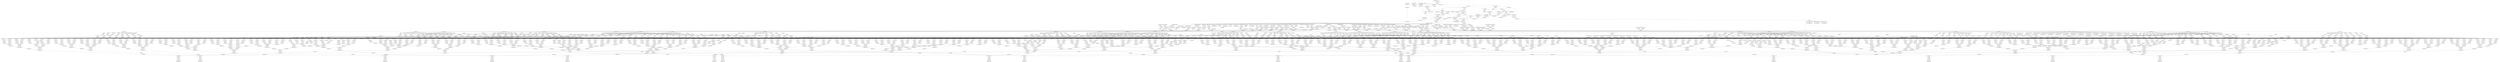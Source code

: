 digraph data_path {
  ADD_i16_i16_2356_wire [shape=ellipse];
  ADD_i16_i16_2359_wire [shape=ellipse];
  ADD_i16_i16_2360_wire [shape=ellipse];
  ADD_i16_i16_2363_wire [shape=ellipse];
  ADD_i16_i16_2366_wire [shape=ellipse];
  ADD_i16_i16_2367_wire [shape=ellipse];
  ADD_i16_i16_2421_wire [shape=ellipse];
  ADD_i16_i16_2424_wire [shape=ellipse];
  ADD_i16_i16_2425_wire [shape=ellipse];
  ADD_i16_i16_2428_wire [shape=ellipse];
  ADD_i16_i16_2431_wire [shape=ellipse];
  ADD_i16_i16_2432_wire [shape=ellipse];
  ADD_i16_i16_2567_wire [shape=ellipse];
  ADD_i16_i16_2570_wire [shape=ellipse];
  ADD_i16_i16_2571_wire [shape=ellipse];
  ADD_i16_i16_2574_wire [shape=ellipse];
  ADD_i16_i16_2577_wire [shape=ellipse];
  ADD_i16_i16_2578_wire [shape=ellipse];
  ADD_i16_i16_2632_wire [shape=ellipse];
  ADD_i16_i16_2635_wire [shape=ellipse];
  ADD_i16_i16_2636_wire [shape=ellipse];
  ADD_i16_i16_2639_wire [shape=ellipse];
  ADD_i16_i16_2642_wire [shape=ellipse];
  ADD_i16_i16_2643_wire [shape=ellipse];
  ADD_i16_i16_2781_wire [shape=ellipse];
  ADD_i16_i16_2784_wire [shape=ellipse];
  ADD_i16_i16_2785_wire [shape=ellipse];
  ADD_i16_i16_2788_wire [shape=ellipse];
  ADD_i16_i16_2791_wire [shape=ellipse];
  ADD_i16_i16_2792_wire [shape=ellipse];
  ADD_i16_i16_2846_wire [shape=ellipse];
  ADD_i16_i16_2849_wire [shape=ellipse];
  ADD_i16_i16_2850_wire [shape=ellipse];
  ADD_i16_i16_2853_wire [shape=ellipse];
  ADD_i16_i16_2856_wire [shape=ellipse];
  ADD_i16_i16_2857_wire [shape=ellipse];
  ADD_i16_i16_2863_wire [shape=ellipse];
  ADD_i16_i16_2870_wire [shape=ellipse];
  ADD_i16_i16_3027_wire [shape=ellipse];
  ADD_i16_i16_3030_wire [shape=ellipse];
  ADD_i16_i16_3031_wire [shape=ellipse];
  ADD_i16_i16_3034_wire [shape=ellipse];
  ADD_i16_i16_3037_wire [shape=ellipse];
  ADD_i16_i16_3038_wire [shape=ellipse];
  ADD_i16_i16_3092_wire [shape=ellipse];
  ADD_i16_i16_3095_wire [shape=ellipse];
  ADD_i16_i16_3096_wire [shape=ellipse];
  ADD_i16_i16_3099_wire [shape=ellipse];
  ADD_i16_i16_3102_wire [shape=ellipse];
  ADD_i16_i16_3103_wire [shape=ellipse];
  ADD_i16_i16_3238_wire [shape=ellipse];
  ADD_i16_i16_3241_wire [shape=ellipse];
  ADD_i16_i16_3242_wire [shape=ellipse];
  ADD_i16_i16_3245_wire [shape=ellipse];
  ADD_i16_i16_3248_wire [shape=ellipse];
  ADD_i16_i16_3249_wire [shape=ellipse];
  ADD_i16_i16_3303_wire [shape=ellipse];
  ADD_i16_i16_3306_wire [shape=ellipse];
  ADD_i16_i16_3307_wire [shape=ellipse];
  ADD_i16_i16_3310_wire [shape=ellipse];
  ADD_i16_i16_3313_wire [shape=ellipse];
  ADD_i16_i16_3314_wire [shape=ellipse];
  ADD_i16_i16_3452_wire [shape=ellipse];
  ADD_i16_i16_3455_wire [shape=ellipse];
  ADD_i16_i16_3456_wire [shape=ellipse];
  ADD_i16_i16_3459_wire [shape=ellipse];
  ADD_i16_i16_3462_wire [shape=ellipse];
  ADD_i16_i16_3463_wire [shape=ellipse];
  ADD_i16_i16_3517_wire [shape=ellipse];
  ADD_i16_i16_3520_wire [shape=ellipse];
  ADD_i16_i16_3521_wire [shape=ellipse];
  ADD_i16_i16_3524_wire [shape=ellipse];
  ADD_i16_i16_3527_wire [shape=ellipse];
  ADD_i16_i16_3528_wire [shape=ellipse];
  ADD_i16_i16_3534_wire [shape=ellipse];
  ADD_i16_i16_3541_wire [shape=ellipse];
  ADD_i16_i16_3698_wire [shape=ellipse];
  ADD_i16_i16_3701_wire [shape=ellipse];
  ADD_i16_i16_3702_wire [shape=ellipse];
  ADD_i16_i16_3705_wire [shape=ellipse];
  ADD_i16_i16_3708_wire [shape=ellipse];
  ADD_i16_i16_3709_wire [shape=ellipse];
  ADD_i16_i16_3763_wire [shape=ellipse];
  ADD_i16_i16_3766_wire [shape=ellipse];
  ADD_i16_i16_3767_wire [shape=ellipse];
  ADD_i16_i16_3770_wire [shape=ellipse];
  ADD_i16_i16_3773_wire [shape=ellipse];
  ADD_i16_i16_3774_wire [shape=ellipse];
  ADD_i16_i16_3909_wire [shape=ellipse];
  ADD_i16_i16_3912_wire [shape=ellipse];
  ADD_i16_i16_3913_wire [shape=ellipse];
  ADD_i16_i16_3916_wire [shape=ellipse];
  ADD_i16_i16_3919_wire [shape=ellipse];
  ADD_i16_i16_3920_wire [shape=ellipse];
  ADD_i16_i16_3974_wire [shape=ellipse];
  ADD_i16_i16_3977_wire [shape=ellipse];
  ADD_i16_i16_3978_wire [shape=ellipse];
  ADD_i16_i16_3981_wire [shape=ellipse];
  ADD_i16_i16_3984_wire [shape=ellipse];
  ADD_i16_i16_3985_wire [shape=ellipse];
  ADD_i16_i16_4123_wire [shape=ellipse];
  ADD_i16_i16_4126_wire [shape=ellipse];
  ADD_i16_i16_4127_wire [shape=ellipse];
  ADD_i16_i16_4130_wire [shape=ellipse];
  ADD_i16_i16_4133_wire [shape=ellipse];
  ADD_i16_i16_4134_wire [shape=ellipse];
  ADD_i16_i16_4188_wire [shape=ellipse];
  ADD_i16_i16_4191_wire [shape=ellipse];
  ADD_i16_i16_4192_wire [shape=ellipse];
  ADD_i16_i16_4195_wire [shape=ellipse];
  ADD_i16_i16_4198_wire [shape=ellipse];
  ADD_i16_i16_4199_wire [shape=ellipse];
  ADD_i16_i16_4205_wire [shape=ellipse];
  ADD_i16_i16_4212_wire [shape=ellipse];
  ADD_i16_i16_4369_wire [shape=ellipse];
  ADD_i16_i16_4372_wire [shape=ellipse];
  ADD_i16_i16_4373_wire [shape=ellipse];
  ADD_i16_i16_4376_wire [shape=ellipse];
  ADD_i16_i16_4379_wire [shape=ellipse];
  ADD_i16_i16_4380_wire [shape=ellipse];
  ADD_i16_i16_4434_wire [shape=ellipse];
  ADD_i16_i16_4437_wire [shape=ellipse];
  ADD_i16_i16_4438_wire [shape=ellipse];
  ADD_i16_i16_4441_wire [shape=ellipse];
  ADD_i16_i16_4444_wire [shape=ellipse];
  ADD_i16_i16_4445_wire [shape=ellipse];
  ADD_i16_i16_4580_wire [shape=ellipse];
  ADD_i16_i16_4583_wire [shape=ellipse];
  ADD_i16_i16_4584_wire [shape=ellipse];
  ADD_i16_i16_4587_wire [shape=ellipse];
  ADD_i16_i16_4590_wire [shape=ellipse];
  ADD_i16_i16_4591_wire [shape=ellipse];
  ADD_i16_i16_4645_wire [shape=ellipse];
  ADD_i16_i16_4648_wire [shape=ellipse];
  ADD_i16_i16_4649_wire [shape=ellipse];
  ADD_i16_i16_4652_wire [shape=ellipse];
  ADD_i16_i16_4655_wire [shape=ellipse];
  ADD_i16_i16_4656_wire [shape=ellipse];
  ADD_i16_i16_4794_wire [shape=ellipse];
  ADD_i16_i16_4797_wire [shape=ellipse];
  ADD_i16_i16_4798_wire [shape=ellipse];
  ADD_i16_i16_4801_wire [shape=ellipse];
  ADD_i16_i16_4804_wire [shape=ellipse];
  ADD_i16_i16_4805_wire [shape=ellipse];
  ADD_i16_i16_4859_wire [shape=ellipse];
  ADD_i16_i16_4862_wire [shape=ellipse];
  ADD_i16_i16_4863_wire [shape=ellipse];
  ADD_i16_i16_4866_wire [shape=ellipse];
  ADD_i16_i16_4869_wire [shape=ellipse];
  ADD_i16_i16_4870_wire [shape=ellipse];
  ADD_i16_i16_4876_wire [shape=ellipse];
  ADD_i16_i16_4883_wire [shape=ellipse];
  ADD_i16_i16_5040_wire [shape=ellipse];
  ADD_i16_i16_5043_wire [shape=ellipse];
  ADD_i16_i16_5044_wire [shape=ellipse];
  ADD_i16_i16_5047_wire [shape=ellipse];
  ADD_i16_i16_5050_wire [shape=ellipse];
  ADD_i16_i16_5051_wire [shape=ellipse];
  ADD_i16_i16_5105_wire [shape=ellipse];
  ADD_i16_i16_5108_wire [shape=ellipse];
  ADD_i16_i16_5109_wire [shape=ellipse];
  ADD_i16_i16_5112_wire [shape=ellipse];
  ADD_i16_i16_5115_wire [shape=ellipse];
  ADD_i16_i16_5116_wire [shape=ellipse];
  ADD_i16_i16_5251_wire [shape=ellipse];
  ADD_i16_i16_5254_wire [shape=ellipse];
  ADD_i16_i16_5255_wire [shape=ellipse];
  ADD_i16_i16_5258_wire [shape=ellipse];
  ADD_i16_i16_5261_wire [shape=ellipse];
  ADD_i16_i16_5262_wire [shape=ellipse];
  ADD_i16_i16_5316_wire [shape=ellipse];
  ADD_i16_i16_5319_wire [shape=ellipse];
  ADD_i16_i16_5320_wire [shape=ellipse];
  ADD_i16_i16_5323_wire [shape=ellipse];
  ADD_i16_i16_5326_wire [shape=ellipse];
  ADD_i16_i16_5327_wire [shape=ellipse];
  ADD_i16_i16_5465_wire [shape=ellipse];
  ADD_i16_i16_5468_wire [shape=ellipse];
  ADD_i16_i16_5469_wire [shape=ellipse];
  ADD_i16_i16_5472_wire [shape=ellipse];
  ADD_i16_i16_5475_wire [shape=ellipse];
  ADD_i16_i16_5476_wire [shape=ellipse];
  ADD_i16_i16_5530_wire [shape=ellipse];
  ADD_i16_i16_5533_wire [shape=ellipse];
  ADD_i16_i16_5534_wire [shape=ellipse];
  ADD_i16_i16_5537_wire [shape=ellipse];
  ADD_i16_i16_5540_wire [shape=ellipse];
  ADD_i16_i16_5541_wire [shape=ellipse];
  ADD_i16_i16_5547_wire [shape=ellipse];
  ADD_i16_i16_5554_wire [shape=ellipse];
  ADD_i16_i16_5711_wire [shape=ellipse];
  ADD_i16_i16_5714_wire [shape=ellipse];
  ADD_i16_i16_5715_wire [shape=ellipse];
  ADD_i16_i16_5718_wire [shape=ellipse];
  ADD_i16_i16_5721_wire [shape=ellipse];
  ADD_i16_i16_5722_wire [shape=ellipse];
  ADD_i16_i16_5776_wire [shape=ellipse];
  ADD_i16_i16_5779_wire [shape=ellipse];
  ADD_i16_i16_5780_wire [shape=ellipse];
  ADD_i16_i16_5783_wire [shape=ellipse];
  ADD_i16_i16_5786_wire [shape=ellipse];
  ADD_i16_i16_5787_wire [shape=ellipse];
  ADD_i16_i16_5922_wire [shape=ellipse];
  ADD_i16_i16_5925_wire [shape=ellipse];
  ADD_i16_i16_5926_wire [shape=ellipse];
  ADD_i16_i16_5929_wire [shape=ellipse];
  ADD_i16_i16_5932_wire [shape=ellipse];
  ADD_i16_i16_5933_wire [shape=ellipse];
  ADD_i16_i16_5987_wire [shape=ellipse];
  ADD_i16_i16_5990_wire [shape=ellipse];
  ADD_i16_i16_5991_wire [shape=ellipse];
  ADD_i16_i16_5994_wire [shape=ellipse];
  ADD_i16_i16_5997_wire [shape=ellipse];
  ADD_i16_i16_5998_wire [shape=ellipse];
  ADD_i16_i16_6136_wire [shape=ellipse];
  ADD_i16_i16_6139_wire [shape=ellipse];
  ADD_i16_i16_6140_wire [shape=ellipse];
  ADD_i16_i16_6143_wire [shape=ellipse];
  ADD_i16_i16_6146_wire [shape=ellipse];
  ADD_i16_i16_6147_wire [shape=ellipse];
  ADD_i16_i16_6201_wire [shape=ellipse];
  ADD_i16_i16_6204_wire [shape=ellipse];
  ADD_i16_i16_6205_wire [shape=ellipse];
  ADD_i16_i16_6208_wire [shape=ellipse];
  ADD_i16_i16_6211_wire [shape=ellipse];
  ADD_i16_i16_6212_wire [shape=ellipse];
  ADD_i16_i16_6218_wire [shape=ellipse];
  ADD_i16_i16_6225_wire [shape=ellipse];
  ADD_i16_i16_6382_wire [shape=ellipse];
  ADD_i16_i16_6385_wire [shape=ellipse];
  ADD_i16_i16_6386_wire [shape=ellipse];
  ADD_i16_i16_6389_wire [shape=ellipse];
  ADD_i16_i16_6392_wire [shape=ellipse];
  ADD_i16_i16_6393_wire [shape=ellipse];
  ADD_i16_i16_6447_wire [shape=ellipse];
  ADD_i16_i16_6450_wire [shape=ellipse];
  ADD_i16_i16_6451_wire [shape=ellipse];
  ADD_i16_i16_6454_wire [shape=ellipse];
  ADD_i16_i16_6457_wire [shape=ellipse];
  ADD_i16_i16_6458_wire [shape=ellipse];
  ADD_i16_i16_6593_wire [shape=ellipse];
  ADD_i16_i16_6596_wire [shape=ellipse];
  ADD_i16_i16_6597_wire [shape=ellipse];
  ADD_i16_i16_6600_wire [shape=ellipse];
  ADD_i16_i16_6603_wire [shape=ellipse];
  ADD_i16_i16_6604_wire [shape=ellipse];
  ADD_i16_i16_6658_wire [shape=ellipse];
  ADD_i16_i16_6661_wire [shape=ellipse];
  ADD_i16_i16_6662_wire [shape=ellipse];
  ADD_i16_i16_6665_wire [shape=ellipse];
  ADD_i16_i16_6668_wire [shape=ellipse];
  ADD_i16_i16_6669_wire [shape=ellipse];
  ADD_i16_i16_6807_wire [shape=ellipse];
  ADD_i16_i16_6810_wire [shape=ellipse];
  ADD_i16_i16_6811_wire [shape=ellipse];
  ADD_i16_i16_6814_wire [shape=ellipse];
  ADD_i16_i16_6817_wire [shape=ellipse];
  ADD_i16_i16_6818_wire [shape=ellipse];
  ADD_i16_i16_6872_wire [shape=ellipse];
  ADD_i16_i16_6875_wire [shape=ellipse];
  ADD_i16_i16_6876_wire [shape=ellipse];
  ADD_i16_i16_6879_wire [shape=ellipse];
  ADD_i16_i16_6882_wire [shape=ellipse];
  ADD_i16_i16_6883_wire [shape=ellipse];
  ADD_i16_i16_6889_wire [shape=ellipse];
  ADD_i16_i16_6896_wire [shape=ellipse];
  ADD_i16_i16_7053_wire [shape=ellipse];
  ADD_i16_i16_7056_wire [shape=ellipse];
  ADD_i16_i16_7057_wire [shape=ellipse];
  ADD_i16_i16_7060_wire [shape=ellipse];
  ADD_i16_i16_7063_wire [shape=ellipse];
  ADD_i16_i16_7064_wire [shape=ellipse];
  ADD_i16_i16_7118_wire [shape=ellipse];
  ADD_i16_i16_7121_wire [shape=ellipse];
  ADD_i16_i16_7122_wire [shape=ellipse];
  ADD_i16_i16_7125_wire [shape=ellipse];
  ADD_i16_i16_7128_wire [shape=ellipse];
  ADD_i16_i16_7129_wire [shape=ellipse];
  ADD_i16_i16_7264_wire [shape=ellipse];
  ADD_i16_i16_7267_wire [shape=ellipse];
  ADD_i16_i16_7268_wire [shape=ellipse];
  ADD_i16_i16_7271_wire [shape=ellipse];
  ADD_i16_i16_7274_wire [shape=ellipse];
  ADD_i16_i16_7275_wire [shape=ellipse];
  ADD_i16_i16_7329_wire [shape=ellipse];
  ADD_i16_i16_7332_wire [shape=ellipse];
  ADD_i16_i16_7333_wire [shape=ellipse];
  ADD_i16_i16_7336_wire [shape=ellipse];
  ADD_i16_i16_7339_wire [shape=ellipse];
  ADD_i16_i16_7340_wire [shape=ellipse];
  ADD_i16_i16_7478_wire [shape=ellipse];
  ADD_i16_i16_7481_wire [shape=ellipse];
  ADD_i16_i16_7482_wire [shape=ellipse];
  ADD_i16_i16_7485_wire [shape=ellipse];
  ADD_i16_i16_7488_wire [shape=ellipse];
  ADD_i16_i16_7489_wire [shape=ellipse];
  ADD_i16_i16_7543_wire [shape=ellipse];
  ADD_i16_i16_7546_wire [shape=ellipse];
  ADD_i16_i16_7547_wire [shape=ellipse];
  ADD_i16_i16_7550_wire [shape=ellipse];
  ADD_i16_i16_7553_wire [shape=ellipse];
  ADD_i16_i16_7554_wire [shape=ellipse];
  ADD_i16_i16_7560_wire [shape=ellipse];
  ADD_i16_i16_7567_wire [shape=ellipse];
  ADD_u16_u16_1706_wire [shape=ellipse];
  ADD_u16_u16_1719_wire [shape=ellipse];
  ADD_u16_u16_1744_wire [shape=ellipse];
  ADD_u16_u16_1755_wire [shape=ellipse];
  ADD_u2_u2_1732_wire [shape=ellipse];
  EQ_u16_u1_1765_wire [shape=ellipse];
  EQ_u16_u1_1785_wire [shape=ellipse];
  EQ_u16_u1_1788_wire [shape=ellipse];
  EQ_u16_u1_1833_wire [shape=ellipse];
  MUL_i8_i8_2308_wire [shape=ellipse];
  MUL_i8_i8_2314_wire [shape=ellipse];
  MUL_i8_i8_2320_wire [shape=ellipse];
  MUL_i8_i8_2326_wire [shape=ellipse];
  MUL_i8_i8_2332_wire [shape=ellipse];
  MUL_i8_i8_2338_wire [shape=ellipse];
  MUL_i8_i8_2344_wire [shape=ellipse];
  MUL_i8_i8_2350_wire [shape=ellipse];
  MUL_i8_i8_2373_wire [shape=ellipse];
  MUL_i8_i8_2379_wire [shape=ellipse];
  MUL_i8_i8_2385_wire [shape=ellipse];
  MUL_i8_i8_2391_wire [shape=ellipse];
  MUL_i8_i8_2397_wire [shape=ellipse];
  MUL_i8_i8_2403_wire [shape=ellipse];
  MUL_i8_i8_2409_wire [shape=ellipse];
  MUL_i8_i8_2415_wire [shape=ellipse];
  MUL_i8_i8_2519_wire [shape=ellipse];
  MUL_i8_i8_2525_wire [shape=ellipse];
  MUL_i8_i8_2531_wire [shape=ellipse];
  MUL_i8_i8_2537_wire [shape=ellipse];
  MUL_i8_i8_2543_wire [shape=ellipse];
  MUL_i8_i8_2549_wire [shape=ellipse];
  MUL_i8_i8_2555_wire [shape=ellipse];
  MUL_i8_i8_2561_wire [shape=ellipse];
  MUL_i8_i8_2584_wire [shape=ellipse];
  MUL_i8_i8_2590_wire [shape=ellipse];
  MUL_i8_i8_2596_wire [shape=ellipse];
  MUL_i8_i8_2602_wire [shape=ellipse];
  MUL_i8_i8_2608_wire [shape=ellipse];
  MUL_i8_i8_2614_wire [shape=ellipse];
  MUL_i8_i8_2620_wire [shape=ellipse];
  MUL_i8_i8_2626_wire [shape=ellipse];
  MUL_i8_i8_2733_wire [shape=ellipse];
  MUL_i8_i8_2739_wire [shape=ellipse];
  MUL_i8_i8_2745_wire [shape=ellipse];
  MUL_i8_i8_2751_wire [shape=ellipse];
  MUL_i8_i8_2757_wire [shape=ellipse];
  MUL_i8_i8_2763_wire [shape=ellipse];
  MUL_i8_i8_2769_wire [shape=ellipse];
  MUL_i8_i8_2775_wire [shape=ellipse];
  MUL_i8_i8_2798_wire [shape=ellipse];
  MUL_i8_i8_2804_wire [shape=ellipse];
  MUL_i8_i8_2810_wire [shape=ellipse];
  MUL_i8_i8_2816_wire [shape=ellipse];
  MUL_i8_i8_2822_wire [shape=ellipse];
  MUL_i8_i8_2828_wire [shape=ellipse];
  MUL_i8_i8_2834_wire [shape=ellipse];
  MUL_i8_i8_2840_wire [shape=ellipse];
  MUL_i8_i8_2979_wire [shape=ellipse];
  MUL_i8_i8_2985_wire [shape=ellipse];
  MUL_i8_i8_2991_wire [shape=ellipse];
  MUL_i8_i8_2997_wire [shape=ellipse];
  MUL_i8_i8_3003_wire [shape=ellipse];
  MUL_i8_i8_3009_wire [shape=ellipse];
  MUL_i8_i8_3015_wire [shape=ellipse];
  MUL_i8_i8_3021_wire [shape=ellipse];
  MUL_i8_i8_3044_wire [shape=ellipse];
  MUL_i8_i8_3050_wire [shape=ellipse];
  MUL_i8_i8_3056_wire [shape=ellipse];
  MUL_i8_i8_3062_wire [shape=ellipse];
  MUL_i8_i8_3068_wire [shape=ellipse];
  MUL_i8_i8_3074_wire [shape=ellipse];
  MUL_i8_i8_3080_wire [shape=ellipse];
  MUL_i8_i8_3086_wire [shape=ellipse];
  MUL_i8_i8_3190_wire [shape=ellipse];
  MUL_i8_i8_3196_wire [shape=ellipse];
  MUL_i8_i8_3202_wire [shape=ellipse];
  MUL_i8_i8_3208_wire [shape=ellipse];
  MUL_i8_i8_3214_wire [shape=ellipse];
  MUL_i8_i8_3220_wire [shape=ellipse];
  MUL_i8_i8_3226_wire [shape=ellipse];
  MUL_i8_i8_3232_wire [shape=ellipse];
  MUL_i8_i8_3255_wire [shape=ellipse];
  MUL_i8_i8_3261_wire [shape=ellipse];
  MUL_i8_i8_3267_wire [shape=ellipse];
  MUL_i8_i8_3273_wire [shape=ellipse];
  MUL_i8_i8_3279_wire [shape=ellipse];
  MUL_i8_i8_3285_wire [shape=ellipse];
  MUL_i8_i8_3291_wire [shape=ellipse];
  MUL_i8_i8_3297_wire [shape=ellipse];
  MUL_i8_i8_3404_wire [shape=ellipse];
  MUL_i8_i8_3410_wire [shape=ellipse];
  MUL_i8_i8_3416_wire [shape=ellipse];
  MUL_i8_i8_3422_wire [shape=ellipse];
  MUL_i8_i8_3428_wire [shape=ellipse];
  MUL_i8_i8_3434_wire [shape=ellipse];
  MUL_i8_i8_3440_wire [shape=ellipse];
  MUL_i8_i8_3446_wire [shape=ellipse];
  MUL_i8_i8_3469_wire [shape=ellipse];
  MUL_i8_i8_3475_wire [shape=ellipse];
  MUL_i8_i8_3481_wire [shape=ellipse];
  MUL_i8_i8_3487_wire [shape=ellipse];
  MUL_i8_i8_3493_wire [shape=ellipse];
  MUL_i8_i8_3499_wire [shape=ellipse];
  MUL_i8_i8_3505_wire [shape=ellipse];
  MUL_i8_i8_3511_wire [shape=ellipse];
  MUL_i8_i8_3650_wire [shape=ellipse];
  MUL_i8_i8_3656_wire [shape=ellipse];
  MUL_i8_i8_3662_wire [shape=ellipse];
  MUL_i8_i8_3668_wire [shape=ellipse];
  MUL_i8_i8_3674_wire [shape=ellipse];
  MUL_i8_i8_3680_wire [shape=ellipse];
  MUL_i8_i8_3686_wire [shape=ellipse];
  MUL_i8_i8_3692_wire [shape=ellipse];
  MUL_i8_i8_3715_wire [shape=ellipse];
  MUL_i8_i8_3721_wire [shape=ellipse];
  MUL_i8_i8_3727_wire [shape=ellipse];
  MUL_i8_i8_3733_wire [shape=ellipse];
  MUL_i8_i8_3739_wire [shape=ellipse];
  MUL_i8_i8_3745_wire [shape=ellipse];
  MUL_i8_i8_3751_wire [shape=ellipse];
  MUL_i8_i8_3757_wire [shape=ellipse];
  MUL_i8_i8_3861_wire [shape=ellipse];
  MUL_i8_i8_3867_wire [shape=ellipse];
  MUL_i8_i8_3873_wire [shape=ellipse];
  MUL_i8_i8_3879_wire [shape=ellipse];
  MUL_i8_i8_3885_wire [shape=ellipse];
  MUL_i8_i8_3891_wire [shape=ellipse];
  MUL_i8_i8_3897_wire [shape=ellipse];
  MUL_i8_i8_3903_wire [shape=ellipse];
  MUL_i8_i8_3926_wire [shape=ellipse];
  MUL_i8_i8_3932_wire [shape=ellipse];
  MUL_i8_i8_3938_wire [shape=ellipse];
  MUL_i8_i8_3944_wire [shape=ellipse];
  MUL_i8_i8_3950_wire [shape=ellipse];
  MUL_i8_i8_3956_wire [shape=ellipse];
  MUL_i8_i8_3962_wire [shape=ellipse];
  MUL_i8_i8_3968_wire [shape=ellipse];
  MUL_i8_i8_4075_wire [shape=ellipse];
  MUL_i8_i8_4081_wire [shape=ellipse];
  MUL_i8_i8_4087_wire [shape=ellipse];
  MUL_i8_i8_4093_wire [shape=ellipse];
  MUL_i8_i8_4099_wire [shape=ellipse];
  MUL_i8_i8_4105_wire [shape=ellipse];
  MUL_i8_i8_4111_wire [shape=ellipse];
  MUL_i8_i8_4117_wire [shape=ellipse];
  MUL_i8_i8_4140_wire [shape=ellipse];
  MUL_i8_i8_4146_wire [shape=ellipse];
  MUL_i8_i8_4152_wire [shape=ellipse];
  MUL_i8_i8_4158_wire [shape=ellipse];
  MUL_i8_i8_4164_wire [shape=ellipse];
  MUL_i8_i8_4170_wire [shape=ellipse];
  MUL_i8_i8_4176_wire [shape=ellipse];
  MUL_i8_i8_4182_wire [shape=ellipse];
  MUL_i8_i8_4321_wire [shape=ellipse];
  MUL_i8_i8_4327_wire [shape=ellipse];
  MUL_i8_i8_4333_wire [shape=ellipse];
  MUL_i8_i8_4339_wire [shape=ellipse];
  MUL_i8_i8_4345_wire [shape=ellipse];
  MUL_i8_i8_4351_wire [shape=ellipse];
  MUL_i8_i8_4357_wire [shape=ellipse];
  MUL_i8_i8_4363_wire [shape=ellipse];
  MUL_i8_i8_4386_wire [shape=ellipse];
  MUL_i8_i8_4392_wire [shape=ellipse];
  MUL_i8_i8_4398_wire [shape=ellipse];
  MUL_i8_i8_4404_wire [shape=ellipse];
  MUL_i8_i8_4410_wire [shape=ellipse];
  MUL_i8_i8_4416_wire [shape=ellipse];
  MUL_i8_i8_4422_wire [shape=ellipse];
  MUL_i8_i8_4428_wire [shape=ellipse];
  MUL_i8_i8_4532_wire [shape=ellipse];
  MUL_i8_i8_4538_wire [shape=ellipse];
  MUL_i8_i8_4544_wire [shape=ellipse];
  MUL_i8_i8_4550_wire [shape=ellipse];
  MUL_i8_i8_4556_wire [shape=ellipse];
  MUL_i8_i8_4562_wire [shape=ellipse];
  MUL_i8_i8_4568_wire [shape=ellipse];
  MUL_i8_i8_4574_wire [shape=ellipse];
  MUL_i8_i8_4597_wire [shape=ellipse];
  MUL_i8_i8_4603_wire [shape=ellipse];
  MUL_i8_i8_4609_wire [shape=ellipse];
  MUL_i8_i8_4615_wire [shape=ellipse];
  MUL_i8_i8_4621_wire [shape=ellipse];
  MUL_i8_i8_4627_wire [shape=ellipse];
  MUL_i8_i8_4633_wire [shape=ellipse];
  MUL_i8_i8_4639_wire [shape=ellipse];
  MUL_i8_i8_4746_wire [shape=ellipse];
  MUL_i8_i8_4752_wire [shape=ellipse];
  MUL_i8_i8_4758_wire [shape=ellipse];
  MUL_i8_i8_4764_wire [shape=ellipse];
  MUL_i8_i8_4770_wire [shape=ellipse];
  MUL_i8_i8_4776_wire [shape=ellipse];
  MUL_i8_i8_4782_wire [shape=ellipse];
  MUL_i8_i8_4788_wire [shape=ellipse];
  MUL_i8_i8_4811_wire [shape=ellipse];
  MUL_i8_i8_4817_wire [shape=ellipse];
  MUL_i8_i8_4823_wire [shape=ellipse];
  MUL_i8_i8_4829_wire [shape=ellipse];
  MUL_i8_i8_4835_wire [shape=ellipse];
  MUL_i8_i8_4841_wire [shape=ellipse];
  MUL_i8_i8_4847_wire [shape=ellipse];
  MUL_i8_i8_4853_wire [shape=ellipse];
  MUL_i8_i8_4992_wire [shape=ellipse];
  MUL_i8_i8_4998_wire [shape=ellipse];
  MUL_i8_i8_5004_wire [shape=ellipse];
  MUL_i8_i8_5010_wire [shape=ellipse];
  MUL_i8_i8_5016_wire [shape=ellipse];
  MUL_i8_i8_5022_wire [shape=ellipse];
  MUL_i8_i8_5028_wire [shape=ellipse];
  MUL_i8_i8_5034_wire [shape=ellipse];
  MUL_i8_i8_5057_wire [shape=ellipse];
  MUL_i8_i8_5063_wire [shape=ellipse];
  MUL_i8_i8_5069_wire [shape=ellipse];
  MUL_i8_i8_5075_wire [shape=ellipse];
  MUL_i8_i8_5081_wire [shape=ellipse];
  MUL_i8_i8_5087_wire [shape=ellipse];
  MUL_i8_i8_5093_wire [shape=ellipse];
  MUL_i8_i8_5099_wire [shape=ellipse];
  MUL_i8_i8_5203_wire [shape=ellipse];
  MUL_i8_i8_5209_wire [shape=ellipse];
  MUL_i8_i8_5215_wire [shape=ellipse];
  MUL_i8_i8_5221_wire [shape=ellipse];
  MUL_i8_i8_5227_wire [shape=ellipse];
  MUL_i8_i8_5233_wire [shape=ellipse];
  MUL_i8_i8_5239_wire [shape=ellipse];
  MUL_i8_i8_5245_wire [shape=ellipse];
  MUL_i8_i8_5268_wire [shape=ellipse];
  MUL_i8_i8_5274_wire [shape=ellipse];
  MUL_i8_i8_5280_wire [shape=ellipse];
  MUL_i8_i8_5286_wire [shape=ellipse];
  MUL_i8_i8_5292_wire [shape=ellipse];
  MUL_i8_i8_5298_wire [shape=ellipse];
  MUL_i8_i8_5304_wire [shape=ellipse];
  MUL_i8_i8_5310_wire [shape=ellipse];
  MUL_i8_i8_5417_wire [shape=ellipse];
  MUL_i8_i8_5423_wire [shape=ellipse];
  MUL_i8_i8_5429_wire [shape=ellipse];
  MUL_i8_i8_5435_wire [shape=ellipse];
  MUL_i8_i8_5441_wire [shape=ellipse];
  MUL_i8_i8_5447_wire [shape=ellipse];
  MUL_i8_i8_5453_wire [shape=ellipse];
  MUL_i8_i8_5459_wire [shape=ellipse];
  MUL_i8_i8_5482_wire [shape=ellipse];
  MUL_i8_i8_5488_wire [shape=ellipse];
  MUL_i8_i8_5494_wire [shape=ellipse];
  MUL_i8_i8_5500_wire [shape=ellipse];
  MUL_i8_i8_5506_wire [shape=ellipse];
  MUL_i8_i8_5512_wire [shape=ellipse];
  MUL_i8_i8_5518_wire [shape=ellipse];
  MUL_i8_i8_5524_wire [shape=ellipse];
  MUL_i8_i8_5663_wire [shape=ellipse];
  MUL_i8_i8_5669_wire [shape=ellipse];
  MUL_i8_i8_5675_wire [shape=ellipse];
  MUL_i8_i8_5681_wire [shape=ellipse];
  MUL_i8_i8_5687_wire [shape=ellipse];
  MUL_i8_i8_5693_wire [shape=ellipse];
  MUL_i8_i8_5699_wire [shape=ellipse];
  MUL_i8_i8_5705_wire [shape=ellipse];
  MUL_i8_i8_5728_wire [shape=ellipse];
  MUL_i8_i8_5734_wire [shape=ellipse];
  MUL_i8_i8_5740_wire [shape=ellipse];
  MUL_i8_i8_5746_wire [shape=ellipse];
  MUL_i8_i8_5752_wire [shape=ellipse];
  MUL_i8_i8_5758_wire [shape=ellipse];
  MUL_i8_i8_5764_wire [shape=ellipse];
  MUL_i8_i8_5770_wire [shape=ellipse];
  MUL_i8_i8_5874_wire [shape=ellipse];
  MUL_i8_i8_5880_wire [shape=ellipse];
  MUL_i8_i8_5886_wire [shape=ellipse];
  MUL_i8_i8_5892_wire [shape=ellipse];
  MUL_i8_i8_5898_wire [shape=ellipse];
  MUL_i8_i8_5904_wire [shape=ellipse];
  MUL_i8_i8_5910_wire [shape=ellipse];
  MUL_i8_i8_5916_wire [shape=ellipse];
  MUL_i8_i8_5939_wire [shape=ellipse];
  MUL_i8_i8_5945_wire [shape=ellipse];
  MUL_i8_i8_5951_wire [shape=ellipse];
  MUL_i8_i8_5957_wire [shape=ellipse];
  MUL_i8_i8_5963_wire [shape=ellipse];
  MUL_i8_i8_5969_wire [shape=ellipse];
  MUL_i8_i8_5975_wire [shape=ellipse];
  MUL_i8_i8_5981_wire [shape=ellipse];
  MUL_i8_i8_6088_wire [shape=ellipse];
  MUL_i8_i8_6094_wire [shape=ellipse];
  MUL_i8_i8_6100_wire [shape=ellipse];
  MUL_i8_i8_6106_wire [shape=ellipse];
  MUL_i8_i8_6112_wire [shape=ellipse];
  MUL_i8_i8_6118_wire [shape=ellipse];
  MUL_i8_i8_6124_wire [shape=ellipse];
  MUL_i8_i8_6130_wire [shape=ellipse];
  MUL_i8_i8_6153_wire [shape=ellipse];
  MUL_i8_i8_6159_wire [shape=ellipse];
  MUL_i8_i8_6165_wire [shape=ellipse];
  MUL_i8_i8_6171_wire [shape=ellipse];
  MUL_i8_i8_6177_wire [shape=ellipse];
  MUL_i8_i8_6183_wire [shape=ellipse];
  MUL_i8_i8_6189_wire [shape=ellipse];
  MUL_i8_i8_6195_wire [shape=ellipse];
  MUL_i8_i8_6334_wire [shape=ellipse];
  MUL_i8_i8_6340_wire [shape=ellipse];
  MUL_i8_i8_6346_wire [shape=ellipse];
  MUL_i8_i8_6352_wire [shape=ellipse];
  MUL_i8_i8_6358_wire [shape=ellipse];
  MUL_i8_i8_6364_wire [shape=ellipse];
  MUL_i8_i8_6370_wire [shape=ellipse];
  MUL_i8_i8_6376_wire [shape=ellipse];
  MUL_i8_i8_6399_wire [shape=ellipse];
  MUL_i8_i8_6405_wire [shape=ellipse];
  MUL_i8_i8_6411_wire [shape=ellipse];
  MUL_i8_i8_6417_wire [shape=ellipse];
  MUL_i8_i8_6423_wire [shape=ellipse];
  MUL_i8_i8_6429_wire [shape=ellipse];
  MUL_i8_i8_6435_wire [shape=ellipse];
  MUL_i8_i8_6441_wire [shape=ellipse];
  MUL_i8_i8_6545_wire [shape=ellipse];
  MUL_i8_i8_6551_wire [shape=ellipse];
  MUL_i8_i8_6557_wire [shape=ellipse];
  MUL_i8_i8_6563_wire [shape=ellipse];
  MUL_i8_i8_6569_wire [shape=ellipse];
  MUL_i8_i8_6575_wire [shape=ellipse];
  MUL_i8_i8_6581_wire [shape=ellipse];
  MUL_i8_i8_6587_wire [shape=ellipse];
  MUL_i8_i8_6610_wire [shape=ellipse];
  MUL_i8_i8_6616_wire [shape=ellipse];
  MUL_i8_i8_6622_wire [shape=ellipse];
  MUL_i8_i8_6628_wire [shape=ellipse];
  MUL_i8_i8_6634_wire [shape=ellipse];
  MUL_i8_i8_6640_wire [shape=ellipse];
  MUL_i8_i8_6646_wire [shape=ellipse];
  MUL_i8_i8_6652_wire [shape=ellipse];
  MUL_i8_i8_6759_wire [shape=ellipse];
  MUL_i8_i8_6765_wire [shape=ellipse];
  MUL_i8_i8_6771_wire [shape=ellipse];
  MUL_i8_i8_6777_wire [shape=ellipse];
  MUL_i8_i8_6783_wire [shape=ellipse];
  MUL_i8_i8_6789_wire [shape=ellipse];
  MUL_i8_i8_6795_wire [shape=ellipse];
  MUL_i8_i8_6801_wire [shape=ellipse];
  MUL_i8_i8_6824_wire [shape=ellipse];
  MUL_i8_i8_6830_wire [shape=ellipse];
  MUL_i8_i8_6836_wire [shape=ellipse];
  MUL_i8_i8_6842_wire [shape=ellipse];
  MUL_i8_i8_6848_wire [shape=ellipse];
  MUL_i8_i8_6854_wire [shape=ellipse];
  MUL_i8_i8_6860_wire [shape=ellipse];
  MUL_i8_i8_6866_wire [shape=ellipse];
  MUL_i8_i8_7005_wire [shape=ellipse];
  MUL_i8_i8_7011_wire [shape=ellipse];
  MUL_i8_i8_7017_wire [shape=ellipse];
  MUL_i8_i8_7023_wire [shape=ellipse];
  MUL_i8_i8_7029_wire [shape=ellipse];
  MUL_i8_i8_7035_wire [shape=ellipse];
  MUL_i8_i8_7041_wire [shape=ellipse];
  MUL_i8_i8_7047_wire [shape=ellipse];
  MUL_i8_i8_7070_wire [shape=ellipse];
  MUL_i8_i8_7076_wire [shape=ellipse];
  MUL_i8_i8_7082_wire [shape=ellipse];
  MUL_i8_i8_7088_wire [shape=ellipse];
  MUL_i8_i8_7094_wire [shape=ellipse];
  MUL_i8_i8_7100_wire [shape=ellipse];
  MUL_i8_i8_7106_wire [shape=ellipse];
  MUL_i8_i8_7112_wire [shape=ellipse];
  MUL_i8_i8_7216_wire [shape=ellipse];
  MUL_i8_i8_7222_wire [shape=ellipse];
  MUL_i8_i8_7228_wire [shape=ellipse];
  MUL_i8_i8_7234_wire [shape=ellipse];
  MUL_i8_i8_7240_wire [shape=ellipse];
  MUL_i8_i8_7246_wire [shape=ellipse];
  MUL_i8_i8_7252_wire [shape=ellipse];
  MUL_i8_i8_7258_wire [shape=ellipse];
  MUL_i8_i8_7281_wire [shape=ellipse];
  MUL_i8_i8_7287_wire [shape=ellipse];
  MUL_i8_i8_7293_wire [shape=ellipse];
  MUL_i8_i8_7299_wire [shape=ellipse];
  MUL_i8_i8_7305_wire [shape=ellipse];
  MUL_i8_i8_7311_wire [shape=ellipse];
  MUL_i8_i8_7317_wire [shape=ellipse];
  MUL_i8_i8_7323_wire [shape=ellipse];
  MUL_i8_i8_7430_wire [shape=ellipse];
  MUL_i8_i8_7436_wire [shape=ellipse];
  MUL_i8_i8_7442_wire [shape=ellipse];
  MUL_i8_i8_7448_wire [shape=ellipse];
  MUL_i8_i8_7454_wire [shape=ellipse];
  MUL_i8_i8_7460_wire [shape=ellipse];
  MUL_i8_i8_7466_wire [shape=ellipse];
  MUL_i8_i8_7472_wire [shape=ellipse];
  MUL_i8_i8_7495_wire [shape=ellipse];
  MUL_i8_i8_7501_wire [shape=ellipse];
  MUL_i8_i8_7507_wire [shape=ellipse];
  MUL_i8_i8_7513_wire [shape=ellipse];
  MUL_i8_i8_7519_wire [shape=ellipse];
  MUL_i8_i8_7525_wire [shape=ellipse];
  MUL_i8_i8_7531_wire [shape=ellipse];
  MUL_i8_i8_7537_wire [shape=ellipse];
  MUX_1708_wire [shape=ellipse];
  MUX_1709_wire [shape=ellipse];
  MUX_1720_wire [shape=ellipse];
  MUX_1722_wire [shape=ellipse];
  MUX_1733_wire [shape=ellipse];
  MUX_1735_wire [shape=ellipse];
  MUX_1745_wire [shape=ellipse];
  MUX_1754_wire [shape=ellipse];
  MUX_2134_wire [shape=ellipse];
  MUX_2663_wire [shape=ellipse];
  MUX_3334_wire [shape=ellipse];
  MUX_4005_wire [shape=ellipse];
  MUX_4676_wire [shape=ellipse];
  MUX_5347_wire [shape=ellipse];
  MUX_6018_wire [shape=ellipse];
  MUX_6689_wire [shape=ellipse];
  MUX_7360_wire [shape=ellipse];
  NOT_u1_u1_7658_wire [shape=ellipse];
  UGT_u2_u1_1779_wire [shape=ellipse];
  ULT_u16_u1_1776_wire [shape=ellipse];
  acc_val1_1_2866 [shape=ellipse];
  acc_val1_2_2873 [shape=ellipse];
  acc_val2_1_3537 [shape=ellipse];
  acc_val2_2_3544 [shape=ellipse];
  acc_val3_1_4208 [shape=ellipse];
  acc_val3_2_4215 [shape=ellipse];
  acc_val4_1_4879 [shape=ellipse];
  acc_val4_2_4886 [shape=ellipse];
  acc_val5_1_5550 [shape=ellipse];
  acc_val5_2_5557 [shape=ellipse];
  acc_val6_1_6221 [shape=ellipse];
  acc_val6_2_6228 [shape=ellipse];
  acc_val7_1_6892 [shape=ellipse];
  acc_val7_2_6899 [shape=ellipse];
  acc_val8_1_7563 [shape=ellipse];
  acc_val8_2_7570 [shape=ellipse];
  all_done_flag_1836 [shape=ellipse];
  chl_1736 [shape=ellipse];
  chl_done_1799 [shape=ellipse];
  chl_done_flag_1829 [shape=ellipse];
  chl_in_1678 [shape=ellipse];
  chl_out_var_1746 [shape=ellipse];
  ck_s_1685 [shape=ellipse];
  col_1710 [shape=ellipse];
  col_done_1809 [shape=ellipse];
  ir1_1_1879 [shape=ellipse];
  ir1_2_1968 [shape=ellipse];
  ir1_3_2056 [shape=ellipse];
  ir1_4_2147 [shape=ellipse];
  ir2_1_1883 [shape=ellipse];
  ir2_2_1972 [shape=ellipse];
  ir2_3_2060 [shape=ellipse];
  ir2_4_2151 [shape=ellipse];
  ir3_1_1887 [shape=ellipse];
  ir3_2_1976 [shape=ellipse];
  ir3_3_2064 [shape=ellipse];
  ir3_4_2155 [shape=ellipse];
  ir4_1_1891 [shape=ellipse];
  ir4_2_1980 [shape=ellipse];
  ir4_3_2068 [shape=ellipse];
  ir4_4_2159 [shape=ellipse];
  ir5_1_1895 [shape=ellipse];
  ir5_2_1984 [shape=ellipse];
  ir5_3_2072 [shape=ellipse];
  ir5_4_2163 [shape=ellipse];
  ir6_1_1899 [shape=ellipse];
  ir6_2_1988 [shape=ellipse];
  ir6_3_2076 [shape=ellipse];
  ir6_4_2167 [shape=ellipse];
  ir7_1_1903 [shape=ellipse];
  ir7_2_1992 [shape=ellipse];
  ir7_3_2080 [shape=ellipse];
  ir7_4_2171 [shape=ellipse];
  ir8_1_1907 [shape=ellipse];
  ir8_2_1996 [shape=ellipse];
  ir8_3_2084 [shape=ellipse];
  ir8_4_2175 [shape=ellipse];
  iread1_1868 [shape=ellipse];
  iread2_1957 [shape=ellipse];
  iread3_2045 [shape=ellipse];
  iread4_2136 [shape=ellipse];
  ival1_1_1912 [shape=ellipse];
  ival1_2_2000 [shape=ellipse];
  ival1_3_2088 [shape=ellipse];
  ival1_4_2179 [shape=ellipse];
  ival2_1_1916 [shape=ellipse];
  ival2_2_2004 [shape=ellipse];
  ival2_3_2092 [shape=ellipse];
  ival2_4_2183 [shape=ellipse];
  ival3_1_1920 [shape=ellipse];
  ival3_2_2008 [shape=ellipse];
  ival3_3_2096 [shape=ellipse];
  ival3_4_2187 [shape=ellipse];
  ival4_1_1924 [shape=ellipse];
  ival4_2_2012 [shape=ellipse];
  ival4_3_2100 [shape=ellipse];
  ival4_4_2191 [shape=ellipse];
  ival5_1_1928 [shape=ellipse];
  ival5_2_2016 [shape=ellipse];
  ival5_3_2104 [shape=ellipse];
  ival5_4_2195 [shape=ellipse];
  ival6_1_1932 [shape=ellipse];
  ival6_2_2020 [shape=ellipse];
  ival6_3_2108 [shape=ellipse];
  ival6_4_2199 [shape=ellipse];
  ival7_1_1936 [shape=ellipse];
  ival7_2_2024 [shape=ellipse];
  ival7_3_2112 [shape=ellipse];
  ival7_4_2203 [shape=ellipse];
  ival8_1_1940 [shape=ellipse];
  ival8_2_2028 [shape=ellipse];
  ival8_3_2116 [shape=ellipse];
  ival8_4_2207 [shape=ellipse];
  konst_1666_wire_constant [shape=ellipse];
  konst_1671_wire_constant [shape=ellipse];
  konst_1676_wire_constant [shape=ellipse];
  konst_1683_wire_constant [shape=ellipse];
  konst_1688_wire_constant [shape=ellipse];
  konst_1702_wire_constant [shape=ellipse];
  konst_1705_wire_constant [shape=ellipse];
  konst_1716_wire_constant [shape=ellipse];
  konst_1718_wire_constant [shape=ellipse];
  konst_1729_wire_constant [shape=ellipse];
  konst_1731_wire_constant [shape=ellipse];
  konst_1741_wire_constant [shape=ellipse];
  konst_1743_wire_constant [shape=ellipse];
  konst_1752_wire_constant [shape=ellipse];
  konst_1753_wire_constant [shape=ellipse];
  konst_1764_wire_constant [shape=ellipse];
  konst_1778_wire_constant [shape=ellipse];
  konst_1784_wire_constant [shape=ellipse];
  konst_1787_wire_constant [shape=ellipse];
  konst_2130_wire_constant [shape=ellipse];
  konst_2659_wire_constant [shape=ellipse];
  konst_3330_wire_constant [shape=ellipse];
  konst_4001_wire_constant [shape=ellipse];
  konst_4672_wire_constant [shape=ellipse];
  konst_5343_wire_constant [shape=ellipse];
  konst_6014_wire_constant [shape=ellipse];
  konst_6685_wire_constant [shape=ellipse];
  konst_7356_wire_constant [shape=ellipse];
  kr_1_1_1_2243 [shape=ellipse];
  kr_1_1_2_2455 [shape=ellipse];
  kr_1_1_3_2669 [shape=ellipse];
  kr_1_2_1_2247 [shape=ellipse];
  kr_1_2_2_2459 [shape=ellipse];
  kr_1_2_3_2673 [shape=ellipse];
  kr_1_3_1_2251 [shape=ellipse];
  kr_1_3_2_2463 [shape=ellipse];
  kr_1_3_3_2677 [shape=ellipse];
  kr_1_4_1_2255 [shape=ellipse];
  kr_1_4_2_2467 [shape=ellipse];
  kr_1_4_3_2681 [shape=ellipse];
  kr_1_5_1_2259 [shape=ellipse];
  kr_1_5_2_2471 [shape=ellipse];
  kr_1_5_3_2685 [shape=ellipse];
  kr_1_6_1_2263 [shape=ellipse];
  kr_1_6_2_2475 [shape=ellipse];
  kr_1_6_3_2689 [shape=ellipse];
  kr_1_7_1_2267 [shape=ellipse];
  kr_1_7_2_2479 [shape=ellipse];
  kr_1_7_3_2693 [shape=ellipse];
  kr_1_8_1_2271 [shape=ellipse];
  kr_1_8_2_2483 [shape=ellipse];
  kr_1_8_3_2697 [shape=ellipse];
  kr_2_1_1_2915 [shape=ellipse];
  kr_2_1_2_3126 [shape=ellipse];
  kr_2_1_3_3340 [shape=ellipse];
  kr_2_2_1_2919 [shape=ellipse];
  kr_2_2_2_3130 [shape=ellipse];
  kr_2_2_3_3344 [shape=ellipse];
  kr_2_3_1_2923 [shape=ellipse];
  kr_2_3_2_3134 [shape=ellipse];
  kr_2_3_3_3348 [shape=ellipse];
  kr_2_4_1_2927 [shape=ellipse];
  kr_2_4_2_3138 [shape=ellipse];
  kr_2_4_3_3352 [shape=ellipse];
  kr_2_5_1_2931 [shape=ellipse];
  kr_2_5_2_3142 [shape=ellipse];
  kr_2_5_3_3356 [shape=ellipse];
  kr_2_6_1_2935 [shape=ellipse];
  kr_2_6_2_3146 [shape=ellipse];
  kr_2_6_3_3360 [shape=ellipse];
  kr_2_7_1_2939 [shape=ellipse];
  kr_2_7_2_3150 [shape=ellipse];
  kr_2_7_3_3364 [shape=ellipse];
  kr_2_8_1_2943 [shape=ellipse];
  kr_2_8_2_3154 [shape=ellipse];
  kr_2_8_3_3368 [shape=ellipse];
  kr_3_1_1_3586 [shape=ellipse];
  kr_3_1_2_3797 [shape=ellipse];
  kr_3_1_3_4011 [shape=ellipse];
  kr_3_2_1_3590 [shape=ellipse];
  kr_3_2_2_3801 [shape=ellipse];
  kr_3_2_3_4015 [shape=ellipse];
  kr_3_3_1_3594 [shape=ellipse];
  kr_3_3_2_3805 [shape=ellipse];
  kr_3_3_3_4019 [shape=ellipse];
  kr_3_4_1_3598 [shape=ellipse];
  kr_3_4_2_3809 [shape=ellipse];
  kr_3_4_3_4023 [shape=ellipse];
  kr_3_5_1_3602 [shape=ellipse];
  kr_3_5_2_3813 [shape=ellipse];
  kr_3_5_3_4027 [shape=ellipse];
  kr_3_6_1_3606 [shape=ellipse];
  kr_3_6_2_3817 [shape=ellipse];
  kr_3_6_3_4031 [shape=ellipse];
  kr_3_7_1_3610 [shape=ellipse];
  kr_3_7_2_3821 [shape=ellipse];
  kr_3_7_3_4035 [shape=ellipse];
  kr_3_8_1_3614 [shape=ellipse];
  kr_3_8_2_3825 [shape=ellipse];
  kr_3_8_3_4039 [shape=ellipse];
  kr_4_1_1_4257 [shape=ellipse];
  kr_4_1_2_4468 [shape=ellipse];
  kr_4_1_3_4682 [shape=ellipse];
  kr_4_2_1_4261 [shape=ellipse];
  kr_4_2_2_4472 [shape=ellipse];
  kr_4_2_3_4686 [shape=ellipse];
  kr_4_3_1_4265 [shape=ellipse];
  kr_4_3_2_4476 [shape=ellipse];
  kr_4_3_3_4690 [shape=ellipse];
  kr_4_4_1_4269 [shape=ellipse];
  kr_4_4_2_4480 [shape=ellipse];
  kr_4_4_3_4694 [shape=ellipse];
  kr_4_5_1_4273 [shape=ellipse];
  kr_4_5_2_4484 [shape=ellipse];
  kr_4_5_3_4698 [shape=ellipse];
  kr_4_6_1_4277 [shape=ellipse];
  kr_4_6_2_4488 [shape=ellipse];
  kr_4_6_3_4702 [shape=ellipse];
  kr_4_7_1_4281 [shape=ellipse];
  kr_4_7_2_4492 [shape=ellipse];
  kr_4_7_3_4706 [shape=ellipse];
  kr_4_8_1_4285 [shape=ellipse];
  kr_4_8_2_4496 [shape=ellipse];
  kr_4_8_3_4710 [shape=ellipse];
  kr_5_1_1_4928 [shape=ellipse];
  kr_5_1_2_5139 [shape=ellipse];
  kr_5_1_3_5353 [shape=ellipse];
  kr_5_2_1_4932 [shape=ellipse];
  kr_5_2_2_5143 [shape=ellipse];
  kr_5_2_3_5357 [shape=ellipse];
  kr_5_3_1_4936 [shape=ellipse];
  kr_5_3_2_5147 [shape=ellipse];
  kr_5_3_3_5361 [shape=ellipse];
  kr_5_4_1_4940 [shape=ellipse];
  kr_5_4_2_5151 [shape=ellipse];
  kr_5_4_3_5365 [shape=ellipse];
  kr_5_5_1_4944 [shape=ellipse];
  kr_5_5_2_5155 [shape=ellipse];
  kr_5_5_3_5369 [shape=ellipse];
  kr_5_6_1_4948 [shape=ellipse];
  kr_5_6_2_5159 [shape=ellipse];
  kr_5_6_3_5373 [shape=ellipse];
  kr_5_7_1_4952 [shape=ellipse];
  kr_5_7_2_5163 [shape=ellipse];
  kr_5_7_3_5377 [shape=ellipse];
  kr_5_8_1_4956 [shape=ellipse];
  kr_5_8_2_5167 [shape=ellipse];
  kr_5_8_3_5381 [shape=ellipse];
  kr_6_1_1_5599 [shape=ellipse];
  kr_6_1_2_5810 [shape=ellipse];
  kr_6_1_3_6024 [shape=ellipse];
  kr_6_2_1_5603 [shape=ellipse];
  kr_6_2_2_5814 [shape=ellipse];
  kr_6_2_3_6028 [shape=ellipse];
  kr_6_3_1_5607 [shape=ellipse];
  kr_6_3_2_5818 [shape=ellipse];
  kr_6_3_3_6032 [shape=ellipse];
  kr_6_4_1_5611 [shape=ellipse];
  kr_6_4_2_5822 [shape=ellipse];
  kr_6_4_3_6036 [shape=ellipse];
  kr_6_5_1_5615 [shape=ellipse];
  kr_6_5_2_5826 [shape=ellipse];
  kr_6_5_3_6040 [shape=ellipse];
  kr_6_6_1_5619 [shape=ellipse];
  kr_6_6_2_5830 [shape=ellipse];
  kr_6_6_3_6044 [shape=ellipse];
  kr_6_7_1_5623 [shape=ellipse];
  kr_6_7_2_5834 [shape=ellipse];
  kr_6_7_3_6048 [shape=ellipse];
  kr_6_8_1_5627 [shape=ellipse];
  kr_6_8_2_5838 [shape=ellipse];
  kr_6_8_3_6052 [shape=ellipse];
  kr_7_1_1_6270 [shape=ellipse];
  kr_7_1_2_6481 [shape=ellipse];
  kr_7_1_3_6695 [shape=ellipse];
  kr_7_2_1_6274 [shape=ellipse];
  kr_7_2_2_6485 [shape=ellipse];
  kr_7_2_3_6699 [shape=ellipse];
  kr_7_3_1_6278 [shape=ellipse];
  kr_7_3_2_6489 [shape=ellipse];
  kr_7_3_3_6703 [shape=ellipse];
  kr_7_4_1_6282 [shape=ellipse];
  kr_7_4_2_6493 [shape=ellipse];
  kr_7_4_3_6707 [shape=ellipse];
  kr_7_5_1_6286 [shape=ellipse];
  kr_7_5_2_6497 [shape=ellipse];
  kr_7_5_3_6711 [shape=ellipse];
  kr_7_6_1_6290 [shape=ellipse];
  kr_7_6_2_6501 [shape=ellipse];
  kr_7_6_3_6715 [shape=ellipse];
  kr_7_7_1_6294 [shape=ellipse];
  kr_7_7_2_6505 [shape=ellipse];
  kr_7_7_3_6719 [shape=ellipse];
  kr_7_8_1_6298 [shape=ellipse];
  kr_7_8_2_6509 [shape=ellipse];
  kr_7_8_3_6723 [shape=ellipse];
  kr_8_1_1_6941 [shape=ellipse];
  kr_8_1_2_7152 [shape=ellipse];
  kr_8_1_3_7366 [shape=ellipse];
  kr_8_2_1_6945 [shape=ellipse];
  kr_8_2_2_7156 [shape=ellipse];
  kr_8_2_3_7370 [shape=ellipse];
  kr_8_3_1_6949 [shape=ellipse];
  kr_8_3_2_7160 [shape=ellipse];
  kr_8_3_3_7374 [shape=ellipse];
  kr_8_4_1_6953 [shape=ellipse];
  kr_8_4_2_7164 [shape=ellipse];
  kr_8_4_3_7378 [shape=ellipse];
  kr_8_5_1_6957 [shape=ellipse];
  kr_8_5_2_7168 [shape=ellipse];
  kr_8_5_3_7382 [shape=ellipse];
  kr_8_6_1_6961 [shape=ellipse];
  kr_8_6_2_7172 [shape=ellipse];
  kr_8_6_3_7386 [shape=ellipse];
  kr_8_7_1_6965 [shape=ellipse];
  kr_8_7_2_7176 [shape=ellipse];
  kr_8_7_3_7390 [shape=ellipse];
  kr_8_8_1_6969 [shape=ellipse];
  kr_8_8_2_7180 [shape=ellipse];
  kr_8_8_3_7394 [shape=ellipse];
  kread_1_1_2239 [shape=ellipse];
  kread_1_2_2451 [shape=ellipse];
  kread_1_3_2665 [shape=ellipse];
  kread_2_1_2911 [shape=ellipse];
  kread_2_2_3122 [shape=ellipse];
  kread_2_3_3336 [shape=ellipse];
  kread_3_1_3582 [shape=ellipse];
  kread_3_2_3793 [shape=ellipse];
  kread_3_3_4007 [shape=ellipse];
  kread_4_1_4253 [shape=ellipse];
  kread_4_2_4464 [shape=ellipse];
  kread_4_3_4678 [shape=ellipse];
  kread_5_1_4924 [shape=ellipse];
  kread_5_2_5135 [shape=ellipse];
  kread_5_3_5349 [shape=ellipse];
  kread_6_1_5595 [shape=ellipse];
  kread_6_2_5806 [shape=ellipse];
  kread_6_3_6020 [shape=ellipse];
  kread_7_1_6266 [shape=ellipse];
  kread_7_2_6477 [shape=ellipse];
  kread_7_3_6691 [shape=ellipse];
  kread_8_1_6937 [shape=ellipse];
  kread_8_2_7148 [shape=ellipse];
  kread_8_3_7362 [shape=ellipse];
  kval_1_1_1_2275 [shape=ellipse];
  kval_1_1_2_2487 [shape=ellipse];
  kval_1_1_3_2701 [shape=ellipse];
  kval_1_2_1_2279 [shape=ellipse];
  kval_1_2_2_2491 [shape=ellipse];
  kval_1_2_3_2705 [shape=ellipse];
  kval_1_3_1_2283 [shape=ellipse];
  kval_1_3_2_2495 [shape=ellipse];
  kval_1_3_3_2709 [shape=ellipse];
  kval_1_4_1_2287 [shape=ellipse];
  kval_1_4_2_2499 [shape=ellipse];
  kval_1_4_3_2713 [shape=ellipse];
  kval_1_5_1_2291 [shape=ellipse];
  kval_1_5_2_2503 [shape=ellipse];
  kval_1_5_3_2717 [shape=ellipse];
  kval_1_6_1_2295 [shape=ellipse];
  kval_1_6_2_2507 [shape=ellipse];
  kval_1_6_3_2721 [shape=ellipse];
  kval_1_7_1_2299 [shape=ellipse];
  kval_1_7_2_2511 [shape=ellipse];
  kval_1_7_3_2725 [shape=ellipse];
  kval_1_8_1_2303 [shape=ellipse];
  kval_1_8_2_2515 [shape=ellipse];
  kval_1_8_3_2729 [shape=ellipse];
  kval_2_1_1_2947 [shape=ellipse];
  kval_2_1_2_3158 [shape=ellipse];
  kval_2_1_3_3372 [shape=ellipse];
  kval_2_2_1_2951 [shape=ellipse];
  kval_2_2_2_3162 [shape=ellipse];
  kval_2_2_3_3376 [shape=ellipse];
  kval_2_3_1_2955 [shape=ellipse];
  kval_2_3_2_3166 [shape=ellipse];
  kval_2_3_3_3380 [shape=ellipse];
  kval_2_4_1_2959 [shape=ellipse];
  kval_2_4_2_3170 [shape=ellipse];
  kval_2_4_3_3384 [shape=ellipse];
  kval_2_5_1_2963 [shape=ellipse];
  kval_2_5_2_3174 [shape=ellipse];
  kval_2_5_3_3388 [shape=ellipse];
  kval_2_6_1_2967 [shape=ellipse];
  kval_2_6_2_3178 [shape=ellipse];
  kval_2_6_3_3392 [shape=ellipse];
  kval_2_7_1_2971 [shape=ellipse];
  kval_2_7_2_3182 [shape=ellipse];
  kval_2_7_3_3396 [shape=ellipse];
  kval_2_8_1_2975 [shape=ellipse];
  kval_2_8_2_3186 [shape=ellipse];
  kval_2_8_3_3400 [shape=ellipse];
  kval_3_1_1_3618 [shape=ellipse];
  kval_3_1_2_3829 [shape=ellipse];
  kval_3_1_3_4043 [shape=ellipse];
  kval_3_2_1_3622 [shape=ellipse];
  kval_3_2_2_3833 [shape=ellipse];
  kval_3_2_3_4047 [shape=ellipse];
  kval_3_3_1_3626 [shape=ellipse];
  kval_3_3_2_3837 [shape=ellipse];
  kval_3_3_3_4051 [shape=ellipse];
  kval_3_4_1_3630 [shape=ellipse];
  kval_3_4_2_3841 [shape=ellipse];
  kval_3_4_3_4055 [shape=ellipse];
  kval_3_5_1_3634 [shape=ellipse];
  kval_3_5_2_3845 [shape=ellipse];
  kval_3_5_3_4059 [shape=ellipse];
  kval_3_6_1_3638 [shape=ellipse];
  kval_3_6_2_3849 [shape=ellipse];
  kval_3_6_3_4063 [shape=ellipse];
  kval_3_7_1_3642 [shape=ellipse];
  kval_3_7_2_3853 [shape=ellipse];
  kval_3_7_3_4067 [shape=ellipse];
  kval_3_8_1_3646 [shape=ellipse];
  kval_3_8_2_3857 [shape=ellipse];
  kval_3_8_3_4071 [shape=ellipse];
  kval_4_1_1_4289 [shape=ellipse];
  kval_4_1_2_4500 [shape=ellipse];
  kval_4_1_3_4714 [shape=ellipse];
  kval_4_2_1_4293 [shape=ellipse];
  kval_4_2_2_4504 [shape=ellipse];
  kval_4_2_3_4718 [shape=ellipse];
  kval_4_3_1_4297 [shape=ellipse];
  kval_4_3_2_4508 [shape=ellipse];
  kval_4_3_3_4722 [shape=ellipse];
  kval_4_4_1_4301 [shape=ellipse];
  kval_4_4_2_4512 [shape=ellipse];
  kval_4_4_3_4726 [shape=ellipse];
  kval_4_5_1_4305 [shape=ellipse];
  kval_4_5_2_4516 [shape=ellipse];
  kval_4_5_3_4730 [shape=ellipse];
  kval_4_6_1_4309 [shape=ellipse];
  kval_4_6_2_4520 [shape=ellipse];
  kval_4_6_3_4734 [shape=ellipse];
  kval_4_7_1_4313 [shape=ellipse];
  kval_4_7_2_4524 [shape=ellipse];
  kval_4_7_3_4738 [shape=ellipse];
  kval_4_8_1_4317 [shape=ellipse];
  kval_4_8_2_4528 [shape=ellipse];
  kval_4_8_3_4742 [shape=ellipse];
  kval_5_1_1_4960 [shape=ellipse];
  kval_5_1_2_5171 [shape=ellipse];
  kval_5_1_3_5385 [shape=ellipse];
  kval_5_2_1_4964 [shape=ellipse];
  kval_5_2_2_5175 [shape=ellipse];
  kval_5_2_3_5389 [shape=ellipse];
  kval_5_3_1_4968 [shape=ellipse];
  kval_5_3_2_5179 [shape=ellipse];
  kval_5_3_3_5393 [shape=ellipse];
  kval_5_4_1_4972 [shape=ellipse];
  kval_5_4_2_5183 [shape=ellipse];
  kval_5_4_3_5397 [shape=ellipse];
  kval_5_5_1_4976 [shape=ellipse];
  kval_5_5_2_5187 [shape=ellipse];
  kval_5_5_3_5401 [shape=ellipse];
  kval_5_6_1_4980 [shape=ellipse];
  kval_5_6_2_5191 [shape=ellipse];
  kval_5_6_3_5405 [shape=ellipse];
  kval_5_7_1_4984 [shape=ellipse];
  kval_5_7_2_5195 [shape=ellipse];
  kval_5_7_3_5409 [shape=ellipse];
  kval_5_8_1_4988 [shape=ellipse];
  kval_5_8_2_5199 [shape=ellipse];
  kval_5_8_3_5413 [shape=ellipse];
  kval_6_1_1_5631 [shape=ellipse];
  kval_6_1_2_5842 [shape=ellipse];
  kval_6_1_3_6056 [shape=ellipse];
  kval_6_2_1_5635 [shape=ellipse];
  kval_6_2_2_5846 [shape=ellipse];
  kval_6_2_3_6060 [shape=ellipse];
  kval_6_3_1_5639 [shape=ellipse];
  kval_6_3_2_5850 [shape=ellipse];
  kval_6_3_3_6064 [shape=ellipse];
  kval_6_4_1_5643 [shape=ellipse];
  kval_6_4_2_5854 [shape=ellipse];
  kval_6_4_3_6068 [shape=ellipse];
  kval_6_5_1_5647 [shape=ellipse];
  kval_6_5_2_5858 [shape=ellipse];
  kval_6_5_3_6072 [shape=ellipse];
  kval_6_6_1_5651 [shape=ellipse];
  kval_6_6_2_5862 [shape=ellipse];
  kval_6_6_3_6076 [shape=ellipse];
  kval_6_7_1_5655 [shape=ellipse];
  kval_6_7_2_5866 [shape=ellipse];
  kval_6_7_3_6080 [shape=ellipse];
  kval_6_8_1_5659 [shape=ellipse];
  kval_6_8_2_5870 [shape=ellipse];
  kval_6_8_3_6084 [shape=ellipse];
  kval_7_1_1_6302 [shape=ellipse];
  kval_7_1_2_6513 [shape=ellipse];
  kval_7_1_3_6727 [shape=ellipse];
  kval_7_2_1_6306 [shape=ellipse];
  kval_7_2_2_6517 [shape=ellipse];
  kval_7_2_3_6731 [shape=ellipse];
  kval_7_3_1_6310 [shape=ellipse];
  kval_7_3_2_6521 [shape=ellipse];
  kval_7_3_3_6735 [shape=ellipse];
  kval_7_4_1_6314 [shape=ellipse];
  kval_7_4_2_6525 [shape=ellipse];
  kval_7_4_3_6739 [shape=ellipse];
  kval_7_5_1_6318 [shape=ellipse];
  kval_7_5_2_6529 [shape=ellipse];
  kval_7_5_3_6743 [shape=ellipse];
  kval_7_6_1_6322 [shape=ellipse];
  kval_7_6_2_6533 [shape=ellipse];
  kval_7_6_3_6747 [shape=ellipse];
  kval_7_7_1_6326 [shape=ellipse];
  kval_7_7_2_6537 [shape=ellipse];
  kval_7_7_3_6751 [shape=ellipse];
  kval_7_8_1_6330 [shape=ellipse];
  kval_7_8_2_6541 [shape=ellipse];
  kval_7_8_3_6755 [shape=ellipse];
  kval_8_1_1_6973 [shape=ellipse];
  kval_8_1_2_7184 [shape=ellipse];
  kval_8_1_3_7398 [shape=ellipse];
  kval_8_2_1_6977 [shape=ellipse];
  kval_8_2_2_7188 [shape=ellipse];
  kval_8_2_3_7402 [shape=ellipse];
  kval_8_3_1_6981 [shape=ellipse];
  kval_8_3_2_7192 [shape=ellipse];
  kval_8_3_3_7406 [shape=ellipse];
  kval_8_4_1_6985 [shape=ellipse];
  kval_8_4_2_7196 [shape=ellipse];
  kval_8_4_3_7410 [shape=ellipse];
  kval_8_5_1_6989 [shape=ellipse];
  kval_8_5_2_7200 [shape=ellipse];
  kval_8_5_3_7414 [shape=ellipse];
  kval_8_6_1_6993 [shape=ellipse];
  kval_8_6_2_7204 [shape=ellipse];
  kval_8_6_3_7418 [shape=ellipse];
  kval_8_7_1_6997 [shape=ellipse];
  kval_8_7_2_7208 [shape=ellipse];
  kval_8_7_3_7422 [shape=ellipse];
  kval_8_8_1_7001 [shape=ellipse];
  kval_8_8_2_7212 [shape=ellipse];
  kval_8_8_3_7426 [shape=ellipse];
  mode_2_1690 [shape=ellipse];
  mul_val_1_1_1_2310 [shape=ellipse];
  mul_val_1_1_2_2521 [shape=ellipse];
  mul_val_1_1_3_2735 [shape=ellipse];
  mul_val_1_1_4_2375 [shape=ellipse];
  mul_val_1_1_5_2586 [shape=ellipse];
  mul_val_1_1_6_2800 [shape=ellipse];
  mul_val_1_2_1_2316 [shape=ellipse];
  mul_val_1_2_2_2527 [shape=ellipse];
  mul_val_1_2_3_2741 [shape=ellipse];
  mul_val_1_2_4_2381 [shape=ellipse];
  mul_val_1_2_5_2592 [shape=ellipse];
  mul_val_1_2_6_2806 [shape=ellipse];
  mul_val_1_3_1_2322 [shape=ellipse];
  mul_val_1_3_2_2533 [shape=ellipse];
  mul_val_1_3_3_2747 [shape=ellipse];
  mul_val_1_3_4_2387 [shape=ellipse];
  mul_val_1_3_5_2598 [shape=ellipse];
  mul_val_1_3_6_2812 [shape=ellipse];
  mul_val_1_4_1_2328 [shape=ellipse];
  mul_val_1_4_2_2539 [shape=ellipse];
  mul_val_1_4_3_2753 [shape=ellipse];
  mul_val_1_4_4_2393 [shape=ellipse];
  mul_val_1_4_5_2604 [shape=ellipse];
  mul_val_1_4_6_2818 [shape=ellipse];
  mul_val_1_5_1_2334 [shape=ellipse];
  mul_val_1_5_2_2545 [shape=ellipse];
  mul_val_1_5_3_2759 [shape=ellipse];
  mul_val_1_5_4_2399 [shape=ellipse];
  mul_val_1_5_5_2610 [shape=ellipse];
  mul_val_1_5_6_2824 [shape=ellipse];
  mul_val_1_6_1_2340 [shape=ellipse];
  mul_val_1_6_2_2551 [shape=ellipse];
  mul_val_1_6_3_2765 [shape=ellipse];
  mul_val_1_6_4_2405 [shape=ellipse];
  mul_val_1_6_5_2616 [shape=ellipse];
  mul_val_1_6_6_2830 [shape=ellipse];
  mul_val_1_7_1_2346 [shape=ellipse];
  mul_val_1_7_2_2557 [shape=ellipse];
  mul_val_1_7_3_2771 [shape=ellipse];
  mul_val_1_7_4_2411 [shape=ellipse];
  mul_val_1_7_5_2622 [shape=ellipse];
  mul_val_1_7_6_2836 [shape=ellipse];
  mul_val_1_8_1_2352 [shape=ellipse];
  mul_val_1_8_2_2563 [shape=ellipse];
  mul_val_1_8_3_2777 [shape=ellipse];
  mul_val_1_8_4_2417 [shape=ellipse];
  mul_val_1_8_5_2628 [shape=ellipse];
  mul_val_1_8_6_2842 [shape=ellipse];
  mul_val_2_1_1_2981 [shape=ellipse];
  mul_val_2_1_2_3192 [shape=ellipse];
  mul_val_2_1_3_3406 [shape=ellipse];
  mul_val_2_1_4_3046 [shape=ellipse];
  mul_val_2_1_5_3257 [shape=ellipse];
  mul_val_2_1_6_3471 [shape=ellipse];
  mul_val_2_2_1_2987 [shape=ellipse];
  mul_val_2_2_2_3198 [shape=ellipse];
  mul_val_2_2_3_3412 [shape=ellipse];
  mul_val_2_2_4_3052 [shape=ellipse];
  mul_val_2_2_5_3263 [shape=ellipse];
  mul_val_2_2_6_3477 [shape=ellipse];
  mul_val_2_3_1_2993 [shape=ellipse];
  mul_val_2_3_2_3204 [shape=ellipse];
  mul_val_2_3_3_3418 [shape=ellipse];
  mul_val_2_3_4_3058 [shape=ellipse];
  mul_val_2_3_5_3269 [shape=ellipse];
  mul_val_2_3_6_3483 [shape=ellipse];
  mul_val_2_4_1_2999 [shape=ellipse];
  mul_val_2_4_2_3210 [shape=ellipse];
  mul_val_2_4_3_3424 [shape=ellipse];
  mul_val_2_4_4_3064 [shape=ellipse];
  mul_val_2_4_5_3275 [shape=ellipse];
  mul_val_2_4_6_3489 [shape=ellipse];
  mul_val_2_5_1_3005 [shape=ellipse];
  mul_val_2_5_2_3216 [shape=ellipse];
  mul_val_2_5_3_3430 [shape=ellipse];
  mul_val_2_5_4_3070 [shape=ellipse];
  mul_val_2_5_5_3281 [shape=ellipse];
  mul_val_2_5_6_3495 [shape=ellipse];
  mul_val_2_6_1_3011 [shape=ellipse];
  mul_val_2_6_2_3222 [shape=ellipse];
  mul_val_2_6_3_3436 [shape=ellipse];
  mul_val_2_6_4_3076 [shape=ellipse];
  mul_val_2_6_5_3287 [shape=ellipse];
  mul_val_2_6_6_3501 [shape=ellipse];
  mul_val_2_7_1_3017 [shape=ellipse];
  mul_val_2_7_2_3228 [shape=ellipse];
  mul_val_2_7_3_3442 [shape=ellipse];
  mul_val_2_7_4_3082 [shape=ellipse];
  mul_val_2_7_5_3293 [shape=ellipse];
  mul_val_2_7_6_3507 [shape=ellipse];
  mul_val_2_8_1_3023 [shape=ellipse];
  mul_val_2_8_2_3234 [shape=ellipse];
  mul_val_2_8_3_3448 [shape=ellipse];
  mul_val_2_8_4_3088 [shape=ellipse];
  mul_val_2_8_5_3299 [shape=ellipse];
  mul_val_2_8_6_3513 [shape=ellipse];
  mul_val_3_1_1_3652 [shape=ellipse];
  mul_val_3_1_2_3863 [shape=ellipse];
  mul_val_3_1_3_4077 [shape=ellipse];
  mul_val_3_1_4_3717 [shape=ellipse];
  mul_val_3_1_5_3928 [shape=ellipse];
  mul_val_3_1_6_4142 [shape=ellipse];
  mul_val_3_2_1_3658 [shape=ellipse];
  mul_val_3_2_2_3869 [shape=ellipse];
  mul_val_3_2_3_4083 [shape=ellipse];
  mul_val_3_2_4_3723 [shape=ellipse];
  mul_val_3_2_5_3934 [shape=ellipse];
  mul_val_3_2_6_4148 [shape=ellipse];
  mul_val_3_3_1_3664 [shape=ellipse];
  mul_val_3_3_2_3875 [shape=ellipse];
  mul_val_3_3_3_4089 [shape=ellipse];
  mul_val_3_3_4_3729 [shape=ellipse];
  mul_val_3_3_5_3940 [shape=ellipse];
  mul_val_3_3_6_4154 [shape=ellipse];
  mul_val_3_4_1_3670 [shape=ellipse];
  mul_val_3_4_2_3881 [shape=ellipse];
  mul_val_3_4_3_4095 [shape=ellipse];
  mul_val_3_4_4_3735 [shape=ellipse];
  mul_val_3_4_5_3946 [shape=ellipse];
  mul_val_3_4_6_4160 [shape=ellipse];
  mul_val_3_5_1_3676 [shape=ellipse];
  mul_val_3_5_2_3887 [shape=ellipse];
  mul_val_3_5_3_4101 [shape=ellipse];
  mul_val_3_5_4_3741 [shape=ellipse];
  mul_val_3_5_5_3952 [shape=ellipse];
  mul_val_3_5_6_4166 [shape=ellipse];
  mul_val_3_6_1_3682 [shape=ellipse];
  mul_val_3_6_2_3893 [shape=ellipse];
  mul_val_3_6_3_4107 [shape=ellipse];
  mul_val_3_6_4_3747 [shape=ellipse];
  mul_val_3_6_5_3958 [shape=ellipse];
  mul_val_3_6_6_4172 [shape=ellipse];
  mul_val_3_7_1_3688 [shape=ellipse];
  mul_val_3_7_2_3899 [shape=ellipse];
  mul_val_3_7_3_4113 [shape=ellipse];
  mul_val_3_7_4_3753 [shape=ellipse];
  mul_val_3_7_5_3964 [shape=ellipse];
  mul_val_3_7_6_4178 [shape=ellipse];
  mul_val_3_8_1_3694 [shape=ellipse];
  mul_val_3_8_2_3905 [shape=ellipse];
  mul_val_3_8_3_4119 [shape=ellipse];
  mul_val_3_8_4_3759 [shape=ellipse];
  mul_val_3_8_5_3970 [shape=ellipse];
  mul_val_3_8_6_4184 [shape=ellipse];
  mul_val_4_1_1_4323 [shape=ellipse];
  mul_val_4_1_2_4534 [shape=ellipse];
  mul_val_4_1_3_4748 [shape=ellipse];
  mul_val_4_1_4_4388 [shape=ellipse];
  mul_val_4_1_5_4599 [shape=ellipse];
  mul_val_4_1_6_4813 [shape=ellipse];
  mul_val_4_2_1_4329 [shape=ellipse];
  mul_val_4_2_2_4540 [shape=ellipse];
  mul_val_4_2_3_4754 [shape=ellipse];
  mul_val_4_2_4_4394 [shape=ellipse];
  mul_val_4_2_5_4605 [shape=ellipse];
  mul_val_4_2_6_4819 [shape=ellipse];
  mul_val_4_3_1_4335 [shape=ellipse];
  mul_val_4_3_2_4546 [shape=ellipse];
  mul_val_4_3_3_4760 [shape=ellipse];
  mul_val_4_3_4_4400 [shape=ellipse];
  mul_val_4_3_5_4611 [shape=ellipse];
  mul_val_4_3_6_4825 [shape=ellipse];
  mul_val_4_4_1_4341 [shape=ellipse];
  mul_val_4_4_2_4552 [shape=ellipse];
  mul_val_4_4_3_4766 [shape=ellipse];
  mul_val_4_4_4_4406 [shape=ellipse];
  mul_val_4_4_5_4617 [shape=ellipse];
  mul_val_4_4_6_4831 [shape=ellipse];
  mul_val_4_5_1_4347 [shape=ellipse];
  mul_val_4_5_2_4558 [shape=ellipse];
  mul_val_4_5_3_4772 [shape=ellipse];
  mul_val_4_5_4_4412 [shape=ellipse];
  mul_val_4_5_5_4623 [shape=ellipse];
  mul_val_4_5_6_4837 [shape=ellipse];
  mul_val_4_6_1_4353 [shape=ellipse];
  mul_val_4_6_2_4564 [shape=ellipse];
  mul_val_4_6_3_4778 [shape=ellipse];
  mul_val_4_6_4_4418 [shape=ellipse];
  mul_val_4_6_5_4629 [shape=ellipse];
  mul_val_4_6_6_4843 [shape=ellipse];
  mul_val_4_7_1_4359 [shape=ellipse];
  mul_val_4_7_2_4570 [shape=ellipse];
  mul_val_4_7_3_4784 [shape=ellipse];
  mul_val_4_7_4_4424 [shape=ellipse];
  mul_val_4_7_5_4635 [shape=ellipse];
  mul_val_4_7_6_4849 [shape=ellipse];
  mul_val_4_8_1_4365 [shape=ellipse];
  mul_val_4_8_2_4576 [shape=ellipse];
  mul_val_4_8_3_4790 [shape=ellipse];
  mul_val_4_8_4_4430 [shape=ellipse];
  mul_val_4_8_5_4641 [shape=ellipse];
  mul_val_4_8_6_4855 [shape=ellipse];
  mul_val_5_1_1_4994 [shape=ellipse];
  mul_val_5_1_2_5205 [shape=ellipse];
  mul_val_5_1_3_5419 [shape=ellipse];
  mul_val_5_1_4_5059 [shape=ellipse];
  mul_val_5_1_5_5270 [shape=ellipse];
  mul_val_5_1_6_5484 [shape=ellipse];
  mul_val_5_2_1_5000 [shape=ellipse];
  mul_val_5_2_2_5211 [shape=ellipse];
  mul_val_5_2_3_5425 [shape=ellipse];
  mul_val_5_2_4_5065 [shape=ellipse];
  mul_val_5_2_5_5276 [shape=ellipse];
  mul_val_5_2_6_5490 [shape=ellipse];
  mul_val_5_3_1_5006 [shape=ellipse];
  mul_val_5_3_2_5217 [shape=ellipse];
  mul_val_5_3_3_5431 [shape=ellipse];
  mul_val_5_3_4_5071 [shape=ellipse];
  mul_val_5_3_5_5282 [shape=ellipse];
  mul_val_5_3_6_5496 [shape=ellipse];
  mul_val_5_4_1_5012 [shape=ellipse];
  mul_val_5_4_2_5223 [shape=ellipse];
  mul_val_5_4_3_5437 [shape=ellipse];
  mul_val_5_4_4_5077 [shape=ellipse];
  mul_val_5_4_5_5288 [shape=ellipse];
  mul_val_5_4_6_5502 [shape=ellipse];
  mul_val_5_5_1_5018 [shape=ellipse];
  mul_val_5_5_2_5229 [shape=ellipse];
  mul_val_5_5_3_5443 [shape=ellipse];
  mul_val_5_5_4_5083 [shape=ellipse];
  mul_val_5_5_5_5294 [shape=ellipse];
  mul_val_5_5_6_5508 [shape=ellipse];
  mul_val_5_6_1_5024 [shape=ellipse];
  mul_val_5_6_2_5235 [shape=ellipse];
  mul_val_5_6_3_5449 [shape=ellipse];
  mul_val_5_6_4_5089 [shape=ellipse];
  mul_val_5_6_5_5300 [shape=ellipse];
  mul_val_5_6_6_5514 [shape=ellipse];
  mul_val_5_7_1_5030 [shape=ellipse];
  mul_val_5_7_2_5241 [shape=ellipse];
  mul_val_5_7_3_5455 [shape=ellipse];
  mul_val_5_7_4_5095 [shape=ellipse];
  mul_val_5_7_5_5306 [shape=ellipse];
  mul_val_5_7_6_5520 [shape=ellipse];
  mul_val_5_8_1_5036 [shape=ellipse];
  mul_val_5_8_2_5247 [shape=ellipse];
  mul_val_5_8_3_5461 [shape=ellipse];
  mul_val_5_8_4_5101 [shape=ellipse];
  mul_val_5_8_5_5312 [shape=ellipse];
  mul_val_5_8_6_5526 [shape=ellipse];
  mul_val_6_1_1_5665 [shape=ellipse];
  mul_val_6_1_2_5876 [shape=ellipse];
  mul_val_6_1_3_6090 [shape=ellipse];
  mul_val_6_1_4_5730 [shape=ellipse];
  mul_val_6_1_5_5941 [shape=ellipse];
  mul_val_6_1_6_6155 [shape=ellipse];
  mul_val_6_2_1_5671 [shape=ellipse];
  mul_val_6_2_2_5882 [shape=ellipse];
  mul_val_6_2_3_6096 [shape=ellipse];
  mul_val_6_2_4_5736 [shape=ellipse];
  mul_val_6_2_5_5947 [shape=ellipse];
  mul_val_6_2_6_6161 [shape=ellipse];
  mul_val_6_3_1_5677 [shape=ellipse];
  mul_val_6_3_2_5888 [shape=ellipse];
  mul_val_6_3_3_6102 [shape=ellipse];
  mul_val_6_3_4_5742 [shape=ellipse];
  mul_val_6_3_5_5953 [shape=ellipse];
  mul_val_6_3_6_6167 [shape=ellipse];
  mul_val_6_4_1_5683 [shape=ellipse];
  mul_val_6_4_2_5894 [shape=ellipse];
  mul_val_6_4_3_6108 [shape=ellipse];
  mul_val_6_4_4_5748 [shape=ellipse];
  mul_val_6_4_5_5959 [shape=ellipse];
  mul_val_6_4_6_6173 [shape=ellipse];
  mul_val_6_5_1_5689 [shape=ellipse];
  mul_val_6_5_2_5900 [shape=ellipse];
  mul_val_6_5_3_6114 [shape=ellipse];
  mul_val_6_5_4_5754 [shape=ellipse];
  mul_val_6_5_5_5965 [shape=ellipse];
  mul_val_6_5_6_6179 [shape=ellipse];
  mul_val_6_6_1_5695 [shape=ellipse];
  mul_val_6_6_2_5906 [shape=ellipse];
  mul_val_6_6_3_6120 [shape=ellipse];
  mul_val_6_6_4_5760 [shape=ellipse];
  mul_val_6_6_5_5971 [shape=ellipse];
  mul_val_6_6_6_6185 [shape=ellipse];
  mul_val_6_7_1_5701 [shape=ellipse];
  mul_val_6_7_2_5912 [shape=ellipse];
  mul_val_6_7_3_6126 [shape=ellipse];
  mul_val_6_7_4_5766 [shape=ellipse];
  mul_val_6_7_5_5977 [shape=ellipse];
  mul_val_6_7_6_6191 [shape=ellipse];
  mul_val_6_8_1_5707 [shape=ellipse];
  mul_val_6_8_2_5918 [shape=ellipse];
  mul_val_6_8_3_6132 [shape=ellipse];
  mul_val_6_8_4_5772 [shape=ellipse];
  mul_val_6_8_5_5983 [shape=ellipse];
  mul_val_6_8_6_6197 [shape=ellipse];
  mul_val_7_1_1_6336 [shape=ellipse];
  mul_val_7_1_2_6547 [shape=ellipse];
  mul_val_7_1_3_6761 [shape=ellipse];
  mul_val_7_1_4_6401 [shape=ellipse];
  mul_val_7_1_5_6612 [shape=ellipse];
  mul_val_7_1_6_6826 [shape=ellipse];
  mul_val_7_2_1_6342 [shape=ellipse];
  mul_val_7_2_2_6553 [shape=ellipse];
  mul_val_7_2_3_6767 [shape=ellipse];
  mul_val_7_2_4_6407 [shape=ellipse];
  mul_val_7_2_5_6618 [shape=ellipse];
  mul_val_7_2_6_6832 [shape=ellipse];
  mul_val_7_3_1_6348 [shape=ellipse];
  mul_val_7_3_2_6559 [shape=ellipse];
  mul_val_7_3_3_6773 [shape=ellipse];
  mul_val_7_3_4_6413 [shape=ellipse];
  mul_val_7_3_5_6624 [shape=ellipse];
  mul_val_7_3_6_6838 [shape=ellipse];
  mul_val_7_4_1_6354 [shape=ellipse];
  mul_val_7_4_2_6565 [shape=ellipse];
  mul_val_7_4_3_6779 [shape=ellipse];
  mul_val_7_4_4_6419 [shape=ellipse];
  mul_val_7_4_5_6630 [shape=ellipse];
  mul_val_7_4_6_6844 [shape=ellipse];
  mul_val_7_5_1_6360 [shape=ellipse];
  mul_val_7_5_2_6571 [shape=ellipse];
  mul_val_7_5_3_6785 [shape=ellipse];
  mul_val_7_5_4_6425 [shape=ellipse];
  mul_val_7_5_5_6636 [shape=ellipse];
  mul_val_7_5_6_6850 [shape=ellipse];
  mul_val_7_6_1_6366 [shape=ellipse];
  mul_val_7_6_2_6577 [shape=ellipse];
  mul_val_7_6_3_6791 [shape=ellipse];
  mul_val_7_6_4_6431 [shape=ellipse];
  mul_val_7_6_5_6642 [shape=ellipse];
  mul_val_7_6_6_6856 [shape=ellipse];
  mul_val_7_7_1_6372 [shape=ellipse];
  mul_val_7_7_2_6583 [shape=ellipse];
  mul_val_7_7_3_6797 [shape=ellipse];
  mul_val_7_7_4_6437 [shape=ellipse];
  mul_val_7_7_5_6648 [shape=ellipse];
  mul_val_7_7_6_6862 [shape=ellipse];
  mul_val_7_8_1_6378 [shape=ellipse];
  mul_val_7_8_2_6589 [shape=ellipse];
  mul_val_7_8_3_6803 [shape=ellipse];
  mul_val_7_8_4_6443 [shape=ellipse];
  mul_val_7_8_5_6654 [shape=ellipse];
  mul_val_7_8_6_6868 [shape=ellipse];
  mul_val_8_1_1_7007 [shape=ellipse];
  mul_val_8_1_2_7218 [shape=ellipse];
  mul_val_8_1_3_7432 [shape=ellipse];
  mul_val_8_1_4_7072 [shape=ellipse];
  mul_val_8_1_5_7283 [shape=ellipse];
  mul_val_8_1_6_7497 [shape=ellipse];
  mul_val_8_2_1_7013 [shape=ellipse];
  mul_val_8_2_2_7224 [shape=ellipse];
  mul_val_8_2_3_7438 [shape=ellipse];
  mul_val_8_2_4_7078 [shape=ellipse];
  mul_val_8_2_5_7289 [shape=ellipse];
  mul_val_8_2_6_7503 [shape=ellipse];
  mul_val_8_3_1_7019 [shape=ellipse];
  mul_val_8_3_2_7230 [shape=ellipse];
  mul_val_8_3_3_7444 [shape=ellipse];
  mul_val_8_3_4_7084 [shape=ellipse];
  mul_val_8_3_5_7295 [shape=ellipse];
  mul_val_8_3_6_7509 [shape=ellipse];
  mul_val_8_4_1_7025 [shape=ellipse];
  mul_val_8_4_2_7236 [shape=ellipse];
  mul_val_8_4_3_7450 [shape=ellipse];
  mul_val_8_4_4_7090 [shape=ellipse];
  mul_val_8_4_5_7301 [shape=ellipse];
  mul_val_8_4_6_7515 [shape=ellipse];
  mul_val_8_5_1_7031 [shape=ellipse];
  mul_val_8_5_2_7242 [shape=ellipse];
  mul_val_8_5_3_7456 [shape=ellipse];
  mul_val_8_5_4_7096 [shape=ellipse];
  mul_val_8_5_5_7307 [shape=ellipse];
  mul_val_8_5_6_7521 [shape=ellipse];
  mul_val_8_6_1_7037 [shape=ellipse];
  mul_val_8_6_2_7248 [shape=ellipse];
  mul_val_8_6_3_7462 [shape=ellipse];
  mul_val_8_6_4_7102 [shape=ellipse];
  mul_val_8_6_5_7313 [shape=ellipse];
  mul_val_8_6_6_7527 [shape=ellipse];
  mul_val_8_7_1_7043 [shape=ellipse];
  mul_val_8_7_2_7254 [shape=ellipse];
  mul_val_8_7_3_7468 [shape=ellipse];
  mul_val_8_7_4_7108 [shape=ellipse];
  mul_val_8_7_5_7319 [shape=ellipse];
  mul_val_8_7_6_7533 [shape=ellipse];
  mul_val_8_8_1_7049 [shape=ellipse];
  mul_val_8_8_2_7260 [shape=ellipse];
  mul_val_8_8_3_7474 [shape=ellipse];
  mul_val_8_8_4_7114 [shape=ellipse];
  mul_val_8_8_5_7325 [shape=ellipse];
  mul_val_8_8_6_7539 [shape=ellipse];
  nd_1761 [shape=ellipse];
  not_mode_2_1694 [shape=ellipse];
  not_read_ip3_1846 [shape=ellipse];
  not_read_ip_1772 [shape=ellipse];
  not_read_k_1794 [shape=ellipse];
  not_readk_3_2217 [shape=ellipse];
  num_1723 [shape=ellipse];
  num_col_1673 [shape=ellipse];
  num_done_1804 [shape=ellipse];
  num_row_1668 [shape=ellipse];
  out_done_flag_1819 [shape=ellipse];
  read_ip3_1841 [shape=ellipse];
  read_ip_1768 [shape=ellipse];
  read_ip_1801_delayed_1_0_1862 [shape=ellipse];
  read_ip_1884_delayed_1_0_1951 [shape=ellipse];
  read_ip_1966_delayed_1_0_2039 [shape=ellipse];
  read_ip_2050_delayed_1_0_2127 [shape=ellipse];
  read_k_1790 [shape=ellipse];
  read_k_2148_delayed_1_0_2233 [shape=ellipse];
  read_k_2357_delayed_1_0_2445 [shape=ellipse];
  read_k_2567_delayed_1_0_2656 [shape=ellipse];
  read_k_2802_delayed_1_0_2905 [shape=ellipse];
  read_k_3010_delayed_1_0_3116 [shape=ellipse];
  read_k_3220_delayed_1_0_3327 [shape=ellipse];
  read_k_3455_delayed_1_0_3576 [shape=ellipse];
  read_k_3663_delayed_1_0_3787 [shape=ellipse];
  read_k_3873_delayed_1_0_3998 [shape=ellipse];
  read_k_4108_delayed_1_0_4247 [shape=ellipse];
  read_k_4316_delayed_1_0_4458 [shape=ellipse];
  read_k_4526_delayed_1_0_4669 [shape=ellipse];
  read_k_4761_delayed_1_0_4918 [shape=ellipse];
  read_k_4969_delayed_1_0_5129 [shape=ellipse];
  read_k_5179_delayed_1_0_5340 [shape=ellipse];
  read_k_5414_delayed_1_0_5589 [shape=ellipse];
  read_k_5622_delayed_1_0_5800 [shape=ellipse];
  read_k_5832_delayed_1_0_6011 [shape=ellipse];
  read_k_6067_delayed_1_0_6260 [shape=ellipse];
  read_k_6275_delayed_1_0_6471 [shape=ellipse];
  read_k_6485_delayed_1_0_6682 [shape=ellipse];
  read_k_6720_delayed_1_0_6931 [shape=ellipse];
  read_k_6928_delayed_1_0_7142 [shape=ellipse];
  read_k_7138_delayed_1_0_7353 [shape=ellipse];
  readk_3_2212 [shape=ellipse];
  row_1697 [shape=ellipse];
  row_done_1814 [shape=ellipse];
  store_3_2222 [shape=ellipse];
  store_3_2789_delayed_1_0_2890 [shape=ellipse];
  store_3_3442_delayed_1_0_3561 [shape=ellipse];
  store_3_4095_delayed_1_0_4232 [shape=ellipse];
  store_3_4748_delayed_1_0_4903 [shape=ellipse];
  store_3_5401_delayed_1_0_5574 [shape=ellipse];
  store_3_6054_delayed_1_0_6245 [shape=ellipse];
  store_3_6707_delayed_1_0_6916 [shape=ellipse];
  store_3_7360_delayed_1_0_7587 [shape=ellipse];
  store_kernel_1824 [shape=ellipse];
  store_kernel_2781_delayed_1_0_2876 [shape=ellipse];
  store_kernel_2785_delayed_1_0_2883 [shape=ellipse];
  store_kernel_3434_delayed_1_0_3547 [shape=ellipse];
  store_kernel_3438_delayed_1_0_3554 [shape=ellipse];
  store_kernel_4087_delayed_1_0_4218 [shape=ellipse];
  store_kernel_4091_delayed_1_0_4225 [shape=ellipse];
  store_kernel_4740_delayed_1_0_4889 [shape=ellipse];
  store_kernel_4744_delayed_1_0_4896 [shape=ellipse];
  store_kernel_5393_delayed_1_0_5560 [shape=ellipse];
  store_kernel_5397_delayed_1_0_5567 [shape=ellipse];
  store_kernel_6046_delayed_1_0_6231 [shape=ellipse];
  store_kernel_6050_delayed_1_0_6238 [shape=ellipse];
  store_kernel_6699_delayed_1_0_6902 [shape=ellipse];
  store_kernel_6703_delayed_1_0_6909 [shape=ellipse];
  store_kernel_7352_delayed_1_0_7573 [shape=ellipse];
  store_kernel_7356_delayed_1_0_7580 [shape=ellipse];
  t_acc_val_1_1_2369 [shape=ellipse];
  t_acc_val_1_2_2580 [shape=ellipse];
  t_acc_val_1_3_2794 [shape=ellipse];
  t_acc_val_1_4_2434 [shape=ellipse];
  t_acc_val_1_5_2645 [shape=ellipse];
  t_acc_val_1_6_2859 [shape=ellipse];
  t_acc_val_2_1_3040 [shape=ellipse];
  t_acc_val_2_2_3251 [shape=ellipse];
  t_acc_val_2_3_3465 [shape=ellipse];
  t_acc_val_2_4_3105 [shape=ellipse];
  t_acc_val_2_5_3316 [shape=ellipse];
  t_acc_val_2_6_3530 [shape=ellipse];
  t_acc_val_3_1_3711 [shape=ellipse];
  t_acc_val_3_2_3922 [shape=ellipse];
  t_acc_val_3_3_4136 [shape=ellipse];
  t_acc_val_3_4_3776 [shape=ellipse];
  t_acc_val_3_5_3987 [shape=ellipse];
  t_acc_val_3_6_4201 [shape=ellipse];
  t_acc_val_4_1_4382 [shape=ellipse];
  t_acc_val_4_2_4593 [shape=ellipse];
  t_acc_val_4_3_4807 [shape=ellipse];
  t_acc_val_4_4_4447 [shape=ellipse];
  t_acc_val_4_5_4658 [shape=ellipse];
  t_acc_val_4_6_4872 [shape=ellipse];
  t_acc_val_5_1_5053 [shape=ellipse];
  t_acc_val_5_2_5264 [shape=ellipse];
  t_acc_val_5_3_5478 [shape=ellipse];
  t_acc_val_5_4_5118 [shape=ellipse];
  t_acc_val_5_5_5329 [shape=ellipse];
  t_acc_val_5_6_5543 [shape=ellipse];
  t_acc_val_6_1_5724 [shape=ellipse];
  t_acc_val_6_2_5935 [shape=ellipse];
  t_acc_val_6_3_6149 [shape=ellipse];
  t_acc_val_6_4_5789 [shape=ellipse];
  t_acc_val_6_5_6000 [shape=ellipse];
  t_acc_val_6_6_6214 [shape=ellipse];
  t_acc_val_7_1_6395 [shape=ellipse];
  t_acc_val_7_2_6606 [shape=ellipse];
  t_acc_val_7_3_6820 [shape=ellipse];
  t_acc_val_7_4_6460 [shape=ellipse];
  t_acc_val_7_5_6671 [shape=ellipse];
  t_acc_val_7_6_6885 [shape=ellipse];
  t_acc_val_8_1_7066 [shape=ellipse];
  t_acc_val_8_2_7277 [shape=ellipse];
  t_acc_val_8_3_7491 [shape=ellipse];
  t_acc_val_8_4_7131 [shape=ellipse];
  t_acc_val_8_5_7342 [shape=ellipse];
  t_acc_val_8_6_7556 [shape=ellipse];
  temp1_1_1859 [shape=ellipse];
  temp1_2_1948 [shape=ellipse];
  temp1_3_2036 [shape=ellipse];
  temp1_4_2124 [shape=ellipse];
  temp2_1_1855 [shape=ellipse];
  temp2_2_1944 [shape=ellipse];
  temp2_3_2032 [shape=ellipse];
  temp2_4_2120 [shape=ellipse];
  tempk1_1_1_2226 [shape=ellipse];
  tempk1_1_2_2438 [shape=ellipse];
  tempk1_1_3_2649 [shape=ellipse];
  tempk1_2_1_2898 [shape=ellipse];
  tempk1_2_2_3109 [shape=ellipse];
  tempk1_2_3_3320 [shape=ellipse];
  tempk1_3_1_3569 [shape=ellipse];
  tempk1_3_2_3780 [shape=ellipse];
  tempk1_3_3_3991 [shape=ellipse];
  tempk1_4_1_4240 [shape=ellipse];
  tempk1_4_2_4451 [shape=ellipse];
  tempk1_4_3_4662 [shape=ellipse];
  tempk1_5_1_4911 [shape=ellipse];
  tempk1_5_2_5122 [shape=ellipse];
  tempk1_5_3_5333 [shape=ellipse];
  tempk1_6_1_5582 [shape=ellipse];
  tempk1_6_2_5793 [shape=ellipse];
  tempk1_6_3_6004 [shape=ellipse];
  tempk1_7_1_6253 [shape=ellipse];
  tempk1_7_2_6464 [shape=ellipse];
  tempk1_7_3_6675 [shape=ellipse];
  tempk1_8_1_6924 [shape=ellipse];
  tempk1_8_2_7135 [shape=ellipse];
  tempk1_8_3_7346 [shape=ellipse];
  tempk2_1_1_2230 [shape=ellipse];
  tempk2_1_2_2442 [shape=ellipse];
  tempk2_1_3_2653 [shape=ellipse];
  tempk2_2_1_2902 [shape=ellipse];
  tempk2_2_2_3113 [shape=ellipse];
  tempk2_2_3_3324 [shape=ellipse];
  tempk2_3_1_3573 [shape=ellipse];
  tempk2_3_2_3784 [shape=ellipse];
  tempk2_3_3_3995 [shape=ellipse];
  tempk2_4_1_4244 [shape=ellipse];
  tempk2_4_2_4455 [shape=ellipse];
  tempk2_4_3_4666 [shape=ellipse];
  tempk2_5_1_4915 [shape=ellipse];
  tempk2_5_2_5126 [shape=ellipse];
  tempk2_5_3_5337 [shape=ellipse];
  tempk2_6_1_5586 [shape=ellipse];
  tempk2_6_2_5797 [shape=ellipse];
  tempk2_6_3_6008 [shape=ellipse];
  tempk2_7_1_6257 [shape=ellipse];
  tempk2_7_2_6468 [shape=ellipse];
  tempk2_7_3_6679 [shape=ellipse];
  tempk2_8_1_6928 [shape=ellipse];
  tempk2_8_2_7139 [shape=ellipse];
  tempk2_8_3_7350 [shape=ellipse];
  type_cast_1682_wire [shape=ellipse];
  type_cast_1700_wire_constant [shape=ellipse];
  type_cast_1713_wire_constant [shape=ellipse];
  type_cast_1726_wire_constant [shape=ellipse];
  type_cast_1739_wire_constant [shape=ellipse];
  type_cast_1749_wire_constant [shape=ellipse];
  type_cast_7594_wire [shape=ellipse];
  type_cast_7598_wire [shape=ellipse];
  type_cast_7602_wire [shape=ellipse];
  type_cast_7606_wire [shape=ellipse];
  type_cast_7610_wire [shape=ellipse];
  type_cast_7614_wire [shape=ellipse];
  type_cast_7618_wire [shape=ellipse];
  type_cast_7622_wire [shape=ellipse];
  type_cast_7626_wire [shape=ellipse];
  type_cast_7630_wire [shape=ellipse];
  type_cast_7634_wire [shape=ellipse];
  type_cast_7638_wire [shape=ellipse];
  type_cast_7642_wire [shape=ellipse];
  type_cast_7646_wire [shape=ellipse];
  type_cast_7650_wire [shape=ellipse];
  type_cast_7654_wire [shape=ellipse];
  write_input3_1851 [shape=ellipse];
  write_input3_2056_delayed_1_0_2139 [shape=ellipse];
  write_input_1781 [shape=ellipse];
  write_input_1806_delayed_1_0_1871 [shape=ellipse];
  write_input_1889_delayed_1_0_1960 [shape=ellipse];
  write_input_1971_delayed_1_0_2048 [shape=ellipse];
  ADD_i16_i16_2356_inst [shape=diamond];
mul_val_1_1_1_2310  -> ADD_i16_i16_2356_inst;
mul_val_1_2_1_2316  -> ADD_i16_i16_2356_inst;
ADD_i16_i16_2356_inst -> ADD_i16_i16_2356_wire;
  ADD_i16_i16_2359_inst [shape=diamond];
mul_val_1_3_1_2322  -> ADD_i16_i16_2359_inst;
mul_val_1_4_1_2328  -> ADD_i16_i16_2359_inst;
ADD_i16_i16_2359_inst -> ADD_i16_i16_2359_wire;
  ADD_i16_i16_2360_inst [shape=diamond];
ADD_i16_i16_2356_wire  -> ADD_i16_i16_2360_inst;
ADD_i16_i16_2359_wire  -> ADD_i16_i16_2360_inst;
ADD_i16_i16_2360_inst -> ADD_i16_i16_2360_wire;
  ADD_i16_i16_2363_inst [shape=diamond];
mul_val_1_5_1_2334  -> ADD_i16_i16_2363_inst;
mul_val_1_6_1_2340  -> ADD_i16_i16_2363_inst;
ADD_i16_i16_2363_inst -> ADD_i16_i16_2363_wire;
  ADD_i16_i16_2366_inst [shape=diamond];
mul_val_1_7_1_2346  -> ADD_i16_i16_2366_inst;
mul_val_1_8_1_2352  -> ADD_i16_i16_2366_inst;
ADD_i16_i16_2366_inst -> ADD_i16_i16_2366_wire;
  ADD_i16_i16_2367_inst [shape=diamond];
ADD_i16_i16_2363_wire  -> ADD_i16_i16_2367_inst;
ADD_i16_i16_2366_wire  -> ADD_i16_i16_2367_inst;
ADD_i16_i16_2367_inst -> ADD_i16_i16_2367_wire;
  ADD_i16_i16_2368_inst [shape=diamond];
ADD_i16_i16_2360_wire  -> ADD_i16_i16_2368_inst;
ADD_i16_i16_2367_wire  -> ADD_i16_i16_2368_inst;
ADD_i16_i16_2368_inst -> t_acc_val_1_1_2369;
  ADD_i16_i16_2421_inst [shape=diamond];
mul_val_1_1_4_2375  -> ADD_i16_i16_2421_inst;
mul_val_1_2_4_2381  -> ADD_i16_i16_2421_inst;
ADD_i16_i16_2421_inst -> ADD_i16_i16_2421_wire;
  ADD_i16_i16_2424_inst [shape=diamond];
mul_val_1_3_4_2387  -> ADD_i16_i16_2424_inst;
mul_val_1_4_4_2393  -> ADD_i16_i16_2424_inst;
ADD_i16_i16_2424_inst -> ADD_i16_i16_2424_wire;
  ADD_i16_i16_2425_inst [shape=diamond];
ADD_i16_i16_2421_wire  -> ADD_i16_i16_2425_inst;
ADD_i16_i16_2424_wire  -> ADD_i16_i16_2425_inst;
ADD_i16_i16_2425_inst -> ADD_i16_i16_2425_wire;
  ADD_i16_i16_2428_inst [shape=diamond];
mul_val_1_5_4_2399  -> ADD_i16_i16_2428_inst;
mul_val_1_6_4_2405  -> ADD_i16_i16_2428_inst;
ADD_i16_i16_2428_inst -> ADD_i16_i16_2428_wire;
  ADD_i16_i16_2431_inst [shape=diamond];
mul_val_1_7_4_2411  -> ADD_i16_i16_2431_inst;
mul_val_1_8_4_2417  -> ADD_i16_i16_2431_inst;
ADD_i16_i16_2431_inst -> ADD_i16_i16_2431_wire;
  ADD_i16_i16_2432_inst [shape=diamond];
ADD_i16_i16_2428_wire  -> ADD_i16_i16_2432_inst;
ADD_i16_i16_2431_wire  -> ADD_i16_i16_2432_inst;
ADD_i16_i16_2432_inst -> ADD_i16_i16_2432_wire;
  ADD_i16_i16_2433_inst [shape=diamond];
ADD_i16_i16_2425_wire  -> ADD_i16_i16_2433_inst;
ADD_i16_i16_2432_wire  -> ADD_i16_i16_2433_inst;
ADD_i16_i16_2433_inst -> t_acc_val_1_4_2434;
  ADD_i16_i16_2567_inst [shape=diamond];
mul_val_1_1_2_2521  -> ADD_i16_i16_2567_inst;
mul_val_1_2_2_2527  -> ADD_i16_i16_2567_inst;
ADD_i16_i16_2567_inst -> ADD_i16_i16_2567_wire;
  ADD_i16_i16_2570_inst [shape=diamond];
mul_val_1_3_2_2533  -> ADD_i16_i16_2570_inst;
mul_val_1_4_2_2539  -> ADD_i16_i16_2570_inst;
ADD_i16_i16_2570_inst -> ADD_i16_i16_2570_wire;
  ADD_i16_i16_2571_inst [shape=diamond];
ADD_i16_i16_2567_wire  -> ADD_i16_i16_2571_inst;
ADD_i16_i16_2570_wire  -> ADD_i16_i16_2571_inst;
ADD_i16_i16_2571_inst -> ADD_i16_i16_2571_wire;
  ADD_i16_i16_2574_inst [shape=diamond];
mul_val_1_5_2_2545  -> ADD_i16_i16_2574_inst;
mul_val_1_6_2_2551  -> ADD_i16_i16_2574_inst;
ADD_i16_i16_2574_inst -> ADD_i16_i16_2574_wire;
  ADD_i16_i16_2577_inst [shape=diamond];
mul_val_1_7_2_2557  -> ADD_i16_i16_2577_inst;
mul_val_1_8_2_2563  -> ADD_i16_i16_2577_inst;
ADD_i16_i16_2577_inst -> ADD_i16_i16_2577_wire;
  ADD_i16_i16_2578_inst [shape=diamond];
ADD_i16_i16_2574_wire  -> ADD_i16_i16_2578_inst;
ADD_i16_i16_2577_wire  -> ADD_i16_i16_2578_inst;
ADD_i16_i16_2578_inst -> ADD_i16_i16_2578_wire;
  ADD_i16_i16_2579_inst [shape=diamond];
ADD_i16_i16_2571_wire  -> ADD_i16_i16_2579_inst;
ADD_i16_i16_2578_wire  -> ADD_i16_i16_2579_inst;
ADD_i16_i16_2579_inst -> t_acc_val_1_2_2580;
  ADD_i16_i16_2632_inst [shape=diamond];
mul_val_1_1_5_2586  -> ADD_i16_i16_2632_inst;
mul_val_1_2_5_2592  -> ADD_i16_i16_2632_inst;
ADD_i16_i16_2632_inst -> ADD_i16_i16_2632_wire;
  ADD_i16_i16_2635_inst [shape=diamond];
mul_val_1_3_5_2598  -> ADD_i16_i16_2635_inst;
mul_val_1_4_5_2604  -> ADD_i16_i16_2635_inst;
ADD_i16_i16_2635_inst -> ADD_i16_i16_2635_wire;
  ADD_i16_i16_2636_inst [shape=diamond];
ADD_i16_i16_2632_wire  -> ADD_i16_i16_2636_inst;
ADD_i16_i16_2635_wire  -> ADD_i16_i16_2636_inst;
ADD_i16_i16_2636_inst -> ADD_i16_i16_2636_wire;
  ADD_i16_i16_2639_inst [shape=diamond];
mul_val_1_5_5_2610  -> ADD_i16_i16_2639_inst;
mul_val_1_6_5_2616  -> ADD_i16_i16_2639_inst;
ADD_i16_i16_2639_inst -> ADD_i16_i16_2639_wire;
  ADD_i16_i16_2642_inst [shape=diamond];
mul_val_1_7_5_2622  -> ADD_i16_i16_2642_inst;
mul_val_1_8_5_2628  -> ADD_i16_i16_2642_inst;
ADD_i16_i16_2642_inst -> ADD_i16_i16_2642_wire;
  ADD_i16_i16_2643_inst [shape=diamond];
ADD_i16_i16_2639_wire  -> ADD_i16_i16_2643_inst;
ADD_i16_i16_2642_wire  -> ADD_i16_i16_2643_inst;
ADD_i16_i16_2643_inst -> ADD_i16_i16_2643_wire;
  ADD_i16_i16_2644_inst [shape=diamond];
ADD_i16_i16_2636_wire  -> ADD_i16_i16_2644_inst;
ADD_i16_i16_2643_wire  -> ADD_i16_i16_2644_inst;
ADD_i16_i16_2644_inst -> t_acc_val_1_5_2645;
  ADD_i16_i16_2781_inst [shape=diamond];
mul_val_1_1_3_2735  -> ADD_i16_i16_2781_inst;
mul_val_1_2_3_2741  -> ADD_i16_i16_2781_inst;
ADD_i16_i16_2781_inst -> ADD_i16_i16_2781_wire;
  ADD_i16_i16_2784_inst [shape=diamond];
mul_val_1_3_3_2747  -> ADD_i16_i16_2784_inst;
mul_val_1_4_3_2753  -> ADD_i16_i16_2784_inst;
ADD_i16_i16_2784_inst -> ADD_i16_i16_2784_wire;
  ADD_i16_i16_2785_inst [shape=diamond];
ADD_i16_i16_2781_wire  -> ADD_i16_i16_2785_inst;
ADD_i16_i16_2784_wire  -> ADD_i16_i16_2785_inst;
ADD_i16_i16_2785_inst -> ADD_i16_i16_2785_wire;
  ADD_i16_i16_2788_inst [shape=diamond];
mul_val_1_5_3_2759  -> ADD_i16_i16_2788_inst;
mul_val_1_6_3_2765  -> ADD_i16_i16_2788_inst;
ADD_i16_i16_2788_inst -> ADD_i16_i16_2788_wire;
  ADD_i16_i16_2791_inst [shape=diamond];
mul_val_1_7_3_2771  -> ADD_i16_i16_2791_inst;
mul_val_1_8_3_2777  -> ADD_i16_i16_2791_inst;
ADD_i16_i16_2791_inst -> ADD_i16_i16_2791_wire;
  ADD_i16_i16_2792_inst [shape=diamond];
ADD_i16_i16_2788_wire  -> ADD_i16_i16_2792_inst;
ADD_i16_i16_2791_wire  -> ADD_i16_i16_2792_inst;
ADD_i16_i16_2792_inst -> ADD_i16_i16_2792_wire;
  ADD_i16_i16_2793_inst [shape=diamond];
ADD_i16_i16_2785_wire  -> ADD_i16_i16_2793_inst;
ADD_i16_i16_2792_wire  -> ADD_i16_i16_2793_inst;
ADD_i16_i16_2793_inst -> t_acc_val_1_3_2794;
  ADD_i16_i16_2846_inst [shape=diamond];
mul_val_1_1_6_2800  -> ADD_i16_i16_2846_inst;
mul_val_1_2_6_2806  -> ADD_i16_i16_2846_inst;
ADD_i16_i16_2846_inst -> ADD_i16_i16_2846_wire;
  ADD_i16_i16_2849_inst [shape=diamond];
mul_val_1_3_6_2812  -> ADD_i16_i16_2849_inst;
mul_val_1_4_6_2818  -> ADD_i16_i16_2849_inst;
ADD_i16_i16_2849_inst -> ADD_i16_i16_2849_wire;
  ADD_i16_i16_2850_inst [shape=diamond];
ADD_i16_i16_2846_wire  -> ADD_i16_i16_2850_inst;
ADD_i16_i16_2849_wire  -> ADD_i16_i16_2850_inst;
ADD_i16_i16_2850_inst -> ADD_i16_i16_2850_wire;
  ADD_i16_i16_2853_inst [shape=diamond];
mul_val_1_5_6_2824  -> ADD_i16_i16_2853_inst;
mul_val_1_6_6_2830  -> ADD_i16_i16_2853_inst;
ADD_i16_i16_2853_inst -> ADD_i16_i16_2853_wire;
  ADD_i16_i16_2856_inst [shape=diamond];
mul_val_1_7_6_2836  -> ADD_i16_i16_2856_inst;
mul_val_1_8_6_2842  -> ADD_i16_i16_2856_inst;
ADD_i16_i16_2856_inst -> ADD_i16_i16_2856_wire;
  ADD_i16_i16_2857_inst [shape=diamond];
ADD_i16_i16_2853_wire  -> ADD_i16_i16_2857_inst;
ADD_i16_i16_2856_wire  -> ADD_i16_i16_2857_inst;
ADD_i16_i16_2857_inst -> ADD_i16_i16_2857_wire;
  ADD_i16_i16_2858_inst [shape=diamond];
ADD_i16_i16_2850_wire  -> ADD_i16_i16_2858_inst;
ADD_i16_i16_2857_wire  -> ADD_i16_i16_2858_inst;
ADD_i16_i16_2858_inst -> t_acc_val_1_6_2859;
  ADD_i16_i16_2863_inst [shape=diamond];
t_acc_val_1_1_2369  -> ADD_i16_i16_2863_inst;
t_acc_val_1_2_2580  -> ADD_i16_i16_2863_inst;
ADD_i16_i16_2863_inst -> ADD_i16_i16_2863_wire;
  ADD_i16_i16_2865_inst [shape=diamond];
ADD_i16_i16_2863_wire  -> ADD_i16_i16_2865_inst;
t_acc_val_1_3_2794  -> ADD_i16_i16_2865_inst;
ADD_i16_i16_2865_inst -> acc_val1_1_2866;
  ADD_i16_i16_2870_inst [shape=diamond];
t_acc_val_1_4_2434  -> ADD_i16_i16_2870_inst;
t_acc_val_1_5_2645  -> ADD_i16_i16_2870_inst;
ADD_i16_i16_2870_inst -> ADD_i16_i16_2870_wire;
  ADD_i16_i16_2872_inst [shape=diamond];
ADD_i16_i16_2870_wire  -> ADD_i16_i16_2872_inst;
t_acc_val_1_6_2859  -> ADD_i16_i16_2872_inst;
ADD_i16_i16_2872_inst -> acc_val1_2_2873;
  ADD_i16_i16_3027_inst [shape=diamond];
mul_val_2_1_1_2981  -> ADD_i16_i16_3027_inst;
mul_val_2_2_1_2987  -> ADD_i16_i16_3027_inst;
ADD_i16_i16_3027_inst -> ADD_i16_i16_3027_wire;
  ADD_i16_i16_3030_inst [shape=diamond];
mul_val_2_3_1_2993  -> ADD_i16_i16_3030_inst;
mul_val_2_4_1_2999  -> ADD_i16_i16_3030_inst;
ADD_i16_i16_3030_inst -> ADD_i16_i16_3030_wire;
  ADD_i16_i16_3031_inst [shape=diamond];
ADD_i16_i16_3027_wire  -> ADD_i16_i16_3031_inst;
ADD_i16_i16_3030_wire  -> ADD_i16_i16_3031_inst;
ADD_i16_i16_3031_inst -> ADD_i16_i16_3031_wire;
  ADD_i16_i16_3034_inst [shape=diamond];
mul_val_2_5_1_3005  -> ADD_i16_i16_3034_inst;
mul_val_2_6_1_3011  -> ADD_i16_i16_3034_inst;
ADD_i16_i16_3034_inst -> ADD_i16_i16_3034_wire;
  ADD_i16_i16_3037_inst [shape=diamond];
mul_val_2_7_1_3017  -> ADD_i16_i16_3037_inst;
mul_val_2_8_1_3023  -> ADD_i16_i16_3037_inst;
ADD_i16_i16_3037_inst -> ADD_i16_i16_3037_wire;
  ADD_i16_i16_3038_inst [shape=diamond];
ADD_i16_i16_3034_wire  -> ADD_i16_i16_3038_inst;
ADD_i16_i16_3037_wire  -> ADD_i16_i16_3038_inst;
ADD_i16_i16_3038_inst -> ADD_i16_i16_3038_wire;
  ADD_i16_i16_3039_inst [shape=diamond];
ADD_i16_i16_3031_wire  -> ADD_i16_i16_3039_inst;
ADD_i16_i16_3038_wire  -> ADD_i16_i16_3039_inst;
ADD_i16_i16_3039_inst -> t_acc_val_2_1_3040;
  ADD_i16_i16_3092_inst [shape=diamond];
mul_val_2_1_4_3046  -> ADD_i16_i16_3092_inst;
mul_val_2_2_4_3052  -> ADD_i16_i16_3092_inst;
ADD_i16_i16_3092_inst -> ADD_i16_i16_3092_wire;
  ADD_i16_i16_3095_inst [shape=diamond];
mul_val_2_3_4_3058  -> ADD_i16_i16_3095_inst;
mul_val_2_4_4_3064  -> ADD_i16_i16_3095_inst;
ADD_i16_i16_3095_inst -> ADD_i16_i16_3095_wire;
  ADD_i16_i16_3096_inst [shape=diamond];
ADD_i16_i16_3092_wire  -> ADD_i16_i16_3096_inst;
ADD_i16_i16_3095_wire  -> ADD_i16_i16_3096_inst;
ADD_i16_i16_3096_inst -> ADD_i16_i16_3096_wire;
  ADD_i16_i16_3099_inst [shape=diamond];
mul_val_2_5_4_3070  -> ADD_i16_i16_3099_inst;
mul_val_2_6_4_3076  -> ADD_i16_i16_3099_inst;
ADD_i16_i16_3099_inst -> ADD_i16_i16_3099_wire;
  ADD_i16_i16_3102_inst [shape=diamond];
mul_val_2_7_4_3082  -> ADD_i16_i16_3102_inst;
mul_val_2_8_4_3088  -> ADD_i16_i16_3102_inst;
ADD_i16_i16_3102_inst -> ADD_i16_i16_3102_wire;
  ADD_i16_i16_3103_inst [shape=diamond];
ADD_i16_i16_3099_wire  -> ADD_i16_i16_3103_inst;
ADD_i16_i16_3102_wire  -> ADD_i16_i16_3103_inst;
ADD_i16_i16_3103_inst -> ADD_i16_i16_3103_wire;
  ADD_i16_i16_3104_inst [shape=diamond];
ADD_i16_i16_3096_wire  -> ADD_i16_i16_3104_inst;
ADD_i16_i16_3103_wire  -> ADD_i16_i16_3104_inst;
ADD_i16_i16_3104_inst -> t_acc_val_2_4_3105;
  ADD_i16_i16_3238_inst [shape=diamond];
mul_val_2_1_2_3192  -> ADD_i16_i16_3238_inst;
mul_val_2_2_2_3198  -> ADD_i16_i16_3238_inst;
ADD_i16_i16_3238_inst -> ADD_i16_i16_3238_wire;
  ADD_i16_i16_3241_inst [shape=diamond];
mul_val_2_3_2_3204  -> ADD_i16_i16_3241_inst;
mul_val_2_4_2_3210  -> ADD_i16_i16_3241_inst;
ADD_i16_i16_3241_inst -> ADD_i16_i16_3241_wire;
  ADD_i16_i16_3242_inst [shape=diamond];
ADD_i16_i16_3238_wire  -> ADD_i16_i16_3242_inst;
ADD_i16_i16_3241_wire  -> ADD_i16_i16_3242_inst;
ADD_i16_i16_3242_inst -> ADD_i16_i16_3242_wire;
  ADD_i16_i16_3245_inst [shape=diamond];
mul_val_2_5_2_3216  -> ADD_i16_i16_3245_inst;
mul_val_2_6_2_3222  -> ADD_i16_i16_3245_inst;
ADD_i16_i16_3245_inst -> ADD_i16_i16_3245_wire;
  ADD_i16_i16_3248_inst [shape=diamond];
mul_val_2_7_2_3228  -> ADD_i16_i16_3248_inst;
mul_val_2_8_2_3234  -> ADD_i16_i16_3248_inst;
ADD_i16_i16_3248_inst -> ADD_i16_i16_3248_wire;
  ADD_i16_i16_3249_inst [shape=diamond];
ADD_i16_i16_3245_wire  -> ADD_i16_i16_3249_inst;
ADD_i16_i16_3248_wire  -> ADD_i16_i16_3249_inst;
ADD_i16_i16_3249_inst -> ADD_i16_i16_3249_wire;
  ADD_i16_i16_3250_inst [shape=diamond];
ADD_i16_i16_3242_wire  -> ADD_i16_i16_3250_inst;
ADD_i16_i16_3249_wire  -> ADD_i16_i16_3250_inst;
ADD_i16_i16_3250_inst -> t_acc_val_2_2_3251;
  ADD_i16_i16_3303_inst [shape=diamond];
mul_val_2_1_5_3257  -> ADD_i16_i16_3303_inst;
mul_val_2_2_5_3263  -> ADD_i16_i16_3303_inst;
ADD_i16_i16_3303_inst -> ADD_i16_i16_3303_wire;
  ADD_i16_i16_3306_inst [shape=diamond];
mul_val_2_3_5_3269  -> ADD_i16_i16_3306_inst;
mul_val_2_4_5_3275  -> ADD_i16_i16_3306_inst;
ADD_i16_i16_3306_inst -> ADD_i16_i16_3306_wire;
  ADD_i16_i16_3307_inst [shape=diamond];
ADD_i16_i16_3303_wire  -> ADD_i16_i16_3307_inst;
ADD_i16_i16_3306_wire  -> ADD_i16_i16_3307_inst;
ADD_i16_i16_3307_inst -> ADD_i16_i16_3307_wire;
  ADD_i16_i16_3310_inst [shape=diamond];
mul_val_2_5_5_3281  -> ADD_i16_i16_3310_inst;
mul_val_2_6_5_3287  -> ADD_i16_i16_3310_inst;
ADD_i16_i16_3310_inst -> ADD_i16_i16_3310_wire;
  ADD_i16_i16_3313_inst [shape=diamond];
mul_val_2_7_5_3293  -> ADD_i16_i16_3313_inst;
mul_val_2_8_5_3299  -> ADD_i16_i16_3313_inst;
ADD_i16_i16_3313_inst -> ADD_i16_i16_3313_wire;
  ADD_i16_i16_3314_inst [shape=diamond];
ADD_i16_i16_3310_wire  -> ADD_i16_i16_3314_inst;
ADD_i16_i16_3313_wire  -> ADD_i16_i16_3314_inst;
ADD_i16_i16_3314_inst -> ADD_i16_i16_3314_wire;
  ADD_i16_i16_3315_inst [shape=diamond];
ADD_i16_i16_3307_wire  -> ADD_i16_i16_3315_inst;
ADD_i16_i16_3314_wire  -> ADD_i16_i16_3315_inst;
ADD_i16_i16_3315_inst -> t_acc_val_2_5_3316;
  ADD_i16_i16_3452_inst [shape=diamond];
mul_val_2_1_3_3406  -> ADD_i16_i16_3452_inst;
mul_val_2_2_3_3412  -> ADD_i16_i16_3452_inst;
ADD_i16_i16_3452_inst -> ADD_i16_i16_3452_wire;
  ADD_i16_i16_3455_inst [shape=diamond];
mul_val_2_3_3_3418  -> ADD_i16_i16_3455_inst;
mul_val_2_4_3_3424  -> ADD_i16_i16_3455_inst;
ADD_i16_i16_3455_inst -> ADD_i16_i16_3455_wire;
  ADD_i16_i16_3456_inst [shape=diamond];
ADD_i16_i16_3452_wire  -> ADD_i16_i16_3456_inst;
ADD_i16_i16_3455_wire  -> ADD_i16_i16_3456_inst;
ADD_i16_i16_3456_inst -> ADD_i16_i16_3456_wire;
  ADD_i16_i16_3459_inst [shape=diamond];
mul_val_2_5_3_3430  -> ADD_i16_i16_3459_inst;
mul_val_2_6_3_3436  -> ADD_i16_i16_3459_inst;
ADD_i16_i16_3459_inst -> ADD_i16_i16_3459_wire;
  ADD_i16_i16_3462_inst [shape=diamond];
mul_val_2_7_3_3442  -> ADD_i16_i16_3462_inst;
mul_val_2_8_3_3448  -> ADD_i16_i16_3462_inst;
ADD_i16_i16_3462_inst -> ADD_i16_i16_3462_wire;
  ADD_i16_i16_3463_inst [shape=diamond];
ADD_i16_i16_3459_wire  -> ADD_i16_i16_3463_inst;
ADD_i16_i16_3462_wire  -> ADD_i16_i16_3463_inst;
ADD_i16_i16_3463_inst -> ADD_i16_i16_3463_wire;
  ADD_i16_i16_3464_inst [shape=diamond];
ADD_i16_i16_3456_wire  -> ADD_i16_i16_3464_inst;
ADD_i16_i16_3463_wire  -> ADD_i16_i16_3464_inst;
ADD_i16_i16_3464_inst -> t_acc_val_2_3_3465;
  ADD_i16_i16_3517_inst [shape=diamond];
mul_val_2_1_6_3471  -> ADD_i16_i16_3517_inst;
mul_val_2_2_6_3477  -> ADD_i16_i16_3517_inst;
ADD_i16_i16_3517_inst -> ADD_i16_i16_3517_wire;
  ADD_i16_i16_3520_inst [shape=diamond];
mul_val_2_3_6_3483  -> ADD_i16_i16_3520_inst;
mul_val_2_4_6_3489  -> ADD_i16_i16_3520_inst;
ADD_i16_i16_3520_inst -> ADD_i16_i16_3520_wire;
  ADD_i16_i16_3521_inst [shape=diamond];
ADD_i16_i16_3517_wire  -> ADD_i16_i16_3521_inst;
ADD_i16_i16_3520_wire  -> ADD_i16_i16_3521_inst;
ADD_i16_i16_3521_inst -> ADD_i16_i16_3521_wire;
  ADD_i16_i16_3524_inst [shape=diamond];
mul_val_2_5_6_3495  -> ADD_i16_i16_3524_inst;
mul_val_2_6_6_3501  -> ADD_i16_i16_3524_inst;
ADD_i16_i16_3524_inst -> ADD_i16_i16_3524_wire;
  ADD_i16_i16_3527_inst [shape=diamond];
mul_val_2_7_6_3507  -> ADD_i16_i16_3527_inst;
mul_val_2_8_6_3513  -> ADD_i16_i16_3527_inst;
ADD_i16_i16_3527_inst -> ADD_i16_i16_3527_wire;
  ADD_i16_i16_3528_inst [shape=diamond];
ADD_i16_i16_3524_wire  -> ADD_i16_i16_3528_inst;
ADD_i16_i16_3527_wire  -> ADD_i16_i16_3528_inst;
ADD_i16_i16_3528_inst -> ADD_i16_i16_3528_wire;
  ADD_i16_i16_3529_inst [shape=diamond];
ADD_i16_i16_3521_wire  -> ADD_i16_i16_3529_inst;
ADD_i16_i16_3528_wire  -> ADD_i16_i16_3529_inst;
ADD_i16_i16_3529_inst -> t_acc_val_2_6_3530;
  ADD_i16_i16_3534_inst [shape=diamond];
t_acc_val_2_1_3040  -> ADD_i16_i16_3534_inst;
t_acc_val_2_2_3251  -> ADD_i16_i16_3534_inst;
ADD_i16_i16_3534_inst -> ADD_i16_i16_3534_wire;
  ADD_i16_i16_3536_inst [shape=diamond];
ADD_i16_i16_3534_wire  -> ADD_i16_i16_3536_inst;
t_acc_val_2_3_3465  -> ADD_i16_i16_3536_inst;
ADD_i16_i16_3536_inst -> acc_val2_1_3537;
  ADD_i16_i16_3541_inst [shape=diamond];
t_acc_val_2_4_3105  -> ADD_i16_i16_3541_inst;
t_acc_val_2_5_3316  -> ADD_i16_i16_3541_inst;
ADD_i16_i16_3541_inst -> ADD_i16_i16_3541_wire;
  ADD_i16_i16_3543_inst [shape=diamond];
ADD_i16_i16_3541_wire  -> ADD_i16_i16_3543_inst;
t_acc_val_2_6_3530  -> ADD_i16_i16_3543_inst;
ADD_i16_i16_3543_inst -> acc_val2_2_3544;
  ADD_i16_i16_3698_inst [shape=diamond];
mul_val_3_1_1_3652  -> ADD_i16_i16_3698_inst;
mul_val_3_2_1_3658  -> ADD_i16_i16_3698_inst;
ADD_i16_i16_3698_inst -> ADD_i16_i16_3698_wire;
  ADD_i16_i16_3701_inst [shape=diamond];
mul_val_3_3_1_3664  -> ADD_i16_i16_3701_inst;
mul_val_3_4_1_3670  -> ADD_i16_i16_3701_inst;
ADD_i16_i16_3701_inst -> ADD_i16_i16_3701_wire;
  ADD_i16_i16_3702_inst [shape=diamond];
ADD_i16_i16_3698_wire  -> ADD_i16_i16_3702_inst;
ADD_i16_i16_3701_wire  -> ADD_i16_i16_3702_inst;
ADD_i16_i16_3702_inst -> ADD_i16_i16_3702_wire;
  ADD_i16_i16_3705_inst [shape=diamond];
mul_val_3_5_1_3676  -> ADD_i16_i16_3705_inst;
mul_val_3_6_1_3682  -> ADD_i16_i16_3705_inst;
ADD_i16_i16_3705_inst -> ADD_i16_i16_3705_wire;
  ADD_i16_i16_3708_inst [shape=diamond];
mul_val_3_7_1_3688  -> ADD_i16_i16_3708_inst;
mul_val_3_8_1_3694  -> ADD_i16_i16_3708_inst;
ADD_i16_i16_3708_inst -> ADD_i16_i16_3708_wire;
  ADD_i16_i16_3709_inst [shape=diamond];
ADD_i16_i16_3705_wire  -> ADD_i16_i16_3709_inst;
ADD_i16_i16_3708_wire  -> ADD_i16_i16_3709_inst;
ADD_i16_i16_3709_inst -> ADD_i16_i16_3709_wire;
  ADD_i16_i16_3710_inst [shape=diamond];
ADD_i16_i16_3702_wire  -> ADD_i16_i16_3710_inst;
ADD_i16_i16_3709_wire  -> ADD_i16_i16_3710_inst;
ADD_i16_i16_3710_inst -> t_acc_val_3_1_3711;
  ADD_i16_i16_3763_inst [shape=diamond];
mul_val_3_1_4_3717  -> ADD_i16_i16_3763_inst;
mul_val_3_2_4_3723  -> ADD_i16_i16_3763_inst;
ADD_i16_i16_3763_inst -> ADD_i16_i16_3763_wire;
  ADD_i16_i16_3766_inst [shape=diamond];
mul_val_3_3_4_3729  -> ADD_i16_i16_3766_inst;
mul_val_3_4_4_3735  -> ADD_i16_i16_3766_inst;
ADD_i16_i16_3766_inst -> ADD_i16_i16_3766_wire;
  ADD_i16_i16_3767_inst [shape=diamond];
ADD_i16_i16_3763_wire  -> ADD_i16_i16_3767_inst;
ADD_i16_i16_3766_wire  -> ADD_i16_i16_3767_inst;
ADD_i16_i16_3767_inst -> ADD_i16_i16_3767_wire;
  ADD_i16_i16_3770_inst [shape=diamond];
mul_val_3_5_4_3741  -> ADD_i16_i16_3770_inst;
mul_val_3_6_4_3747  -> ADD_i16_i16_3770_inst;
ADD_i16_i16_3770_inst -> ADD_i16_i16_3770_wire;
  ADD_i16_i16_3773_inst [shape=diamond];
mul_val_3_7_4_3753  -> ADD_i16_i16_3773_inst;
mul_val_3_8_4_3759  -> ADD_i16_i16_3773_inst;
ADD_i16_i16_3773_inst -> ADD_i16_i16_3773_wire;
  ADD_i16_i16_3774_inst [shape=diamond];
ADD_i16_i16_3770_wire  -> ADD_i16_i16_3774_inst;
ADD_i16_i16_3773_wire  -> ADD_i16_i16_3774_inst;
ADD_i16_i16_3774_inst -> ADD_i16_i16_3774_wire;
  ADD_i16_i16_3775_inst [shape=diamond];
ADD_i16_i16_3767_wire  -> ADD_i16_i16_3775_inst;
ADD_i16_i16_3774_wire  -> ADD_i16_i16_3775_inst;
ADD_i16_i16_3775_inst -> t_acc_val_3_4_3776;
  ADD_i16_i16_3909_inst [shape=diamond];
mul_val_3_1_2_3863  -> ADD_i16_i16_3909_inst;
mul_val_3_2_2_3869  -> ADD_i16_i16_3909_inst;
ADD_i16_i16_3909_inst -> ADD_i16_i16_3909_wire;
  ADD_i16_i16_3912_inst [shape=diamond];
mul_val_3_3_2_3875  -> ADD_i16_i16_3912_inst;
mul_val_3_4_2_3881  -> ADD_i16_i16_3912_inst;
ADD_i16_i16_3912_inst -> ADD_i16_i16_3912_wire;
  ADD_i16_i16_3913_inst [shape=diamond];
ADD_i16_i16_3909_wire  -> ADD_i16_i16_3913_inst;
ADD_i16_i16_3912_wire  -> ADD_i16_i16_3913_inst;
ADD_i16_i16_3913_inst -> ADD_i16_i16_3913_wire;
  ADD_i16_i16_3916_inst [shape=diamond];
mul_val_3_5_2_3887  -> ADD_i16_i16_3916_inst;
mul_val_3_6_2_3893  -> ADD_i16_i16_3916_inst;
ADD_i16_i16_3916_inst -> ADD_i16_i16_3916_wire;
  ADD_i16_i16_3919_inst [shape=diamond];
mul_val_3_7_2_3899  -> ADD_i16_i16_3919_inst;
mul_val_3_8_2_3905  -> ADD_i16_i16_3919_inst;
ADD_i16_i16_3919_inst -> ADD_i16_i16_3919_wire;
  ADD_i16_i16_3920_inst [shape=diamond];
ADD_i16_i16_3916_wire  -> ADD_i16_i16_3920_inst;
ADD_i16_i16_3919_wire  -> ADD_i16_i16_3920_inst;
ADD_i16_i16_3920_inst -> ADD_i16_i16_3920_wire;
  ADD_i16_i16_3921_inst [shape=diamond];
ADD_i16_i16_3913_wire  -> ADD_i16_i16_3921_inst;
ADD_i16_i16_3920_wire  -> ADD_i16_i16_3921_inst;
ADD_i16_i16_3921_inst -> t_acc_val_3_2_3922;
  ADD_i16_i16_3974_inst [shape=diamond];
mul_val_3_1_5_3928  -> ADD_i16_i16_3974_inst;
mul_val_3_2_5_3934  -> ADD_i16_i16_3974_inst;
ADD_i16_i16_3974_inst -> ADD_i16_i16_3974_wire;
  ADD_i16_i16_3977_inst [shape=diamond];
mul_val_3_3_5_3940  -> ADD_i16_i16_3977_inst;
mul_val_3_4_5_3946  -> ADD_i16_i16_3977_inst;
ADD_i16_i16_3977_inst -> ADD_i16_i16_3977_wire;
  ADD_i16_i16_3978_inst [shape=diamond];
ADD_i16_i16_3974_wire  -> ADD_i16_i16_3978_inst;
ADD_i16_i16_3977_wire  -> ADD_i16_i16_3978_inst;
ADD_i16_i16_3978_inst -> ADD_i16_i16_3978_wire;
  ADD_i16_i16_3981_inst [shape=diamond];
mul_val_3_5_5_3952  -> ADD_i16_i16_3981_inst;
mul_val_3_6_5_3958  -> ADD_i16_i16_3981_inst;
ADD_i16_i16_3981_inst -> ADD_i16_i16_3981_wire;
  ADD_i16_i16_3984_inst [shape=diamond];
mul_val_3_7_5_3964  -> ADD_i16_i16_3984_inst;
mul_val_3_8_5_3970  -> ADD_i16_i16_3984_inst;
ADD_i16_i16_3984_inst -> ADD_i16_i16_3984_wire;
  ADD_i16_i16_3985_inst [shape=diamond];
ADD_i16_i16_3981_wire  -> ADD_i16_i16_3985_inst;
ADD_i16_i16_3984_wire  -> ADD_i16_i16_3985_inst;
ADD_i16_i16_3985_inst -> ADD_i16_i16_3985_wire;
  ADD_i16_i16_3986_inst [shape=diamond];
ADD_i16_i16_3978_wire  -> ADD_i16_i16_3986_inst;
ADD_i16_i16_3985_wire  -> ADD_i16_i16_3986_inst;
ADD_i16_i16_3986_inst -> t_acc_val_3_5_3987;
  ADD_i16_i16_4123_inst [shape=diamond];
mul_val_3_1_3_4077  -> ADD_i16_i16_4123_inst;
mul_val_3_2_3_4083  -> ADD_i16_i16_4123_inst;
ADD_i16_i16_4123_inst -> ADD_i16_i16_4123_wire;
  ADD_i16_i16_4126_inst [shape=diamond];
mul_val_3_3_3_4089  -> ADD_i16_i16_4126_inst;
mul_val_3_4_3_4095  -> ADD_i16_i16_4126_inst;
ADD_i16_i16_4126_inst -> ADD_i16_i16_4126_wire;
  ADD_i16_i16_4127_inst [shape=diamond];
ADD_i16_i16_4123_wire  -> ADD_i16_i16_4127_inst;
ADD_i16_i16_4126_wire  -> ADD_i16_i16_4127_inst;
ADD_i16_i16_4127_inst -> ADD_i16_i16_4127_wire;
  ADD_i16_i16_4130_inst [shape=diamond];
mul_val_3_5_3_4101  -> ADD_i16_i16_4130_inst;
mul_val_3_6_3_4107  -> ADD_i16_i16_4130_inst;
ADD_i16_i16_4130_inst -> ADD_i16_i16_4130_wire;
  ADD_i16_i16_4133_inst [shape=diamond];
mul_val_3_7_3_4113  -> ADD_i16_i16_4133_inst;
mul_val_3_8_3_4119  -> ADD_i16_i16_4133_inst;
ADD_i16_i16_4133_inst -> ADD_i16_i16_4133_wire;
  ADD_i16_i16_4134_inst [shape=diamond];
ADD_i16_i16_4130_wire  -> ADD_i16_i16_4134_inst;
ADD_i16_i16_4133_wire  -> ADD_i16_i16_4134_inst;
ADD_i16_i16_4134_inst -> ADD_i16_i16_4134_wire;
  ADD_i16_i16_4135_inst [shape=diamond];
ADD_i16_i16_4127_wire  -> ADD_i16_i16_4135_inst;
ADD_i16_i16_4134_wire  -> ADD_i16_i16_4135_inst;
ADD_i16_i16_4135_inst -> t_acc_val_3_3_4136;
  ADD_i16_i16_4188_inst [shape=diamond];
mul_val_3_1_6_4142  -> ADD_i16_i16_4188_inst;
mul_val_3_2_6_4148  -> ADD_i16_i16_4188_inst;
ADD_i16_i16_4188_inst -> ADD_i16_i16_4188_wire;
  ADD_i16_i16_4191_inst [shape=diamond];
mul_val_3_3_6_4154  -> ADD_i16_i16_4191_inst;
mul_val_3_4_6_4160  -> ADD_i16_i16_4191_inst;
ADD_i16_i16_4191_inst -> ADD_i16_i16_4191_wire;
  ADD_i16_i16_4192_inst [shape=diamond];
ADD_i16_i16_4188_wire  -> ADD_i16_i16_4192_inst;
ADD_i16_i16_4191_wire  -> ADD_i16_i16_4192_inst;
ADD_i16_i16_4192_inst -> ADD_i16_i16_4192_wire;
  ADD_i16_i16_4195_inst [shape=diamond];
mul_val_3_5_6_4166  -> ADD_i16_i16_4195_inst;
mul_val_3_6_6_4172  -> ADD_i16_i16_4195_inst;
ADD_i16_i16_4195_inst -> ADD_i16_i16_4195_wire;
  ADD_i16_i16_4198_inst [shape=diamond];
mul_val_3_7_6_4178  -> ADD_i16_i16_4198_inst;
mul_val_3_8_6_4184  -> ADD_i16_i16_4198_inst;
ADD_i16_i16_4198_inst -> ADD_i16_i16_4198_wire;
  ADD_i16_i16_4199_inst [shape=diamond];
ADD_i16_i16_4195_wire  -> ADD_i16_i16_4199_inst;
ADD_i16_i16_4198_wire  -> ADD_i16_i16_4199_inst;
ADD_i16_i16_4199_inst -> ADD_i16_i16_4199_wire;
  ADD_i16_i16_4200_inst [shape=diamond];
ADD_i16_i16_4192_wire  -> ADD_i16_i16_4200_inst;
ADD_i16_i16_4199_wire  -> ADD_i16_i16_4200_inst;
ADD_i16_i16_4200_inst -> t_acc_val_3_6_4201;
  ADD_i16_i16_4205_inst [shape=diamond];
t_acc_val_3_1_3711  -> ADD_i16_i16_4205_inst;
t_acc_val_3_2_3922  -> ADD_i16_i16_4205_inst;
ADD_i16_i16_4205_inst -> ADD_i16_i16_4205_wire;
  ADD_i16_i16_4207_inst [shape=diamond];
ADD_i16_i16_4205_wire  -> ADD_i16_i16_4207_inst;
t_acc_val_3_3_4136  -> ADD_i16_i16_4207_inst;
ADD_i16_i16_4207_inst -> acc_val3_1_4208;
  ADD_i16_i16_4212_inst [shape=diamond];
t_acc_val_3_4_3776  -> ADD_i16_i16_4212_inst;
t_acc_val_3_5_3987  -> ADD_i16_i16_4212_inst;
ADD_i16_i16_4212_inst -> ADD_i16_i16_4212_wire;
  ADD_i16_i16_4214_inst [shape=diamond];
ADD_i16_i16_4212_wire  -> ADD_i16_i16_4214_inst;
t_acc_val_3_6_4201  -> ADD_i16_i16_4214_inst;
ADD_i16_i16_4214_inst -> acc_val3_2_4215;
  ADD_i16_i16_4369_inst [shape=diamond];
mul_val_4_1_1_4323  -> ADD_i16_i16_4369_inst;
mul_val_4_2_1_4329  -> ADD_i16_i16_4369_inst;
ADD_i16_i16_4369_inst -> ADD_i16_i16_4369_wire;
  ADD_i16_i16_4372_inst [shape=diamond];
mul_val_4_3_1_4335  -> ADD_i16_i16_4372_inst;
mul_val_4_4_1_4341  -> ADD_i16_i16_4372_inst;
ADD_i16_i16_4372_inst -> ADD_i16_i16_4372_wire;
  ADD_i16_i16_4373_inst [shape=diamond];
ADD_i16_i16_4369_wire  -> ADD_i16_i16_4373_inst;
ADD_i16_i16_4372_wire  -> ADD_i16_i16_4373_inst;
ADD_i16_i16_4373_inst -> ADD_i16_i16_4373_wire;
  ADD_i16_i16_4376_inst [shape=diamond];
mul_val_4_5_1_4347  -> ADD_i16_i16_4376_inst;
mul_val_4_6_1_4353  -> ADD_i16_i16_4376_inst;
ADD_i16_i16_4376_inst -> ADD_i16_i16_4376_wire;
  ADD_i16_i16_4379_inst [shape=diamond];
mul_val_4_7_1_4359  -> ADD_i16_i16_4379_inst;
mul_val_4_8_1_4365  -> ADD_i16_i16_4379_inst;
ADD_i16_i16_4379_inst -> ADD_i16_i16_4379_wire;
  ADD_i16_i16_4380_inst [shape=diamond];
ADD_i16_i16_4376_wire  -> ADD_i16_i16_4380_inst;
ADD_i16_i16_4379_wire  -> ADD_i16_i16_4380_inst;
ADD_i16_i16_4380_inst -> ADD_i16_i16_4380_wire;
  ADD_i16_i16_4381_inst [shape=diamond];
ADD_i16_i16_4373_wire  -> ADD_i16_i16_4381_inst;
ADD_i16_i16_4380_wire  -> ADD_i16_i16_4381_inst;
ADD_i16_i16_4381_inst -> t_acc_val_4_1_4382;
  ADD_i16_i16_4434_inst [shape=diamond];
mul_val_4_1_4_4388  -> ADD_i16_i16_4434_inst;
mul_val_4_2_4_4394  -> ADD_i16_i16_4434_inst;
ADD_i16_i16_4434_inst -> ADD_i16_i16_4434_wire;
  ADD_i16_i16_4437_inst [shape=diamond];
mul_val_4_3_4_4400  -> ADD_i16_i16_4437_inst;
mul_val_4_4_4_4406  -> ADD_i16_i16_4437_inst;
ADD_i16_i16_4437_inst -> ADD_i16_i16_4437_wire;
  ADD_i16_i16_4438_inst [shape=diamond];
ADD_i16_i16_4434_wire  -> ADD_i16_i16_4438_inst;
ADD_i16_i16_4437_wire  -> ADD_i16_i16_4438_inst;
ADD_i16_i16_4438_inst -> ADD_i16_i16_4438_wire;
  ADD_i16_i16_4441_inst [shape=diamond];
mul_val_4_5_4_4412  -> ADD_i16_i16_4441_inst;
mul_val_4_6_4_4418  -> ADD_i16_i16_4441_inst;
ADD_i16_i16_4441_inst -> ADD_i16_i16_4441_wire;
  ADD_i16_i16_4444_inst [shape=diamond];
mul_val_4_7_4_4424  -> ADD_i16_i16_4444_inst;
mul_val_4_8_4_4430  -> ADD_i16_i16_4444_inst;
ADD_i16_i16_4444_inst -> ADD_i16_i16_4444_wire;
  ADD_i16_i16_4445_inst [shape=diamond];
ADD_i16_i16_4441_wire  -> ADD_i16_i16_4445_inst;
ADD_i16_i16_4444_wire  -> ADD_i16_i16_4445_inst;
ADD_i16_i16_4445_inst -> ADD_i16_i16_4445_wire;
  ADD_i16_i16_4446_inst [shape=diamond];
ADD_i16_i16_4438_wire  -> ADD_i16_i16_4446_inst;
ADD_i16_i16_4445_wire  -> ADD_i16_i16_4446_inst;
ADD_i16_i16_4446_inst -> t_acc_val_4_4_4447;
  ADD_i16_i16_4580_inst [shape=diamond];
mul_val_4_1_2_4534  -> ADD_i16_i16_4580_inst;
mul_val_4_2_2_4540  -> ADD_i16_i16_4580_inst;
ADD_i16_i16_4580_inst -> ADD_i16_i16_4580_wire;
  ADD_i16_i16_4583_inst [shape=diamond];
mul_val_4_3_2_4546  -> ADD_i16_i16_4583_inst;
mul_val_4_4_2_4552  -> ADD_i16_i16_4583_inst;
ADD_i16_i16_4583_inst -> ADD_i16_i16_4583_wire;
  ADD_i16_i16_4584_inst [shape=diamond];
ADD_i16_i16_4580_wire  -> ADD_i16_i16_4584_inst;
ADD_i16_i16_4583_wire  -> ADD_i16_i16_4584_inst;
ADD_i16_i16_4584_inst -> ADD_i16_i16_4584_wire;
  ADD_i16_i16_4587_inst [shape=diamond];
mul_val_4_5_2_4558  -> ADD_i16_i16_4587_inst;
mul_val_4_6_2_4564  -> ADD_i16_i16_4587_inst;
ADD_i16_i16_4587_inst -> ADD_i16_i16_4587_wire;
  ADD_i16_i16_4590_inst [shape=diamond];
mul_val_4_7_2_4570  -> ADD_i16_i16_4590_inst;
mul_val_4_8_2_4576  -> ADD_i16_i16_4590_inst;
ADD_i16_i16_4590_inst -> ADD_i16_i16_4590_wire;
  ADD_i16_i16_4591_inst [shape=diamond];
ADD_i16_i16_4587_wire  -> ADD_i16_i16_4591_inst;
ADD_i16_i16_4590_wire  -> ADD_i16_i16_4591_inst;
ADD_i16_i16_4591_inst -> ADD_i16_i16_4591_wire;
  ADD_i16_i16_4592_inst [shape=diamond];
ADD_i16_i16_4584_wire  -> ADD_i16_i16_4592_inst;
ADD_i16_i16_4591_wire  -> ADD_i16_i16_4592_inst;
ADD_i16_i16_4592_inst -> t_acc_val_4_2_4593;
  ADD_i16_i16_4645_inst [shape=diamond];
mul_val_4_1_5_4599  -> ADD_i16_i16_4645_inst;
mul_val_4_2_5_4605  -> ADD_i16_i16_4645_inst;
ADD_i16_i16_4645_inst -> ADD_i16_i16_4645_wire;
  ADD_i16_i16_4648_inst [shape=diamond];
mul_val_4_3_5_4611  -> ADD_i16_i16_4648_inst;
mul_val_4_4_5_4617  -> ADD_i16_i16_4648_inst;
ADD_i16_i16_4648_inst -> ADD_i16_i16_4648_wire;
  ADD_i16_i16_4649_inst [shape=diamond];
ADD_i16_i16_4645_wire  -> ADD_i16_i16_4649_inst;
ADD_i16_i16_4648_wire  -> ADD_i16_i16_4649_inst;
ADD_i16_i16_4649_inst -> ADD_i16_i16_4649_wire;
  ADD_i16_i16_4652_inst [shape=diamond];
mul_val_4_5_5_4623  -> ADD_i16_i16_4652_inst;
mul_val_4_6_5_4629  -> ADD_i16_i16_4652_inst;
ADD_i16_i16_4652_inst -> ADD_i16_i16_4652_wire;
  ADD_i16_i16_4655_inst [shape=diamond];
mul_val_4_7_5_4635  -> ADD_i16_i16_4655_inst;
mul_val_4_8_5_4641  -> ADD_i16_i16_4655_inst;
ADD_i16_i16_4655_inst -> ADD_i16_i16_4655_wire;
  ADD_i16_i16_4656_inst [shape=diamond];
ADD_i16_i16_4652_wire  -> ADD_i16_i16_4656_inst;
ADD_i16_i16_4655_wire  -> ADD_i16_i16_4656_inst;
ADD_i16_i16_4656_inst -> ADD_i16_i16_4656_wire;
  ADD_i16_i16_4657_inst [shape=diamond];
ADD_i16_i16_4649_wire  -> ADD_i16_i16_4657_inst;
ADD_i16_i16_4656_wire  -> ADD_i16_i16_4657_inst;
ADD_i16_i16_4657_inst -> t_acc_val_4_5_4658;
  ADD_i16_i16_4794_inst [shape=diamond];
mul_val_4_1_3_4748  -> ADD_i16_i16_4794_inst;
mul_val_4_2_3_4754  -> ADD_i16_i16_4794_inst;
ADD_i16_i16_4794_inst -> ADD_i16_i16_4794_wire;
  ADD_i16_i16_4797_inst [shape=diamond];
mul_val_4_3_3_4760  -> ADD_i16_i16_4797_inst;
mul_val_4_4_3_4766  -> ADD_i16_i16_4797_inst;
ADD_i16_i16_4797_inst -> ADD_i16_i16_4797_wire;
  ADD_i16_i16_4798_inst [shape=diamond];
ADD_i16_i16_4794_wire  -> ADD_i16_i16_4798_inst;
ADD_i16_i16_4797_wire  -> ADD_i16_i16_4798_inst;
ADD_i16_i16_4798_inst -> ADD_i16_i16_4798_wire;
  ADD_i16_i16_4801_inst [shape=diamond];
mul_val_4_5_3_4772  -> ADD_i16_i16_4801_inst;
mul_val_4_6_3_4778  -> ADD_i16_i16_4801_inst;
ADD_i16_i16_4801_inst -> ADD_i16_i16_4801_wire;
  ADD_i16_i16_4804_inst [shape=diamond];
mul_val_4_7_3_4784  -> ADD_i16_i16_4804_inst;
mul_val_4_8_3_4790  -> ADD_i16_i16_4804_inst;
ADD_i16_i16_4804_inst -> ADD_i16_i16_4804_wire;
  ADD_i16_i16_4805_inst [shape=diamond];
ADD_i16_i16_4801_wire  -> ADD_i16_i16_4805_inst;
ADD_i16_i16_4804_wire  -> ADD_i16_i16_4805_inst;
ADD_i16_i16_4805_inst -> ADD_i16_i16_4805_wire;
  ADD_i16_i16_4806_inst [shape=diamond];
ADD_i16_i16_4798_wire  -> ADD_i16_i16_4806_inst;
ADD_i16_i16_4805_wire  -> ADD_i16_i16_4806_inst;
ADD_i16_i16_4806_inst -> t_acc_val_4_3_4807;
  ADD_i16_i16_4859_inst [shape=diamond];
mul_val_4_1_6_4813  -> ADD_i16_i16_4859_inst;
mul_val_4_2_6_4819  -> ADD_i16_i16_4859_inst;
ADD_i16_i16_4859_inst -> ADD_i16_i16_4859_wire;
  ADD_i16_i16_4862_inst [shape=diamond];
mul_val_4_3_6_4825  -> ADD_i16_i16_4862_inst;
mul_val_4_4_6_4831  -> ADD_i16_i16_4862_inst;
ADD_i16_i16_4862_inst -> ADD_i16_i16_4862_wire;
  ADD_i16_i16_4863_inst [shape=diamond];
ADD_i16_i16_4859_wire  -> ADD_i16_i16_4863_inst;
ADD_i16_i16_4862_wire  -> ADD_i16_i16_4863_inst;
ADD_i16_i16_4863_inst -> ADD_i16_i16_4863_wire;
  ADD_i16_i16_4866_inst [shape=diamond];
mul_val_4_5_6_4837  -> ADD_i16_i16_4866_inst;
mul_val_4_6_6_4843  -> ADD_i16_i16_4866_inst;
ADD_i16_i16_4866_inst -> ADD_i16_i16_4866_wire;
  ADD_i16_i16_4869_inst [shape=diamond];
mul_val_4_7_6_4849  -> ADD_i16_i16_4869_inst;
mul_val_4_8_6_4855  -> ADD_i16_i16_4869_inst;
ADD_i16_i16_4869_inst -> ADD_i16_i16_4869_wire;
  ADD_i16_i16_4870_inst [shape=diamond];
ADD_i16_i16_4866_wire  -> ADD_i16_i16_4870_inst;
ADD_i16_i16_4869_wire  -> ADD_i16_i16_4870_inst;
ADD_i16_i16_4870_inst -> ADD_i16_i16_4870_wire;
  ADD_i16_i16_4871_inst [shape=diamond];
ADD_i16_i16_4863_wire  -> ADD_i16_i16_4871_inst;
ADD_i16_i16_4870_wire  -> ADD_i16_i16_4871_inst;
ADD_i16_i16_4871_inst -> t_acc_val_4_6_4872;
  ADD_i16_i16_4876_inst [shape=diamond];
t_acc_val_4_1_4382  -> ADD_i16_i16_4876_inst;
t_acc_val_4_2_4593  -> ADD_i16_i16_4876_inst;
ADD_i16_i16_4876_inst -> ADD_i16_i16_4876_wire;
  ADD_i16_i16_4878_inst [shape=diamond];
ADD_i16_i16_4876_wire  -> ADD_i16_i16_4878_inst;
t_acc_val_4_3_4807  -> ADD_i16_i16_4878_inst;
ADD_i16_i16_4878_inst -> acc_val4_1_4879;
  ADD_i16_i16_4883_inst [shape=diamond];
t_acc_val_4_4_4447  -> ADD_i16_i16_4883_inst;
t_acc_val_4_5_4658  -> ADD_i16_i16_4883_inst;
ADD_i16_i16_4883_inst -> ADD_i16_i16_4883_wire;
  ADD_i16_i16_4885_inst [shape=diamond];
ADD_i16_i16_4883_wire  -> ADD_i16_i16_4885_inst;
t_acc_val_4_6_4872  -> ADD_i16_i16_4885_inst;
ADD_i16_i16_4885_inst -> acc_val4_2_4886;
  ADD_i16_i16_5040_inst [shape=diamond];
mul_val_5_1_1_4994  -> ADD_i16_i16_5040_inst;
mul_val_5_2_1_5000  -> ADD_i16_i16_5040_inst;
ADD_i16_i16_5040_inst -> ADD_i16_i16_5040_wire;
  ADD_i16_i16_5043_inst [shape=diamond];
mul_val_5_3_1_5006  -> ADD_i16_i16_5043_inst;
mul_val_5_4_1_5012  -> ADD_i16_i16_5043_inst;
ADD_i16_i16_5043_inst -> ADD_i16_i16_5043_wire;
  ADD_i16_i16_5044_inst [shape=diamond];
ADD_i16_i16_5040_wire  -> ADD_i16_i16_5044_inst;
ADD_i16_i16_5043_wire  -> ADD_i16_i16_5044_inst;
ADD_i16_i16_5044_inst -> ADD_i16_i16_5044_wire;
  ADD_i16_i16_5047_inst [shape=diamond];
mul_val_5_5_1_5018  -> ADD_i16_i16_5047_inst;
mul_val_5_6_1_5024  -> ADD_i16_i16_5047_inst;
ADD_i16_i16_5047_inst -> ADD_i16_i16_5047_wire;
  ADD_i16_i16_5050_inst [shape=diamond];
mul_val_5_7_1_5030  -> ADD_i16_i16_5050_inst;
mul_val_5_8_1_5036  -> ADD_i16_i16_5050_inst;
ADD_i16_i16_5050_inst -> ADD_i16_i16_5050_wire;
  ADD_i16_i16_5051_inst [shape=diamond];
ADD_i16_i16_5047_wire  -> ADD_i16_i16_5051_inst;
ADD_i16_i16_5050_wire  -> ADD_i16_i16_5051_inst;
ADD_i16_i16_5051_inst -> ADD_i16_i16_5051_wire;
  ADD_i16_i16_5052_inst [shape=diamond];
ADD_i16_i16_5044_wire  -> ADD_i16_i16_5052_inst;
ADD_i16_i16_5051_wire  -> ADD_i16_i16_5052_inst;
ADD_i16_i16_5052_inst -> t_acc_val_5_1_5053;
  ADD_i16_i16_5105_inst [shape=diamond];
mul_val_5_1_4_5059  -> ADD_i16_i16_5105_inst;
mul_val_5_2_4_5065  -> ADD_i16_i16_5105_inst;
ADD_i16_i16_5105_inst -> ADD_i16_i16_5105_wire;
  ADD_i16_i16_5108_inst [shape=diamond];
mul_val_5_3_4_5071  -> ADD_i16_i16_5108_inst;
mul_val_5_4_4_5077  -> ADD_i16_i16_5108_inst;
ADD_i16_i16_5108_inst -> ADD_i16_i16_5108_wire;
  ADD_i16_i16_5109_inst [shape=diamond];
ADD_i16_i16_5105_wire  -> ADD_i16_i16_5109_inst;
ADD_i16_i16_5108_wire  -> ADD_i16_i16_5109_inst;
ADD_i16_i16_5109_inst -> ADD_i16_i16_5109_wire;
  ADD_i16_i16_5112_inst [shape=diamond];
mul_val_5_5_4_5083  -> ADD_i16_i16_5112_inst;
mul_val_5_6_4_5089  -> ADD_i16_i16_5112_inst;
ADD_i16_i16_5112_inst -> ADD_i16_i16_5112_wire;
  ADD_i16_i16_5115_inst [shape=diamond];
mul_val_5_7_4_5095  -> ADD_i16_i16_5115_inst;
mul_val_5_8_4_5101  -> ADD_i16_i16_5115_inst;
ADD_i16_i16_5115_inst -> ADD_i16_i16_5115_wire;
  ADD_i16_i16_5116_inst [shape=diamond];
ADD_i16_i16_5112_wire  -> ADD_i16_i16_5116_inst;
ADD_i16_i16_5115_wire  -> ADD_i16_i16_5116_inst;
ADD_i16_i16_5116_inst -> ADD_i16_i16_5116_wire;
  ADD_i16_i16_5117_inst [shape=diamond];
ADD_i16_i16_5109_wire  -> ADD_i16_i16_5117_inst;
ADD_i16_i16_5116_wire  -> ADD_i16_i16_5117_inst;
ADD_i16_i16_5117_inst -> t_acc_val_5_4_5118;
  ADD_i16_i16_5251_inst [shape=diamond];
mul_val_5_1_2_5205  -> ADD_i16_i16_5251_inst;
mul_val_5_2_2_5211  -> ADD_i16_i16_5251_inst;
ADD_i16_i16_5251_inst -> ADD_i16_i16_5251_wire;
  ADD_i16_i16_5254_inst [shape=diamond];
mul_val_5_3_2_5217  -> ADD_i16_i16_5254_inst;
mul_val_5_4_2_5223  -> ADD_i16_i16_5254_inst;
ADD_i16_i16_5254_inst -> ADD_i16_i16_5254_wire;
  ADD_i16_i16_5255_inst [shape=diamond];
ADD_i16_i16_5251_wire  -> ADD_i16_i16_5255_inst;
ADD_i16_i16_5254_wire  -> ADD_i16_i16_5255_inst;
ADD_i16_i16_5255_inst -> ADD_i16_i16_5255_wire;
  ADD_i16_i16_5258_inst [shape=diamond];
mul_val_5_5_2_5229  -> ADD_i16_i16_5258_inst;
mul_val_5_6_2_5235  -> ADD_i16_i16_5258_inst;
ADD_i16_i16_5258_inst -> ADD_i16_i16_5258_wire;
  ADD_i16_i16_5261_inst [shape=diamond];
mul_val_5_7_2_5241  -> ADD_i16_i16_5261_inst;
mul_val_5_8_2_5247  -> ADD_i16_i16_5261_inst;
ADD_i16_i16_5261_inst -> ADD_i16_i16_5261_wire;
  ADD_i16_i16_5262_inst [shape=diamond];
ADD_i16_i16_5258_wire  -> ADD_i16_i16_5262_inst;
ADD_i16_i16_5261_wire  -> ADD_i16_i16_5262_inst;
ADD_i16_i16_5262_inst -> ADD_i16_i16_5262_wire;
  ADD_i16_i16_5263_inst [shape=diamond];
ADD_i16_i16_5255_wire  -> ADD_i16_i16_5263_inst;
ADD_i16_i16_5262_wire  -> ADD_i16_i16_5263_inst;
ADD_i16_i16_5263_inst -> t_acc_val_5_2_5264;
  ADD_i16_i16_5316_inst [shape=diamond];
mul_val_5_1_5_5270  -> ADD_i16_i16_5316_inst;
mul_val_5_2_5_5276  -> ADD_i16_i16_5316_inst;
ADD_i16_i16_5316_inst -> ADD_i16_i16_5316_wire;
  ADD_i16_i16_5319_inst [shape=diamond];
mul_val_5_3_5_5282  -> ADD_i16_i16_5319_inst;
mul_val_5_4_5_5288  -> ADD_i16_i16_5319_inst;
ADD_i16_i16_5319_inst -> ADD_i16_i16_5319_wire;
  ADD_i16_i16_5320_inst [shape=diamond];
ADD_i16_i16_5316_wire  -> ADD_i16_i16_5320_inst;
ADD_i16_i16_5319_wire  -> ADD_i16_i16_5320_inst;
ADD_i16_i16_5320_inst -> ADD_i16_i16_5320_wire;
  ADD_i16_i16_5323_inst [shape=diamond];
mul_val_5_5_5_5294  -> ADD_i16_i16_5323_inst;
mul_val_5_6_5_5300  -> ADD_i16_i16_5323_inst;
ADD_i16_i16_5323_inst -> ADD_i16_i16_5323_wire;
  ADD_i16_i16_5326_inst [shape=diamond];
mul_val_5_7_5_5306  -> ADD_i16_i16_5326_inst;
mul_val_5_8_5_5312  -> ADD_i16_i16_5326_inst;
ADD_i16_i16_5326_inst -> ADD_i16_i16_5326_wire;
  ADD_i16_i16_5327_inst [shape=diamond];
ADD_i16_i16_5323_wire  -> ADD_i16_i16_5327_inst;
ADD_i16_i16_5326_wire  -> ADD_i16_i16_5327_inst;
ADD_i16_i16_5327_inst -> ADD_i16_i16_5327_wire;
  ADD_i16_i16_5328_inst [shape=diamond];
ADD_i16_i16_5320_wire  -> ADD_i16_i16_5328_inst;
ADD_i16_i16_5327_wire  -> ADD_i16_i16_5328_inst;
ADD_i16_i16_5328_inst -> t_acc_val_5_5_5329;
  ADD_i16_i16_5465_inst [shape=diamond];
mul_val_5_1_3_5419  -> ADD_i16_i16_5465_inst;
mul_val_5_2_3_5425  -> ADD_i16_i16_5465_inst;
ADD_i16_i16_5465_inst -> ADD_i16_i16_5465_wire;
  ADD_i16_i16_5468_inst [shape=diamond];
mul_val_5_3_3_5431  -> ADD_i16_i16_5468_inst;
mul_val_5_4_3_5437  -> ADD_i16_i16_5468_inst;
ADD_i16_i16_5468_inst -> ADD_i16_i16_5468_wire;
  ADD_i16_i16_5469_inst [shape=diamond];
ADD_i16_i16_5465_wire  -> ADD_i16_i16_5469_inst;
ADD_i16_i16_5468_wire  -> ADD_i16_i16_5469_inst;
ADD_i16_i16_5469_inst -> ADD_i16_i16_5469_wire;
  ADD_i16_i16_5472_inst [shape=diamond];
mul_val_5_5_3_5443  -> ADD_i16_i16_5472_inst;
mul_val_5_6_3_5449  -> ADD_i16_i16_5472_inst;
ADD_i16_i16_5472_inst -> ADD_i16_i16_5472_wire;
  ADD_i16_i16_5475_inst [shape=diamond];
mul_val_5_7_3_5455  -> ADD_i16_i16_5475_inst;
mul_val_5_8_3_5461  -> ADD_i16_i16_5475_inst;
ADD_i16_i16_5475_inst -> ADD_i16_i16_5475_wire;
  ADD_i16_i16_5476_inst [shape=diamond];
ADD_i16_i16_5472_wire  -> ADD_i16_i16_5476_inst;
ADD_i16_i16_5475_wire  -> ADD_i16_i16_5476_inst;
ADD_i16_i16_5476_inst -> ADD_i16_i16_5476_wire;
  ADD_i16_i16_5477_inst [shape=diamond];
ADD_i16_i16_5469_wire  -> ADD_i16_i16_5477_inst;
ADD_i16_i16_5476_wire  -> ADD_i16_i16_5477_inst;
ADD_i16_i16_5477_inst -> t_acc_val_5_3_5478;
  ADD_i16_i16_5530_inst [shape=diamond];
mul_val_5_1_6_5484  -> ADD_i16_i16_5530_inst;
mul_val_5_2_6_5490  -> ADD_i16_i16_5530_inst;
ADD_i16_i16_5530_inst -> ADD_i16_i16_5530_wire;
  ADD_i16_i16_5533_inst [shape=diamond];
mul_val_5_3_6_5496  -> ADD_i16_i16_5533_inst;
mul_val_5_4_6_5502  -> ADD_i16_i16_5533_inst;
ADD_i16_i16_5533_inst -> ADD_i16_i16_5533_wire;
  ADD_i16_i16_5534_inst [shape=diamond];
ADD_i16_i16_5530_wire  -> ADD_i16_i16_5534_inst;
ADD_i16_i16_5533_wire  -> ADD_i16_i16_5534_inst;
ADD_i16_i16_5534_inst -> ADD_i16_i16_5534_wire;
  ADD_i16_i16_5537_inst [shape=diamond];
mul_val_5_5_6_5508  -> ADD_i16_i16_5537_inst;
mul_val_5_6_6_5514  -> ADD_i16_i16_5537_inst;
ADD_i16_i16_5537_inst -> ADD_i16_i16_5537_wire;
  ADD_i16_i16_5540_inst [shape=diamond];
mul_val_5_7_6_5520  -> ADD_i16_i16_5540_inst;
mul_val_5_8_6_5526  -> ADD_i16_i16_5540_inst;
ADD_i16_i16_5540_inst -> ADD_i16_i16_5540_wire;
  ADD_i16_i16_5541_inst [shape=diamond];
ADD_i16_i16_5537_wire  -> ADD_i16_i16_5541_inst;
ADD_i16_i16_5540_wire  -> ADD_i16_i16_5541_inst;
ADD_i16_i16_5541_inst -> ADD_i16_i16_5541_wire;
  ADD_i16_i16_5542_inst [shape=diamond];
ADD_i16_i16_5534_wire  -> ADD_i16_i16_5542_inst;
ADD_i16_i16_5541_wire  -> ADD_i16_i16_5542_inst;
ADD_i16_i16_5542_inst -> t_acc_val_5_6_5543;
  ADD_i16_i16_5547_inst [shape=diamond];
t_acc_val_5_1_5053  -> ADD_i16_i16_5547_inst;
t_acc_val_5_2_5264  -> ADD_i16_i16_5547_inst;
ADD_i16_i16_5547_inst -> ADD_i16_i16_5547_wire;
  ADD_i16_i16_5549_inst [shape=diamond];
ADD_i16_i16_5547_wire  -> ADD_i16_i16_5549_inst;
t_acc_val_5_3_5478  -> ADD_i16_i16_5549_inst;
ADD_i16_i16_5549_inst -> acc_val5_1_5550;
  ADD_i16_i16_5554_inst [shape=diamond];
t_acc_val_5_4_5118  -> ADD_i16_i16_5554_inst;
t_acc_val_5_5_5329  -> ADD_i16_i16_5554_inst;
ADD_i16_i16_5554_inst -> ADD_i16_i16_5554_wire;
  ADD_i16_i16_5556_inst [shape=diamond];
ADD_i16_i16_5554_wire  -> ADD_i16_i16_5556_inst;
t_acc_val_5_6_5543  -> ADD_i16_i16_5556_inst;
ADD_i16_i16_5556_inst -> acc_val5_2_5557;
  ADD_i16_i16_5711_inst [shape=diamond];
mul_val_6_1_1_5665  -> ADD_i16_i16_5711_inst;
mul_val_6_2_1_5671  -> ADD_i16_i16_5711_inst;
ADD_i16_i16_5711_inst -> ADD_i16_i16_5711_wire;
  ADD_i16_i16_5714_inst [shape=diamond];
mul_val_6_3_1_5677  -> ADD_i16_i16_5714_inst;
mul_val_6_4_1_5683  -> ADD_i16_i16_5714_inst;
ADD_i16_i16_5714_inst -> ADD_i16_i16_5714_wire;
  ADD_i16_i16_5715_inst [shape=diamond];
ADD_i16_i16_5711_wire  -> ADD_i16_i16_5715_inst;
ADD_i16_i16_5714_wire  -> ADD_i16_i16_5715_inst;
ADD_i16_i16_5715_inst -> ADD_i16_i16_5715_wire;
  ADD_i16_i16_5718_inst [shape=diamond];
mul_val_6_5_1_5689  -> ADD_i16_i16_5718_inst;
mul_val_6_6_1_5695  -> ADD_i16_i16_5718_inst;
ADD_i16_i16_5718_inst -> ADD_i16_i16_5718_wire;
  ADD_i16_i16_5721_inst [shape=diamond];
mul_val_6_7_1_5701  -> ADD_i16_i16_5721_inst;
mul_val_6_8_1_5707  -> ADD_i16_i16_5721_inst;
ADD_i16_i16_5721_inst -> ADD_i16_i16_5721_wire;
  ADD_i16_i16_5722_inst [shape=diamond];
ADD_i16_i16_5718_wire  -> ADD_i16_i16_5722_inst;
ADD_i16_i16_5721_wire  -> ADD_i16_i16_5722_inst;
ADD_i16_i16_5722_inst -> ADD_i16_i16_5722_wire;
  ADD_i16_i16_5723_inst [shape=diamond];
ADD_i16_i16_5715_wire  -> ADD_i16_i16_5723_inst;
ADD_i16_i16_5722_wire  -> ADD_i16_i16_5723_inst;
ADD_i16_i16_5723_inst -> t_acc_val_6_1_5724;
  ADD_i16_i16_5776_inst [shape=diamond];
mul_val_6_1_4_5730  -> ADD_i16_i16_5776_inst;
mul_val_6_2_4_5736  -> ADD_i16_i16_5776_inst;
ADD_i16_i16_5776_inst -> ADD_i16_i16_5776_wire;
  ADD_i16_i16_5779_inst [shape=diamond];
mul_val_6_3_4_5742  -> ADD_i16_i16_5779_inst;
mul_val_6_4_4_5748  -> ADD_i16_i16_5779_inst;
ADD_i16_i16_5779_inst -> ADD_i16_i16_5779_wire;
  ADD_i16_i16_5780_inst [shape=diamond];
ADD_i16_i16_5776_wire  -> ADD_i16_i16_5780_inst;
ADD_i16_i16_5779_wire  -> ADD_i16_i16_5780_inst;
ADD_i16_i16_5780_inst -> ADD_i16_i16_5780_wire;
  ADD_i16_i16_5783_inst [shape=diamond];
mul_val_6_5_4_5754  -> ADD_i16_i16_5783_inst;
mul_val_6_6_4_5760  -> ADD_i16_i16_5783_inst;
ADD_i16_i16_5783_inst -> ADD_i16_i16_5783_wire;
  ADD_i16_i16_5786_inst [shape=diamond];
mul_val_6_7_4_5766  -> ADD_i16_i16_5786_inst;
mul_val_6_8_4_5772  -> ADD_i16_i16_5786_inst;
ADD_i16_i16_5786_inst -> ADD_i16_i16_5786_wire;
  ADD_i16_i16_5787_inst [shape=diamond];
ADD_i16_i16_5783_wire  -> ADD_i16_i16_5787_inst;
ADD_i16_i16_5786_wire  -> ADD_i16_i16_5787_inst;
ADD_i16_i16_5787_inst -> ADD_i16_i16_5787_wire;
  ADD_i16_i16_5788_inst [shape=diamond];
ADD_i16_i16_5780_wire  -> ADD_i16_i16_5788_inst;
ADD_i16_i16_5787_wire  -> ADD_i16_i16_5788_inst;
ADD_i16_i16_5788_inst -> t_acc_val_6_4_5789;
  ADD_i16_i16_5922_inst [shape=diamond];
mul_val_6_1_2_5876  -> ADD_i16_i16_5922_inst;
mul_val_6_2_2_5882  -> ADD_i16_i16_5922_inst;
ADD_i16_i16_5922_inst -> ADD_i16_i16_5922_wire;
  ADD_i16_i16_5925_inst [shape=diamond];
mul_val_6_3_2_5888  -> ADD_i16_i16_5925_inst;
mul_val_6_4_2_5894  -> ADD_i16_i16_5925_inst;
ADD_i16_i16_5925_inst -> ADD_i16_i16_5925_wire;
  ADD_i16_i16_5926_inst [shape=diamond];
ADD_i16_i16_5922_wire  -> ADD_i16_i16_5926_inst;
ADD_i16_i16_5925_wire  -> ADD_i16_i16_5926_inst;
ADD_i16_i16_5926_inst -> ADD_i16_i16_5926_wire;
  ADD_i16_i16_5929_inst [shape=diamond];
mul_val_6_5_2_5900  -> ADD_i16_i16_5929_inst;
mul_val_6_6_2_5906  -> ADD_i16_i16_5929_inst;
ADD_i16_i16_5929_inst -> ADD_i16_i16_5929_wire;
  ADD_i16_i16_5932_inst [shape=diamond];
mul_val_6_7_2_5912  -> ADD_i16_i16_5932_inst;
mul_val_6_8_2_5918  -> ADD_i16_i16_5932_inst;
ADD_i16_i16_5932_inst -> ADD_i16_i16_5932_wire;
  ADD_i16_i16_5933_inst [shape=diamond];
ADD_i16_i16_5929_wire  -> ADD_i16_i16_5933_inst;
ADD_i16_i16_5932_wire  -> ADD_i16_i16_5933_inst;
ADD_i16_i16_5933_inst -> ADD_i16_i16_5933_wire;
  ADD_i16_i16_5934_inst [shape=diamond];
ADD_i16_i16_5926_wire  -> ADD_i16_i16_5934_inst;
ADD_i16_i16_5933_wire  -> ADD_i16_i16_5934_inst;
ADD_i16_i16_5934_inst -> t_acc_val_6_2_5935;
  ADD_i16_i16_5987_inst [shape=diamond];
mul_val_6_1_5_5941  -> ADD_i16_i16_5987_inst;
mul_val_6_2_5_5947  -> ADD_i16_i16_5987_inst;
ADD_i16_i16_5987_inst -> ADD_i16_i16_5987_wire;
  ADD_i16_i16_5990_inst [shape=diamond];
mul_val_6_3_5_5953  -> ADD_i16_i16_5990_inst;
mul_val_6_4_5_5959  -> ADD_i16_i16_5990_inst;
ADD_i16_i16_5990_inst -> ADD_i16_i16_5990_wire;
  ADD_i16_i16_5991_inst [shape=diamond];
ADD_i16_i16_5987_wire  -> ADD_i16_i16_5991_inst;
ADD_i16_i16_5990_wire  -> ADD_i16_i16_5991_inst;
ADD_i16_i16_5991_inst -> ADD_i16_i16_5991_wire;
  ADD_i16_i16_5994_inst [shape=diamond];
mul_val_6_5_5_5965  -> ADD_i16_i16_5994_inst;
mul_val_6_6_5_5971  -> ADD_i16_i16_5994_inst;
ADD_i16_i16_5994_inst -> ADD_i16_i16_5994_wire;
  ADD_i16_i16_5997_inst [shape=diamond];
mul_val_6_7_5_5977  -> ADD_i16_i16_5997_inst;
mul_val_6_8_5_5983  -> ADD_i16_i16_5997_inst;
ADD_i16_i16_5997_inst -> ADD_i16_i16_5997_wire;
  ADD_i16_i16_5998_inst [shape=diamond];
ADD_i16_i16_5994_wire  -> ADD_i16_i16_5998_inst;
ADD_i16_i16_5997_wire  -> ADD_i16_i16_5998_inst;
ADD_i16_i16_5998_inst -> ADD_i16_i16_5998_wire;
  ADD_i16_i16_5999_inst [shape=diamond];
ADD_i16_i16_5991_wire  -> ADD_i16_i16_5999_inst;
ADD_i16_i16_5998_wire  -> ADD_i16_i16_5999_inst;
ADD_i16_i16_5999_inst -> t_acc_val_6_5_6000;
  ADD_i16_i16_6136_inst [shape=diamond];
mul_val_6_1_3_6090  -> ADD_i16_i16_6136_inst;
mul_val_6_2_3_6096  -> ADD_i16_i16_6136_inst;
ADD_i16_i16_6136_inst -> ADD_i16_i16_6136_wire;
  ADD_i16_i16_6139_inst [shape=diamond];
mul_val_6_3_3_6102  -> ADD_i16_i16_6139_inst;
mul_val_6_4_3_6108  -> ADD_i16_i16_6139_inst;
ADD_i16_i16_6139_inst -> ADD_i16_i16_6139_wire;
  ADD_i16_i16_6140_inst [shape=diamond];
ADD_i16_i16_6136_wire  -> ADD_i16_i16_6140_inst;
ADD_i16_i16_6139_wire  -> ADD_i16_i16_6140_inst;
ADD_i16_i16_6140_inst -> ADD_i16_i16_6140_wire;
  ADD_i16_i16_6143_inst [shape=diamond];
mul_val_6_5_3_6114  -> ADD_i16_i16_6143_inst;
mul_val_6_6_3_6120  -> ADD_i16_i16_6143_inst;
ADD_i16_i16_6143_inst -> ADD_i16_i16_6143_wire;
  ADD_i16_i16_6146_inst [shape=diamond];
mul_val_6_7_3_6126  -> ADD_i16_i16_6146_inst;
mul_val_6_8_3_6132  -> ADD_i16_i16_6146_inst;
ADD_i16_i16_6146_inst -> ADD_i16_i16_6146_wire;
  ADD_i16_i16_6147_inst [shape=diamond];
ADD_i16_i16_6143_wire  -> ADD_i16_i16_6147_inst;
ADD_i16_i16_6146_wire  -> ADD_i16_i16_6147_inst;
ADD_i16_i16_6147_inst -> ADD_i16_i16_6147_wire;
  ADD_i16_i16_6148_inst [shape=diamond];
ADD_i16_i16_6140_wire  -> ADD_i16_i16_6148_inst;
ADD_i16_i16_6147_wire  -> ADD_i16_i16_6148_inst;
ADD_i16_i16_6148_inst -> t_acc_val_6_3_6149;
  ADD_i16_i16_6201_inst [shape=diamond];
mul_val_6_1_6_6155  -> ADD_i16_i16_6201_inst;
mul_val_6_2_6_6161  -> ADD_i16_i16_6201_inst;
ADD_i16_i16_6201_inst -> ADD_i16_i16_6201_wire;
  ADD_i16_i16_6204_inst [shape=diamond];
mul_val_6_3_6_6167  -> ADD_i16_i16_6204_inst;
mul_val_6_4_6_6173  -> ADD_i16_i16_6204_inst;
ADD_i16_i16_6204_inst -> ADD_i16_i16_6204_wire;
  ADD_i16_i16_6205_inst [shape=diamond];
ADD_i16_i16_6201_wire  -> ADD_i16_i16_6205_inst;
ADD_i16_i16_6204_wire  -> ADD_i16_i16_6205_inst;
ADD_i16_i16_6205_inst -> ADD_i16_i16_6205_wire;
  ADD_i16_i16_6208_inst [shape=diamond];
mul_val_6_5_6_6179  -> ADD_i16_i16_6208_inst;
mul_val_6_6_6_6185  -> ADD_i16_i16_6208_inst;
ADD_i16_i16_6208_inst -> ADD_i16_i16_6208_wire;
  ADD_i16_i16_6211_inst [shape=diamond];
mul_val_6_7_6_6191  -> ADD_i16_i16_6211_inst;
mul_val_6_8_6_6197  -> ADD_i16_i16_6211_inst;
ADD_i16_i16_6211_inst -> ADD_i16_i16_6211_wire;
  ADD_i16_i16_6212_inst [shape=diamond];
ADD_i16_i16_6208_wire  -> ADD_i16_i16_6212_inst;
ADD_i16_i16_6211_wire  -> ADD_i16_i16_6212_inst;
ADD_i16_i16_6212_inst -> ADD_i16_i16_6212_wire;
  ADD_i16_i16_6213_inst [shape=diamond];
ADD_i16_i16_6205_wire  -> ADD_i16_i16_6213_inst;
ADD_i16_i16_6212_wire  -> ADD_i16_i16_6213_inst;
ADD_i16_i16_6213_inst -> t_acc_val_6_6_6214;
  ADD_i16_i16_6218_inst [shape=diamond];
t_acc_val_6_1_5724  -> ADD_i16_i16_6218_inst;
t_acc_val_6_2_5935  -> ADD_i16_i16_6218_inst;
ADD_i16_i16_6218_inst -> ADD_i16_i16_6218_wire;
  ADD_i16_i16_6220_inst [shape=diamond];
ADD_i16_i16_6218_wire  -> ADD_i16_i16_6220_inst;
t_acc_val_6_3_6149  -> ADD_i16_i16_6220_inst;
ADD_i16_i16_6220_inst -> acc_val6_1_6221;
  ADD_i16_i16_6225_inst [shape=diamond];
t_acc_val_6_4_5789  -> ADD_i16_i16_6225_inst;
t_acc_val_6_5_6000  -> ADD_i16_i16_6225_inst;
ADD_i16_i16_6225_inst -> ADD_i16_i16_6225_wire;
  ADD_i16_i16_6227_inst [shape=diamond];
ADD_i16_i16_6225_wire  -> ADD_i16_i16_6227_inst;
t_acc_val_6_6_6214  -> ADD_i16_i16_6227_inst;
ADD_i16_i16_6227_inst -> acc_val6_2_6228;
  ADD_i16_i16_6382_inst [shape=diamond];
mul_val_7_1_1_6336  -> ADD_i16_i16_6382_inst;
mul_val_7_2_1_6342  -> ADD_i16_i16_6382_inst;
ADD_i16_i16_6382_inst -> ADD_i16_i16_6382_wire;
  ADD_i16_i16_6385_inst [shape=diamond];
mul_val_7_3_1_6348  -> ADD_i16_i16_6385_inst;
mul_val_7_4_1_6354  -> ADD_i16_i16_6385_inst;
ADD_i16_i16_6385_inst -> ADD_i16_i16_6385_wire;
  ADD_i16_i16_6386_inst [shape=diamond];
ADD_i16_i16_6382_wire  -> ADD_i16_i16_6386_inst;
ADD_i16_i16_6385_wire  -> ADD_i16_i16_6386_inst;
ADD_i16_i16_6386_inst -> ADD_i16_i16_6386_wire;
  ADD_i16_i16_6389_inst [shape=diamond];
mul_val_7_5_1_6360  -> ADD_i16_i16_6389_inst;
mul_val_7_6_1_6366  -> ADD_i16_i16_6389_inst;
ADD_i16_i16_6389_inst -> ADD_i16_i16_6389_wire;
  ADD_i16_i16_6392_inst [shape=diamond];
mul_val_7_7_1_6372  -> ADD_i16_i16_6392_inst;
mul_val_7_8_1_6378  -> ADD_i16_i16_6392_inst;
ADD_i16_i16_6392_inst -> ADD_i16_i16_6392_wire;
  ADD_i16_i16_6393_inst [shape=diamond];
ADD_i16_i16_6389_wire  -> ADD_i16_i16_6393_inst;
ADD_i16_i16_6392_wire  -> ADD_i16_i16_6393_inst;
ADD_i16_i16_6393_inst -> ADD_i16_i16_6393_wire;
  ADD_i16_i16_6394_inst [shape=diamond];
ADD_i16_i16_6386_wire  -> ADD_i16_i16_6394_inst;
ADD_i16_i16_6393_wire  -> ADD_i16_i16_6394_inst;
ADD_i16_i16_6394_inst -> t_acc_val_7_1_6395;
  ADD_i16_i16_6447_inst [shape=diamond];
mul_val_7_1_4_6401  -> ADD_i16_i16_6447_inst;
mul_val_7_2_4_6407  -> ADD_i16_i16_6447_inst;
ADD_i16_i16_6447_inst -> ADD_i16_i16_6447_wire;
  ADD_i16_i16_6450_inst [shape=diamond];
mul_val_7_3_4_6413  -> ADD_i16_i16_6450_inst;
mul_val_7_4_4_6419  -> ADD_i16_i16_6450_inst;
ADD_i16_i16_6450_inst -> ADD_i16_i16_6450_wire;
  ADD_i16_i16_6451_inst [shape=diamond];
ADD_i16_i16_6447_wire  -> ADD_i16_i16_6451_inst;
ADD_i16_i16_6450_wire  -> ADD_i16_i16_6451_inst;
ADD_i16_i16_6451_inst -> ADD_i16_i16_6451_wire;
  ADD_i16_i16_6454_inst [shape=diamond];
mul_val_7_5_4_6425  -> ADD_i16_i16_6454_inst;
mul_val_7_6_4_6431  -> ADD_i16_i16_6454_inst;
ADD_i16_i16_6454_inst -> ADD_i16_i16_6454_wire;
  ADD_i16_i16_6457_inst [shape=diamond];
mul_val_7_7_4_6437  -> ADD_i16_i16_6457_inst;
mul_val_7_8_4_6443  -> ADD_i16_i16_6457_inst;
ADD_i16_i16_6457_inst -> ADD_i16_i16_6457_wire;
  ADD_i16_i16_6458_inst [shape=diamond];
ADD_i16_i16_6454_wire  -> ADD_i16_i16_6458_inst;
ADD_i16_i16_6457_wire  -> ADD_i16_i16_6458_inst;
ADD_i16_i16_6458_inst -> ADD_i16_i16_6458_wire;
  ADD_i16_i16_6459_inst [shape=diamond];
ADD_i16_i16_6451_wire  -> ADD_i16_i16_6459_inst;
ADD_i16_i16_6458_wire  -> ADD_i16_i16_6459_inst;
ADD_i16_i16_6459_inst -> t_acc_val_7_4_6460;
  ADD_i16_i16_6593_inst [shape=diamond];
mul_val_7_1_2_6547  -> ADD_i16_i16_6593_inst;
mul_val_7_2_2_6553  -> ADD_i16_i16_6593_inst;
ADD_i16_i16_6593_inst -> ADD_i16_i16_6593_wire;
  ADD_i16_i16_6596_inst [shape=diamond];
mul_val_7_3_2_6559  -> ADD_i16_i16_6596_inst;
mul_val_7_4_2_6565  -> ADD_i16_i16_6596_inst;
ADD_i16_i16_6596_inst -> ADD_i16_i16_6596_wire;
  ADD_i16_i16_6597_inst [shape=diamond];
ADD_i16_i16_6593_wire  -> ADD_i16_i16_6597_inst;
ADD_i16_i16_6596_wire  -> ADD_i16_i16_6597_inst;
ADD_i16_i16_6597_inst -> ADD_i16_i16_6597_wire;
  ADD_i16_i16_6600_inst [shape=diamond];
mul_val_7_5_2_6571  -> ADD_i16_i16_6600_inst;
mul_val_7_6_2_6577  -> ADD_i16_i16_6600_inst;
ADD_i16_i16_6600_inst -> ADD_i16_i16_6600_wire;
  ADD_i16_i16_6603_inst [shape=diamond];
mul_val_7_7_2_6583  -> ADD_i16_i16_6603_inst;
mul_val_7_8_2_6589  -> ADD_i16_i16_6603_inst;
ADD_i16_i16_6603_inst -> ADD_i16_i16_6603_wire;
  ADD_i16_i16_6604_inst [shape=diamond];
ADD_i16_i16_6600_wire  -> ADD_i16_i16_6604_inst;
ADD_i16_i16_6603_wire  -> ADD_i16_i16_6604_inst;
ADD_i16_i16_6604_inst -> ADD_i16_i16_6604_wire;
  ADD_i16_i16_6605_inst [shape=diamond];
ADD_i16_i16_6597_wire  -> ADD_i16_i16_6605_inst;
ADD_i16_i16_6604_wire  -> ADD_i16_i16_6605_inst;
ADD_i16_i16_6605_inst -> t_acc_val_7_2_6606;
  ADD_i16_i16_6658_inst [shape=diamond];
mul_val_7_1_5_6612  -> ADD_i16_i16_6658_inst;
mul_val_7_2_5_6618  -> ADD_i16_i16_6658_inst;
ADD_i16_i16_6658_inst -> ADD_i16_i16_6658_wire;
  ADD_i16_i16_6661_inst [shape=diamond];
mul_val_7_3_5_6624  -> ADD_i16_i16_6661_inst;
mul_val_7_4_5_6630  -> ADD_i16_i16_6661_inst;
ADD_i16_i16_6661_inst -> ADD_i16_i16_6661_wire;
  ADD_i16_i16_6662_inst [shape=diamond];
ADD_i16_i16_6658_wire  -> ADD_i16_i16_6662_inst;
ADD_i16_i16_6661_wire  -> ADD_i16_i16_6662_inst;
ADD_i16_i16_6662_inst -> ADD_i16_i16_6662_wire;
  ADD_i16_i16_6665_inst [shape=diamond];
mul_val_7_5_5_6636  -> ADD_i16_i16_6665_inst;
mul_val_7_6_5_6642  -> ADD_i16_i16_6665_inst;
ADD_i16_i16_6665_inst -> ADD_i16_i16_6665_wire;
  ADD_i16_i16_6668_inst [shape=diamond];
mul_val_7_7_5_6648  -> ADD_i16_i16_6668_inst;
mul_val_7_8_5_6654  -> ADD_i16_i16_6668_inst;
ADD_i16_i16_6668_inst -> ADD_i16_i16_6668_wire;
  ADD_i16_i16_6669_inst [shape=diamond];
ADD_i16_i16_6665_wire  -> ADD_i16_i16_6669_inst;
ADD_i16_i16_6668_wire  -> ADD_i16_i16_6669_inst;
ADD_i16_i16_6669_inst -> ADD_i16_i16_6669_wire;
  ADD_i16_i16_6670_inst [shape=diamond];
ADD_i16_i16_6662_wire  -> ADD_i16_i16_6670_inst;
ADD_i16_i16_6669_wire  -> ADD_i16_i16_6670_inst;
ADD_i16_i16_6670_inst -> t_acc_val_7_5_6671;
  ADD_i16_i16_6807_inst [shape=diamond];
mul_val_7_1_3_6761  -> ADD_i16_i16_6807_inst;
mul_val_7_2_3_6767  -> ADD_i16_i16_6807_inst;
ADD_i16_i16_6807_inst -> ADD_i16_i16_6807_wire;
  ADD_i16_i16_6810_inst [shape=diamond];
mul_val_7_3_3_6773  -> ADD_i16_i16_6810_inst;
mul_val_7_4_3_6779  -> ADD_i16_i16_6810_inst;
ADD_i16_i16_6810_inst -> ADD_i16_i16_6810_wire;
  ADD_i16_i16_6811_inst [shape=diamond];
ADD_i16_i16_6807_wire  -> ADD_i16_i16_6811_inst;
ADD_i16_i16_6810_wire  -> ADD_i16_i16_6811_inst;
ADD_i16_i16_6811_inst -> ADD_i16_i16_6811_wire;
  ADD_i16_i16_6814_inst [shape=diamond];
mul_val_7_5_3_6785  -> ADD_i16_i16_6814_inst;
mul_val_7_6_3_6791  -> ADD_i16_i16_6814_inst;
ADD_i16_i16_6814_inst -> ADD_i16_i16_6814_wire;
  ADD_i16_i16_6817_inst [shape=diamond];
mul_val_7_7_3_6797  -> ADD_i16_i16_6817_inst;
mul_val_7_8_3_6803  -> ADD_i16_i16_6817_inst;
ADD_i16_i16_6817_inst -> ADD_i16_i16_6817_wire;
  ADD_i16_i16_6818_inst [shape=diamond];
ADD_i16_i16_6814_wire  -> ADD_i16_i16_6818_inst;
ADD_i16_i16_6817_wire  -> ADD_i16_i16_6818_inst;
ADD_i16_i16_6818_inst -> ADD_i16_i16_6818_wire;
  ADD_i16_i16_6819_inst [shape=diamond];
ADD_i16_i16_6811_wire  -> ADD_i16_i16_6819_inst;
ADD_i16_i16_6818_wire  -> ADD_i16_i16_6819_inst;
ADD_i16_i16_6819_inst -> t_acc_val_7_3_6820;
  ADD_i16_i16_6872_inst [shape=diamond];
mul_val_7_1_6_6826  -> ADD_i16_i16_6872_inst;
mul_val_7_2_6_6832  -> ADD_i16_i16_6872_inst;
ADD_i16_i16_6872_inst -> ADD_i16_i16_6872_wire;
  ADD_i16_i16_6875_inst [shape=diamond];
mul_val_7_3_6_6838  -> ADD_i16_i16_6875_inst;
mul_val_7_4_6_6844  -> ADD_i16_i16_6875_inst;
ADD_i16_i16_6875_inst -> ADD_i16_i16_6875_wire;
  ADD_i16_i16_6876_inst [shape=diamond];
ADD_i16_i16_6872_wire  -> ADD_i16_i16_6876_inst;
ADD_i16_i16_6875_wire  -> ADD_i16_i16_6876_inst;
ADD_i16_i16_6876_inst -> ADD_i16_i16_6876_wire;
  ADD_i16_i16_6879_inst [shape=diamond];
mul_val_7_5_6_6850  -> ADD_i16_i16_6879_inst;
mul_val_7_6_6_6856  -> ADD_i16_i16_6879_inst;
ADD_i16_i16_6879_inst -> ADD_i16_i16_6879_wire;
  ADD_i16_i16_6882_inst [shape=diamond];
mul_val_7_7_6_6862  -> ADD_i16_i16_6882_inst;
mul_val_7_8_6_6868  -> ADD_i16_i16_6882_inst;
ADD_i16_i16_6882_inst -> ADD_i16_i16_6882_wire;
  ADD_i16_i16_6883_inst [shape=diamond];
ADD_i16_i16_6879_wire  -> ADD_i16_i16_6883_inst;
ADD_i16_i16_6882_wire  -> ADD_i16_i16_6883_inst;
ADD_i16_i16_6883_inst -> ADD_i16_i16_6883_wire;
  ADD_i16_i16_6884_inst [shape=diamond];
ADD_i16_i16_6876_wire  -> ADD_i16_i16_6884_inst;
ADD_i16_i16_6883_wire  -> ADD_i16_i16_6884_inst;
ADD_i16_i16_6884_inst -> t_acc_val_7_6_6885;
  ADD_i16_i16_6889_inst [shape=diamond];
t_acc_val_7_1_6395  -> ADD_i16_i16_6889_inst;
t_acc_val_7_2_6606  -> ADD_i16_i16_6889_inst;
ADD_i16_i16_6889_inst -> ADD_i16_i16_6889_wire;
  ADD_i16_i16_6891_inst [shape=diamond];
ADD_i16_i16_6889_wire  -> ADD_i16_i16_6891_inst;
t_acc_val_7_3_6820  -> ADD_i16_i16_6891_inst;
ADD_i16_i16_6891_inst -> acc_val7_1_6892;
  ADD_i16_i16_6896_inst [shape=diamond];
t_acc_val_7_4_6460  -> ADD_i16_i16_6896_inst;
t_acc_val_7_5_6671  -> ADD_i16_i16_6896_inst;
ADD_i16_i16_6896_inst -> ADD_i16_i16_6896_wire;
  ADD_i16_i16_6898_inst [shape=diamond];
ADD_i16_i16_6896_wire  -> ADD_i16_i16_6898_inst;
t_acc_val_7_6_6885  -> ADD_i16_i16_6898_inst;
ADD_i16_i16_6898_inst -> acc_val7_2_6899;
  ADD_i16_i16_7053_inst [shape=diamond];
mul_val_8_1_1_7007  -> ADD_i16_i16_7053_inst;
mul_val_8_2_1_7013  -> ADD_i16_i16_7053_inst;
ADD_i16_i16_7053_inst -> ADD_i16_i16_7053_wire;
  ADD_i16_i16_7056_inst [shape=diamond];
mul_val_8_3_1_7019  -> ADD_i16_i16_7056_inst;
mul_val_8_4_1_7025  -> ADD_i16_i16_7056_inst;
ADD_i16_i16_7056_inst -> ADD_i16_i16_7056_wire;
  ADD_i16_i16_7057_inst [shape=diamond];
ADD_i16_i16_7053_wire  -> ADD_i16_i16_7057_inst;
ADD_i16_i16_7056_wire  -> ADD_i16_i16_7057_inst;
ADD_i16_i16_7057_inst -> ADD_i16_i16_7057_wire;
  ADD_i16_i16_7060_inst [shape=diamond];
mul_val_8_5_1_7031  -> ADD_i16_i16_7060_inst;
mul_val_8_6_1_7037  -> ADD_i16_i16_7060_inst;
ADD_i16_i16_7060_inst -> ADD_i16_i16_7060_wire;
  ADD_i16_i16_7063_inst [shape=diamond];
mul_val_8_7_1_7043  -> ADD_i16_i16_7063_inst;
mul_val_8_8_1_7049  -> ADD_i16_i16_7063_inst;
ADD_i16_i16_7063_inst -> ADD_i16_i16_7063_wire;
  ADD_i16_i16_7064_inst [shape=diamond];
ADD_i16_i16_7060_wire  -> ADD_i16_i16_7064_inst;
ADD_i16_i16_7063_wire  -> ADD_i16_i16_7064_inst;
ADD_i16_i16_7064_inst -> ADD_i16_i16_7064_wire;
  ADD_i16_i16_7065_inst [shape=diamond];
ADD_i16_i16_7057_wire  -> ADD_i16_i16_7065_inst;
ADD_i16_i16_7064_wire  -> ADD_i16_i16_7065_inst;
ADD_i16_i16_7065_inst -> t_acc_val_8_1_7066;
  ADD_i16_i16_7118_inst [shape=diamond];
mul_val_8_1_4_7072  -> ADD_i16_i16_7118_inst;
mul_val_8_2_4_7078  -> ADD_i16_i16_7118_inst;
ADD_i16_i16_7118_inst -> ADD_i16_i16_7118_wire;
  ADD_i16_i16_7121_inst [shape=diamond];
mul_val_8_3_4_7084  -> ADD_i16_i16_7121_inst;
mul_val_8_4_4_7090  -> ADD_i16_i16_7121_inst;
ADD_i16_i16_7121_inst -> ADD_i16_i16_7121_wire;
  ADD_i16_i16_7122_inst [shape=diamond];
ADD_i16_i16_7118_wire  -> ADD_i16_i16_7122_inst;
ADD_i16_i16_7121_wire  -> ADD_i16_i16_7122_inst;
ADD_i16_i16_7122_inst -> ADD_i16_i16_7122_wire;
  ADD_i16_i16_7125_inst [shape=diamond];
mul_val_8_5_4_7096  -> ADD_i16_i16_7125_inst;
mul_val_8_6_4_7102  -> ADD_i16_i16_7125_inst;
ADD_i16_i16_7125_inst -> ADD_i16_i16_7125_wire;
  ADD_i16_i16_7128_inst [shape=diamond];
mul_val_8_7_4_7108  -> ADD_i16_i16_7128_inst;
mul_val_8_8_4_7114  -> ADD_i16_i16_7128_inst;
ADD_i16_i16_7128_inst -> ADD_i16_i16_7128_wire;
  ADD_i16_i16_7129_inst [shape=diamond];
ADD_i16_i16_7125_wire  -> ADD_i16_i16_7129_inst;
ADD_i16_i16_7128_wire  -> ADD_i16_i16_7129_inst;
ADD_i16_i16_7129_inst -> ADD_i16_i16_7129_wire;
  ADD_i16_i16_7130_inst [shape=diamond];
ADD_i16_i16_7122_wire  -> ADD_i16_i16_7130_inst;
ADD_i16_i16_7129_wire  -> ADD_i16_i16_7130_inst;
ADD_i16_i16_7130_inst -> t_acc_val_8_4_7131;
  ADD_i16_i16_7264_inst [shape=diamond];
mul_val_8_1_2_7218  -> ADD_i16_i16_7264_inst;
mul_val_8_2_2_7224  -> ADD_i16_i16_7264_inst;
ADD_i16_i16_7264_inst -> ADD_i16_i16_7264_wire;
  ADD_i16_i16_7267_inst [shape=diamond];
mul_val_8_3_2_7230  -> ADD_i16_i16_7267_inst;
mul_val_8_4_2_7236  -> ADD_i16_i16_7267_inst;
ADD_i16_i16_7267_inst -> ADD_i16_i16_7267_wire;
  ADD_i16_i16_7268_inst [shape=diamond];
ADD_i16_i16_7264_wire  -> ADD_i16_i16_7268_inst;
ADD_i16_i16_7267_wire  -> ADD_i16_i16_7268_inst;
ADD_i16_i16_7268_inst -> ADD_i16_i16_7268_wire;
  ADD_i16_i16_7271_inst [shape=diamond];
mul_val_8_5_2_7242  -> ADD_i16_i16_7271_inst;
mul_val_8_6_2_7248  -> ADD_i16_i16_7271_inst;
ADD_i16_i16_7271_inst -> ADD_i16_i16_7271_wire;
  ADD_i16_i16_7274_inst [shape=diamond];
mul_val_8_7_2_7254  -> ADD_i16_i16_7274_inst;
mul_val_8_8_2_7260  -> ADD_i16_i16_7274_inst;
ADD_i16_i16_7274_inst -> ADD_i16_i16_7274_wire;
  ADD_i16_i16_7275_inst [shape=diamond];
ADD_i16_i16_7271_wire  -> ADD_i16_i16_7275_inst;
ADD_i16_i16_7274_wire  -> ADD_i16_i16_7275_inst;
ADD_i16_i16_7275_inst -> ADD_i16_i16_7275_wire;
  ADD_i16_i16_7276_inst [shape=diamond];
ADD_i16_i16_7268_wire  -> ADD_i16_i16_7276_inst;
ADD_i16_i16_7275_wire  -> ADD_i16_i16_7276_inst;
ADD_i16_i16_7276_inst -> t_acc_val_8_2_7277;
  ADD_i16_i16_7329_inst [shape=diamond];
mul_val_8_1_5_7283  -> ADD_i16_i16_7329_inst;
mul_val_8_2_5_7289  -> ADD_i16_i16_7329_inst;
ADD_i16_i16_7329_inst -> ADD_i16_i16_7329_wire;
  ADD_i16_i16_7332_inst [shape=diamond];
mul_val_8_3_5_7295  -> ADD_i16_i16_7332_inst;
mul_val_8_4_5_7301  -> ADD_i16_i16_7332_inst;
ADD_i16_i16_7332_inst -> ADD_i16_i16_7332_wire;
  ADD_i16_i16_7333_inst [shape=diamond];
ADD_i16_i16_7329_wire  -> ADD_i16_i16_7333_inst;
ADD_i16_i16_7332_wire  -> ADD_i16_i16_7333_inst;
ADD_i16_i16_7333_inst -> ADD_i16_i16_7333_wire;
  ADD_i16_i16_7336_inst [shape=diamond];
mul_val_8_5_5_7307  -> ADD_i16_i16_7336_inst;
mul_val_8_6_5_7313  -> ADD_i16_i16_7336_inst;
ADD_i16_i16_7336_inst -> ADD_i16_i16_7336_wire;
  ADD_i16_i16_7339_inst [shape=diamond];
mul_val_8_7_5_7319  -> ADD_i16_i16_7339_inst;
mul_val_8_8_5_7325  -> ADD_i16_i16_7339_inst;
ADD_i16_i16_7339_inst -> ADD_i16_i16_7339_wire;
  ADD_i16_i16_7340_inst [shape=diamond];
ADD_i16_i16_7336_wire  -> ADD_i16_i16_7340_inst;
ADD_i16_i16_7339_wire  -> ADD_i16_i16_7340_inst;
ADD_i16_i16_7340_inst -> ADD_i16_i16_7340_wire;
  ADD_i16_i16_7341_inst [shape=diamond];
ADD_i16_i16_7333_wire  -> ADD_i16_i16_7341_inst;
ADD_i16_i16_7340_wire  -> ADD_i16_i16_7341_inst;
ADD_i16_i16_7341_inst -> t_acc_val_8_5_7342;
  ADD_i16_i16_7478_inst [shape=diamond];
mul_val_8_1_3_7432  -> ADD_i16_i16_7478_inst;
mul_val_8_2_3_7438  -> ADD_i16_i16_7478_inst;
ADD_i16_i16_7478_inst -> ADD_i16_i16_7478_wire;
  ADD_i16_i16_7481_inst [shape=diamond];
mul_val_8_3_3_7444  -> ADD_i16_i16_7481_inst;
mul_val_8_4_3_7450  -> ADD_i16_i16_7481_inst;
ADD_i16_i16_7481_inst -> ADD_i16_i16_7481_wire;
  ADD_i16_i16_7482_inst [shape=diamond];
ADD_i16_i16_7478_wire  -> ADD_i16_i16_7482_inst;
ADD_i16_i16_7481_wire  -> ADD_i16_i16_7482_inst;
ADD_i16_i16_7482_inst -> ADD_i16_i16_7482_wire;
  ADD_i16_i16_7485_inst [shape=diamond];
mul_val_8_5_3_7456  -> ADD_i16_i16_7485_inst;
mul_val_8_6_3_7462  -> ADD_i16_i16_7485_inst;
ADD_i16_i16_7485_inst -> ADD_i16_i16_7485_wire;
  ADD_i16_i16_7488_inst [shape=diamond];
mul_val_8_7_3_7468  -> ADD_i16_i16_7488_inst;
mul_val_8_8_3_7474  -> ADD_i16_i16_7488_inst;
ADD_i16_i16_7488_inst -> ADD_i16_i16_7488_wire;
  ADD_i16_i16_7489_inst [shape=diamond];
ADD_i16_i16_7485_wire  -> ADD_i16_i16_7489_inst;
ADD_i16_i16_7488_wire  -> ADD_i16_i16_7489_inst;
ADD_i16_i16_7489_inst -> ADD_i16_i16_7489_wire;
  ADD_i16_i16_7490_inst [shape=diamond];
ADD_i16_i16_7482_wire  -> ADD_i16_i16_7490_inst;
ADD_i16_i16_7489_wire  -> ADD_i16_i16_7490_inst;
ADD_i16_i16_7490_inst -> t_acc_val_8_3_7491;
  ADD_i16_i16_7543_inst [shape=diamond];
mul_val_8_1_6_7497  -> ADD_i16_i16_7543_inst;
mul_val_8_2_6_7503  -> ADD_i16_i16_7543_inst;
ADD_i16_i16_7543_inst -> ADD_i16_i16_7543_wire;
  ADD_i16_i16_7546_inst [shape=diamond];
mul_val_8_3_6_7509  -> ADD_i16_i16_7546_inst;
mul_val_8_4_6_7515  -> ADD_i16_i16_7546_inst;
ADD_i16_i16_7546_inst -> ADD_i16_i16_7546_wire;
  ADD_i16_i16_7547_inst [shape=diamond];
ADD_i16_i16_7543_wire  -> ADD_i16_i16_7547_inst;
ADD_i16_i16_7546_wire  -> ADD_i16_i16_7547_inst;
ADD_i16_i16_7547_inst -> ADD_i16_i16_7547_wire;
  ADD_i16_i16_7550_inst [shape=diamond];
mul_val_8_5_6_7521  -> ADD_i16_i16_7550_inst;
mul_val_8_6_6_7527  -> ADD_i16_i16_7550_inst;
ADD_i16_i16_7550_inst -> ADD_i16_i16_7550_wire;
  ADD_i16_i16_7553_inst [shape=diamond];
mul_val_8_7_6_7533  -> ADD_i16_i16_7553_inst;
mul_val_8_8_6_7539  -> ADD_i16_i16_7553_inst;
ADD_i16_i16_7553_inst -> ADD_i16_i16_7553_wire;
  ADD_i16_i16_7554_inst [shape=diamond];
ADD_i16_i16_7550_wire  -> ADD_i16_i16_7554_inst;
ADD_i16_i16_7553_wire  -> ADD_i16_i16_7554_inst;
ADD_i16_i16_7554_inst -> ADD_i16_i16_7554_wire;
  ADD_i16_i16_7555_inst [shape=diamond];
ADD_i16_i16_7547_wire  -> ADD_i16_i16_7555_inst;
ADD_i16_i16_7554_wire  -> ADD_i16_i16_7555_inst;
ADD_i16_i16_7555_inst -> t_acc_val_8_6_7556;
  ADD_i16_i16_7560_inst [shape=diamond];
t_acc_val_8_1_7066  -> ADD_i16_i16_7560_inst;
t_acc_val_8_2_7277  -> ADD_i16_i16_7560_inst;
ADD_i16_i16_7560_inst -> ADD_i16_i16_7560_wire;
  ADD_i16_i16_7562_inst [shape=diamond];
ADD_i16_i16_7560_wire  -> ADD_i16_i16_7562_inst;
t_acc_val_8_3_7491  -> ADD_i16_i16_7562_inst;
ADD_i16_i16_7562_inst -> acc_val8_1_7563;
  ADD_i16_i16_7567_inst [shape=diamond];
t_acc_val_8_4_7131  -> ADD_i16_i16_7567_inst;
t_acc_val_8_5_7342  -> ADD_i16_i16_7567_inst;
ADD_i16_i16_7567_inst -> ADD_i16_i16_7567_wire;
  ADD_i16_i16_7569_inst [shape=diamond];
ADD_i16_i16_7567_wire  -> ADD_i16_i16_7569_inst;
t_acc_val_8_6_7556  -> ADD_i16_i16_7569_inst;
ADD_i16_i16_7569_inst -> acc_val8_2_7570;
  ADD_u16_u16_1706_inst [shape=diamond];
row_1697  -> ADD_u16_u16_1706_inst;
konst_1705_wire_constant  -> ADD_u16_u16_1706_inst;
ADD_u16_u16_1706_inst -> ADD_u16_u16_1706_wire;
  ADD_u16_u16_1719_inst [shape=diamond];
col_1710  -> ADD_u16_u16_1719_inst;
konst_1718_wire_constant  -> ADD_u16_u16_1719_inst;
ADD_u16_u16_1719_inst -> ADD_u16_u16_1719_wire;
  ADD_u16_u16_1744_inst [shape=diamond];
chl_1736  -> ADD_u16_u16_1744_inst;
konst_1743_wire_constant  -> ADD_u16_u16_1744_inst;
ADD_u16_u16_1744_inst -> ADD_u16_u16_1744_wire;
  ADD_u16_u16_1755_inst [shape=rectangle];
chl_out_var_1746  -> ADD_u16_u16_1755_inst;
MUX_1754_wire  -> ADD_u16_u16_1755_inst;
ADD_u16_u16_1755_inst -> ADD_u16_u16_1755_wire;
  ADD_u2_u2_1732_inst [shape=diamond];
num_1723  -> ADD_u2_u2_1732_inst;
konst_1731_wire_constant  -> ADD_u2_u2_1732_inst;
ADD_u2_u2_1732_inst -> ADD_u2_u2_1732_wire;
  AND_u1_u1_1780_inst [shape=diamond];
ULT_u16_u1_1776_wire  -> AND_u1_u1_1780_inst;
UGT_u2_u1_1779_wire  -> AND_u1_u1_1780_inst;
AND_u1_u1_1780_inst -> write_input_1781;
  AND_u1_u1_1789_inst [shape=diamond];
EQ_u16_u1_1785_wire  -> AND_u1_u1_1789_inst;
EQ_u16_u1_1788_wire  -> AND_u1_u1_1789_inst;
AND_u1_u1_1789_inst -> read_k_1790;
  AND_u1_u1_1803_inst [shape=diamond];
nd_1761  -> AND_u1_u1_1803_inst;
chl_done_1799  -> AND_u1_u1_1803_inst;
AND_u1_u1_1803_inst -> num_done_1804;
  AND_u1_u1_1813_inst [shape=diamond];
col_done_1809  -> AND_u1_u1_1813_inst;
num_done_1804  -> AND_u1_u1_1813_inst;
AND_u1_u1_1813_inst -> row_done_1814;
  AND_u1_u1_1828_inst [shape=diamond];
out_done_flag_1819  -> AND_u1_u1_1828_inst;
row_done_1814  -> AND_u1_u1_1828_inst;
AND_u1_u1_1828_inst -> chl_done_flag_1829;
  AND_u1_u1_1835_inst [shape=diamond];
EQ_u16_u1_1833_wire  -> AND_u1_u1_1835_inst;
chl_done_flag_1829  -> AND_u1_u1_1835_inst;
AND_u1_u1_1835_inst -> all_done_flag_1836;
  AND_u1_u1_1840_inst [shape=diamond];
not_mode_2_1694  -> AND_u1_u1_1840_inst;
read_ip_1768  -> AND_u1_u1_1840_inst;
AND_u1_u1_1840_inst -> read_ip3_1841;
  AND_u1_u1_1845_inst [shape=diamond];
not_mode_2_1694  -> AND_u1_u1_1845_inst;
not_read_ip_1772  -> AND_u1_u1_1845_inst;
AND_u1_u1_1845_inst -> not_read_ip3_1846;
  AND_u1_u1_1850_inst [shape=diamond];
write_input_1781  -> AND_u1_u1_1850_inst;
not_mode_2_1694  -> AND_u1_u1_1850_inst;
AND_u1_u1_1850_inst -> write_input3_1851;
  AND_u1_u1_2211_inst [shape=diamond];
read_k_1790  -> AND_u1_u1_2211_inst;
not_mode_2_1694  -> AND_u1_u1_2211_inst;
AND_u1_u1_2211_inst -> readk_3_2212;
  AND_u1_u1_2216_inst [shape=diamond];
not_read_k_1794  -> AND_u1_u1_2216_inst;
not_mode_2_1694  -> AND_u1_u1_2216_inst;
AND_u1_u1_2216_inst -> not_readk_3_2217;
  AND_u1_u1_2221_inst [shape=diamond];
store_kernel_1824  -> AND_u1_u1_2221_inst;
not_mode_2_1694  -> AND_u1_u1_2221_inst;
AND_u1_u1_2221_inst -> store_3_2222;
  EQ_u16_u1_1689_inst [shape=diamond];
rk  -> EQ_u16_u1_1689_inst;
konst_1688_wire_constant  -> EQ_u16_u1_1689_inst;
EQ_u16_u1_1689_inst -> mode_2_1690;
  EQ_u16_u1_1765_inst [shape=diamond];
col_1710  -> EQ_u16_u1_1765_inst;
konst_1764_wire_constant  -> EQ_u16_u1_1765_inst;
EQ_u16_u1_1765_inst -> EQ_u16_u1_1765_wire;
  EQ_u16_u1_1785_inst [shape=diamond];
col_1710  -> EQ_u16_u1_1785_inst;
konst_1784_wire_constant  -> EQ_u16_u1_1785_inst;
EQ_u16_u1_1785_inst -> EQ_u16_u1_1785_wire;
  EQ_u16_u1_1788_inst [shape=diamond];
row_1697  -> EQ_u16_u1_1788_inst;
konst_1787_wire_constant  -> EQ_u16_u1_1788_inst;
EQ_u16_u1_1788_inst -> EQ_u16_u1_1788_wire;
  EQ_u16_u1_1798_inst [shape=diamond];
chl_1736  -> EQ_u16_u1_1798_inst;
chl_in_1678  -> EQ_u16_u1_1798_inst;
EQ_u16_u1_1798_inst -> chl_done_1799;
  EQ_u16_u1_1808_inst [shape=diamond];
col_1710  -> EQ_u16_u1_1808_inst;
num_col_1673  -> EQ_u16_u1_1808_inst;
EQ_u16_u1_1808_inst -> col_done_1809;
  EQ_u16_u1_1833_inst [shape=diamond];
chl_out_var_1746  -> EQ_u16_u1_1833_inst;
chl_out  -> EQ_u16_u1_1833_inst;
EQ_u16_u1_1833_inst -> EQ_u16_u1_1833_wire;
  EQ_u2_u1_1760_inst [shape=diamond];
num_1723  -> EQ_u2_u1_1760_inst;
ck_s_1685  -> EQ_u2_u1_1760_inst;
EQ_u2_u1_1760_inst -> nd_1761;
  MUL_i8_i8_2308_inst [shape=diamond];
kval_1_1_1_2275  -> MUL_i8_i8_2308_inst;
ival1_1_1912  -> MUL_i8_i8_2308_inst;
MUL_i8_i8_2308_inst -> MUL_i8_i8_2308_wire;
  MUL_i8_i8_2314_inst [shape=diamond];
kval_1_2_1_2279  -> MUL_i8_i8_2314_inst;
ival2_1_1916  -> MUL_i8_i8_2314_inst;
MUL_i8_i8_2314_inst -> MUL_i8_i8_2314_wire;
  MUL_i8_i8_2320_inst [shape=diamond];
kval_1_3_1_2283  -> MUL_i8_i8_2320_inst;
ival3_1_1920  -> MUL_i8_i8_2320_inst;
MUL_i8_i8_2320_inst -> MUL_i8_i8_2320_wire;
  MUL_i8_i8_2326_inst [shape=diamond];
kval_1_4_1_2287  -> MUL_i8_i8_2326_inst;
ival4_1_1924  -> MUL_i8_i8_2326_inst;
MUL_i8_i8_2326_inst -> MUL_i8_i8_2326_wire;
  MUL_i8_i8_2332_inst [shape=diamond];
kval_1_5_1_2291  -> MUL_i8_i8_2332_inst;
ival5_1_1928  -> MUL_i8_i8_2332_inst;
MUL_i8_i8_2332_inst -> MUL_i8_i8_2332_wire;
  MUL_i8_i8_2338_inst [shape=diamond];
kval_1_6_1_2295  -> MUL_i8_i8_2338_inst;
ival6_1_1932  -> MUL_i8_i8_2338_inst;
MUL_i8_i8_2338_inst -> MUL_i8_i8_2338_wire;
  MUL_i8_i8_2344_inst [shape=diamond];
kval_1_7_1_2299  -> MUL_i8_i8_2344_inst;
ival7_1_1936  -> MUL_i8_i8_2344_inst;
MUL_i8_i8_2344_inst -> MUL_i8_i8_2344_wire;
  MUL_i8_i8_2350_inst [shape=diamond];
kval_1_8_1_2303  -> MUL_i8_i8_2350_inst;
ival8_1_1940  -> MUL_i8_i8_2350_inst;
MUL_i8_i8_2350_inst -> MUL_i8_i8_2350_wire;
  MUL_i8_i8_2373_inst [shape=diamond];
kval_1_1_1_2275  -> MUL_i8_i8_2373_inst;
ival1_2_2000  -> MUL_i8_i8_2373_inst;
MUL_i8_i8_2373_inst -> MUL_i8_i8_2373_wire;
  MUL_i8_i8_2379_inst [shape=diamond];
kval_1_2_1_2279  -> MUL_i8_i8_2379_inst;
ival2_2_2004  -> MUL_i8_i8_2379_inst;
MUL_i8_i8_2379_inst -> MUL_i8_i8_2379_wire;
  MUL_i8_i8_2385_inst [shape=diamond];
kval_1_3_1_2283  -> MUL_i8_i8_2385_inst;
ival3_2_2008  -> MUL_i8_i8_2385_inst;
MUL_i8_i8_2385_inst -> MUL_i8_i8_2385_wire;
  MUL_i8_i8_2391_inst [shape=diamond];
kval_1_4_1_2287  -> MUL_i8_i8_2391_inst;
ival4_2_2012  -> MUL_i8_i8_2391_inst;
MUL_i8_i8_2391_inst -> MUL_i8_i8_2391_wire;
  MUL_i8_i8_2397_inst [shape=diamond];
kval_1_5_1_2291  -> MUL_i8_i8_2397_inst;
ival5_2_2016  -> MUL_i8_i8_2397_inst;
MUL_i8_i8_2397_inst -> MUL_i8_i8_2397_wire;
  MUL_i8_i8_2403_inst [shape=diamond];
kval_1_6_1_2295  -> MUL_i8_i8_2403_inst;
ival6_2_2020  -> MUL_i8_i8_2403_inst;
MUL_i8_i8_2403_inst -> MUL_i8_i8_2403_wire;
  MUL_i8_i8_2409_inst [shape=diamond];
kval_1_7_1_2299  -> MUL_i8_i8_2409_inst;
ival7_2_2024  -> MUL_i8_i8_2409_inst;
MUL_i8_i8_2409_inst -> MUL_i8_i8_2409_wire;
  MUL_i8_i8_2415_inst [shape=diamond];
kval_1_8_1_2303  -> MUL_i8_i8_2415_inst;
ival8_2_2028  -> MUL_i8_i8_2415_inst;
MUL_i8_i8_2415_inst -> MUL_i8_i8_2415_wire;
  MUL_i8_i8_2519_inst [shape=diamond];
kval_1_1_2_2487  -> MUL_i8_i8_2519_inst;
ival1_2_2000  -> MUL_i8_i8_2519_inst;
MUL_i8_i8_2519_inst -> MUL_i8_i8_2519_wire;
  MUL_i8_i8_2525_inst [shape=diamond];
kval_1_2_2_2491  -> MUL_i8_i8_2525_inst;
ival2_2_2004  -> MUL_i8_i8_2525_inst;
MUL_i8_i8_2525_inst -> MUL_i8_i8_2525_wire;
  MUL_i8_i8_2531_inst [shape=diamond];
kval_1_3_2_2495  -> MUL_i8_i8_2531_inst;
ival3_2_2008  -> MUL_i8_i8_2531_inst;
MUL_i8_i8_2531_inst -> MUL_i8_i8_2531_wire;
  MUL_i8_i8_2537_inst [shape=diamond];
kval_1_4_2_2499  -> MUL_i8_i8_2537_inst;
ival4_2_2012  -> MUL_i8_i8_2537_inst;
MUL_i8_i8_2537_inst -> MUL_i8_i8_2537_wire;
  MUL_i8_i8_2543_inst [shape=diamond];
kval_1_5_2_2503  -> MUL_i8_i8_2543_inst;
ival5_2_2016  -> MUL_i8_i8_2543_inst;
MUL_i8_i8_2543_inst -> MUL_i8_i8_2543_wire;
  MUL_i8_i8_2549_inst [shape=diamond];
kval_1_6_2_2507  -> MUL_i8_i8_2549_inst;
ival6_2_2020  -> MUL_i8_i8_2549_inst;
MUL_i8_i8_2549_inst -> MUL_i8_i8_2549_wire;
  MUL_i8_i8_2555_inst [shape=diamond];
kval_1_7_2_2511  -> MUL_i8_i8_2555_inst;
ival7_2_2024  -> MUL_i8_i8_2555_inst;
MUL_i8_i8_2555_inst -> MUL_i8_i8_2555_wire;
  MUL_i8_i8_2561_inst [shape=diamond];
kval_1_8_2_2515  -> MUL_i8_i8_2561_inst;
ival8_2_2028  -> MUL_i8_i8_2561_inst;
MUL_i8_i8_2561_inst -> MUL_i8_i8_2561_wire;
  MUL_i8_i8_2584_inst [shape=diamond];
kval_1_1_2_2487  -> MUL_i8_i8_2584_inst;
ival1_3_2088  -> MUL_i8_i8_2584_inst;
MUL_i8_i8_2584_inst -> MUL_i8_i8_2584_wire;
  MUL_i8_i8_2590_inst [shape=diamond];
kval_1_2_2_2491  -> MUL_i8_i8_2590_inst;
ival2_3_2092  -> MUL_i8_i8_2590_inst;
MUL_i8_i8_2590_inst -> MUL_i8_i8_2590_wire;
  MUL_i8_i8_2596_inst [shape=diamond];
kval_1_3_2_2495  -> MUL_i8_i8_2596_inst;
ival3_3_2096  -> MUL_i8_i8_2596_inst;
MUL_i8_i8_2596_inst -> MUL_i8_i8_2596_wire;
  MUL_i8_i8_2602_inst [shape=diamond];
kval_1_4_2_2499  -> MUL_i8_i8_2602_inst;
ival4_3_2100  -> MUL_i8_i8_2602_inst;
MUL_i8_i8_2602_inst -> MUL_i8_i8_2602_wire;
  MUL_i8_i8_2608_inst [shape=diamond];
kval_1_5_2_2503  -> MUL_i8_i8_2608_inst;
ival5_3_2104  -> MUL_i8_i8_2608_inst;
MUL_i8_i8_2608_inst -> MUL_i8_i8_2608_wire;
  MUL_i8_i8_2614_inst [shape=diamond];
kval_1_6_2_2507  -> MUL_i8_i8_2614_inst;
ival6_3_2108  -> MUL_i8_i8_2614_inst;
MUL_i8_i8_2614_inst -> MUL_i8_i8_2614_wire;
  MUL_i8_i8_2620_inst [shape=diamond];
kval_1_7_2_2511  -> MUL_i8_i8_2620_inst;
ival7_3_2112  -> MUL_i8_i8_2620_inst;
MUL_i8_i8_2620_inst -> MUL_i8_i8_2620_wire;
  MUL_i8_i8_2626_inst [shape=diamond];
kval_1_8_2_2515  -> MUL_i8_i8_2626_inst;
ival8_3_2116  -> MUL_i8_i8_2626_inst;
MUL_i8_i8_2626_inst -> MUL_i8_i8_2626_wire;
  MUL_i8_i8_2733_inst [shape=diamond];
kval_1_1_3_2701  -> MUL_i8_i8_2733_inst;
ival1_3_2088  -> MUL_i8_i8_2733_inst;
MUL_i8_i8_2733_inst -> MUL_i8_i8_2733_wire;
  MUL_i8_i8_2739_inst [shape=diamond];
kval_1_2_3_2705  -> MUL_i8_i8_2739_inst;
ival2_3_2092  -> MUL_i8_i8_2739_inst;
MUL_i8_i8_2739_inst -> MUL_i8_i8_2739_wire;
  MUL_i8_i8_2745_inst [shape=diamond];
kval_1_3_3_2709  -> MUL_i8_i8_2745_inst;
ival3_3_2096  -> MUL_i8_i8_2745_inst;
MUL_i8_i8_2745_inst -> MUL_i8_i8_2745_wire;
  MUL_i8_i8_2751_inst [shape=diamond];
kval_1_4_3_2713  -> MUL_i8_i8_2751_inst;
ival4_3_2100  -> MUL_i8_i8_2751_inst;
MUL_i8_i8_2751_inst -> MUL_i8_i8_2751_wire;
  MUL_i8_i8_2757_inst [shape=diamond];
kval_1_5_3_2717  -> MUL_i8_i8_2757_inst;
ival5_3_2104  -> MUL_i8_i8_2757_inst;
MUL_i8_i8_2757_inst -> MUL_i8_i8_2757_wire;
  MUL_i8_i8_2763_inst [shape=diamond];
kval_1_6_3_2721  -> MUL_i8_i8_2763_inst;
ival6_3_2108  -> MUL_i8_i8_2763_inst;
MUL_i8_i8_2763_inst -> MUL_i8_i8_2763_wire;
  MUL_i8_i8_2769_inst [shape=diamond];
kval_1_7_3_2725  -> MUL_i8_i8_2769_inst;
ival7_3_2112  -> MUL_i8_i8_2769_inst;
MUL_i8_i8_2769_inst -> MUL_i8_i8_2769_wire;
  MUL_i8_i8_2775_inst [shape=diamond];
kval_1_8_3_2729  -> MUL_i8_i8_2775_inst;
ival8_3_2116  -> MUL_i8_i8_2775_inst;
MUL_i8_i8_2775_inst -> MUL_i8_i8_2775_wire;
  MUL_i8_i8_2798_inst [shape=diamond];
kval_1_1_3_2701  -> MUL_i8_i8_2798_inst;
ival1_4_2179  -> MUL_i8_i8_2798_inst;
MUL_i8_i8_2798_inst -> MUL_i8_i8_2798_wire;
  MUL_i8_i8_2804_inst [shape=diamond];
kval_1_2_3_2705  -> MUL_i8_i8_2804_inst;
ival2_4_2183  -> MUL_i8_i8_2804_inst;
MUL_i8_i8_2804_inst -> MUL_i8_i8_2804_wire;
  MUL_i8_i8_2810_inst [shape=diamond];
kval_1_3_3_2709  -> MUL_i8_i8_2810_inst;
ival3_4_2187  -> MUL_i8_i8_2810_inst;
MUL_i8_i8_2810_inst -> MUL_i8_i8_2810_wire;
  MUL_i8_i8_2816_inst [shape=diamond];
kval_1_4_3_2713  -> MUL_i8_i8_2816_inst;
ival4_4_2191  -> MUL_i8_i8_2816_inst;
MUL_i8_i8_2816_inst -> MUL_i8_i8_2816_wire;
  MUL_i8_i8_2822_inst [shape=diamond];
kval_1_5_3_2717  -> MUL_i8_i8_2822_inst;
ival5_4_2195  -> MUL_i8_i8_2822_inst;
MUL_i8_i8_2822_inst -> MUL_i8_i8_2822_wire;
  MUL_i8_i8_2828_inst [shape=diamond];
kval_1_6_3_2721  -> MUL_i8_i8_2828_inst;
ival6_4_2199  -> MUL_i8_i8_2828_inst;
MUL_i8_i8_2828_inst -> MUL_i8_i8_2828_wire;
  MUL_i8_i8_2834_inst [shape=diamond];
kval_1_7_3_2725  -> MUL_i8_i8_2834_inst;
ival7_4_2203  -> MUL_i8_i8_2834_inst;
MUL_i8_i8_2834_inst -> MUL_i8_i8_2834_wire;
  MUL_i8_i8_2840_inst [shape=diamond];
kval_1_8_3_2729  -> MUL_i8_i8_2840_inst;
ival8_4_2207  -> MUL_i8_i8_2840_inst;
MUL_i8_i8_2840_inst -> MUL_i8_i8_2840_wire;
  MUL_i8_i8_2979_inst [shape=diamond];
kval_2_1_1_2947  -> MUL_i8_i8_2979_inst;
ival1_1_1912  -> MUL_i8_i8_2979_inst;
MUL_i8_i8_2979_inst -> MUL_i8_i8_2979_wire;
  MUL_i8_i8_2985_inst [shape=diamond];
kval_2_2_1_2951  -> MUL_i8_i8_2985_inst;
ival2_1_1916  -> MUL_i8_i8_2985_inst;
MUL_i8_i8_2985_inst -> MUL_i8_i8_2985_wire;
  MUL_i8_i8_2991_inst [shape=diamond];
kval_2_3_1_2955  -> MUL_i8_i8_2991_inst;
ival3_1_1920  -> MUL_i8_i8_2991_inst;
MUL_i8_i8_2991_inst -> MUL_i8_i8_2991_wire;
  MUL_i8_i8_2997_inst [shape=diamond];
kval_2_4_1_2959  -> MUL_i8_i8_2997_inst;
ival4_1_1924  -> MUL_i8_i8_2997_inst;
MUL_i8_i8_2997_inst -> MUL_i8_i8_2997_wire;
  MUL_i8_i8_3003_inst [shape=diamond];
kval_2_5_1_2963  -> MUL_i8_i8_3003_inst;
ival5_1_1928  -> MUL_i8_i8_3003_inst;
MUL_i8_i8_3003_inst -> MUL_i8_i8_3003_wire;
  MUL_i8_i8_3009_inst [shape=diamond];
kval_2_6_1_2967  -> MUL_i8_i8_3009_inst;
ival6_1_1932  -> MUL_i8_i8_3009_inst;
MUL_i8_i8_3009_inst -> MUL_i8_i8_3009_wire;
  MUL_i8_i8_3015_inst [shape=diamond];
kval_2_7_1_2971  -> MUL_i8_i8_3015_inst;
ival7_1_1936  -> MUL_i8_i8_3015_inst;
MUL_i8_i8_3015_inst -> MUL_i8_i8_3015_wire;
  MUL_i8_i8_3021_inst [shape=diamond];
kval_2_8_1_2975  -> MUL_i8_i8_3021_inst;
ival8_1_1940  -> MUL_i8_i8_3021_inst;
MUL_i8_i8_3021_inst -> MUL_i8_i8_3021_wire;
  MUL_i8_i8_3044_inst [shape=diamond];
kval_2_1_1_2947  -> MUL_i8_i8_3044_inst;
ival1_2_2000  -> MUL_i8_i8_3044_inst;
MUL_i8_i8_3044_inst -> MUL_i8_i8_3044_wire;
  MUL_i8_i8_3050_inst [shape=diamond];
kval_2_2_1_2951  -> MUL_i8_i8_3050_inst;
ival2_2_2004  -> MUL_i8_i8_3050_inst;
MUL_i8_i8_3050_inst -> MUL_i8_i8_3050_wire;
  MUL_i8_i8_3056_inst [shape=diamond];
kval_2_3_1_2955  -> MUL_i8_i8_3056_inst;
ival3_2_2008  -> MUL_i8_i8_3056_inst;
MUL_i8_i8_3056_inst -> MUL_i8_i8_3056_wire;
  MUL_i8_i8_3062_inst [shape=diamond];
kval_2_4_1_2959  -> MUL_i8_i8_3062_inst;
ival4_2_2012  -> MUL_i8_i8_3062_inst;
MUL_i8_i8_3062_inst -> MUL_i8_i8_3062_wire;
  MUL_i8_i8_3068_inst [shape=diamond];
kval_2_5_1_2963  -> MUL_i8_i8_3068_inst;
ival5_2_2016  -> MUL_i8_i8_3068_inst;
MUL_i8_i8_3068_inst -> MUL_i8_i8_3068_wire;
  MUL_i8_i8_3074_inst [shape=diamond];
kval_2_6_1_2967  -> MUL_i8_i8_3074_inst;
ival6_2_2020  -> MUL_i8_i8_3074_inst;
MUL_i8_i8_3074_inst -> MUL_i8_i8_3074_wire;
  MUL_i8_i8_3080_inst [shape=diamond];
kval_2_7_1_2971  -> MUL_i8_i8_3080_inst;
ival7_2_2024  -> MUL_i8_i8_3080_inst;
MUL_i8_i8_3080_inst -> MUL_i8_i8_3080_wire;
  MUL_i8_i8_3086_inst [shape=diamond];
kval_2_8_1_2975  -> MUL_i8_i8_3086_inst;
ival8_2_2028  -> MUL_i8_i8_3086_inst;
MUL_i8_i8_3086_inst -> MUL_i8_i8_3086_wire;
  MUL_i8_i8_3190_inst [shape=diamond];
kval_2_1_2_3158  -> MUL_i8_i8_3190_inst;
ival1_2_2000  -> MUL_i8_i8_3190_inst;
MUL_i8_i8_3190_inst -> MUL_i8_i8_3190_wire;
  MUL_i8_i8_3196_inst [shape=diamond];
kval_2_2_2_3162  -> MUL_i8_i8_3196_inst;
ival2_2_2004  -> MUL_i8_i8_3196_inst;
MUL_i8_i8_3196_inst -> MUL_i8_i8_3196_wire;
  MUL_i8_i8_3202_inst [shape=diamond];
kval_2_3_2_3166  -> MUL_i8_i8_3202_inst;
ival3_2_2008  -> MUL_i8_i8_3202_inst;
MUL_i8_i8_3202_inst -> MUL_i8_i8_3202_wire;
  MUL_i8_i8_3208_inst [shape=diamond];
kval_2_4_2_3170  -> MUL_i8_i8_3208_inst;
ival4_2_2012  -> MUL_i8_i8_3208_inst;
MUL_i8_i8_3208_inst -> MUL_i8_i8_3208_wire;
  MUL_i8_i8_3214_inst [shape=diamond];
kval_2_5_2_3174  -> MUL_i8_i8_3214_inst;
ival5_2_2016  -> MUL_i8_i8_3214_inst;
MUL_i8_i8_3214_inst -> MUL_i8_i8_3214_wire;
  MUL_i8_i8_3220_inst [shape=diamond];
kval_2_6_2_3178  -> MUL_i8_i8_3220_inst;
ival6_2_2020  -> MUL_i8_i8_3220_inst;
MUL_i8_i8_3220_inst -> MUL_i8_i8_3220_wire;
  MUL_i8_i8_3226_inst [shape=diamond];
kval_2_7_2_3182  -> MUL_i8_i8_3226_inst;
ival7_2_2024  -> MUL_i8_i8_3226_inst;
MUL_i8_i8_3226_inst -> MUL_i8_i8_3226_wire;
  MUL_i8_i8_3232_inst [shape=diamond];
kval_2_8_2_3186  -> MUL_i8_i8_3232_inst;
ival8_2_2028  -> MUL_i8_i8_3232_inst;
MUL_i8_i8_3232_inst -> MUL_i8_i8_3232_wire;
  MUL_i8_i8_3255_inst [shape=diamond];
kval_2_1_2_3158  -> MUL_i8_i8_3255_inst;
ival1_3_2088  -> MUL_i8_i8_3255_inst;
MUL_i8_i8_3255_inst -> MUL_i8_i8_3255_wire;
  MUL_i8_i8_3261_inst [shape=diamond];
kval_2_2_2_3162  -> MUL_i8_i8_3261_inst;
ival2_3_2092  -> MUL_i8_i8_3261_inst;
MUL_i8_i8_3261_inst -> MUL_i8_i8_3261_wire;
  MUL_i8_i8_3267_inst [shape=diamond];
kval_2_3_2_3166  -> MUL_i8_i8_3267_inst;
ival3_3_2096  -> MUL_i8_i8_3267_inst;
MUL_i8_i8_3267_inst -> MUL_i8_i8_3267_wire;
  MUL_i8_i8_3273_inst [shape=diamond];
kval_2_4_2_3170  -> MUL_i8_i8_3273_inst;
ival4_3_2100  -> MUL_i8_i8_3273_inst;
MUL_i8_i8_3273_inst -> MUL_i8_i8_3273_wire;
  MUL_i8_i8_3279_inst [shape=diamond];
kval_2_5_2_3174  -> MUL_i8_i8_3279_inst;
ival5_3_2104  -> MUL_i8_i8_3279_inst;
MUL_i8_i8_3279_inst -> MUL_i8_i8_3279_wire;
  MUL_i8_i8_3285_inst [shape=diamond];
kval_2_6_2_3178  -> MUL_i8_i8_3285_inst;
ival6_3_2108  -> MUL_i8_i8_3285_inst;
MUL_i8_i8_3285_inst -> MUL_i8_i8_3285_wire;
  MUL_i8_i8_3291_inst [shape=diamond];
kval_2_7_2_3182  -> MUL_i8_i8_3291_inst;
ival7_3_2112  -> MUL_i8_i8_3291_inst;
MUL_i8_i8_3291_inst -> MUL_i8_i8_3291_wire;
  MUL_i8_i8_3297_inst [shape=diamond];
kval_2_8_2_3186  -> MUL_i8_i8_3297_inst;
ival8_3_2116  -> MUL_i8_i8_3297_inst;
MUL_i8_i8_3297_inst -> MUL_i8_i8_3297_wire;
  MUL_i8_i8_3404_inst [shape=diamond];
kval_2_1_3_3372  -> MUL_i8_i8_3404_inst;
ival1_3_2088  -> MUL_i8_i8_3404_inst;
MUL_i8_i8_3404_inst -> MUL_i8_i8_3404_wire;
  MUL_i8_i8_3410_inst [shape=diamond];
kval_2_2_3_3376  -> MUL_i8_i8_3410_inst;
ival2_3_2092  -> MUL_i8_i8_3410_inst;
MUL_i8_i8_3410_inst -> MUL_i8_i8_3410_wire;
  MUL_i8_i8_3416_inst [shape=diamond];
kval_2_3_3_3380  -> MUL_i8_i8_3416_inst;
ival3_3_2096  -> MUL_i8_i8_3416_inst;
MUL_i8_i8_3416_inst -> MUL_i8_i8_3416_wire;
  MUL_i8_i8_3422_inst [shape=diamond];
kval_2_4_3_3384  -> MUL_i8_i8_3422_inst;
ival4_3_2100  -> MUL_i8_i8_3422_inst;
MUL_i8_i8_3422_inst -> MUL_i8_i8_3422_wire;
  MUL_i8_i8_3428_inst [shape=diamond];
kval_2_5_3_3388  -> MUL_i8_i8_3428_inst;
ival5_3_2104  -> MUL_i8_i8_3428_inst;
MUL_i8_i8_3428_inst -> MUL_i8_i8_3428_wire;
  MUL_i8_i8_3434_inst [shape=diamond];
kval_2_6_3_3392  -> MUL_i8_i8_3434_inst;
ival6_3_2108  -> MUL_i8_i8_3434_inst;
MUL_i8_i8_3434_inst -> MUL_i8_i8_3434_wire;
  MUL_i8_i8_3440_inst [shape=diamond];
kval_2_7_3_3396  -> MUL_i8_i8_3440_inst;
ival7_3_2112  -> MUL_i8_i8_3440_inst;
MUL_i8_i8_3440_inst -> MUL_i8_i8_3440_wire;
  MUL_i8_i8_3446_inst [shape=diamond];
kval_2_8_3_3400  -> MUL_i8_i8_3446_inst;
ival8_3_2116  -> MUL_i8_i8_3446_inst;
MUL_i8_i8_3446_inst -> MUL_i8_i8_3446_wire;
  MUL_i8_i8_3469_inst [shape=diamond];
kval_2_1_3_3372  -> MUL_i8_i8_3469_inst;
ival1_4_2179  -> MUL_i8_i8_3469_inst;
MUL_i8_i8_3469_inst -> MUL_i8_i8_3469_wire;
  MUL_i8_i8_3475_inst [shape=diamond];
kval_2_2_3_3376  -> MUL_i8_i8_3475_inst;
ival2_4_2183  -> MUL_i8_i8_3475_inst;
MUL_i8_i8_3475_inst -> MUL_i8_i8_3475_wire;
  MUL_i8_i8_3481_inst [shape=diamond];
kval_2_3_3_3380  -> MUL_i8_i8_3481_inst;
ival3_4_2187  -> MUL_i8_i8_3481_inst;
MUL_i8_i8_3481_inst -> MUL_i8_i8_3481_wire;
  MUL_i8_i8_3487_inst [shape=diamond];
kval_2_4_3_3384  -> MUL_i8_i8_3487_inst;
ival4_4_2191  -> MUL_i8_i8_3487_inst;
MUL_i8_i8_3487_inst -> MUL_i8_i8_3487_wire;
  MUL_i8_i8_3493_inst [shape=diamond];
kval_2_5_3_3388  -> MUL_i8_i8_3493_inst;
ival5_4_2195  -> MUL_i8_i8_3493_inst;
MUL_i8_i8_3493_inst -> MUL_i8_i8_3493_wire;
  MUL_i8_i8_3499_inst [shape=diamond];
kval_2_6_3_3392  -> MUL_i8_i8_3499_inst;
ival6_4_2199  -> MUL_i8_i8_3499_inst;
MUL_i8_i8_3499_inst -> MUL_i8_i8_3499_wire;
  MUL_i8_i8_3505_inst [shape=diamond];
kval_2_7_3_3396  -> MUL_i8_i8_3505_inst;
ival7_4_2203  -> MUL_i8_i8_3505_inst;
MUL_i8_i8_3505_inst -> MUL_i8_i8_3505_wire;
  MUL_i8_i8_3511_inst [shape=diamond];
kval_2_8_3_3400  -> MUL_i8_i8_3511_inst;
ival8_4_2207  -> MUL_i8_i8_3511_inst;
MUL_i8_i8_3511_inst -> MUL_i8_i8_3511_wire;
  MUL_i8_i8_3650_inst [shape=diamond];
kval_3_1_1_3618  -> MUL_i8_i8_3650_inst;
ival1_1_1912  -> MUL_i8_i8_3650_inst;
MUL_i8_i8_3650_inst -> MUL_i8_i8_3650_wire;
  MUL_i8_i8_3656_inst [shape=diamond];
kval_3_2_1_3622  -> MUL_i8_i8_3656_inst;
ival2_1_1916  -> MUL_i8_i8_3656_inst;
MUL_i8_i8_3656_inst -> MUL_i8_i8_3656_wire;
  MUL_i8_i8_3662_inst [shape=diamond];
kval_3_3_1_3626  -> MUL_i8_i8_3662_inst;
ival3_1_1920  -> MUL_i8_i8_3662_inst;
MUL_i8_i8_3662_inst -> MUL_i8_i8_3662_wire;
  MUL_i8_i8_3668_inst [shape=diamond];
kval_3_4_1_3630  -> MUL_i8_i8_3668_inst;
ival4_1_1924  -> MUL_i8_i8_3668_inst;
MUL_i8_i8_3668_inst -> MUL_i8_i8_3668_wire;
  MUL_i8_i8_3674_inst [shape=diamond];
kval_3_5_1_3634  -> MUL_i8_i8_3674_inst;
ival5_1_1928  -> MUL_i8_i8_3674_inst;
MUL_i8_i8_3674_inst -> MUL_i8_i8_3674_wire;
  MUL_i8_i8_3680_inst [shape=diamond];
kval_3_6_1_3638  -> MUL_i8_i8_3680_inst;
ival6_1_1932  -> MUL_i8_i8_3680_inst;
MUL_i8_i8_3680_inst -> MUL_i8_i8_3680_wire;
  MUL_i8_i8_3686_inst [shape=diamond];
kval_3_7_1_3642  -> MUL_i8_i8_3686_inst;
ival7_1_1936  -> MUL_i8_i8_3686_inst;
MUL_i8_i8_3686_inst -> MUL_i8_i8_3686_wire;
  MUL_i8_i8_3692_inst [shape=diamond];
kval_3_8_1_3646  -> MUL_i8_i8_3692_inst;
ival8_1_1940  -> MUL_i8_i8_3692_inst;
MUL_i8_i8_3692_inst -> MUL_i8_i8_3692_wire;
  MUL_i8_i8_3715_inst [shape=diamond];
kval_3_1_1_3618  -> MUL_i8_i8_3715_inst;
ival1_2_2000  -> MUL_i8_i8_3715_inst;
MUL_i8_i8_3715_inst -> MUL_i8_i8_3715_wire;
  MUL_i8_i8_3721_inst [shape=diamond];
kval_3_2_1_3622  -> MUL_i8_i8_3721_inst;
ival2_2_2004  -> MUL_i8_i8_3721_inst;
MUL_i8_i8_3721_inst -> MUL_i8_i8_3721_wire;
  MUL_i8_i8_3727_inst [shape=diamond];
kval_3_3_1_3626  -> MUL_i8_i8_3727_inst;
ival3_2_2008  -> MUL_i8_i8_3727_inst;
MUL_i8_i8_3727_inst -> MUL_i8_i8_3727_wire;
  MUL_i8_i8_3733_inst [shape=diamond];
kval_3_4_1_3630  -> MUL_i8_i8_3733_inst;
ival4_2_2012  -> MUL_i8_i8_3733_inst;
MUL_i8_i8_3733_inst -> MUL_i8_i8_3733_wire;
  MUL_i8_i8_3739_inst [shape=diamond];
kval_3_5_1_3634  -> MUL_i8_i8_3739_inst;
ival5_2_2016  -> MUL_i8_i8_3739_inst;
MUL_i8_i8_3739_inst -> MUL_i8_i8_3739_wire;
  MUL_i8_i8_3745_inst [shape=diamond];
kval_3_6_1_3638  -> MUL_i8_i8_3745_inst;
ival6_2_2020  -> MUL_i8_i8_3745_inst;
MUL_i8_i8_3745_inst -> MUL_i8_i8_3745_wire;
  MUL_i8_i8_3751_inst [shape=diamond];
kval_3_7_1_3642  -> MUL_i8_i8_3751_inst;
ival7_2_2024  -> MUL_i8_i8_3751_inst;
MUL_i8_i8_3751_inst -> MUL_i8_i8_3751_wire;
  MUL_i8_i8_3757_inst [shape=diamond];
kval_3_8_1_3646  -> MUL_i8_i8_3757_inst;
ival8_2_2028  -> MUL_i8_i8_3757_inst;
MUL_i8_i8_3757_inst -> MUL_i8_i8_3757_wire;
  MUL_i8_i8_3861_inst [shape=diamond];
kval_3_1_2_3829  -> MUL_i8_i8_3861_inst;
ival1_2_2000  -> MUL_i8_i8_3861_inst;
MUL_i8_i8_3861_inst -> MUL_i8_i8_3861_wire;
  MUL_i8_i8_3867_inst [shape=diamond];
kval_3_2_2_3833  -> MUL_i8_i8_3867_inst;
ival2_2_2004  -> MUL_i8_i8_3867_inst;
MUL_i8_i8_3867_inst -> MUL_i8_i8_3867_wire;
  MUL_i8_i8_3873_inst [shape=diamond];
kval_3_3_2_3837  -> MUL_i8_i8_3873_inst;
ival3_2_2008  -> MUL_i8_i8_3873_inst;
MUL_i8_i8_3873_inst -> MUL_i8_i8_3873_wire;
  MUL_i8_i8_3879_inst [shape=diamond];
kval_3_4_2_3841  -> MUL_i8_i8_3879_inst;
ival4_2_2012  -> MUL_i8_i8_3879_inst;
MUL_i8_i8_3879_inst -> MUL_i8_i8_3879_wire;
  MUL_i8_i8_3885_inst [shape=diamond];
kval_3_5_2_3845  -> MUL_i8_i8_3885_inst;
ival5_2_2016  -> MUL_i8_i8_3885_inst;
MUL_i8_i8_3885_inst -> MUL_i8_i8_3885_wire;
  MUL_i8_i8_3891_inst [shape=diamond];
kval_3_6_2_3849  -> MUL_i8_i8_3891_inst;
ival6_2_2020  -> MUL_i8_i8_3891_inst;
MUL_i8_i8_3891_inst -> MUL_i8_i8_3891_wire;
  MUL_i8_i8_3897_inst [shape=diamond];
kval_3_7_2_3853  -> MUL_i8_i8_3897_inst;
ival7_2_2024  -> MUL_i8_i8_3897_inst;
MUL_i8_i8_3897_inst -> MUL_i8_i8_3897_wire;
  MUL_i8_i8_3903_inst [shape=diamond];
kval_3_8_2_3857  -> MUL_i8_i8_3903_inst;
ival8_2_2028  -> MUL_i8_i8_3903_inst;
MUL_i8_i8_3903_inst -> MUL_i8_i8_3903_wire;
  MUL_i8_i8_3926_inst [shape=diamond];
kval_3_1_2_3829  -> MUL_i8_i8_3926_inst;
ival1_3_2088  -> MUL_i8_i8_3926_inst;
MUL_i8_i8_3926_inst -> MUL_i8_i8_3926_wire;
  MUL_i8_i8_3932_inst [shape=diamond];
kval_3_2_2_3833  -> MUL_i8_i8_3932_inst;
ival2_3_2092  -> MUL_i8_i8_3932_inst;
MUL_i8_i8_3932_inst -> MUL_i8_i8_3932_wire;
  MUL_i8_i8_3938_inst [shape=diamond];
kval_3_3_2_3837  -> MUL_i8_i8_3938_inst;
ival3_3_2096  -> MUL_i8_i8_3938_inst;
MUL_i8_i8_3938_inst -> MUL_i8_i8_3938_wire;
  MUL_i8_i8_3944_inst [shape=diamond];
kval_3_4_2_3841  -> MUL_i8_i8_3944_inst;
ival4_3_2100  -> MUL_i8_i8_3944_inst;
MUL_i8_i8_3944_inst -> MUL_i8_i8_3944_wire;
  MUL_i8_i8_3950_inst [shape=diamond];
kval_3_5_2_3845  -> MUL_i8_i8_3950_inst;
ival5_3_2104  -> MUL_i8_i8_3950_inst;
MUL_i8_i8_3950_inst -> MUL_i8_i8_3950_wire;
  MUL_i8_i8_3956_inst [shape=diamond];
kval_3_6_2_3849  -> MUL_i8_i8_3956_inst;
ival6_3_2108  -> MUL_i8_i8_3956_inst;
MUL_i8_i8_3956_inst -> MUL_i8_i8_3956_wire;
  MUL_i8_i8_3962_inst [shape=diamond];
kval_3_7_2_3853  -> MUL_i8_i8_3962_inst;
ival7_3_2112  -> MUL_i8_i8_3962_inst;
MUL_i8_i8_3962_inst -> MUL_i8_i8_3962_wire;
  MUL_i8_i8_3968_inst [shape=diamond];
kval_3_8_2_3857  -> MUL_i8_i8_3968_inst;
ival8_3_2116  -> MUL_i8_i8_3968_inst;
MUL_i8_i8_3968_inst -> MUL_i8_i8_3968_wire;
  MUL_i8_i8_4075_inst [shape=diamond];
kval_3_1_3_4043  -> MUL_i8_i8_4075_inst;
ival1_3_2088  -> MUL_i8_i8_4075_inst;
MUL_i8_i8_4075_inst -> MUL_i8_i8_4075_wire;
  MUL_i8_i8_4081_inst [shape=diamond];
kval_3_2_3_4047  -> MUL_i8_i8_4081_inst;
ival2_3_2092  -> MUL_i8_i8_4081_inst;
MUL_i8_i8_4081_inst -> MUL_i8_i8_4081_wire;
  MUL_i8_i8_4087_inst [shape=diamond];
kval_3_3_3_4051  -> MUL_i8_i8_4087_inst;
ival3_3_2096  -> MUL_i8_i8_4087_inst;
MUL_i8_i8_4087_inst -> MUL_i8_i8_4087_wire;
  MUL_i8_i8_4093_inst [shape=diamond];
kval_3_4_3_4055  -> MUL_i8_i8_4093_inst;
ival4_3_2100  -> MUL_i8_i8_4093_inst;
MUL_i8_i8_4093_inst -> MUL_i8_i8_4093_wire;
  MUL_i8_i8_4099_inst [shape=diamond];
kval_3_5_3_4059  -> MUL_i8_i8_4099_inst;
ival5_3_2104  -> MUL_i8_i8_4099_inst;
MUL_i8_i8_4099_inst -> MUL_i8_i8_4099_wire;
  MUL_i8_i8_4105_inst [shape=diamond];
kval_3_6_3_4063  -> MUL_i8_i8_4105_inst;
ival6_3_2108  -> MUL_i8_i8_4105_inst;
MUL_i8_i8_4105_inst -> MUL_i8_i8_4105_wire;
  MUL_i8_i8_4111_inst [shape=diamond];
kval_3_7_3_4067  -> MUL_i8_i8_4111_inst;
ival7_3_2112  -> MUL_i8_i8_4111_inst;
MUL_i8_i8_4111_inst -> MUL_i8_i8_4111_wire;
  MUL_i8_i8_4117_inst [shape=diamond];
kval_3_8_3_4071  -> MUL_i8_i8_4117_inst;
ival8_3_2116  -> MUL_i8_i8_4117_inst;
MUL_i8_i8_4117_inst -> MUL_i8_i8_4117_wire;
  MUL_i8_i8_4140_inst [shape=diamond];
kval_3_1_3_4043  -> MUL_i8_i8_4140_inst;
ival1_4_2179  -> MUL_i8_i8_4140_inst;
MUL_i8_i8_4140_inst -> MUL_i8_i8_4140_wire;
  MUL_i8_i8_4146_inst [shape=diamond];
kval_3_2_3_4047  -> MUL_i8_i8_4146_inst;
ival2_4_2183  -> MUL_i8_i8_4146_inst;
MUL_i8_i8_4146_inst -> MUL_i8_i8_4146_wire;
  MUL_i8_i8_4152_inst [shape=diamond];
kval_3_3_3_4051  -> MUL_i8_i8_4152_inst;
ival3_4_2187  -> MUL_i8_i8_4152_inst;
MUL_i8_i8_4152_inst -> MUL_i8_i8_4152_wire;
  MUL_i8_i8_4158_inst [shape=diamond];
kval_3_4_3_4055  -> MUL_i8_i8_4158_inst;
ival4_4_2191  -> MUL_i8_i8_4158_inst;
MUL_i8_i8_4158_inst -> MUL_i8_i8_4158_wire;
  MUL_i8_i8_4164_inst [shape=diamond];
kval_3_5_3_4059  -> MUL_i8_i8_4164_inst;
ival5_4_2195  -> MUL_i8_i8_4164_inst;
MUL_i8_i8_4164_inst -> MUL_i8_i8_4164_wire;
  MUL_i8_i8_4170_inst [shape=diamond];
kval_3_6_3_4063  -> MUL_i8_i8_4170_inst;
ival6_4_2199  -> MUL_i8_i8_4170_inst;
MUL_i8_i8_4170_inst -> MUL_i8_i8_4170_wire;
  MUL_i8_i8_4176_inst [shape=diamond];
kval_3_7_3_4067  -> MUL_i8_i8_4176_inst;
ival7_4_2203  -> MUL_i8_i8_4176_inst;
MUL_i8_i8_4176_inst -> MUL_i8_i8_4176_wire;
  MUL_i8_i8_4182_inst [shape=diamond];
kval_3_8_3_4071  -> MUL_i8_i8_4182_inst;
ival8_4_2207  -> MUL_i8_i8_4182_inst;
MUL_i8_i8_4182_inst -> MUL_i8_i8_4182_wire;
  MUL_i8_i8_4321_inst [shape=diamond];
kval_4_1_1_4289  -> MUL_i8_i8_4321_inst;
ival1_1_1912  -> MUL_i8_i8_4321_inst;
MUL_i8_i8_4321_inst -> MUL_i8_i8_4321_wire;
  MUL_i8_i8_4327_inst [shape=diamond];
kval_4_2_1_4293  -> MUL_i8_i8_4327_inst;
ival2_1_1916  -> MUL_i8_i8_4327_inst;
MUL_i8_i8_4327_inst -> MUL_i8_i8_4327_wire;
  MUL_i8_i8_4333_inst [shape=diamond];
kval_4_3_1_4297  -> MUL_i8_i8_4333_inst;
ival3_1_1920  -> MUL_i8_i8_4333_inst;
MUL_i8_i8_4333_inst -> MUL_i8_i8_4333_wire;
  MUL_i8_i8_4339_inst [shape=diamond];
kval_4_4_1_4301  -> MUL_i8_i8_4339_inst;
ival4_1_1924  -> MUL_i8_i8_4339_inst;
MUL_i8_i8_4339_inst -> MUL_i8_i8_4339_wire;
  MUL_i8_i8_4345_inst [shape=diamond];
kval_4_5_1_4305  -> MUL_i8_i8_4345_inst;
ival5_1_1928  -> MUL_i8_i8_4345_inst;
MUL_i8_i8_4345_inst -> MUL_i8_i8_4345_wire;
  MUL_i8_i8_4351_inst [shape=diamond];
kval_4_6_1_4309  -> MUL_i8_i8_4351_inst;
ival6_1_1932  -> MUL_i8_i8_4351_inst;
MUL_i8_i8_4351_inst -> MUL_i8_i8_4351_wire;
  MUL_i8_i8_4357_inst [shape=diamond];
kval_4_7_1_4313  -> MUL_i8_i8_4357_inst;
ival7_1_1936  -> MUL_i8_i8_4357_inst;
MUL_i8_i8_4357_inst -> MUL_i8_i8_4357_wire;
  MUL_i8_i8_4363_inst [shape=diamond];
kval_4_8_1_4317  -> MUL_i8_i8_4363_inst;
ival8_1_1940  -> MUL_i8_i8_4363_inst;
MUL_i8_i8_4363_inst -> MUL_i8_i8_4363_wire;
  MUL_i8_i8_4386_inst [shape=diamond];
kval_4_1_1_4289  -> MUL_i8_i8_4386_inst;
ival1_2_2000  -> MUL_i8_i8_4386_inst;
MUL_i8_i8_4386_inst -> MUL_i8_i8_4386_wire;
  MUL_i8_i8_4392_inst [shape=diamond];
kval_4_2_1_4293  -> MUL_i8_i8_4392_inst;
ival2_2_2004  -> MUL_i8_i8_4392_inst;
MUL_i8_i8_4392_inst -> MUL_i8_i8_4392_wire;
  MUL_i8_i8_4398_inst [shape=diamond];
kval_4_3_1_4297  -> MUL_i8_i8_4398_inst;
ival3_2_2008  -> MUL_i8_i8_4398_inst;
MUL_i8_i8_4398_inst -> MUL_i8_i8_4398_wire;
  MUL_i8_i8_4404_inst [shape=diamond];
kval_4_4_1_4301  -> MUL_i8_i8_4404_inst;
ival4_2_2012  -> MUL_i8_i8_4404_inst;
MUL_i8_i8_4404_inst -> MUL_i8_i8_4404_wire;
  MUL_i8_i8_4410_inst [shape=diamond];
kval_4_5_1_4305  -> MUL_i8_i8_4410_inst;
ival5_2_2016  -> MUL_i8_i8_4410_inst;
MUL_i8_i8_4410_inst -> MUL_i8_i8_4410_wire;
  MUL_i8_i8_4416_inst [shape=diamond];
kval_4_6_1_4309  -> MUL_i8_i8_4416_inst;
ival6_2_2020  -> MUL_i8_i8_4416_inst;
MUL_i8_i8_4416_inst -> MUL_i8_i8_4416_wire;
  MUL_i8_i8_4422_inst [shape=diamond];
kval_4_7_1_4313  -> MUL_i8_i8_4422_inst;
ival7_2_2024  -> MUL_i8_i8_4422_inst;
MUL_i8_i8_4422_inst -> MUL_i8_i8_4422_wire;
  MUL_i8_i8_4428_inst [shape=diamond];
kval_4_8_1_4317  -> MUL_i8_i8_4428_inst;
ival8_2_2028  -> MUL_i8_i8_4428_inst;
MUL_i8_i8_4428_inst -> MUL_i8_i8_4428_wire;
  MUL_i8_i8_4532_inst [shape=diamond];
kval_4_1_2_4500  -> MUL_i8_i8_4532_inst;
ival1_2_2000  -> MUL_i8_i8_4532_inst;
MUL_i8_i8_4532_inst -> MUL_i8_i8_4532_wire;
  MUL_i8_i8_4538_inst [shape=diamond];
kval_4_2_2_4504  -> MUL_i8_i8_4538_inst;
ival2_2_2004  -> MUL_i8_i8_4538_inst;
MUL_i8_i8_4538_inst -> MUL_i8_i8_4538_wire;
  MUL_i8_i8_4544_inst [shape=diamond];
kval_4_3_2_4508  -> MUL_i8_i8_4544_inst;
ival3_2_2008  -> MUL_i8_i8_4544_inst;
MUL_i8_i8_4544_inst -> MUL_i8_i8_4544_wire;
  MUL_i8_i8_4550_inst [shape=diamond];
kval_4_4_2_4512  -> MUL_i8_i8_4550_inst;
ival4_2_2012  -> MUL_i8_i8_4550_inst;
MUL_i8_i8_4550_inst -> MUL_i8_i8_4550_wire;
  MUL_i8_i8_4556_inst [shape=diamond];
kval_4_5_2_4516  -> MUL_i8_i8_4556_inst;
ival5_2_2016  -> MUL_i8_i8_4556_inst;
MUL_i8_i8_4556_inst -> MUL_i8_i8_4556_wire;
  MUL_i8_i8_4562_inst [shape=diamond];
kval_4_6_2_4520  -> MUL_i8_i8_4562_inst;
ival6_2_2020  -> MUL_i8_i8_4562_inst;
MUL_i8_i8_4562_inst -> MUL_i8_i8_4562_wire;
  MUL_i8_i8_4568_inst [shape=diamond];
kval_4_7_2_4524  -> MUL_i8_i8_4568_inst;
ival7_2_2024  -> MUL_i8_i8_4568_inst;
MUL_i8_i8_4568_inst -> MUL_i8_i8_4568_wire;
  MUL_i8_i8_4574_inst [shape=diamond];
kval_4_8_2_4528  -> MUL_i8_i8_4574_inst;
ival8_2_2028  -> MUL_i8_i8_4574_inst;
MUL_i8_i8_4574_inst -> MUL_i8_i8_4574_wire;
  MUL_i8_i8_4597_inst [shape=diamond];
kval_4_1_2_4500  -> MUL_i8_i8_4597_inst;
ival1_3_2088  -> MUL_i8_i8_4597_inst;
MUL_i8_i8_4597_inst -> MUL_i8_i8_4597_wire;
  MUL_i8_i8_4603_inst [shape=diamond];
kval_4_2_2_4504  -> MUL_i8_i8_4603_inst;
ival2_3_2092  -> MUL_i8_i8_4603_inst;
MUL_i8_i8_4603_inst -> MUL_i8_i8_4603_wire;
  MUL_i8_i8_4609_inst [shape=diamond];
kval_4_3_2_4508  -> MUL_i8_i8_4609_inst;
ival3_3_2096  -> MUL_i8_i8_4609_inst;
MUL_i8_i8_4609_inst -> MUL_i8_i8_4609_wire;
  MUL_i8_i8_4615_inst [shape=diamond];
kval_4_4_2_4512  -> MUL_i8_i8_4615_inst;
ival4_3_2100  -> MUL_i8_i8_4615_inst;
MUL_i8_i8_4615_inst -> MUL_i8_i8_4615_wire;
  MUL_i8_i8_4621_inst [shape=diamond];
kval_4_5_2_4516  -> MUL_i8_i8_4621_inst;
ival5_3_2104  -> MUL_i8_i8_4621_inst;
MUL_i8_i8_4621_inst -> MUL_i8_i8_4621_wire;
  MUL_i8_i8_4627_inst [shape=diamond];
kval_4_6_2_4520  -> MUL_i8_i8_4627_inst;
ival6_3_2108  -> MUL_i8_i8_4627_inst;
MUL_i8_i8_4627_inst -> MUL_i8_i8_4627_wire;
  MUL_i8_i8_4633_inst [shape=diamond];
kval_4_7_2_4524  -> MUL_i8_i8_4633_inst;
ival7_3_2112  -> MUL_i8_i8_4633_inst;
MUL_i8_i8_4633_inst -> MUL_i8_i8_4633_wire;
  MUL_i8_i8_4639_inst [shape=diamond];
kval_4_8_2_4528  -> MUL_i8_i8_4639_inst;
ival8_3_2116  -> MUL_i8_i8_4639_inst;
MUL_i8_i8_4639_inst -> MUL_i8_i8_4639_wire;
  MUL_i8_i8_4746_inst [shape=diamond];
kval_4_1_3_4714  -> MUL_i8_i8_4746_inst;
ival1_3_2088  -> MUL_i8_i8_4746_inst;
MUL_i8_i8_4746_inst -> MUL_i8_i8_4746_wire;
  MUL_i8_i8_4752_inst [shape=diamond];
kval_4_2_3_4718  -> MUL_i8_i8_4752_inst;
ival2_3_2092  -> MUL_i8_i8_4752_inst;
MUL_i8_i8_4752_inst -> MUL_i8_i8_4752_wire;
  MUL_i8_i8_4758_inst [shape=diamond];
kval_4_3_3_4722  -> MUL_i8_i8_4758_inst;
ival3_3_2096  -> MUL_i8_i8_4758_inst;
MUL_i8_i8_4758_inst -> MUL_i8_i8_4758_wire;
  MUL_i8_i8_4764_inst [shape=diamond];
kval_4_4_3_4726  -> MUL_i8_i8_4764_inst;
ival4_3_2100  -> MUL_i8_i8_4764_inst;
MUL_i8_i8_4764_inst -> MUL_i8_i8_4764_wire;
  MUL_i8_i8_4770_inst [shape=diamond];
kval_4_5_3_4730  -> MUL_i8_i8_4770_inst;
ival5_3_2104  -> MUL_i8_i8_4770_inst;
MUL_i8_i8_4770_inst -> MUL_i8_i8_4770_wire;
  MUL_i8_i8_4776_inst [shape=diamond];
kval_4_6_3_4734  -> MUL_i8_i8_4776_inst;
ival6_3_2108  -> MUL_i8_i8_4776_inst;
MUL_i8_i8_4776_inst -> MUL_i8_i8_4776_wire;
  MUL_i8_i8_4782_inst [shape=diamond];
kval_4_7_3_4738  -> MUL_i8_i8_4782_inst;
ival7_3_2112  -> MUL_i8_i8_4782_inst;
MUL_i8_i8_4782_inst -> MUL_i8_i8_4782_wire;
  MUL_i8_i8_4788_inst [shape=diamond];
kval_4_8_3_4742  -> MUL_i8_i8_4788_inst;
ival8_3_2116  -> MUL_i8_i8_4788_inst;
MUL_i8_i8_4788_inst -> MUL_i8_i8_4788_wire;
  MUL_i8_i8_4811_inst [shape=diamond];
kval_4_1_3_4714  -> MUL_i8_i8_4811_inst;
ival1_4_2179  -> MUL_i8_i8_4811_inst;
MUL_i8_i8_4811_inst -> MUL_i8_i8_4811_wire;
  MUL_i8_i8_4817_inst [shape=diamond];
kval_4_2_3_4718  -> MUL_i8_i8_4817_inst;
ival2_4_2183  -> MUL_i8_i8_4817_inst;
MUL_i8_i8_4817_inst -> MUL_i8_i8_4817_wire;
  MUL_i8_i8_4823_inst [shape=diamond];
kval_4_3_3_4722  -> MUL_i8_i8_4823_inst;
ival3_4_2187  -> MUL_i8_i8_4823_inst;
MUL_i8_i8_4823_inst -> MUL_i8_i8_4823_wire;
  MUL_i8_i8_4829_inst [shape=diamond];
kval_4_4_3_4726  -> MUL_i8_i8_4829_inst;
ival4_4_2191  -> MUL_i8_i8_4829_inst;
MUL_i8_i8_4829_inst -> MUL_i8_i8_4829_wire;
  MUL_i8_i8_4835_inst [shape=diamond];
kval_4_5_3_4730  -> MUL_i8_i8_4835_inst;
ival5_4_2195  -> MUL_i8_i8_4835_inst;
MUL_i8_i8_4835_inst -> MUL_i8_i8_4835_wire;
  MUL_i8_i8_4841_inst [shape=diamond];
kval_4_6_3_4734  -> MUL_i8_i8_4841_inst;
ival6_4_2199  -> MUL_i8_i8_4841_inst;
MUL_i8_i8_4841_inst -> MUL_i8_i8_4841_wire;
  MUL_i8_i8_4847_inst [shape=diamond];
kval_4_7_3_4738  -> MUL_i8_i8_4847_inst;
ival7_4_2203  -> MUL_i8_i8_4847_inst;
MUL_i8_i8_4847_inst -> MUL_i8_i8_4847_wire;
  MUL_i8_i8_4853_inst [shape=diamond];
kval_4_8_3_4742  -> MUL_i8_i8_4853_inst;
ival8_4_2207  -> MUL_i8_i8_4853_inst;
MUL_i8_i8_4853_inst -> MUL_i8_i8_4853_wire;
  MUL_i8_i8_4992_inst [shape=diamond];
kval_5_1_1_4960  -> MUL_i8_i8_4992_inst;
ival1_1_1912  -> MUL_i8_i8_4992_inst;
MUL_i8_i8_4992_inst -> MUL_i8_i8_4992_wire;
  MUL_i8_i8_4998_inst [shape=diamond];
kval_5_2_1_4964  -> MUL_i8_i8_4998_inst;
ival2_1_1916  -> MUL_i8_i8_4998_inst;
MUL_i8_i8_4998_inst -> MUL_i8_i8_4998_wire;
  MUL_i8_i8_5004_inst [shape=diamond];
kval_5_3_1_4968  -> MUL_i8_i8_5004_inst;
ival3_1_1920  -> MUL_i8_i8_5004_inst;
MUL_i8_i8_5004_inst -> MUL_i8_i8_5004_wire;
  MUL_i8_i8_5010_inst [shape=diamond];
kval_5_4_1_4972  -> MUL_i8_i8_5010_inst;
ival4_1_1924  -> MUL_i8_i8_5010_inst;
MUL_i8_i8_5010_inst -> MUL_i8_i8_5010_wire;
  MUL_i8_i8_5016_inst [shape=diamond];
kval_5_5_1_4976  -> MUL_i8_i8_5016_inst;
ival5_1_1928  -> MUL_i8_i8_5016_inst;
MUL_i8_i8_5016_inst -> MUL_i8_i8_5016_wire;
  MUL_i8_i8_5022_inst [shape=diamond];
kval_5_6_1_4980  -> MUL_i8_i8_5022_inst;
ival6_1_1932  -> MUL_i8_i8_5022_inst;
MUL_i8_i8_5022_inst -> MUL_i8_i8_5022_wire;
  MUL_i8_i8_5028_inst [shape=diamond];
kval_5_7_1_4984  -> MUL_i8_i8_5028_inst;
ival7_1_1936  -> MUL_i8_i8_5028_inst;
MUL_i8_i8_5028_inst -> MUL_i8_i8_5028_wire;
  MUL_i8_i8_5034_inst [shape=diamond];
kval_5_8_1_4988  -> MUL_i8_i8_5034_inst;
ival8_1_1940  -> MUL_i8_i8_5034_inst;
MUL_i8_i8_5034_inst -> MUL_i8_i8_5034_wire;
  MUL_i8_i8_5057_inst [shape=diamond];
kval_5_1_1_4960  -> MUL_i8_i8_5057_inst;
ival1_2_2000  -> MUL_i8_i8_5057_inst;
MUL_i8_i8_5057_inst -> MUL_i8_i8_5057_wire;
  MUL_i8_i8_5063_inst [shape=diamond];
kval_5_2_1_4964  -> MUL_i8_i8_5063_inst;
ival2_2_2004  -> MUL_i8_i8_5063_inst;
MUL_i8_i8_5063_inst -> MUL_i8_i8_5063_wire;
  MUL_i8_i8_5069_inst [shape=diamond];
kval_5_3_1_4968  -> MUL_i8_i8_5069_inst;
ival3_2_2008  -> MUL_i8_i8_5069_inst;
MUL_i8_i8_5069_inst -> MUL_i8_i8_5069_wire;
  MUL_i8_i8_5075_inst [shape=diamond];
kval_5_4_1_4972  -> MUL_i8_i8_5075_inst;
ival4_2_2012  -> MUL_i8_i8_5075_inst;
MUL_i8_i8_5075_inst -> MUL_i8_i8_5075_wire;
  MUL_i8_i8_5081_inst [shape=diamond];
kval_5_5_1_4976  -> MUL_i8_i8_5081_inst;
ival5_2_2016  -> MUL_i8_i8_5081_inst;
MUL_i8_i8_5081_inst -> MUL_i8_i8_5081_wire;
  MUL_i8_i8_5087_inst [shape=diamond];
kval_5_6_1_4980  -> MUL_i8_i8_5087_inst;
ival6_2_2020  -> MUL_i8_i8_5087_inst;
MUL_i8_i8_5087_inst -> MUL_i8_i8_5087_wire;
  MUL_i8_i8_5093_inst [shape=diamond];
kval_5_7_1_4984  -> MUL_i8_i8_5093_inst;
ival7_2_2024  -> MUL_i8_i8_5093_inst;
MUL_i8_i8_5093_inst -> MUL_i8_i8_5093_wire;
  MUL_i8_i8_5099_inst [shape=diamond];
kval_5_8_1_4988  -> MUL_i8_i8_5099_inst;
ival8_2_2028  -> MUL_i8_i8_5099_inst;
MUL_i8_i8_5099_inst -> MUL_i8_i8_5099_wire;
  MUL_i8_i8_5203_inst [shape=diamond];
kval_5_1_2_5171  -> MUL_i8_i8_5203_inst;
ival1_2_2000  -> MUL_i8_i8_5203_inst;
MUL_i8_i8_5203_inst -> MUL_i8_i8_5203_wire;
  MUL_i8_i8_5209_inst [shape=diamond];
kval_5_2_2_5175  -> MUL_i8_i8_5209_inst;
ival2_2_2004  -> MUL_i8_i8_5209_inst;
MUL_i8_i8_5209_inst -> MUL_i8_i8_5209_wire;
  MUL_i8_i8_5215_inst [shape=diamond];
kval_5_3_2_5179  -> MUL_i8_i8_5215_inst;
ival3_2_2008  -> MUL_i8_i8_5215_inst;
MUL_i8_i8_5215_inst -> MUL_i8_i8_5215_wire;
  MUL_i8_i8_5221_inst [shape=diamond];
kval_5_4_2_5183  -> MUL_i8_i8_5221_inst;
ival4_2_2012  -> MUL_i8_i8_5221_inst;
MUL_i8_i8_5221_inst -> MUL_i8_i8_5221_wire;
  MUL_i8_i8_5227_inst [shape=diamond];
kval_5_5_2_5187  -> MUL_i8_i8_5227_inst;
ival5_2_2016  -> MUL_i8_i8_5227_inst;
MUL_i8_i8_5227_inst -> MUL_i8_i8_5227_wire;
  MUL_i8_i8_5233_inst [shape=diamond];
kval_5_6_2_5191  -> MUL_i8_i8_5233_inst;
ival6_2_2020  -> MUL_i8_i8_5233_inst;
MUL_i8_i8_5233_inst -> MUL_i8_i8_5233_wire;
  MUL_i8_i8_5239_inst [shape=diamond];
kval_5_7_2_5195  -> MUL_i8_i8_5239_inst;
ival7_2_2024  -> MUL_i8_i8_5239_inst;
MUL_i8_i8_5239_inst -> MUL_i8_i8_5239_wire;
  MUL_i8_i8_5245_inst [shape=diamond];
kval_5_8_2_5199  -> MUL_i8_i8_5245_inst;
ival8_2_2028  -> MUL_i8_i8_5245_inst;
MUL_i8_i8_5245_inst -> MUL_i8_i8_5245_wire;
  MUL_i8_i8_5268_inst [shape=diamond];
kval_5_1_2_5171  -> MUL_i8_i8_5268_inst;
ival1_3_2088  -> MUL_i8_i8_5268_inst;
MUL_i8_i8_5268_inst -> MUL_i8_i8_5268_wire;
  MUL_i8_i8_5274_inst [shape=diamond];
kval_5_2_2_5175  -> MUL_i8_i8_5274_inst;
ival2_3_2092  -> MUL_i8_i8_5274_inst;
MUL_i8_i8_5274_inst -> MUL_i8_i8_5274_wire;
  MUL_i8_i8_5280_inst [shape=diamond];
kval_5_3_2_5179  -> MUL_i8_i8_5280_inst;
ival3_3_2096  -> MUL_i8_i8_5280_inst;
MUL_i8_i8_5280_inst -> MUL_i8_i8_5280_wire;
  MUL_i8_i8_5286_inst [shape=diamond];
kval_5_4_2_5183  -> MUL_i8_i8_5286_inst;
ival4_3_2100  -> MUL_i8_i8_5286_inst;
MUL_i8_i8_5286_inst -> MUL_i8_i8_5286_wire;
  MUL_i8_i8_5292_inst [shape=diamond];
kval_5_5_2_5187  -> MUL_i8_i8_5292_inst;
ival5_3_2104  -> MUL_i8_i8_5292_inst;
MUL_i8_i8_5292_inst -> MUL_i8_i8_5292_wire;
  MUL_i8_i8_5298_inst [shape=diamond];
kval_5_6_2_5191  -> MUL_i8_i8_5298_inst;
ival6_3_2108  -> MUL_i8_i8_5298_inst;
MUL_i8_i8_5298_inst -> MUL_i8_i8_5298_wire;
  MUL_i8_i8_5304_inst [shape=diamond];
kval_5_7_2_5195  -> MUL_i8_i8_5304_inst;
ival7_3_2112  -> MUL_i8_i8_5304_inst;
MUL_i8_i8_5304_inst -> MUL_i8_i8_5304_wire;
  MUL_i8_i8_5310_inst [shape=diamond];
kval_5_8_2_5199  -> MUL_i8_i8_5310_inst;
ival8_3_2116  -> MUL_i8_i8_5310_inst;
MUL_i8_i8_5310_inst -> MUL_i8_i8_5310_wire;
  MUL_i8_i8_5417_inst [shape=diamond];
kval_5_1_3_5385  -> MUL_i8_i8_5417_inst;
ival1_3_2088  -> MUL_i8_i8_5417_inst;
MUL_i8_i8_5417_inst -> MUL_i8_i8_5417_wire;
  MUL_i8_i8_5423_inst [shape=diamond];
kval_5_2_3_5389  -> MUL_i8_i8_5423_inst;
ival2_3_2092  -> MUL_i8_i8_5423_inst;
MUL_i8_i8_5423_inst -> MUL_i8_i8_5423_wire;
  MUL_i8_i8_5429_inst [shape=diamond];
kval_5_3_3_5393  -> MUL_i8_i8_5429_inst;
ival3_3_2096  -> MUL_i8_i8_5429_inst;
MUL_i8_i8_5429_inst -> MUL_i8_i8_5429_wire;
  MUL_i8_i8_5435_inst [shape=diamond];
kval_5_4_3_5397  -> MUL_i8_i8_5435_inst;
ival4_3_2100  -> MUL_i8_i8_5435_inst;
MUL_i8_i8_5435_inst -> MUL_i8_i8_5435_wire;
  MUL_i8_i8_5441_inst [shape=diamond];
kval_5_5_3_5401  -> MUL_i8_i8_5441_inst;
ival5_3_2104  -> MUL_i8_i8_5441_inst;
MUL_i8_i8_5441_inst -> MUL_i8_i8_5441_wire;
  MUL_i8_i8_5447_inst [shape=diamond];
kval_5_6_3_5405  -> MUL_i8_i8_5447_inst;
ival6_3_2108  -> MUL_i8_i8_5447_inst;
MUL_i8_i8_5447_inst -> MUL_i8_i8_5447_wire;
  MUL_i8_i8_5453_inst [shape=diamond];
kval_5_7_3_5409  -> MUL_i8_i8_5453_inst;
ival7_3_2112  -> MUL_i8_i8_5453_inst;
MUL_i8_i8_5453_inst -> MUL_i8_i8_5453_wire;
  MUL_i8_i8_5459_inst [shape=diamond];
kval_5_8_3_5413  -> MUL_i8_i8_5459_inst;
ival8_3_2116  -> MUL_i8_i8_5459_inst;
MUL_i8_i8_5459_inst -> MUL_i8_i8_5459_wire;
  MUL_i8_i8_5482_inst [shape=diamond];
kval_5_1_3_5385  -> MUL_i8_i8_5482_inst;
ival1_4_2179  -> MUL_i8_i8_5482_inst;
MUL_i8_i8_5482_inst -> MUL_i8_i8_5482_wire;
  MUL_i8_i8_5488_inst [shape=diamond];
kval_5_2_3_5389  -> MUL_i8_i8_5488_inst;
ival2_4_2183  -> MUL_i8_i8_5488_inst;
MUL_i8_i8_5488_inst -> MUL_i8_i8_5488_wire;
  MUL_i8_i8_5494_inst [shape=diamond];
kval_5_3_3_5393  -> MUL_i8_i8_5494_inst;
ival3_4_2187  -> MUL_i8_i8_5494_inst;
MUL_i8_i8_5494_inst -> MUL_i8_i8_5494_wire;
  MUL_i8_i8_5500_inst [shape=diamond];
kval_5_4_3_5397  -> MUL_i8_i8_5500_inst;
ival4_4_2191  -> MUL_i8_i8_5500_inst;
MUL_i8_i8_5500_inst -> MUL_i8_i8_5500_wire;
  MUL_i8_i8_5506_inst [shape=diamond];
kval_5_5_3_5401  -> MUL_i8_i8_5506_inst;
ival5_4_2195  -> MUL_i8_i8_5506_inst;
MUL_i8_i8_5506_inst -> MUL_i8_i8_5506_wire;
  MUL_i8_i8_5512_inst [shape=diamond];
kval_5_6_3_5405  -> MUL_i8_i8_5512_inst;
ival6_4_2199  -> MUL_i8_i8_5512_inst;
MUL_i8_i8_5512_inst -> MUL_i8_i8_5512_wire;
  MUL_i8_i8_5518_inst [shape=diamond];
kval_5_7_3_5409  -> MUL_i8_i8_5518_inst;
ival7_4_2203  -> MUL_i8_i8_5518_inst;
MUL_i8_i8_5518_inst -> MUL_i8_i8_5518_wire;
  MUL_i8_i8_5524_inst [shape=diamond];
kval_5_8_3_5413  -> MUL_i8_i8_5524_inst;
ival8_4_2207  -> MUL_i8_i8_5524_inst;
MUL_i8_i8_5524_inst -> MUL_i8_i8_5524_wire;
  MUL_i8_i8_5663_inst [shape=diamond];
kval_6_1_1_5631  -> MUL_i8_i8_5663_inst;
ival1_1_1912  -> MUL_i8_i8_5663_inst;
MUL_i8_i8_5663_inst -> MUL_i8_i8_5663_wire;
  MUL_i8_i8_5669_inst [shape=diamond];
kval_6_2_1_5635  -> MUL_i8_i8_5669_inst;
ival2_1_1916  -> MUL_i8_i8_5669_inst;
MUL_i8_i8_5669_inst -> MUL_i8_i8_5669_wire;
  MUL_i8_i8_5675_inst [shape=diamond];
kval_6_3_1_5639  -> MUL_i8_i8_5675_inst;
ival3_1_1920  -> MUL_i8_i8_5675_inst;
MUL_i8_i8_5675_inst -> MUL_i8_i8_5675_wire;
  MUL_i8_i8_5681_inst [shape=diamond];
kval_6_4_1_5643  -> MUL_i8_i8_5681_inst;
ival4_1_1924  -> MUL_i8_i8_5681_inst;
MUL_i8_i8_5681_inst -> MUL_i8_i8_5681_wire;
  MUL_i8_i8_5687_inst [shape=diamond];
kval_6_5_1_5647  -> MUL_i8_i8_5687_inst;
ival5_1_1928  -> MUL_i8_i8_5687_inst;
MUL_i8_i8_5687_inst -> MUL_i8_i8_5687_wire;
  MUL_i8_i8_5693_inst [shape=diamond];
kval_6_6_1_5651  -> MUL_i8_i8_5693_inst;
ival6_1_1932  -> MUL_i8_i8_5693_inst;
MUL_i8_i8_5693_inst -> MUL_i8_i8_5693_wire;
  MUL_i8_i8_5699_inst [shape=diamond];
kval_6_7_1_5655  -> MUL_i8_i8_5699_inst;
ival7_1_1936  -> MUL_i8_i8_5699_inst;
MUL_i8_i8_5699_inst -> MUL_i8_i8_5699_wire;
  MUL_i8_i8_5705_inst [shape=diamond];
kval_6_8_1_5659  -> MUL_i8_i8_5705_inst;
ival8_1_1940  -> MUL_i8_i8_5705_inst;
MUL_i8_i8_5705_inst -> MUL_i8_i8_5705_wire;
  MUL_i8_i8_5728_inst [shape=diamond];
kval_6_1_1_5631  -> MUL_i8_i8_5728_inst;
ival1_2_2000  -> MUL_i8_i8_5728_inst;
MUL_i8_i8_5728_inst -> MUL_i8_i8_5728_wire;
  MUL_i8_i8_5734_inst [shape=diamond];
kval_6_2_1_5635  -> MUL_i8_i8_5734_inst;
ival2_2_2004  -> MUL_i8_i8_5734_inst;
MUL_i8_i8_5734_inst -> MUL_i8_i8_5734_wire;
  MUL_i8_i8_5740_inst [shape=diamond];
kval_6_3_1_5639  -> MUL_i8_i8_5740_inst;
ival3_2_2008  -> MUL_i8_i8_5740_inst;
MUL_i8_i8_5740_inst -> MUL_i8_i8_5740_wire;
  MUL_i8_i8_5746_inst [shape=diamond];
kval_6_4_1_5643  -> MUL_i8_i8_5746_inst;
ival4_2_2012  -> MUL_i8_i8_5746_inst;
MUL_i8_i8_5746_inst -> MUL_i8_i8_5746_wire;
  MUL_i8_i8_5752_inst [shape=diamond];
kval_6_5_1_5647  -> MUL_i8_i8_5752_inst;
ival5_2_2016  -> MUL_i8_i8_5752_inst;
MUL_i8_i8_5752_inst -> MUL_i8_i8_5752_wire;
  MUL_i8_i8_5758_inst [shape=diamond];
kval_6_6_1_5651  -> MUL_i8_i8_5758_inst;
ival6_2_2020  -> MUL_i8_i8_5758_inst;
MUL_i8_i8_5758_inst -> MUL_i8_i8_5758_wire;
  MUL_i8_i8_5764_inst [shape=diamond];
kval_6_7_1_5655  -> MUL_i8_i8_5764_inst;
ival7_2_2024  -> MUL_i8_i8_5764_inst;
MUL_i8_i8_5764_inst -> MUL_i8_i8_5764_wire;
  MUL_i8_i8_5770_inst [shape=diamond];
kval_6_8_1_5659  -> MUL_i8_i8_5770_inst;
ival8_2_2028  -> MUL_i8_i8_5770_inst;
MUL_i8_i8_5770_inst -> MUL_i8_i8_5770_wire;
  MUL_i8_i8_5874_inst [shape=diamond];
kval_6_1_2_5842  -> MUL_i8_i8_5874_inst;
ival1_2_2000  -> MUL_i8_i8_5874_inst;
MUL_i8_i8_5874_inst -> MUL_i8_i8_5874_wire;
  MUL_i8_i8_5880_inst [shape=diamond];
kval_6_2_2_5846  -> MUL_i8_i8_5880_inst;
ival2_2_2004  -> MUL_i8_i8_5880_inst;
MUL_i8_i8_5880_inst -> MUL_i8_i8_5880_wire;
  MUL_i8_i8_5886_inst [shape=diamond];
kval_6_3_2_5850  -> MUL_i8_i8_5886_inst;
ival3_2_2008  -> MUL_i8_i8_5886_inst;
MUL_i8_i8_5886_inst -> MUL_i8_i8_5886_wire;
  MUL_i8_i8_5892_inst [shape=diamond];
kval_6_4_2_5854  -> MUL_i8_i8_5892_inst;
ival4_2_2012  -> MUL_i8_i8_5892_inst;
MUL_i8_i8_5892_inst -> MUL_i8_i8_5892_wire;
  MUL_i8_i8_5898_inst [shape=diamond];
kval_6_5_2_5858  -> MUL_i8_i8_5898_inst;
ival5_2_2016  -> MUL_i8_i8_5898_inst;
MUL_i8_i8_5898_inst -> MUL_i8_i8_5898_wire;
  MUL_i8_i8_5904_inst [shape=diamond];
kval_6_6_2_5862  -> MUL_i8_i8_5904_inst;
ival6_2_2020  -> MUL_i8_i8_5904_inst;
MUL_i8_i8_5904_inst -> MUL_i8_i8_5904_wire;
  MUL_i8_i8_5910_inst [shape=diamond];
kval_6_7_2_5866  -> MUL_i8_i8_5910_inst;
ival7_2_2024  -> MUL_i8_i8_5910_inst;
MUL_i8_i8_5910_inst -> MUL_i8_i8_5910_wire;
  MUL_i8_i8_5916_inst [shape=diamond];
kval_6_8_2_5870  -> MUL_i8_i8_5916_inst;
ival8_2_2028  -> MUL_i8_i8_5916_inst;
MUL_i8_i8_5916_inst -> MUL_i8_i8_5916_wire;
  MUL_i8_i8_5939_inst [shape=diamond];
kval_6_1_2_5842  -> MUL_i8_i8_5939_inst;
ival1_3_2088  -> MUL_i8_i8_5939_inst;
MUL_i8_i8_5939_inst -> MUL_i8_i8_5939_wire;
  MUL_i8_i8_5945_inst [shape=diamond];
kval_6_2_2_5846  -> MUL_i8_i8_5945_inst;
ival2_3_2092  -> MUL_i8_i8_5945_inst;
MUL_i8_i8_5945_inst -> MUL_i8_i8_5945_wire;
  MUL_i8_i8_5951_inst [shape=diamond];
kval_6_3_2_5850  -> MUL_i8_i8_5951_inst;
ival3_3_2096  -> MUL_i8_i8_5951_inst;
MUL_i8_i8_5951_inst -> MUL_i8_i8_5951_wire;
  MUL_i8_i8_5957_inst [shape=diamond];
kval_6_4_2_5854  -> MUL_i8_i8_5957_inst;
ival4_3_2100  -> MUL_i8_i8_5957_inst;
MUL_i8_i8_5957_inst -> MUL_i8_i8_5957_wire;
  MUL_i8_i8_5963_inst [shape=diamond];
kval_6_5_2_5858  -> MUL_i8_i8_5963_inst;
ival5_3_2104  -> MUL_i8_i8_5963_inst;
MUL_i8_i8_5963_inst -> MUL_i8_i8_5963_wire;
  MUL_i8_i8_5969_inst [shape=diamond];
kval_6_6_2_5862  -> MUL_i8_i8_5969_inst;
ival6_3_2108  -> MUL_i8_i8_5969_inst;
MUL_i8_i8_5969_inst -> MUL_i8_i8_5969_wire;
  MUL_i8_i8_5975_inst [shape=diamond];
kval_6_7_2_5866  -> MUL_i8_i8_5975_inst;
ival7_3_2112  -> MUL_i8_i8_5975_inst;
MUL_i8_i8_5975_inst -> MUL_i8_i8_5975_wire;
  MUL_i8_i8_5981_inst [shape=diamond];
kval_6_8_2_5870  -> MUL_i8_i8_5981_inst;
ival8_3_2116  -> MUL_i8_i8_5981_inst;
MUL_i8_i8_5981_inst -> MUL_i8_i8_5981_wire;
  MUL_i8_i8_6088_inst [shape=diamond];
kval_6_1_3_6056  -> MUL_i8_i8_6088_inst;
ival1_3_2088  -> MUL_i8_i8_6088_inst;
MUL_i8_i8_6088_inst -> MUL_i8_i8_6088_wire;
  MUL_i8_i8_6094_inst [shape=diamond];
kval_6_2_3_6060  -> MUL_i8_i8_6094_inst;
ival2_3_2092  -> MUL_i8_i8_6094_inst;
MUL_i8_i8_6094_inst -> MUL_i8_i8_6094_wire;
  MUL_i8_i8_6100_inst [shape=diamond];
kval_6_3_3_6064  -> MUL_i8_i8_6100_inst;
ival3_3_2096  -> MUL_i8_i8_6100_inst;
MUL_i8_i8_6100_inst -> MUL_i8_i8_6100_wire;
  MUL_i8_i8_6106_inst [shape=diamond];
kval_6_4_3_6068  -> MUL_i8_i8_6106_inst;
ival4_3_2100  -> MUL_i8_i8_6106_inst;
MUL_i8_i8_6106_inst -> MUL_i8_i8_6106_wire;
  MUL_i8_i8_6112_inst [shape=diamond];
kval_6_5_3_6072  -> MUL_i8_i8_6112_inst;
ival5_3_2104  -> MUL_i8_i8_6112_inst;
MUL_i8_i8_6112_inst -> MUL_i8_i8_6112_wire;
  MUL_i8_i8_6118_inst [shape=diamond];
kval_6_6_3_6076  -> MUL_i8_i8_6118_inst;
ival6_3_2108  -> MUL_i8_i8_6118_inst;
MUL_i8_i8_6118_inst -> MUL_i8_i8_6118_wire;
  MUL_i8_i8_6124_inst [shape=diamond];
kval_6_7_3_6080  -> MUL_i8_i8_6124_inst;
ival7_3_2112  -> MUL_i8_i8_6124_inst;
MUL_i8_i8_6124_inst -> MUL_i8_i8_6124_wire;
  MUL_i8_i8_6130_inst [shape=diamond];
kval_6_8_3_6084  -> MUL_i8_i8_6130_inst;
ival8_3_2116  -> MUL_i8_i8_6130_inst;
MUL_i8_i8_6130_inst -> MUL_i8_i8_6130_wire;
  MUL_i8_i8_6153_inst [shape=diamond];
kval_6_1_3_6056  -> MUL_i8_i8_6153_inst;
ival1_4_2179  -> MUL_i8_i8_6153_inst;
MUL_i8_i8_6153_inst -> MUL_i8_i8_6153_wire;
  MUL_i8_i8_6159_inst [shape=diamond];
kval_6_2_3_6060  -> MUL_i8_i8_6159_inst;
ival2_4_2183  -> MUL_i8_i8_6159_inst;
MUL_i8_i8_6159_inst -> MUL_i8_i8_6159_wire;
  MUL_i8_i8_6165_inst [shape=diamond];
kval_6_3_3_6064  -> MUL_i8_i8_6165_inst;
ival3_4_2187  -> MUL_i8_i8_6165_inst;
MUL_i8_i8_6165_inst -> MUL_i8_i8_6165_wire;
  MUL_i8_i8_6171_inst [shape=diamond];
kval_6_4_3_6068  -> MUL_i8_i8_6171_inst;
ival4_4_2191  -> MUL_i8_i8_6171_inst;
MUL_i8_i8_6171_inst -> MUL_i8_i8_6171_wire;
  MUL_i8_i8_6177_inst [shape=diamond];
kval_6_5_3_6072  -> MUL_i8_i8_6177_inst;
ival5_4_2195  -> MUL_i8_i8_6177_inst;
MUL_i8_i8_6177_inst -> MUL_i8_i8_6177_wire;
  MUL_i8_i8_6183_inst [shape=diamond];
kval_6_6_3_6076  -> MUL_i8_i8_6183_inst;
ival6_4_2199  -> MUL_i8_i8_6183_inst;
MUL_i8_i8_6183_inst -> MUL_i8_i8_6183_wire;
  MUL_i8_i8_6189_inst [shape=diamond];
kval_6_7_3_6080  -> MUL_i8_i8_6189_inst;
ival7_4_2203  -> MUL_i8_i8_6189_inst;
MUL_i8_i8_6189_inst -> MUL_i8_i8_6189_wire;
  MUL_i8_i8_6195_inst [shape=diamond];
kval_6_8_3_6084  -> MUL_i8_i8_6195_inst;
ival8_4_2207  -> MUL_i8_i8_6195_inst;
MUL_i8_i8_6195_inst -> MUL_i8_i8_6195_wire;
  MUL_i8_i8_6334_inst [shape=diamond];
kval_7_1_1_6302  -> MUL_i8_i8_6334_inst;
ival1_1_1912  -> MUL_i8_i8_6334_inst;
MUL_i8_i8_6334_inst -> MUL_i8_i8_6334_wire;
  MUL_i8_i8_6340_inst [shape=diamond];
kval_7_2_1_6306  -> MUL_i8_i8_6340_inst;
ival2_1_1916  -> MUL_i8_i8_6340_inst;
MUL_i8_i8_6340_inst -> MUL_i8_i8_6340_wire;
  MUL_i8_i8_6346_inst [shape=diamond];
kval_7_3_1_6310  -> MUL_i8_i8_6346_inst;
ival3_1_1920  -> MUL_i8_i8_6346_inst;
MUL_i8_i8_6346_inst -> MUL_i8_i8_6346_wire;
  MUL_i8_i8_6352_inst [shape=diamond];
kval_7_4_1_6314  -> MUL_i8_i8_6352_inst;
ival4_1_1924  -> MUL_i8_i8_6352_inst;
MUL_i8_i8_6352_inst -> MUL_i8_i8_6352_wire;
  MUL_i8_i8_6358_inst [shape=diamond];
kval_7_5_1_6318  -> MUL_i8_i8_6358_inst;
ival5_1_1928  -> MUL_i8_i8_6358_inst;
MUL_i8_i8_6358_inst -> MUL_i8_i8_6358_wire;
  MUL_i8_i8_6364_inst [shape=diamond];
kval_7_6_1_6322  -> MUL_i8_i8_6364_inst;
ival6_1_1932  -> MUL_i8_i8_6364_inst;
MUL_i8_i8_6364_inst -> MUL_i8_i8_6364_wire;
  MUL_i8_i8_6370_inst [shape=diamond];
kval_7_7_1_6326  -> MUL_i8_i8_6370_inst;
ival7_1_1936  -> MUL_i8_i8_6370_inst;
MUL_i8_i8_6370_inst -> MUL_i8_i8_6370_wire;
  MUL_i8_i8_6376_inst [shape=diamond];
kval_7_8_1_6330  -> MUL_i8_i8_6376_inst;
ival8_1_1940  -> MUL_i8_i8_6376_inst;
MUL_i8_i8_6376_inst -> MUL_i8_i8_6376_wire;
  MUL_i8_i8_6399_inst [shape=diamond];
kval_7_1_1_6302  -> MUL_i8_i8_6399_inst;
ival1_2_2000  -> MUL_i8_i8_6399_inst;
MUL_i8_i8_6399_inst -> MUL_i8_i8_6399_wire;
  MUL_i8_i8_6405_inst [shape=diamond];
kval_7_2_1_6306  -> MUL_i8_i8_6405_inst;
ival2_2_2004  -> MUL_i8_i8_6405_inst;
MUL_i8_i8_6405_inst -> MUL_i8_i8_6405_wire;
  MUL_i8_i8_6411_inst [shape=diamond];
kval_7_3_1_6310  -> MUL_i8_i8_6411_inst;
ival3_2_2008  -> MUL_i8_i8_6411_inst;
MUL_i8_i8_6411_inst -> MUL_i8_i8_6411_wire;
  MUL_i8_i8_6417_inst [shape=diamond];
kval_7_4_1_6314  -> MUL_i8_i8_6417_inst;
ival4_2_2012  -> MUL_i8_i8_6417_inst;
MUL_i8_i8_6417_inst -> MUL_i8_i8_6417_wire;
  MUL_i8_i8_6423_inst [shape=diamond];
kval_7_5_1_6318  -> MUL_i8_i8_6423_inst;
ival5_2_2016  -> MUL_i8_i8_6423_inst;
MUL_i8_i8_6423_inst -> MUL_i8_i8_6423_wire;
  MUL_i8_i8_6429_inst [shape=diamond];
kval_7_6_1_6322  -> MUL_i8_i8_6429_inst;
ival6_2_2020  -> MUL_i8_i8_6429_inst;
MUL_i8_i8_6429_inst -> MUL_i8_i8_6429_wire;
  MUL_i8_i8_6435_inst [shape=diamond];
kval_7_7_1_6326  -> MUL_i8_i8_6435_inst;
ival7_2_2024  -> MUL_i8_i8_6435_inst;
MUL_i8_i8_6435_inst -> MUL_i8_i8_6435_wire;
  MUL_i8_i8_6441_inst [shape=diamond];
kval_7_8_1_6330  -> MUL_i8_i8_6441_inst;
ival8_2_2028  -> MUL_i8_i8_6441_inst;
MUL_i8_i8_6441_inst -> MUL_i8_i8_6441_wire;
  MUL_i8_i8_6545_inst [shape=diamond];
kval_7_1_2_6513  -> MUL_i8_i8_6545_inst;
ival1_2_2000  -> MUL_i8_i8_6545_inst;
MUL_i8_i8_6545_inst -> MUL_i8_i8_6545_wire;
  MUL_i8_i8_6551_inst [shape=diamond];
kval_7_2_2_6517  -> MUL_i8_i8_6551_inst;
ival2_2_2004  -> MUL_i8_i8_6551_inst;
MUL_i8_i8_6551_inst -> MUL_i8_i8_6551_wire;
  MUL_i8_i8_6557_inst [shape=diamond];
kval_7_3_2_6521  -> MUL_i8_i8_6557_inst;
ival3_2_2008  -> MUL_i8_i8_6557_inst;
MUL_i8_i8_6557_inst -> MUL_i8_i8_6557_wire;
  MUL_i8_i8_6563_inst [shape=diamond];
kval_7_4_2_6525  -> MUL_i8_i8_6563_inst;
ival4_2_2012  -> MUL_i8_i8_6563_inst;
MUL_i8_i8_6563_inst -> MUL_i8_i8_6563_wire;
  MUL_i8_i8_6569_inst [shape=diamond];
kval_7_5_2_6529  -> MUL_i8_i8_6569_inst;
ival5_2_2016  -> MUL_i8_i8_6569_inst;
MUL_i8_i8_6569_inst -> MUL_i8_i8_6569_wire;
  MUL_i8_i8_6575_inst [shape=diamond];
kval_7_6_2_6533  -> MUL_i8_i8_6575_inst;
ival6_2_2020  -> MUL_i8_i8_6575_inst;
MUL_i8_i8_6575_inst -> MUL_i8_i8_6575_wire;
  MUL_i8_i8_6581_inst [shape=diamond];
kval_7_7_2_6537  -> MUL_i8_i8_6581_inst;
ival7_2_2024  -> MUL_i8_i8_6581_inst;
MUL_i8_i8_6581_inst -> MUL_i8_i8_6581_wire;
  MUL_i8_i8_6587_inst [shape=diamond];
kval_7_8_2_6541  -> MUL_i8_i8_6587_inst;
ival8_2_2028  -> MUL_i8_i8_6587_inst;
MUL_i8_i8_6587_inst -> MUL_i8_i8_6587_wire;
  MUL_i8_i8_6610_inst [shape=diamond];
kval_7_1_2_6513  -> MUL_i8_i8_6610_inst;
ival1_3_2088  -> MUL_i8_i8_6610_inst;
MUL_i8_i8_6610_inst -> MUL_i8_i8_6610_wire;
  MUL_i8_i8_6616_inst [shape=diamond];
kval_7_2_2_6517  -> MUL_i8_i8_6616_inst;
ival2_3_2092  -> MUL_i8_i8_6616_inst;
MUL_i8_i8_6616_inst -> MUL_i8_i8_6616_wire;
  MUL_i8_i8_6622_inst [shape=diamond];
kval_7_3_2_6521  -> MUL_i8_i8_6622_inst;
ival3_3_2096  -> MUL_i8_i8_6622_inst;
MUL_i8_i8_6622_inst -> MUL_i8_i8_6622_wire;
  MUL_i8_i8_6628_inst [shape=diamond];
kval_7_4_2_6525  -> MUL_i8_i8_6628_inst;
ival4_3_2100  -> MUL_i8_i8_6628_inst;
MUL_i8_i8_6628_inst -> MUL_i8_i8_6628_wire;
  MUL_i8_i8_6634_inst [shape=diamond];
kval_7_5_2_6529  -> MUL_i8_i8_6634_inst;
ival5_3_2104  -> MUL_i8_i8_6634_inst;
MUL_i8_i8_6634_inst -> MUL_i8_i8_6634_wire;
  MUL_i8_i8_6640_inst [shape=diamond];
kval_7_6_2_6533  -> MUL_i8_i8_6640_inst;
ival6_3_2108  -> MUL_i8_i8_6640_inst;
MUL_i8_i8_6640_inst -> MUL_i8_i8_6640_wire;
  MUL_i8_i8_6646_inst [shape=diamond];
kval_7_7_2_6537  -> MUL_i8_i8_6646_inst;
ival7_3_2112  -> MUL_i8_i8_6646_inst;
MUL_i8_i8_6646_inst -> MUL_i8_i8_6646_wire;
  MUL_i8_i8_6652_inst [shape=diamond];
kval_7_8_2_6541  -> MUL_i8_i8_6652_inst;
ival8_3_2116  -> MUL_i8_i8_6652_inst;
MUL_i8_i8_6652_inst -> MUL_i8_i8_6652_wire;
  MUL_i8_i8_6759_inst [shape=diamond];
kval_7_1_3_6727  -> MUL_i8_i8_6759_inst;
ival1_3_2088  -> MUL_i8_i8_6759_inst;
MUL_i8_i8_6759_inst -> MUL_i8_i8_6759_wire;
  MUL_i8_i8_6765_inst [shape=diamond];
kval_7_2_3_6731  -> MUL_i8_i8_6765_inst;
ival2_3_2092  -> MUL_i8_i8_6765_inst;
MUL_i8_i8_6765_inst -> MUL_i8_i8_6765_wire;
  MUL_i8_i8_6771_inst [shape=diamond];
kval_7_3_3_6735  -> MUL_i8_i8_6771_inst;
ival3_3_2096  -> MUL_i8_i8_6771_inst;
MUL_i8_i8_6771_inst -> MUL_i8_i8_6771_wire;
  MUL_i8_i8_6777_inst [shape=diamond];
kval_7_4_3_6739  -> MUL_i8_i8_6777_inst;
ival4_3_2100  -> MUL_i8_i8_6777_inst;
MUL_i8_i8_6777_inst -> MUL_i8_i8_6777_wire;
  MUL_i8_i8_6783_inst [shape=diamond];
kval_7_5_3_6743  -> MUL_i8_i8_6783_inst;
ival5_3_2104  -> MUL_i8_i8_6783_inst;
MUL_i8_i8_6783_inst -> MUL_i8_i8_6783_wire;
  MUL_i8_i8_6789_inst [shape=diamond];
kval_7_6_3_6747  -> MUL_i8_i8_6789_inst;
ival6_3_2108  -> MUL_i8_i8_6789_inst;
MUL_i8_i8_6789_inst -> MUL_i8_i8_6789_wire;
  MUL_i8_i8_6795_inst [shape=diamond];
kval_7_7_3_6751  -> MUL_i8_i8_6795_inst;
ival7_3_2112  -> MUL_i8_i8_6795_inst;
MUL_i8_i8_6795_inst -> MUL_i8_i8_6795_wire;
  MUL_i8_i8_6801_inst [shape=diamond];
kval_7_8_3_6755  -> MUL_i8_i8_6801_inst;
ival8_3_2116  -> MUL_i8_i8_6801_inst;
MUL_i8_i8_6801_inst -> MUL_i8_i8_6801_wire;
  MUL_i8_i8_6824_inst [shape=diamond];
kval_7_1_3_6727  -> MUL_i8_i8_6824_inst;
ival1_4_2179  -> MUL_i8_i8_6824_inst;
MUL_i8_i8_6824_inst -> MUL_i8_i8_6824_wire;
  MUL_i8_i8_6830_inst [shape=diamond];
kval_7_2_3_6731  -> MUL_i8_i8_6830_inst;
ival2_4_2183  -> MUL_i8_i8_6830_inst;
MUL_i8_i8_6830_inst -> MUL_i8_i8_6830_wire;
  MUL_i8_i8_6836_inst [shape=diamond];
kval_7_3_3_6735  -> MUL_i8_i8_6836_inst;
ival3_4_2187  -> MUL_i8_i8_6836_inst;
MUL_i8_i8_6836_inst -> MUL_i8_i8_6836_wire;
  MUL_i8_i8_6842_inst [shape=diamond];
kval_7_4_3_6739  -> MUL_i8_i8_6842_inst;
ival4_4_2191  -> MUL_i8_i8_6842_inst;
MUL_i8_i8_6842_inst -> MUL_i8_i8_6842_wire;
  MUL_i8_i8_6848_inst [shape=diamond];
kval_7_5_3_6743  -> MUL_i8_i8_6848_inst;
ival5_4_2195  -> MUL_i8_i8_6848_inst;
MUL_i8_i8_6848_inst -> MUL_i8_i8_6848_wire;
  MUL_i8_i8_6854_inst [shape=diamond];
kval_7_6_3_6747  -> MUL_i8_i8_6854_inst;
ival6_4_2199  -> MUL_i8_i8_6854_inst;
MUL_i8_i8_6854_inst -> MUL_i8_i8_6854_wire;
  MUL_i8_i8_6860_inst [shape=diamond];
kval_7_7_3_6751  -> MUL_i8_i8_6860_inst;
ival7_4_2203  -> MUL_i8_i8_6860_inst;
MUL_i8_i8_6860_inst -> MUL_i8_i8_6860_wire;
  MUL_i8_i8_6866_inst [shape=diamond];
kval_7_8_3_6755  -> MUL_i8_i8_6866_inst;
ival8_4_2207  -> MUL_i8_i8_6866_inst;
MUL_i8_i8_6866_inst -> MUL_i8_i8_6866_wire;
  MUL_i8_i8_7005_inst [shape=diamond];
kval_8_1_1_6973  -> MUL_i8_i8_7005_inst;
ival1_1_1912  -> MUL_i8_i8_7005_inst;
MUL_i8_i8_7005_inst -> MUL_i8_i8_7005_wire;
  MUL_i8_i8_7011_inst [shape=diamond];
kval_8_2_1_6977  -> MUL_i8_i8_7011_inst;
ival2_1_1916  -> MUL_i8_i8_7011_inst;
MUL_i8_i8_7011_inst -> MUL_i8_i8_7011_wire;
  MUL_i8_i8_7017_inst [shape=diamond];
kval_8_3_1_6981  -> MUL_i8_i8_7017_inst;
ival3_1_1920  -> MUL_i8_i8_7017_inst;
MUL_i8_i8_7017_inst -> MUL_i8_i8_7017_wire;
  MUL_i8_i8_7023_inst [shape=diamond];
kval_8_4_1_6985  -> MUL_i8_i8_7023_inst;
ival4_1_1924  -> MUL_i8_i8_7023_inst;
MUL_i8_i8_7023_inst -> MUL_i8_i8_7023_wire;
  MUL_i8_i8_7029_inst [shape=diamond];
kval_8_5_1_6989  -> MUL_i8_i8_7029_inst;
ival5_1_1928  -> MUL_i8_i8_7029_inst;
MUL_i8_i8_7029_inst -> MUL_i8_i8_7029_wire;
  MUL_i8_i8_7035_inst [shape=diamond];
kval_8_6_1_6993  -> MUL_i8_i8_7035_inst;
ival6_1_1932  -> MUL_i8_i8_7035_inst;
MUL_i8_i8_7035_inst -> MUL_i8_i8_7035_wire;
  MUL_i8_i8_7041_inst [shape=diamond];
kval_8_7_1_6997  -> MUL_i8_i8_7041_inst;
ival7_1_1936  -> MUL_i8_i8_7041_inst;
MUL_i8_i8_7041_inst -> MUL_i8_i8_7041_wire;
  MUL_i8_i8_7047_inst [shape=diamond];
kval_8_8_1_7001  -> MUL_i8_i8_7047_inst;
ival8_1_1940  -> MUL_i8_i8_7047_inst;
MUL_i8_i8_7047_inst -> MUL_i8_i8_7047_wire;
  MUL_i8_i8_7070_inst [shape=diamond];
kval_8_1_1_6973  -> MUL_i8_i8_7070_inst;
ival1_2_2000  -> MUL_i8_i8_7070_inst;
MUL_i8_i8_7070_inst -> MUL_i8_i8_7070_wire;
  MUL_i8_i8_7076_inst [shape=diamond];
kval_8_2_1_6977  -> MUL_i8_i8_7076_inst;
ival2_2_2004  -> MUL_i8_i8_7076_inst;
MUL_i8_i8_7076_inst -> MUL_i8_i8_7076_wire;
  MUL_i8_i8_7082_inst [shape=diamond];
kval_8_3_1_6981  -> MUL_i8_i8_7082_inst;
ival3_2_2008  -> MUL_i8_i8_7082_inst;
MUL_i8_i8_7082_inst -> MUL_i8_i8_7082_wire;
  MUL_i8_i8_7088_inst [shape=diamond];
kval_8_4_1_6985  -> MUL_i8_i8_7088_inst;
ival4_2_2012  -> MUL_i8_i8_7088_inst;
MUL_i8_i8_7088_inst -> MUL_i8_i8_7088_wire;
  MUL_i8_i8_7094_inst [shape=diamond];
kval_8_5_1_6989  -> MUL_i8_i8_7094_inst;
ival5_2_2016  -> MUL_i8_i8_7094_inst;
MUL_i8_i8_7094_inst -> MUL_i8_i8_7094_wire;
  MUL_i8_i8_7100_inst [shape=diamond];
kval_8_6_1_6993  -> MUL_i8_i8_7100_inst;
ival6_2_2020  -> MUL_i8_i8_7100_inst;
MUL_i8_i8_7100_inst -> MUL_i8_i8_7100_wire;
  MUL_i8_i8_7106_inst [shape=diamond];
kval_8_7_1_6997  -> MUL_i8_i8_7106_inst;
ival7_2_2024  -> MUL_i8_i8_7106_inst;
MUL_i8_i8_7106_inst -> MUL_i8_i8_7106_wire;
  MUL_i8_i8_7112_inst [shape=diamond];
kval_8_8_1_7001  -> MUL_i8_i8_7112_inst;
ival8_2_2028  -> MUL_i8_i8_7112_inst;
MUL_i8_i8_7112_inst -> MUL_i8_i8_7112_wire;
  MUL_i8_i8_7216_inst [shape=diamond];
kval_8_1_2_7184  -> MUL_i8_i8_7216_inst;
ival1_2_2000  -> MUL_i8_i8_7216_inst;
MUL_i8_i8_7216_inst -> MUL_i8_i8_7216_wire;
  MUL_i8_i8_7222_inst [shape=diamond];
kval_8_2_2_7188  -> MUL_i8_i8_7222_inst;
ival2_2_2004  -> MUL_i8_i8_7222_inst;
MUL_i8_i8_7222_inst -> MUL_i8_i8_7222_wire;
  MUL_i8_i8_7228_inst [shape=diamond];
kval_8_3_2_7192  -> MUL_i8_i8_7228_inst;
ival3_2_2008  -> MUL_i8_i8_7228_inst;
MUL_i8_i8_7228_inst -> MUL_i8_i8_7228_wire;
  MUL_i8_i8_7234_inst [shape=diamond];
kval_8_4_2_7196  -> MUL_i8_i8_7234_inst;
ival4_2_2012  -> MUL_i8_i8_7234_inst;
MUL_i8_i8_7234_inst -> MUL_i8_i8_7234_wire;
  MUL_i8_i8_7240_inst [shape=diamond];
kval_8_5_2_7200  -> MUL_i8_i8_7240_inst;
ival5_2_2016  -> MUL_i8_i8_7240_inst;
MUL_i8_i8_7240_inst -> MUL_i8_i8_7240_wire;
  MUL_i8_i8_7246_inst [shape=diamond];
kval_8_6_2_7204  -> MUL_i8_i8_7246_inst;
ival6_2_2020  -> MUL_i8_i8_7246_inst;
MUL_i8_i8_7246_inst -> MUL_i8_i8_7246_wire;
  MUL_i8_i8_7252_inst [shape=diamond];
kval_8_7_2_7208  -> MUL_i8_i8_7252_inst;
ival7_2_2024  -> MUL_i8_i8_7252_inst;
MUL_i8_i8_7252_inst -> MUL_i8_i8_7252_wire;
  MUL_i8_i8_7258_inst [shape=diamond];
kval_8_8_2_7212  -> MUL_i8_i8_7258_inst;
ival8_2_2028  -> MUL_i8_i8_7258_inst;
MUL_i8_i8_7258_inst -> MUL_i8_i8_7258_wire;
  MUL_i8_i8_7281_inst [shape=diamond];
kval_8_1_2_7184  -> MUL_i8_i8_7281_inst;
ival1_3_2088  -> MUL_i8_i8_7281_inst;
MUL_i8_i8_7281_inst -> MUL_i8_i8_7281_wire;
  MUL_i8_i8_7287_inst [shape=diamond];
kval_8_2_2_7188  -> MUL_i8_i8_7287_inst;
ival2_3_2092  -> MUL_i8_i8_7287_inst;
MUL_i8_i8_7287_inst -> MUL_i8_i8_7287_wire;
  MUL_i8_i8_7293_inst [shape=diamond];
kval_8_3_2_7192  -> MUL_i8_i8_7293_inst;
ival3_3_2096  -> MUL_i8_i8_7293_inst;
MUL_i8_i8_7293_inst -> MUL_i8_i8_7293_wire;
  MUL_i8_i8_7299_inst [shape=diamond];
kval_8_4_2_7196  -> MUL_i8_i8_7299_inst;
ival4_3_2100  -> MUL_i8_i8_7299_inst;
MUL_i8_i8_7299_inst -> MUL_i8_i8_7299_wire;
  MUL_i8_i8_7305_inst [shape=diamond];
kval_8_5_2_7200  -> MUL_i8_i8_7305_inst;
ival5_3_2104  -> MUL_i8_i8_7305_inst;
MUL_i8_i8_7305_inst -> MUL_i8_i8_7305_wire;
  MUL_i8_i8_7311_inst [shape=diamond];
kval_8_6_2_7204  -> MUL_i8_i8_7311_inst;
ival6_3_2108  -> MUL_i8_i8_7311_inst;
MUL_i8_i8_7311_inst -> MUL_i8_i8_7311_wire;
  MUL_i8_i8_7317_inst [shape=diamond];
kval_8_7_2_7208  -> MUL_i8_i8_7317_inst;
ival7_3_2112  -> MUL_i8_i8_7317_inst;
MUL_i8_i8_7317_inst -> MUL_i8_i8_7317_wire;
  MUL_i8_i8_7323_inst [shape=diamond];
kval_8_8_2_7212  -> MUL_i8_i8_7323_inst;
ival8_3_2116  -> MUL_i8_i8_7323_inst;
MUL_i8_i8_7323_inst -> MUL_i8_i8_7323_wire;
  MUL_i8_i8_7430_inst [shape=diamond];
kval_8_1_3_7398  -> MUL_i8_i8_7430_inst;
ival1_3_2088  -> MUL_i8_i8_7430_inst;
MUL_i8_i8_7430_inst -> MUL_i8_i8_7430_wire;
  MUL_i8_i8_7436_inst [shape=diamond];
kval_8_2_3_7402  -> MUL_i8_i8_7436_inst;
ival2_3_2092  -> MUL_i8_i8_7436_inst;
MUL_i8_i8_7436_inst -> MUL_i8_i8_7436_wire;
  MUL_i8_i8_7442_inst [shape=diamond];
kval_8_3_3_7406  -> MUL_i8_i8_7442_inst;
ival3_3_2096  -> MUL_i8_i8_7442_inst;
MUL_i8_i8_7442_inst -> MUL_i8_i8_7442_wire;
  MUL_i8_i8_7448_inst [shape=diamond];
kval_8_4_3_7410  -> MUL_i8_i8_7448_inst;
ival4_3_2100  -> MUL_i8_i8_7448_inst;
MUL_i8_i8_7448_inst -> MUL_i8_i8_7448_wire;
  MUL_i8_i8_7454_inst [shape=diamond];
kval_8_5_3_7414  -> MUL_i8_i8_7454_inst;
ival5_3_2104  -> MUL_i8_i8_7454_inst;
MUL_i8_i8_7454_inst -> MUL_i8_i8_7454_wire;
  MUL_i8_i8_7460_inst [shape=diamond];
kval_8_6_3_7418  -> MUL_i8_i8_7460_inst;
ival6_3_2108  -> MUL_i8_i8_7460_inst;
MUL_i8_i8_7460_inst -> MUL_i8_i8_7460_wire;
  MUL_i8_i8_7466_inst [shape=diamond];
kval_8_7_3_7422  -> MUL_i8_i8_7466_inst;
ival7_3_2112  -> MUL_i8_i8_7466_inst;
MUL_i8_i8_7466_inst -> MUL_i8_i8_7466_wire;
  MUL_i8_i8_7472_inst [shape=diamond];
kval_8_8_3_7426  -> MUL_i8_i8_7472_inst;
ival8_3_2116  -> MUL_i8_i8_7472_inst;
MUL_i8_i8_7472_inst -> MUL_i8_i8_7472_wire;
  MUL_i8_i8_7495_inst [shape=diamond];
kval_8_1_3_7398  -> MUL_i8_i8_7495_inst;
ival1_4_2179  -> MUL_i8_i8_7495_inst;
MUL_i8_i8_7495_inst -> MUL_i8_i8_7495_wire;
  MUL_i8_i8_7501_inst [shape=diamond];
kval_8_2_3_7402  -> MUL_i8_i8_7501_inst;
ival2_4_2183  -> MUL_i8_i8_7501_inst;
MUL_i8_i8_7501_inst -> MUL_i8_i8_7501_wire;
  MUL_i8_i8_7507_inst [shape=diamond];
kval_8_3_3_7406  -> MUL_i8_i8_7507_inst;
ival3_4_2187  -> MUL_i8_i8_7507_inst;
MUL_i8_i8_7507_inst -> MUL_i8_i8_7507_wire;
  MUL_i8_i8_7513_inst [shape=diamond];
kval_8_4_3_7410  -> MUL_i8_i8_7513_inst;
ival4_4_2191  -> MUL_i8_i8_7513_inst;
MUL_i8_i8_7513_inst -> MUL_i8_i8_7513_wire;
  MUL_i8_i8_7519_inst [shape=diamond];
kval_8_5_3_7414  -> MUL_i8_i8_7519_inst;
ival5_4_2195  -> MUL_i8_i8_7519_inst;
MUL_i8_i8_7519_inst -> MUL_i8_i8_7519_wire;
  MUL_i8_i8_7525_inst [shape=diamond];
kval_8_6_3_7418  -> MUL_i8_i8_7525_inst;
ival6_4_2199  -> MUL_i8_i8_7525_inst;
MUL_i8_i8_7525_inst -> MUL_i8_i8_7525_wire;
  MUL_i8_i8_7531_inst [shape=diamond];
kval_8_7_3_7422  -> MUL_i8_i8_7531_inst;
ival7_4_2203  -> MUL_i8_i8_7531_inst;
MUL_i8_i8_7531_inst -> MUL_i8_i8_7531_wire;
  MUL_i8_i8_7537_inst [shape=diamond];
kval_8_8_3_7426  -> MUL_i8_i8_7537_inst;
ival8_4_2207  -> MUL_i8_i8_7537_inst;
MUL_i8_i8_7537_inst -> MUL_i8_i8_7537_wire;
  MUX_1708_inst [shape=diamond];
row_done_1814  -> MUX_1708_inst;
ADD_u16_u16_1706_wire  -> MUX_1708_inst;
row_1697  -> MUX_1708_inst;
MUX_1708_inst -> MUX_1708_wire;
  MUX_1709_inst [shape=rectangle];
chl_done_flag_1829  -> MUX_1709_inst;
konst_1702_wire_constant  -> MUX_1709_inst;
MUX_1708_wire  -> MUX_1709_inst;
MUX_1709_inst -> MUX_1709_wire;
  MUX_1720_inst [shape=diamond];
col_done_1809  -> MUX_1720_inst;
konst_1716_wire_constant  -> MUX_1720_inst;
ADD_u16_u16_1719_wire  -> MUX_1720_inst;
MUX_1720_inst -> MUX_1720_wire;
  MUX_1722_inst [shape=rectangle];
num_done_1804  -> MUX_1722_inst;
MUX_1720_wire  -> MUX_1722_inst;
col_1710  -> MUX_1722_inst;
MUX_1722_inst -> MUX_1722_wire;
  MUX_1733_inst [shape=diamond];
num_done_1804  -> MUX_1733_inst;
konst_1729_wire_constant  -> MUX_1733_inst;
ADD_u2_u2_1732_wire  -> MUX_1733_inst;
MUX_1733_inst -> MUX_1733_wire;
  MUX_1735_inst [shape=rectangle];
chl_done_1799  -> MUX_1735_inst;
MUX_1733_wire  -> MUX_1735_inst;
num_1723  -> MUX_1735_inst;
MUX_1735_inst -> MUX_1735_wire;
  MUX_1745_inst [shape=rectangle];
chl_done_1799  -> MUX_1745_inst;
konst_1741_wire_constant  -> MUX_1745_inst;
ADD_u16_u16_1744_wire  -> MUX_1745_inst;
MUX_1745_inst -> MUX_1745_wire;
  MUX_1754_inst [shape=diamond];
chl_done_flag_1829  -> MUX_1754_inst;
konst_1752_wire_constant  -> MUX_1754_inst;
konst_1753_wire_constant  -> MUX_1754_inst;
MUX_1754_inst -> MUX_1754_wire;
  MUX_1867_inst [shape=diamond];
read_ip_1801_delayed_1_0_1862  -> MUX_1867_inst;
temp2_1_1855  -> MUX_1867_inst;
temp1_1_1859  -> MUX_1867_inst;
MUX_1867_inst -> iread1_1868;
  MUX_1956_inst [shape=diamond];
read_ip_1884_delayed_1_0_1951  -> MUX_1956_inst;
temp2_2_1944  -> MUX_1956_inst;
temp1_2_1948  -> MUX_1956_inst;
MUX_1956_inst -> iread2_1957;
  MUX_2044_inst [shape=diamond];
read_ip_1966_delayed_1_0_2039  -> MUX_2044_inst;
temp2_3_2032  -> MUX_2044_inst;
temp1_3_2036  -> MUX_2044_inst;
MUX_2044_inst -> iread3_2045;
  MUX_2134_inst [shape=diamond];
read_ip_2050_delayed_1_0_2127  -> MUX_2134_inst;
temp2_4_2120  -> MUX_2134_inst;
temp1_4_2124  -> MUX_2134_inst;
MUX_2134_inst -> MUX_2134_wire;
  MUX_2135_inst [shape=diamond];
mode_2_1690  -> MUX_2135_inst;
konst_2130_wire_constant  -> MUX_2135_inst;
MUX_2134_wire  -> MUX_2135_inst;
MUX_2135_inst -> iread4_2136;
  MUX_2238_inst [shape=diamond];
read_k_2148_delayed_1_0_2233  -> MUX_2238_inst;
tempk1_1_1_2226  -> MUX_2238_inst;
tempk2_1_1_2230  -> MUX_2238_inst;
MUX_2238_inst -> kread_1_1_2239;
  MUX_2450_inst [shape=diamond];
read_k_2357_delayed_1_0_2445  -> MUX_2450_inst;
tempk1_1_2_2438  -> MUX_2450_inst;
tempk2_1_2_2442  -> MUX_2450_inst;
MUX_2450_inst -> kread_1_2_2451;
  MUX_2663_inst [shape=diamond];
read_k_2567_delayed_1_0_2656  -> MUX_2663_inst;
tempk1_1_3_2649  -> MUX_2663_inst;
tempk2_1_3_2653  -> MUX_2663_inst;
MUX_2663_inst -> MUX_2663_wire;
  MUX_2664_inst [shape=diamond];
mode_2_1690  -> MUX_2664_inst;
konst_2659_wire_constant  -> MUX_2664_inst;
MUX_2663_wire  -> MUX_2664_inst;
MUX_2664_inst -> kread_1_3_2665;
  MUX_2910_inst [shape=diamond];
read_k_2802_delayed_1_0_2905  -> MUX_2910_inst;
tempk1_2_1_2898  -> MUX_2910_inst;
tempk2_2_1_2902  -> MUX_2910_inst;
MUX_2910_inst -> kread_2_1_2911;
  MUX_3121_inst [shape=diamond];
read_k_3010_delayed_1_0_3116  -> MUX_3121_inst;
tempk1_2_2_3109  -> MUX_3121_inst;
tempk2_2_2_3113  -> MUX_3121_inst;
MUX_3121_inst -> kread_2_2_3122;
  MUX_3334_inst [shape=diamond];
read_k_3220_delayed_1_0_3327  -> MUX_3334_inst;
tempk1_2_3_3320  -> MUX_3334_inst;
tempk2_2_3_3324  -> MUX_3334_inst;
MUX_3334_inst -> MUX_3334_wire;
  MUX_3335_inst [shape=diamond];
mode_2_1690  -> MUX_3335_inst;
konst_3330_wire_constant  -> MUX_3335_inst;
MUX_3334_wire  -> MUX_3335_inst;
MUX_3335_inst -> kread_2_3_3336;
  MUX_3581_inst [shape=diamond];
read_k_3455_delayed_1_0_3576  -> MUX_3581_inst;
tempk1_3_1_3569  -> MUX_3581_inst;
tempk2_3_1_3573  -> MUX_3581_inst;
MUX_3581_inst -> kread_3_1_3582;
  MUX_3792_inst [shape=diamond];
read_k_3663_delayed_1_0_3787  -> MUX_3792_inst;
tempk1_3_2_3780  -> MUX_3792_inst;
tempk2_3_2_3784  -> MUX_3792_inst;
MUX_3792_inst -> kread_3_2_3793;
  MUX_4005_inst [shape=diamond];
read_k_3873_delayed_1_0_3998  -> MUX_4005_inst;
tempk1_3_3_3991  -> MUX_4005_inst;
tempk2_3_3_3995  -> MUX_4005_inst;
MUX_4005_inst -> MUX_4005_wire;
  MUX_4006_inst [shape=diamond];
mode_2_1690  -> MUX_4006_inst;
konst_4001_wire_constant  -> MUX_4006_inst;
MUX_4005_wire  -> MUX_4006_inst;
MUX_4006_inst -> kread_3_3_4007;
  MUX_4252_inst [shape=diamond];
read_k_4108_delayed_1_0_4247  -> MUX_4252_inst;
tempk1_4_1_4240  -> MUX_4252_inst;
tempk2_4_1_4244  -> MUX_4252_inst;
MUX_4252_inst -> kread_4_1_4253;
  MUX_4463_inst [shape=diamond];
read_k_4316_delayed_1_0_4458  -> MUX_4463_inst;
tempk1_4_2_4451  -> MUX_4463_inst;
tempk2_4_2_4455  -> MUX_4463_inst;
MUX_4463_inst -> kread_4_2_4464;
  MUX_4676_inst [shape=diamond];
read_k_4526_delayed_1_0_4669  -> MUX_4676_inst;
tempk1_4_3_4662  -> MUX_4676_inst;
tempk2_4_3_4666  -> MUX_4676_inst;
MUX_4676_inst -> MUX_4676_wire;
  MUX_4677_inst [shape=diamond];
mode_2_1690  -> MUX_4677_inst;
konst_4672_wire_constant  -> MUX_4677_inst;
MUX_4676_wire  -> MUX_4677_inst;
MUX_4677_inst -> kread_4_3_4678;
  MUX_4923_inst [shape=diamond];
read_k_4761_delayed_1_0_4918  -> MUX_4923_inst;
tempk1_5_1_4911  -> MUX_4923_inst;
tempk2_5_1_4915  -> MUX_4923_inst;
MUX_4923_inst -> kread_5_1_4924;
  MUX_5134_inst [shape=diamond];
read_k_4969_delayed_1_0_5129  -> MUX_5134_inst;
tempk1_5_2_5122  -> MUX_5134_inst;
tempk2_5_2_5126  -> MUX_5134_inst;
MUX_5134_inst -> kread_5_2_5135;
  MUX_5347_inst [shape=diamond];
read_k_5179_delayed_1_0_5340  -> MUX_5347_inst;
tempk1_5_3_5333  -> MUX_5347_inst;
tempk2_5_3_5337  -> MUX_5347_inst;
MUX_5347_inst -> MUX_5347_wire;
  MUX_5348_inst [shape=diamond];
mode_2_1690  -> MUX_5348_inst;
konst_5343_wire_constant  -> MUX_5348_inst;
MUX_5347_wire  -> MUX_5348_inst;
MUX_5348_inst -> kread_5_3_5349;
  MUX_5594_inst [shape=diamond];
read_k_5414_delayed_1_0_5589  -> MUX_5594_inst;
tempk1_6_1_5582  -> MUX_5594_inst;
tempk2_6_1_5586  -> MUX_5594_inst;
MUX_5594_inst -> kread_6_1_5595;
  MUX_5805_inst [shape=diamond];
read_k_5622_delayed_1_0_5800  -> MUX_5805_inst;
tempk1_6_2_5793  -> MUX_5805_inst;
tempk2_6_2_5797  -> MUX_5805_inst;
MUX_5805_inst -> kread_6_2_5806;
  MUX_6018_inst [shape=diamond];
read_k_5832_delayed_1_0_6011  -> MUX_6018_inst;
tempk1_6_3_6004  -> MUX_6018_inst;
tempk2_6_3_6008  -> MUX_6018_inst;
MUX_6018_inst -> MUX_6018_wire;
  MUX_6019_inst [shape=diamond];
mode_2_1690  -> MUX_6019_inst;
konst_6014_wire_constant  -> MUX_6019_inst;
MUX_6018_wire  -> MUX_6019_inst;
MUX_6019_inst -> kread_6_3_6020;
  MUX_6265_inst [shape=diamond];
read_k_6067_delayed_1_0_6260  -> MUX_6265_inst;
tempk1_7_1_6253  -> MUX_6265_inst;
tempk2_7_1_6257  -> MUX_6265_inst;
MUX_6265_inst -> kread_7_1_6266;
  MUX_6476_inst [shape=diamond];
read_k_6275_delayed_1_0_6471  -> MUX_6476_inst;
tempk1_7_2_6464  -> MUX_6476_inst;
tempk2_7_2_6468  -> MUX_6476_inst;
MUX_6476_inst -> kread_7_2_6477;
  MUX_6689_inst [shape=diamond];
read_k_6485_delayed_1_0_6682  -> MUX_6689_inst;
tempk1_7_3_6675  -> MUX_6689_inst;
tempk2_7_3_6679  -> MUX_6689_inst;
MUX_6689_inst -> MUX_6689_wire;
  MUX_6690_inst [shape=diamond];
mode_2_1690  -> MUX_6690_inst;
konst_6685_wire_constant  -> MUX_6690_inst;
MUX_6689_wire  -> MUX_6690_inst;
MUX_6690_inst -> kread_7_3_6691;
  MUX_6936_inst [shape=diamond];
read_k_6720_delayed_1_0_6931  -> MUX_6936_inst;
tempk1_8_1_6924  -> MUX_6936_inst;
tempk2_8_1_6928  -> MUX_6936_inst;
MUX_6936_inst -> kread_8_1_6937;
  MUX_7147_inst [shape=diamond];
read_k_6928_delayed_1_0_7142  -> MUX_7147_inst;
tempk1_8_2_7135  -> MUX_7147_inst;
tempk2_8_2_7139  -> MUX_7147_inst;
MUX_7147_inst -> kread_8_2_7148;
  MUX_7360_inst [shape=diamond];
read_k_7138_delayed_1_0_7353  -> MUX_7360_inst;
tempk1_8_3_7346  -> MUX_7360_inst;
tempk2_8_3_7350  -> MUX_7360_inst;
MUX_7360_inst -> MUX_7360_wire;
  MUX_7361_inst [shape=diamond];
mode_2_1690  -> MUX_7361_inst;
konst_7356_wire_constant  -> MUX_7361_inst;
MUX_7360_wire  -> MUX_7361_inst;
MUX_7361_inst -> kread_8_3_7362;
  NAND_u1_u1_1823_inst [shape=diamond];
out_done_flag_1819  -> NAND_u1_u1_1823_inst;
col_done_1809  -> NAND_u1_u1_1823_inst;
NAND_u1_u1_1823_inst -> store_kernel_1824;
  NOT_u1_u1_1693_inst [shape=diamond];
mode_2_1690  -> NOT_u1_u1_1693_inst;
NOT_u1_u1_1693_inst -> not_mode_2_1694;
  NOT_u1_u1_1771_inst [shape=diamond];
read_ip_1768  -> NOT_u1_u1_1771_inst;
NOT_u1_u1_1771_inst -> not_read_ip_1772;
  NOT_u1_u1_1793_inst [shape=diamond];
read_k_1790  -> NOT_u1_u1_1793_inst;
NOT_u1_u1_1793_inst -> not_read_k_1794;
  NOT_u1_u1_7658_inst [shape=diamond];
all_done_flag_1836  -> NOT_u1_u1_7658_inst;
NOT_u1_u1_7658_inst -> NOT_u1_u1_7658_wire;
  OR_u1_u1_1767_inst [shape=diamond];
EQ_u16_u1_1765_wire  -> OR_u1_u1_1767_inst;
nd_1761  -> OR_u1_u1_1767_inst;
OR_u1_u1_1767_inst -> read_ip_1768;
  RPIPE_conv1_kp1_2229_inst [shape=rectangle];
RPIPE_conv1_kp1_2229_inst -> tempk2_1_1_2230;
  RPIPE_conv1_kp2_2441_inst [shape=rectangle];
RPIPE_conv1_kp2_2441_inst -> tempk2_1_2_2442;
  RPIPE_conv1_kp3_2652_inst [shape=rectangle];
RPIPE_conv1_kp3_2652_inst -> tempk2_1_3_2653;
  RPIPE_conv2_kp1_2901_inst [shape=rectangle];
RPIPE_conv2_kp1_2901_inst -> tempk2_2_1_2902;
  RPIPE_conv2_kp2_3112_inst [shape=rectangle];
RPIPE_conv2_kp2_3112_inst -> tempk2_2_2_3113;
  RPIPE_conv2_kp3_3323_inst [shape=rectangle];
RPIPE_conv2_kp3_3323_inst -> tempk2_2_3_3324;
  RPIPE_conv3_kp1_3572_inst [shape=rectangle];
RPIPE_conv3_kp1_3572_inst -> tempk2_3_1_3573;
  RPIPE_conv3_kp2_3783_inst [shape=rectangle];
RPIPE_conv3_kp2_3783_inst -> tempk2_3_2_3784;
  RPIPE_conv3_kp3_3994_inst [shape=rectangle];
RPIPE_conv3_kp3_3994_inst -> tempk2_3_3_3995;
  RPIPE_conv4_kp1_4243_inst [shape=rectangle];
RPIPE_conv4_kp1_4243_inst -> tempk2_4_1_4244;
  RPIPE_conv4_kp2_4454_inst [shape=rectangle];
RPIPE_conv4_kp2_4454_inst -> tempk2_4_2_4455;
  RPIPE_conv4_kp3_4665_inst [shape=rectangle];
RPIPE_conv4_kp3_4665_inst -> tempk2_4_3_4666;
  RPIPE_conv5_kp1_4914_inst [shape=rectangle];
RPIPE_conv5_kp1_4914_inst -> tempk2_5_1_4915;
  RPIPE_conv5_kp2_5125_inst [shape=rectangle];
RPIPE_conv5_kp2_5125_inst -> tempk2_5_2_5126;
  RPIPE_conv5_kp3_5336_inst [shape=rectangle];
RPIPE_conv5_kp3_5336_inst -> tempk2_5_3_5337;
  RPIPE_conv6_kp1_5585_inst [shape=rectangle];
RPIPE_conv6_kp1_5585_inst -> tempk2_6_1_5586;
  RPIPE_conv6_kp2_5796_inst [shape=rectangle];
RPIPE_conv6_kp2_5796_inst -> tempk2_6_2_5797;
  RPIPE_conv6_kp3_6007_inst [shape=rectangle];
RPIPE_conv6_kp3_6007_inst -> tempk2_6_3_6008;
  RPIPE_conv7_kp1_6256_inst [shape=rectangle];
RPIPE_conv7_kp1_6256_inst -> tempk2_7_1_6257;
  RPIPE_conv7_kp2_6467_inst [shape=rectangle];
RPIPE_conv7_kp2_6467_inst -> tempk2_7_2_6468;
  RPIPE_conv7_kp3_6678_inst [shape=rectangle];
RPIPE_conv7_kp3_6678_inst -> tempk2_7_3_6679;
  RPIPE_conv8_kp1_6927_inst [shape=rectangle];
RPIPE_conv8_kp1_6927_inst -> tempk2_8_1_6928;
  RPIPE_conv8_kp2_7138_inst [shape=rectangle];
RPIPE_conv8_kp2_7138_inst -> tempk2_8_2_7139;
  RPIPE_conv8_kp3_7349_inst [shape=rectangle];
RPIPE_conv8_kp3_7349_inst -> tempk2_8_3_7350;
  RPIPE_conv_ip1_1858_inst [shape=rectangle];
RPIPE_conv_ip1_1858_inst -> temp1_1_1859;
  RPIPE_conv_ip2_1947_inst [shape=rectangle];
RPIPE_conv_ip2_1947_inst -> temp1_2_1948;
  RPIPE_conv_ip3_2035_inst [shape=rectangle];
RPIPE_conv_ip3_2035_inst -> temp1_3_2036;
  RPIPE_conv_ip4_2123_inst [shape=rectangle];
RPIPE_conv_ip4_2123_inst -> temp1_4_2124;
  RPIPE_core1_kp1_2225_inst [shape=rectangle];
RPIPE_core1_kp1_2225_inst -> tempk1_1_1_2226;
  RPIPE_core1_kp2_2437_inst [shape=rectangle];
RPIPE_core1_kp2_2437_inst -> tempk1_1_2_2438;
  RPIPE_core1_kp3_2648_inst [shape=rectangle];
RPIPE_core1_kp3_2648_inst -> tempk1_1_3_2649;
  RPIPE_core2_kp1_2897_inst [shape=rectangle];
RPIPE_core2_kp1_2897_inst -> tempk1_2_1_2898;
  RPIPE_core2_kp2_3108_inst [shape=rectangle];
RPIPE_core2_kp2_3108_inst -> tempk1_2_2_3109;
  RPIPE_core2_kp3_3319_inst [shape=rectangle];
RPIPE_core2_kp3_3319_inst -> tempk1_2_3_3320;
  RPIPE_core3_kp1_3568_inst [shape=rectangle];
RPIPE_core3_kp1_3568_inst -> tempk1_3_1_3569;
  RPIPE_core3_kp2_3779_inst [shape=rectangle];
RPIPE_core3_kp2_3779_inst -> tempk1_3_2_3780;
  RPIPE_core3_kp3_3990_inst [shape=rectangle];
RPIPE_core3_kp3_3990_inst -> tempk1_3_3_3991;
  RPIPE_core4_kp1_4239_inst [shape=rectangle];
RPIPE_core4_kp1_4239_inst -> tempk1_4_1_4240;
  RPIPE_core4_kp2_4450_inst [shape=rectangle];
RPIPE_core4_kp2_4450_inst -> tempk1_4_2_4451;
  RPIPE_core4_kp3_4661_inst [shape=rectangle];
RPIPE_core4_kp3_4661_inst -> tempk1_4_3_4662;
  RPIPE_core5_kp1_4910_inst [shape=rectangle];
RPIPE_core5_kp1_4910_inst -> tempk1_5_1_4911;
  RPIPE_core5_kp2_5121_inst [shape=rectangle];
RPIPE_core5_kp2_5121_inst -> tempk1_5_2_5122;
  RPIPE_core5_kp3_5332_inst [shape=rectangle];
RPIPE_core5_kp3_5332_inst -> tempk1_5_3_5333;
  RPIPE_core6_kp1_5581_inst [shape=rectangle];
RPIPE_core6_kp1_5581_inst -> tempk1_6_1_5582;
  RPIPE_core6_kp2_5792_inst [shape=rectangle];
RPIPE_core6_kp2_5792_inst -> tempk1_6_2_5793;
  RPIPE_core6_kp3_6003_inst [shape=rectangle];
RPIPE_core6_kp3_6003_inst -> tempk1_6_3_6004;
  RPIPE_core7_kp1_6252_inst [shape=rectangle];
RPIPE_core7_kp1_6252_inst -> tempk1_7_1_6253;
  RPIPE_core7_kp2_6463_inst [shape=rectangle];
RPIPE_core7_kp2_6463_inst -> tempk1_7_2_6464;
  RPIPE_core7_kp3_6674_inst [shape=rectangle];
RPIPE_core7_kp3_6674_inst -> tempk1_7_3_6675;
  RPIPE_core8_kp1_6923_inst [shape=rectangle];
RPIPE_core8_kp1_6923_inst -> tempk1_8_1_6924;
  RPIPE_core8_kp2_7134_inst [shape=rectangle];
RPIPE_core8_kp2_7134_inst -> tempk1_8_2_7135;
  RPIPE_core8_kp3_7345_inst [shape=rectangle];
RPIPE_core8_kp3_7345_inst -> tempk1_8_3_7346;
  RPIPE_core_ip1_1854_inst [shape=rectangle];
RPIPE_core_ip1_1854_inst -> temp2_1_1855;
  RPIPE_core_ip2_1943_inst [shape=rectangle];
RPIPE_core_ip2_1943_inst -> temp2_2_1944;
  RPIPE_core_ip3_2031_inst [shape=rectangle];
RPIPE_core_ip3_2031_inst -> temp2_3_2032;
  RPIPE_core_ip4_2119_inst [shape=rectangle];
RPIPE_core_ip4_2119_inst -> temp2_4_2120;
  SUB_u16_u16_1667_inst [shape=diamond];
rb  -> SUB_u16_u16_1667_inst;
konst_1666_wire_constant  -> SUB_u16_u16_1667_inst;
SUB_u16_u16_1667_inst -> num_row_1668;
  SUB_u16_u16_1672_inst [shape=diamond];
cb  -> SUB_u16_u16_1672_inst;
konst_1671_wire_constant  -> SUB_u16_u16_1672_inst;
SUB_u16_u16_1672_inst -> num_col_1673;
  SUB_u16_u16_1677_inst [shape=diamond];
chl_in_read  -> SUB_u16_u16_1677_inst;
konst_1676_wire_constant  -> SUB_u16_u16_1677_inst;
SUB_u16_u16_1677_inst -> chl_in_1678;
  SUB_u2_u2_1684_inst [shape=diamond];
type_cast_1682_wire  -> SUB_u2_u2_1684_inst;
konst_1683_wire_constant  -> SUB_u2_u2_1684_inst;
SUB_u2_u2_1684_inst -> ck_s_1685;
  UGE_u16_u1_1818_inst [shape=diamond];
row_1697  -> UGE_u16_u1_1818_inst;
num_row_1668  -> UGE_u16_u1_1818_inst;
UGE_u16_u1_1818_inst -> out_done_flag_1819;
  UGT_u2_u1_1779_inst [shape=diamond];
num_1723  -> UGT_u2_u1_1779_inst;
konst_1778_wire_constant  -> UGT_u2_u1_1779_inst;
UGT_u2_u1_1779_inst -> UGT_u2_u1_1779_wire;
  ULT_u16_u1_1776_inst [shape=diamond];
col_1710  -> ULT_u16_u1_1776_inst;
num_col_1673  -> ULT_u16_u1_1776_inst;
ULT_u16_u1_1776_inst -> ULT_u16_u1_1776_wire;
  WPIPE_acc_pipe1_1_7592_inst [shape=rectangle];
type_cast_7594_wire  -> WPIPE_acc_pipe1_1_7592_inst;
  WPIPE_acc_pipe1_2_7596_inst [shape=rectangle];
type_cast_7598_wire  -> WPIPE_acc_pipe1_2_7596_inst;
  WPIPE_acc_pipe1_3_7600_inst [shape=rectangle];
type_cast_7602_wire  -> WPIPE_acc_pipe1_3_7600_inst;
  WPIPE_acc_pipe1_4_7604_inst [shape=rectangle];
type_cast_7606_wire  -> WPIPE_acc_pipe1_4_7604_inst;
  WPIPE_acc_pipe1_5_7608_inst [shape=rectangle];
type_cast_7610_wire  -> WPIPE_acc_pipe1_5_7608_inst;
  WPIPE_acc_pipe1_6_7612_inst [shape=rectangle];
type_cast_7614_wire  -> WPIPE_acc_pipe1_6_7612_inst;
  WPIPE_acc_pipe1_7_7616_inst [shape=rectangle];
type_cast_7618_wire  -> WPIPE_acc_pipe1_7_7616_inst;
  WPIPE_acc_pipe1_8_7620_inst [shape=rectangle];
type_cast_7622_wire  -> WPIPE_acc_pipe1_8_7620_inst;
  WPIPE_acc_pipe2_1_7624_inst [shape=rectangle];
type_cast_7626_wire  -> WPIPE_acc_pipe2_1_7624_inst;
  WPIPE_acc_pipe2_2_7628_inst [shape=rectangle];
type_cast_7630_wire  -> WPIPE_acc_pipe2_2_7628_inst;
  WPIPE_acc_pipe2_3_7632_inst [shape=rectangle];
type_cast_7634_wire  -> WPIPE_acc_pipe2_3_7632_inst;
  WPIPE_acc_pipe2_4_7636_inst [shape=rectangle];
type_cast_7638_wire  -> WPIPE_acc_pipe2_4_7636_inst;
  WPIPE_acc_pipe2_5_7640_inst [shape=rectangle];
type_cast_7642_wire  -> WPIPE_acc_pipe2_5_7640_inst;
  WPIPE_acc_pipe2_6_7644_inst [shape=rectangle];
type_cast_7646_wire  -> WPIPE_acc_pipe2_6_7644_inst;
  WPIPE_acc_pipe2_7_7648_inst [shape=rectangle];
type_cast_7650_wire  -> WPIPE_acc_pipe2_7_7648_inst;
  WPIPE_acc_pipe2_8_7652_inst [shape=rectangle];
type_cast_7654_wire  -> WPIPE_acc_pipe2_8_7652_inst;
  WPIPE_conv1_kp1_2878_inst [shape=rectangle];
kread_1_1_2239  -> WPIPE_conv1_kp1_2878_inst;
  WPIPE_conv1_kp2_2885_inst [shape=rectangle];
kread_1_2_2451  -> WPIPE_conv1_kp2_2885_inst;
  WPIPE_conv1_kp3_2892_inst [shape=rectangle];
kread_1_3_2665  -> WPIPE_conv1_kp3_2892_inst;
  WPIPE_conv2_kp1_3549_inst [shape=rectangle];
kread_2_1_2911  -> WPIPE_conv2_kp1_3549_inst;
  WPIPE_conv2_kp2_3556_inst [shape=rectangle];
kread_2_2_3122  -> WPIPE_conv2_kp2_3556_inst;
  WPIPE_conv2_kp3_3563_inst [shape=rectangle];
kread_2_3_3336  -> WPIPE_conv2_kp3_3563_inst;
  WPIPE_conv3_kp1_4220_inst [shape=rectangle];
kread_3_1_3582  -> WPIPE_conv3_kp1_4220_inst;
  WPIPE_conv3_kp2_4227_inst [shape=rectangle];
kread_3_2_3793  -> WPIPE_conv3_kp2_4227_inst;
  WPIPE_conv3_kp3_4234_inst [shape=rectangle];
kread_3_3_4007  -> WPIPE_conv3_kp3_4234_inst;
  WPIPE_conv4_kp1_4891_inst [shape=rectangle];
kread_4_1_4253  -> WPIPE_conv4_kp1_4891_inst;
  WPIPE_conv4_kp2_4898_inst [shape=rectangle];
kread_4_2_4464  -> WPIPE_conv4_kp2_4898_inst;
  WPIPE_conv4_kp3_4905_inst [shape=rectangle];
kread_4_3_4678  -> WPIPE_conv4_kp3_4905_inst;
  WPIPE_conv5_kp1_5562_inst [shape=rectangle];
kread_5_1_4924  -> WPIPE_conv5_kp1_5562_inst;
  WPIPE_conv5_kp2_5569_inst [shape=rectangle];
kread_5_2_5135  -> WPIPE_conv5_kp2_5569_inst;
  WPIPE_conv5_kp3_5576_inst [shape=rectangle];
kread_5_3_5349  -> WPIPE_conv5_kp3_5576_inst;
  WPIPE_conv6_kp1_6233_inst [shape=rectangle];
kread_6_1_5595  -> WPIPE_conv6_kp1_6233_inst;
  WPIPE_conv6_kp2_6240_inst [shape=rectangle];
kread_6_2_5806  -> WPIPE_conv6_kp2_6240_inst;
  WPIPE_conv6_kp3_6247_inst [shape=rectangle];
kread_6_3_6020  -> WPIPE_conv6_kp3_6247_inst;
  WPIPE_conv7_kp1_6904_inst [shape=rectangle];
kread_7_1_6266  -> WPIPE_conv7_kp1_6904_inst;
  WPIPE_conv7_kp2_6911_inst [shape=rectangle];
kread_7_2_6477  -> WPIPE_conv7_kp2_6911_inst;
  WPIPE_conv7_kp3_6918_inst [shape=rectangle];
kread_7_3_6691  -> WPIPE_conv7_kp3_6918_inst;
  WPIPE_conv8_kp1_7575_inst [shape=rectangle];
kread_8_1_6937  -> WPIPE_conv8_kp1_7575_inst;
  WPIPE_conv8_kp2_7582_inst [shape=rectangle];
kread_8_2_7148  -> WPIPE_conv8_kp2_7582_inst;
  WPIPE_conv8_kp3_7589_inst [shape=rectangle];
kread_8_3_7362  -> WPIPE_conv8_kp3_7589_inst;
  WPIPE_conv_ip1_1873_inst [shape=rectangle];
iread1_1868  -> WPIPE_conv_ip1_1873_inst;
  WPIPE_conv_ip2_1962_inst [shape=rectangle];
iread2_1957  -> WPIPE_conv_ip2_1962_inst;
  WPIPE_conv_ip3_2050_inst [shape=rectangle];
iread3_2045  -> WPIPE_conv_ip3_2050_inst;
  WPIPE_conv_ip4_2141_inst [shape=rectangle];
iread4_2136  -> WPIPE_conv_ip4_2141_inst;
  W_read_ip_1801_delayed_1_0_1860_inst [shape=rectangle];
read_ip_1768  -> W_read_ip_1801_delayed_1_0_1860_inst;
W_read_ip_1801_delayed_1_0_1860_inst -> read_ip_1801_delayed_1_0_1862;
  W_read_ip_1884_delayed_1_0_1949_inst [shape=rectangle];
read_ip_1768  -> W_read_ip_1884_delayed_1_0_1949_inst;
W_read_ip_1884_delayed_1_0_1949_inst -> read_ip_1884_delayed_1_0_1951;
  W_read_ip_1966_delayed_1_0_2037_inst [shape=rectangle];
read_ip_1768  -> W_read_ip_1966_delayed_1_0_2037_inst;
W_read_ip_1966_delayed_1_0_2037_inst -> read_ip_1966_delayed_1_0_2039;
  W_read_ip_2050_delayed_1_0_2125_inst [shape=rectangle];
read_ip_1768  -> W_read_ip_2050_delayed_1_0_2125_inst;
W_read_ip_2050_delayed_1_0_2125_inst -> read_ip_2050_delayed_1_0_2127;
  W_read_k_2148_delayed_1_0_2231_inst [shape=rectangle];
read_k_1790  -> W_read_k_2148_delayed_1_0_2231_inst;
W_read_k_2148_delayed_1_0_2231_inst -> read_k_2148_delayed_1_0_2233;
  W_read_k_2357_delayed_1_0_2443_inst [shape=rectangle];
read_k_1790  -> W_read_k_2357_delayed_1_0_2443_inst;
W_read_k_2357_delayed_1_0_2443_inst -> read_k_2357_delayed_1_0_2445;
  W_read_k_2567_delayed_1_0_2654_inst [shape=rectangle];
read_k_1790  -> W_read_k_2567_delayed_1_0_2654_inst;
W_read_k_2567_delayed_1_0_2654_inst -> read_k_2567_delayed_1_0_2656;
  W_read_k_2802_delayed_1_0_2903_inst [shape=rectangle];
read_k_1790  -> W_read_k_2802_delayed_1_0_2903_inst;
W_read_k_2802_delayed_1_0_2903_inst -> read_k_2802_delayed_1_0_2905;
  W_read_k_3010_delayed_1_0_3114_inst [shape=rectangle];
read_k_1790  -> W_read_k_3010_delayed_1_0_3114_inst;
W_read_k_3010_delayed_1_0_3114_inst -> read_k_3010_delayed_1_0_3116;
  W_read_k_3220_delayed_1_0_3325_inst [shape=rectangle];
read_k_1790  -> W_read_k_3220_delayed_1_0_3325_inst;
W_read_k_3220_delayed_1_0_3325_inst -> read_k_3220_delayed_1_0_3327;
  W_read_k_3455_delayed_1_0_3574_inst [shape=rectangle];
read_k_1790  -> W_read_k_3455_delayed_1_0_3574_inst;
W_read_k_3455_delayed_1_0_3574_inst -> read_k_3455_delayed_1_0_3576;
  W_read_k_3663_delayed_1_0_3785_inst [shape=rectangle];
read_k_1790  -> W_read_k_3663_delayed_1_0_3785_inst;
W_read_k_3663_delayed_1_0_3785_inst -> read_k_3663_delayed_1_0_3787;
  W_read_k_3873_delayed_1_0_3996_inst [shape=rectangle];
read_k_1790  -> W_read_k_3873_delayed_1_0_3996_inst;
W_read_k_3873_delayed_1_0_3996_inst -> read_k_3873_delayed_1_0_3998;
  W_read_k_4108_delayed_1_0_4245_inst [shape=rectangle];
read_k_1790  -> W_read_k_4108_delayed_1_0_4245_inst;
W_read_k_4108_delayed_1_0_4245_inst -> read_k_4108_delayed_1_0_4247;
  W_read_k_4316_delayed_1_0_4456_inst [shape=rectangle];
read_k_1790  -> W_read_k_4316_delayed_1_0_4456_inst;
W_read_k_4316_delayed_1_0_4456_inst -> read_k_4316_delayed_1_0_4458;
  W_read_k_4526_delayed_1_0_4667_inst [shape=rectangle];
read_k_1790  -> W_read_k_4526_delayed_1_0_4667_inst;
W_read_k_4526_delayed_1_0_4667_inst -> read_k_4526_delayed_1_0_4669;
  W_read_k_4761_delayed_1_0_4916_inst [shape=rectangle];
read_k_1790  -> W_read_k_4761_delayed_1_0_4916_inst;
W_read_k_4761_delayed_1_0_4916_inst -> read_k_4761_delayed_1_0_4918;
  W_read_k_4969_delayed_1_0_5127_inst [shape=rectangle];
read_k_1790  -> W_read_k_4969_delayed_1_0_5127_inst;
W_read_k_4969_delayed_1_0_5127_inst -> read_k_4969_delayed_1_0_5129;
  W_read_k_5179_delayed_1_0_5338_inst [shape=rectangle];
read_k_1790  -> W_read_k_5179_delayed_1_0_5338_inst;
W_read_k_5179_delayed_1_0_5338_inst -> read_k_5179_delayed_1_0_5340;
  W_read_k_5414_delayed_1_0_5587_inst [shape=rectangle];
read_k_1790  -> W_read_k_5414_delayed_1_0_5587_inst;
W_read_k_5414_delayed_1_0_5587_inst -> read_k_5414_delayed_1_0_5589;
  W_read_k_5622_delayed_1_0_5798_inst [shape=rectangle];
read_k_1790  -> W_read_k_5622_delayed_1_0_5798_inst;
W_read_k_5622_delayed_1_0_5798_inst -> read_k_5622_delayed_1_0_5800;
  W_read_k_5832_delayed_1_0_6009_inst [shape=rectangle];
read_k_1790  -> W_read_k_5832_delayed_1_0_6009_inst;
W_read_k_5832_delayed_1_0_6009_inst -> read_k_5832_delayed_1_0_6011;
  W_read_k_6067_delayed_1_0_6258_inst [shape=rectangle];
read_k_1790  -> W_read_k_6067_delayed_1_0_6258_inst;
W_read_k_6067_delayed_1_0_6258_inst -> read_k_6067_delayed_1_0_6260;
  W_read_k_6275_delayed_1_0_6469_inst [shape=rectangle];
read_k_1790  -> W_read_k_6275_delayed_1_0_6469_inst;
W_read_k_6275_delayed_1_0_6469_inst -> read_k_6275_delayed_1_0_6471;
  W_read_k_6485_delayed_1_0_6680_inst [shape=rectangle];
read_k_1790  -> W_read_k_6485_delayed_1_0_6680_inst;
W_read_k_6485_delayed_1_0_6680_inst -> read_k_6485_delayed_1_0_6682;
  W_read_k_6720_delayed_1_0_6929_inst [shape=rectangle];
read_k_1790  -> W_read_k_6720_delayed_1_0_6929_inst;
W_read_k_6720_delayed_1_0_6929_inst -> read_k_6720_delayed_1_0_6931;
  W_read_k_6928_delayed_1_0_7140_inst [shape=rectangle];
read_k_1790  -> W_read_k_6928_delayed_1_0_7140_inst;
W_read_k_6928_delayed_1_0_7140_inst -> read_k_6928_delayed_1_0_7142;
  W_read_k_7138_delayed_1_0_7351_inst [shape=rectangle];
read_k_1790  -> W_read_k_7138_delayed_1_0_7351_inst;
W_read_k_7138_delayed_1_0_7351_inst -> read_k_7138_delayed_1_0_7353;
  W_store_3_2789_delayed_1_0_2888_inst [shape=rectangle];
store_3_2222  -> W_store_3_2789_delayed_1_0_2888_inst;
W_store_3_2789_delayed_1_0_2888_inst -> store_3_2789_delayed_1_0_2890;
  W_store_3_3442_delayed_1_0_3559_inst [shape=rectangle];
store_3_2222  -> W_store_3_3442_delayed_1_0_3559_inst;
W_store_3_3442_delayed_1_0_3559_inst -> store_3_3442_delayed_1_0_3561;
  W_store_3_4095_delayed_1_0_4230_inst [shape=rectangle];
store_3_2222  -> W_store_3_4095_delayed_1_0_4230_inst;
W_store_3_4095_delayed_1_0_4230_inst -> store_3_4095_delayed_1_0_4232;
  W_store_3_4748_delayed_1_0_4901_inst [shape=rectangle];
store_3_2222  -> W_store_3_4748_delayed_1_0_4901_inst;
W_store_3_4748_delayed_1_0_4901_inst -> store_3_4748_delayed_1_0_4903;
  W_store_3_5401_delayed_1_0_5572_inst [shape=rectangle];
store_3_2222  -> W_store_3_5401_delayed_1_0_5572_inst;
W_store_3_5401_delayed_1_0_5572_inst -> store_3_5401_delayed_1_0_5574;
  W_store_3_6054_delayed_1_0_6243_inst [shape=rectangle];
store_3_2222  -> W_store_3_6054_delayed_1_0_6243_inst;
W_store_3_6054_delayed_1_0_6243_inst -> store_3_6054_delayed_1_0_6245;
  W_store_3_6707_delayed_1_0_6914_inst [shape=rectangle];
store_3_2222  -> W_store_3_6707_delayed_1_0_6914_inst;
W_store_3_6707_delayed_1_0_6914_inst -> store_3_6707_delayed_1_0_6916;
  W_store_3_7360_delayed_1_0_7585_inst [shape=rectangle];
store_3_2222  -> W_store_3_7360_delayed_1_0_7585_inst;
W_store_3_7360_delayed_1_0_7585_inst -> store_3_7360_delayed_1_0_7587;
  W_store_kernel_2781_delayed_1_0_2874_inst [shape=rectangle];
store_kernel_1824  -> W_store_kernel_2781_delayed_1_0_2874_inst;
W_store_kernel_2781_delayed_1_0_2874_inst -> store_kernel_2781_delayed_1_0_2876;
  W_store_kernel_2785_delayed_1_0_2881_inst [shape=rectangle];
store_kernel_1824  -> W_store_kernel_2785_delayed_1_0_2881_inst;
W_store_kernel_2785_delayed_1_0_2881_inst -> store_kernel_2785_delayed_1_0_2883;
  W_store_kernel_3434_delayed_1_0_3545_inst [shape=rectangle];
store_kernel_1824  -> W_store_kernel_3434_delayed_1_0_3545_inst;
W_store_kernel_3434_delayed_1_0_3545_inst -> store_kernel_3434_delayed_1_0_3547;
  W_store_kernel_3438_delayed_1_0_3552_inst [shape=rectangle];
store_kernel_1824  -> W_store_kernel_3438_delayed_1_0_3552_inst;
W_store_kernel_3438_delayed_1_0_3552_inst -> store_kernel_3438_delayed_1_0_3554;
  W_store_kernel_4087_delayed_1_0_4216_inst [shape=rectangle];
store_kernel_1824  -> W_store_kernel_4087_delayed_1_0_4216_inst;
W_store_kernel_4087_delayed_1_0_4216_inst -> store_kernel_4087_delayed_1_0_4218;
  W_store_kernel_4091_delayed_1_0_4223_inst [shape=rectangle];
store_kernel_1824  -> W_store_kernel_4091_delayed_1_0_4223_inst;
W_store_kernel_4091_delayed_1_0_4223_inst -> store_kernel_4091_delayed_1_0_4225;
  W_store_kernel_4740_delayed_1_0_4887_inst [shape=rectangle];
store_kernel_1824  -> W_store_kernel_4740_delayed_1_0_4887_inst;
W_store_kernel_4740_delayed_1_0_4887_inst -> store_kernel_4740_delayed_1_0_4889;
  W_store_kernel_4744_delayed_1_0_4894_inst [shape=rectangle];
store_kernel_1824  -> W_store_kernel_4744_delayed_1_0_4894_inst;
W_store_kernel_4744_delayed_1_0_4894_inst -> store_kernel_4744_delayed_1_0_4896;
  W_store_kernel_5393_delayed_1_0_5558_inst [shape=rectangle];
store_kernel_1824  -> W_store_kernel_5393_delayed_1_0_5558_inst;
W_store_kernel_5393_delayed_1_0_5558_inst -> store_kernel_5393_delayed_1_0_5560;
  W_store_kernel_5397_delayed_1_0_5565_inst [shape=rectangle];
store_kernel_1824  -> W_store_kernel_5397_delayed_1_0_5565_inst;
W_store_kernel_5397_delayed_1_0_5565_inst -> store_kernel_5397_delayed_1_0_5567;
  W_store_kernel_6046_delayed_1_0_6229_inst [shape=rectangle];
store_kernel_1824  -> W_store_kernel_6046_delayed_1_0_6229_inst;
W_store_kernel_6046_delayed_1_0_6229_inst -> store_kernel_6046_delayed_1_0_6231;
  W_store_kernel_6050_delayed_1_0_6236_inst [shape=rectangle];
store_kernel_1824  -> W_store_kernel_6050_delayed_1_0_6236_inst;
W_store_kernel_6050_delayed_1_0_6236_inst -> store_kernel_6050_delayed_1_0_6238;
  W_store_kernel_6699_delayed_1_0_6900_inst [shape=rectangle];
store_kernel_1824  -> W_store_kernel_6699_delayed_1_0_6900_inst;
W_store_kernel_6699_delayed_1_0_6900_inst -> store_kernel_6699_delayed_1_0_6902;
  W_store_kernel_6703_delayed_1_0_6907_inst [shape=rectangle];
store_kernel_1824  -> W_store_kernel_6703_delayed_1_0_6907_inst;
W_store_kernel_6703_delayed_1_0_6907_inst -> store_kernel_6703_delayed_1_0_6909;
  W_store_kernel_7352_delayed_1_0_7571_inst [shape=rectangle];
store_kernel_1824  -> W_store_kernel_7352_delayed_1_0_7571_inst;
W_store_kernel_7352_delayed_1_0_7571_inst -> store_kernel_7352_delayed_1_0_7573;
  W_store_kernel_7356_delayed_1_0_7578_inst [shape=rectangle];
store_kernel_1824  -> W_store_kernel_7356_delayed_1_0_7578_inst;
W_store_kernel_7356_delayed_1_0_7578_inst -> store_kernel_7356_delayed_1_0_7580;
  W_write_input3_2056_delayed_1_0_2137_inst [shape=rectangle];
write_input3_1851  -> W_write_input3_2056_delayed_1_0_2137_inst;
W_write_input3_2056_delayed_1_0_2137_inst -> write_input3_2056_delayed_1_0_2139;
  W_write_input_1806_delayed_1_0_1869_inst [shape=rectangle];
write_input_1781  -> W_write_input_1806_delayed_1_0_1869_inst;
W_write_input_1806_delayed_1_0_1869_inst -> write_input_1806_delayed_1_0_1871;
  W_write_input_1889_delayed_1_0_1958_inst [shape=rectangle];
write_input_1781  -> W_write_input_1889_delayed_1_0_1958_inst;
W_write_input_1889_delayed_1_0_1958_inst -> write_input_1889_delayed_1_0_1960;
  W_write_input_1971_delayed_1_0_2046_inst [shape=rectangle];
write_input_1781  -> W_write_input_1971_delayed_1_0_2046_inst;
W_write_input_1971_delayed_1_0_2046_inst -> write_input_1971_delayed_1_0_2048;
  do_while_stmt_1695_branch [shape=rectangle];
NOT_u1_u1_7658_wire  -> do_while_stmt_1695_branch;
  phi_stmt_1697 [shape=rectangle];
type_cast_1700_wire_constant  -> phi_stmt_1697;
MUX_1709_wire  -> phi_stmt_1697;
phi_stmt_1697 -> row_1697;
  phi_stmt_1710 [shape=rectangle];
type_cast_1713_wire_constant  -> phi_stmt_1710;
MUX_1722_wire  -> phi_stmt_1710;
phi_stmt_1710 -> col_1710;
  phi_stmt_1723 [shape=rectangle];
type_cast_1726_wire_constant  -> phi_stmt_1723;
MUX_1735_wire  -> phi_stmt_1723;
phi_stmt_1723 -> num_1723;
  phi_stmt_1736 [shape=rectangle];
type_cast_1739_wire_constant  -> phi_stmt_1736;
MUX_1745_wire  -> phi_stmt_1736;
phi_stmt_1736 -> chl_1736;
  phi_stmt_1746 [shape=rectangle];
type_cast_1749_wire_constant  -> phi_stmt_1746;
ADD_u16_u16_1755_wire  -> phi_stmt_1746;
phi_stmt_1746 -> chl_out_var_1746;
  slice_1878_inst [shape=rectangle];
iread1_1868  -> slice_1878_inst;
slice_1878_inst -> ir1_1_1879;
  slice_1882_inst [shape=rectangle];
iread1_1868  -> slice_1882_inst;
slice_1882_inst -> ir2_1_1883;
  slice_1886_inst [shape=rectangle];
iread1_1868  -> slice_1886_inst;
slice_1886_inst -> ir3_1_1887;
  slice_1890_inst [shape=rectangle];
iread1_1868  -> slice_1890_inst;
slice_1890_inst -> ir4_1_1891;
  slice_1894_inst [shape=rectangle];
iread1_1868  -> slice_1894_inst;
slice_1894_inst -> ir5_1_1895;
  slice_1898_inst [shape=rectangle];
iread1_1868  -> slice_1898_inst;
slice_1898_inst -> ir6_1_1899;
  slice_1902_inst [shape=rectangle];
iread1_1868  -> slice_1902_inst;
slice_1902_inst -> ir7_1_1903;
  slice_1906_inst [shape=rectangle];
iread1_1868  -> slice_1906_inst;
slice_1906_inst -> ir8_1_1907;
  slice_1967_inst [shape=rectangle];
iread2_1957  -> slice_1967_inst;
slice_1967_inst -> ir1_2_1968;
  slice_1971_inst [shape=rectangle];
iread2_1957  -> slice_1971_inst;
slice_1971_inst -> ir2_2_1972;
  slice_1975_inst [shape=rectangle];
iread2_1957  -> slice_1975_inst;
slice_1975_inst -> ir3_2_1976;
  slice_1979_inst [shape=rectangle];
iread2_1957  -> slice_1979_inst;
slice_1979_inst -> ir4_2_1980;
  slice_1983_inst [shape=rectangle];
iread2_1957  -> slice_1983_inst;
slice_1983_inst -> ir5_2_1984;
  slice_1987_inst [shape=rectangle];
iread2_1957  -> slice_1987_inst;
slice_1987_inst -> ir6_2_1988;
  slice_1991_inst [shape=rectangle];
iread2_1957  -> slice_1991_inst;
slice_1991_inst -> ir7_2_1992;
  slice_1995_inst [shape=rectangle];
iread2_1957  -> slice_1995_inst;
slice_1995_inst -> ir8_2_1996;
  slice_2055_inst [shape=rectangle];
iread3_2045  -> slice_2055_inst;
slice_2055_inst -> ir1_3_2056;
  slice_2059_inst [shape=rectangle];
iread3_2045  -> slice_2059_inst;
slice_2059_inst -> ir2_3_2060;
  slice_2063_inst [shape=rectangle];
iread3_2045  -> slice_2063_inst;
slice_2063_inst -> ir3_3_2064;
  slice_2067_inst [shape=rectangle];
iread3_2045  -> slice_2067_inst;
slice_2067_inst -> ir4_3_2068;
  slice_2071_inst [shape=rectangle];
iread3_2045  -> slice_2071_inst;
slice_2071_inst -> ir5_3_2072;
  slice_2075_inst [shape=rectangle];
iread3_2045  -> slice_2075_inst;
slice_2075_inst -> ir6_3_2076;
  slice_2079_inst [shape=rectangle];
iread3_2045  -> slice_2079_inst;
slice_2079_inst -> ir7_3_2080;
  slice_2083_inst [shape=rectangle];
iread3_2045  -> slice_2083_inst;
slice_2083_inst -> ir8_3_2084;
  slice_2146_inst [shape=rectangle];
iread4_2136  -> slice_2146_inst;
slice_2146_inst -> ir1_4_2147;
  slice_2150_inst [shape=rectangle];
iread4_2136  -> slice_2150_inst;
slice_2150_inst -> ir2_4_2151;
  slice_2154_inst [shape=rectangle];
iread4_2136  -> slice_2154_inst;
slice_2154_inst -> ir3_4_2155;
  slice_2158_inst [shape=rectangle];
iread4_2136  -> slice_2158_inst;
slice_2158_inst -> ir4_4_2159;
  slice_2162_inst [shape=rectangle];
iread4_2136  -> slice_2162_inst;
slice_2162_inst -> ir5_4_2163;
  slice_2166_inst [shape=rectangle];
iread4_2136  -> slice_2166_inst;
slice_2166_inst -> ir6_4_2167;
  slice_2170_inst [shape=rectangle];
iread4_2136  -> slice_2170_inst;
slice_2170_inst -> ir7_4_2171;
  slice_2174_inst [shape=rectangle];
iread4_2136  -> slice_2174_inst;
slice_2174_inst -> ir8_4_2175;
  slice_2242_inst [shape=rectangle];
kread_1_1_2239  -> slice_2242_inst;
slice_2242_inst -> kr_1_1_1_2243;
  slice_2246_inst [shape=rectangle];
kread_1_1_2239  -> slice_2246_inst;
slice_2246_inst -> kr_1_2_1_2247;
  slice_2250_inst [shape=rectangle];
kread_1_1_2239  -> slice_2250_inst;
slice_2250_inst -> kr_1_3_1_2251;
  slice_2254_inst [shape=rectangle];
kread_1_1_2239  -> slice_2254_inst;
slice_2254_inst -> kr_1_4_1_2255;
  slice_2258_inst [shape=rectangle];
kread_1_1_2239  -> slice_2258_inst;
slice_2258_inst -> kr_1_5_1_2259;
  slice_2262_inst [shape=rectangle];
kread_1_1_2239  -> slice_2262_inst;
slice_2262_inst -> kr_1_6_1_2263;
  slice_2266_inst [shape=rectangle];
kread_1_1_2239  -> slice_2266_inst;
slice_2266_inst -> kr_1_7_1_2267;
  slice_2270_inst [shape=rectangle];
kread_1_1_2239  -> slice_2270_inst;
slice_2270_inst -> kr_1_8_1_2271;
  slice_2454_inst [shape=rectangle];
kread_1_2_2451  -> slice_2454_inst;
slice_2454_inst -> kr_1_1_2_2455;
  slice_2458_inst [shape=rectangle];
kread_1_2_2451  -> slice_2458_inst;
slice_2458_inst -> kr_1_2_2_2459;
  slice_2462_inst [shape=rectangle];
kread_1_2_2451  -> slice_2462_inst;
slice_2462_inst -> kr_1_3_2_2463;
  slice_2466_inst [shape=rectangle];
kread_1_2_2451  -> slice_2466_inst;
slice_2466_inst -> kr_1_4_2_2467;
  slice_2470_inst [shape=rectangle];
kread_1_2_2451  -> slice_2470_inst;
slice_2470_inst -> kr_1_5_2_2471;
  slice_2474_inst [shape=rectangle];
kread_1_2_2451  -> slice_2474_inst;
slice_2474_inst -> kr_1_6_2_2475;
  slice_2478_inst [shape=rectangle];
kread_1_2_2451  -> slice_2478_inst;
slice_2478_inst -> kr_1_7_2_2479;
  slice_2482_inst [shape=rectangle];
kread_1_2_2451  -> slice_2482_inst;
slice_2482_inst -> kr_1_8_2_2483;
  slice_2668_inst [shape=rectangle];
kread_1_3_2665  -> slice_2668_inst;
slice_2668_inst -> kr_1_1_3_2669;
  slice_2672_inst [shape=rectangle];
kread_1_3_2665  -> slice_2672_inst;
slice_2672_inst -> kr_1_2_3_2673;
  slice_2676_inst [shape=rectangle];
kread_1_3_2665  -> slice_2676_inst;
slice_2676_inst -> kr_1_3_3_2677;
  slice_2680_inst [shape=rectangle];
kread_1_3_2665  -> slice_2680_inst;
slice_2680_inst -> kr_1_4_3_2681;
  slice_2684_inst [shape=rectangle];
kread_1_3_2665  -> slice_2684_inst;
slice_2684_inst -> kr_1_5_3_2685;
  slice_2688_inst [shape=rectangle];
kread_1_3_2665  -> slice_2688_inst;
slice_2688_inst -> kr_1_6_3_2689;
  slice_2692_inst [shape=rectangle];
kread_1_3_2665  -> slice_2692_inst;
slice_2692_inst -> kr_1_7_3_2693;
  slice_2696_inst [shape=rectangle];
kread_1_3_2665  -> slice_2696_inst;
slice_2696_inst -> kr_1_8_3_2697;
  slice_2914_inst [shape=rectangle];
kread_2_1_2911  -> slice_2914_inst;
slice_2914_inst -> kr_2_1_1_2915;
  slice_2918_inst [shape=rectangle];
kread_2_1_2911  -> slice_2918_inst;
slice_2918_inst -> kr_2_2_1_2919;
  slice_2922_inst [shape=rectangle];
kread_2_1_2911  -> slice_2922_inst;
slice_2922_inst -> kr_2_3_1_2923;
  slice_2926_inst [shape=rectangle];
kread_2_1_2911  -> slice_2926_inst;
slice_2926_inst -> kr_2_4_1_2927;
  slice_2930_inst [shape=rectangle];
kread_2_1_2911  -> slice_2930_inst;
slice_2930_inst -> kr_2_5_1_2931;
  slice_2934_inst [shape=rectangle];
kread_2_1_2911  -> slice_2934_inst;
slice_2934_inst -> kr_2_6_1_2935;
  slice_2938_inst [shape=rectangle];
kread_2_1_2911  -> slice_2938_inst;
slice_2938_inst -> kr_2_7_1_2939;
  slice_2942_inst [shape=rectangle];
kread_2_1_2911  -> slice_2942_inst;
slice_2942_inst -> kr_2_8_1_2943;
  slice_3125_inst [shape=rectangle];
kread_2_2_3122  -> slice_3125_inst;
slice_3125_inst -> kr_2_1_2_3126;
  slice_3129_inst [shape=rectangle];
kread_2_2_3122  -> slice_3129_inst;
slice_3129_inst -> kr_2_2_2_3130;
  slice_3133_inst [shape=rectangle];
kread_2_2_3122  -> slice_3133_inst;
slice_3133_inst -> kr_2_3_2_3134;
  slice_3137_inst [shape=rectangle];
kread_2_2_3122  -> slice_3137_inst;
slice_3137_inst -> kr_2_4_2_3138;
  slice_3141_inst [shape=rectangle];
kread_2_2_3122  -> slice_3141_inst;
slice_3141_inst -> kr_2_5_2_3142;
  slice_3145_inst [shape=rectangle];
kread_2_2_3122  -> slice_3145_inst;
slice_3145_inst -> kr_2_6_2_3146;
  slice_3149_inst [shape=rectangle];
kread_2_2_3122  -> slice_3149_inst;
slice_3149_inst -> kr_2_7_2_3150;
  slice_3153_inst [shape=rectangle];
kread_2_2_3122  -> slice_3153_inst;
slice_3153_inst -> kr_2_8_2_3154;
  slice_3339_inst [shape=rectangle];
kread_2_3_3336  -> slice_3339_inst;
slice_3339_inst -> kr_2_1_3_3340;
  slice_3343_inst [shape=rectangle];
kread_2_3_3336  -> slice_3343_inst;
slice_3343_inst -> kr_2_2_3_3344;
  slice_3347_inst [shape=rectangle];
kread_2_3_3336  -> slice_3347_inst;
slice_3347_inst -> kr_2_3_3_3348;
  slice_3351_inst [shape=rectangle];
kread_2_3_3336  -> slice_3351_inst;
slice_3351_inst -> kr_2_4_3_3352;
  slice_3355_inst [shape=rectangle];
kread_2_3_3336  -> slice_3355_inst;
slice_3355_inst -> kr_2_5_3_3356;
  slice_3359_inst [shape=rectangle];
kread_2_3_3336  -> slice_3359_inst;
slice_3359_inst -> kr_2_6_3_3360;
  slice_3363_inst [shape=rectangle];
kread_2_3_3336  -> slice_3363_inst;
slice_3363_inst -> kr_2_7_3_3364;
  slice_3367_inst [shape=rectangle];
kread_2_3_3336  -> slice_3367_inst;
slice_3367_inst -> kr_2_8_3_3368;
  slice_3585_inst [shape=rectangle];
kread_3_1_3582  -> slice_3585_inst;
slice_3585_inst -> kr_3_1_1_3586;
  slice_3589_inst [shape=rectangle];
kread_3_1_3582  -> slice_3589_inst;
slice_3589_inst -> kr_3_2_1_3590;
  slice_3593_inst [shape=rectangle];
kread_3_1_3582  -> slice_3593_inst;
slice_3593_inst -> kr_3_3_1_3594;
  slice_3597_inst [shape=rectangle];
kread_3_1_3582  -> slice_3597_inst;
slice_3597_inst -> kr_3_4_1_3598;
  slice_3601_inst [shape=rectangle];
kread_3_1_3582  -> slice_3601_inst;
slice_3601_inst -> kr_3_5_1_3602;
  slice_3605_inst [shape=rectangle];
kread_3_1_3582  -> slice_3605_inst;
slice_3605_inst -> kr_3_6_1_3606;
  slice_3609_inst [shape=rectangle];
kread_3_1_3582  -> slice_3609_inst;
slice_3609_inst -> kr_3_7_1_3610;
  slice_3613_inst [shape=rectangle];
kread_3_1_3582  -> slice_3613_inst;
slice_3613_inst -> kr_3_8_1_3614;
  slice_3796_inst [shape=rectangle];
kread_3_2_3793  -> slice_3796_inst;
slice_3796_inst -> kr_3_1_2_3797;
  slice_3800_inst [shape=rectangle];
kread_3_2_3793  -> slice_3800_inst;
slice_3800_inst -> kr_3_2_2_3801;
  slice_3804_inst [shape=rectangle];
kread_3_2_3793  -> slice_3804_inst;
slice_3804_inst -> kr_3_3_2_3805;
  slice_3808_inst [shape=rectangle];
kread_3_2_3793  -> slice_3808_inst;
slice_3808_inst -> kr_3_4_2_3809;
  slice_3812_inst [shape=rectangle];
kread_3_2_3793  -> slice_3812_inst;
slice_3812_inst -> kr_3_5_2_3813;
  slice_3816_inst [shape=rectangle];
kread_3_2_3793  -> slice_3816_inst;
slice_3816_inst -> kr_3_6_2_3817;
  slice_3820_inst [shape=rectangle];
kread_3_2_3793  -> slice_3820_inst;
slice_3820_inst -> kr_3_7_2_3821;
  slice_3824_inst [shape=rectangle];
kread_3_2_3793  -> slice_3824_inst;
slice_3824_inst -> kr_3_8_2_3825;
  slice_4010_inst [shape=rectangle];
kread_3_3_4007  -> slice_4010_inst;
slice_4010_inst -> kr_3_1_3_4011;
  slice_4014_inst [shape=rectangle];
kread_3_3_4007  -> slice_4014_inst;
slice_4014_inst -> kr_3_2_3_4015;
  slice_4018_inst [shape=rectangle];
kread_3_3_4007  -> slice_4018_inst;
slice_4018_inst -> kr_3_3_3_4019;
  slice_4022_inst [shape=rectangle];
kread_3_3_4007  -> slice_4022_inst;
slice_4022_inst -> kr_3_4_3_4023;
  slice_4026_inst [shape=rectangle];
kread_3_3_4007  -> slice_4026_inst;
slice_4026_inst -> kr_3_5_3_4027;
  slice_4030_inst [shape=rectangle];
kread_3_3_4007  -> slice_4030_inst;
slice_4030_inst -> kr_3_6_3_4031;
  slice_4034_inst [shape=rectangle];
kread_3_3_4007  -> slice_4034_inst;
slice_4034_inst -> kr_3_7_3_4035;
  slice_4038_inst [shape=rectangle];
kread_3_3_4007  -> slice_4038_inst;
slice_4038_inst -> kr_3_8_3_4039;
  slice_4256_inst [shape=rectangle];
kread_4_1_4253  -> slice_4256_inst;
slice_4256_inst -> kr_4_1_1_4257;
  slice_4260_inst [shape=rectangle];
kread_4_1_4253  -> slice_4260_inst;
slice_4260_inst -> kr_4_2_1_4261;
  slice_4264_inst [shape=rectangle];
kread_4_1_4253  -> slice_4264_inst;
slice_4264_inst -> kr_4_3_1_4265;
  slice_4268_inst [shape=rectangle];
kread_4_1_4253  -> slice_4268_inst;
slice_4268_inst -> kr_4_4_1_4269;
  slice_4272_inst [shape=rectangle];
kread_4_1_4253  -> slice_4272_inst;
slice_4272_inst -> kr_4_5_1_4273;
  slice_4276_inst [shape=rectangle];
kread_4_1_4253  -> slice_4276_inst;
slice_4276_inst -> kr_4_6_1_4277;
  slice_4280_inst [shape=rectangle];
kread_4_1_4253  -> slice_4280_inst;
slice_4280_inst -> kr_4_7_1_4281;
  slice_4284_inst [shape=rectangle];
kread_4_1_4253  -> slice_4284_inst;
slice_4284_inst -> kr_4_8_1_4285;
  slice_4467_inst [shape=rectangle];
kread_4_2_4464  -> slice_4467_inst;
slice_4467_inst -> kr_4_1_2_4468;
  slice_4471_inst [shape=rectangle];
kread_4_2_4464  -> slice_4471_inst;
slice_4471_inst -> kr_4_2_2_4472;
  slice_4475_inst [shape=rectangle];
kread_4_2_4464  -> slice_4475_inst;
slice_4475_inst -> kr_4_3_2_4476;
  slice_4479_inst [shape=rectangle];
kread_4_2_4464  -> slice_4479_inst;
slice_4479_inst -> kr_4_4_2_4480;
  slice_4483_inst [shape=rectangle];
kread_4_2_4464  -> slice_4483_inst;
slice_4483_inst -> kr_4_5_2_4484;
  slice_4487_inst [shape=rectangle];
kread_4_2_4464  -> slice_4487_inst;
slice_4487_inst -> kr_4_6_2_4488;
  slice_4491_inst [shape=rectangle];
kread_4_2_4464  -> slice_4491_inst;
slice_4491_inst -> kr_4_7_2_4492;
  slice_4495_inst [shape=rectangle];
kread_4_2_4464  -> slice_4495_inst;
slice_4495_inst -> kr_4_8_2_4496;
  slice_4681_inst [shape=rectangle];
kread_4_3_4678  -> slice_4681_inst;
slice_4681_inst -> kr_4_1_3_4682;
  slice_4685_inst [shape=rectangle];
kread_4_3_4678  -> slice_4685_inst;
slice_4685_inst -> kr_4_2_3_4686;
  slice_4689_inst [shape=rectangle];
kread_4_3_4678  -> slice_4689_inst;
slice_4689_inst -> kr_4_3_3_4690;
  slice_4693_inst [shape=rectangle];
kread_4_3_4678  -> slice_4693_inst;
slice_4693_inst -> kr_4_4_3_4694;
  slice_4697_inst [shape=rectangle];
kread_4_3_4678  -> slice_4697_inst;
slice_4697_inst -> kr_4_5_3_4698;
  slice_4701_inst [shape=rectangle];
kread_4_3_4678  -> slice_4701_inst;
slice_4701_inst -> kr_4_6_3_4702;
  slice_4705_inst [shape=rectangle];
kread_4_3_4678  -> slice_4705_inst;
slice_4705_inst -> kr_4_7_3_4706;
  slice_4709_inst [shape=rectangle];
kread_4_3_4678  -> slice_4709_inst;
slice_4709_inst -> kr_4_8_3_4710;
  slice_4927_inst [shape=rectangle];
kread_5_1_4924  -> slice_4927_inst;
slice_4927_inst -> kr_5_1_1_4928;
  slice_4931_inst [shape=rectangle];
kread_5_1_4924  -> slice_4931_inst;
slice_4931_inst -> kr_5_2_1_4932;
  slice_4935_inst [shape=rectangle];
kread_5_1_4924  -> slice_4935_inst;
slice_4935_inst -> kr_5_3_1_4936;
  slice_4939_inst [shape=rectangle];
kread_5_1_4924  -> slice_4939_inst;
slice_4939_inst -> kr_5_4_1_4940;
  slice_4943_inst [shape=rectangle];
kread_5_1_4924  -> slice_4943_inst;
slice_4943_inst -> kr_5_5_1_4944;
  slice_4947_inst [shape=rectangle];
kread_5_1_4924  -> slice_4947_inst;
slice_4947_inst -> kr_5_6_1_4948;
  slice_4951_inst [shape=rectangle];
kread_5_1_4924  -> slice_4951_inst;
slice_4951_inst -> kr_5_7_1_4952;
  slice_4955_inst [shape=rectangle];
kread_5_1_4924  -> slice_4955_inst;
slice_4955_inst -> kr_5_8_1_4956;
  slice_5138_inst [shape=rectangle];
kread_5_2_5135  -> slice_5138_inst;
slice_5138_inst -> kr_5_1_2_5139;
  slice_5142_inst [shape=rectangle];
kread_5_2_5135  -> slice_5142_inst;
slice_5142_inst -> kr_5_2_2_5143;
  slice_5146_inst [shape=rectangle];
kread_5_2_5135  -> slice_5146_inst;
slice_5146_inst -> kr_5_3_2_5147;
  slice_5150_inst [shape=rectangle];
kread_5_2_5135  -> slice_5150_inst;
slice_5150_inst -> kr_5_4_2_5151;
  slice_5154_inst [shape=rectangle];
kread_5_2_5135  -> slice_5154_inst;
slice_5154_inst -> kr_5_5_2_5155;
  slice_5158_inst [shape=rectangle];
kread_5_2_5135  -> slice_5158_inst;
slice_5158_inst -> kr_5_6_2_5159;
  slice_5162_inst [shape=rectangle];
kread_5_2_5135  -> slice_5162_inst;
slice_5162_inst -> kr_5_7_2_5163;
  slice_5166_inst [shape=rectangle];
kread_5_2_5135  -> slice_5166_inst;
slice_5166_inst -> kr_5_8_2_5167;
  slice_5352_inst [shape=rectangle];
kread_5_3_5349  -> slice_5352_inst;
slice_5352_inst -> kr_5_1_3_5353;
  slice_5356_inst [shape=rectangle];
kread_5_3_5349  -> slice_5356_inst;
slice_5356_inst -> kr_5_2_3_5357;
  slice_5360_inst [shape=rectangle];
kread_5_3_5349  -> slice_5360_inst;
slice_5360_inst -> kr_5_3_3_5361;
  slice_5364_inst [shape=rectangle];
kread_5_3_5349  -> slice_5364_inst;
slice_5364_inst -> kr_5_4_3_5365;
  slice_5368_inst [shape=rectangle];
kread_5_3_5349  -> slice_5368_inst;
slice_5368_inst -> kr_5_5_3_5369;
  slice_5372_inst [shape=rectangle];
kread_5_3_5349  -> slice_5372_inst;
slice_5372_inst -> kr_5_6_3_5373;
  slice_5376_inst [shape=rectangle];
kread_5_3_5349  -> slice_5376_inst;
slice_5376_inst -> kr_5_7_3_5377;
  slice_5380_inst [shape=rectangle];
kread_5_3_5349  -> slice_5380_inst;
slice_5380_inst -> kr_5_8_3_5381;
  slice_5598_inst [shape=rectangle];
kread_6_1_5595  -> slice_5598_inst;
slice_5598_inst -> kr_6_1_1_5599;
  slice_5602_inst [shape=rectangle];
kread_6_1_5595  -> slice_5602_inst;
slice_5602_inst -> kr_6_2_1_5603;
  slice_5606_inst [shape=rectangle];
kread_6_1_5595  -> slice_5606_inst;
slice_5606_inst -> kr_6_3_1_5607;
  slice_5610_inst [shape=rectangle];
kread_6_1_5595  -> slice_5610_inst;
slice_5610_inst -> kr_6_4_1_5611;
  slice_5614_inst [shape=rectangle];
kread_6_1_5595  -> slice_5614_inst;
slice_5614_inst -> kr_6_5_1_5615;
  slice_5618_inst [shape=rectangle];
kread_6_1_5595  -> slice_5618_inst;
slice_5618_inst -> kr_6_6_1_5619;
  slice_5622_inst [shape=rectangle];
kread_6_1_5595  -> slice_5622_inst;
slice_5622_inst -> kr_6_7_1_5623;
  slice_5626_inst [shape=rectangle];
kread_6_1_5595  -> slice_5626_inst;
slice_5626_inst -> kr_6_8_1_5627;
  slice_5809_inst [shape=rectangle];
kread_6_2_5806  -> slice_5809_inst;
slice_5809_inst -> kr_6_1_2_5810;
  slice_5813_inst [shape=rectangle];
kread_6_2_5806  -> slice_5813_inst;
slice_5813_inst -> kr_6_2_2_5814;
  slice_5817_inst [shape=rectangle];
kread_6_2_5806  -> slice_5817_inst;
slice_5817_inst -> kr_6_3_2_5818;
  slice_5821_inst [shape=rectangle];
kread_6_2_5806  -> slice_5821_inst;
slice_5821_inst -> kr_6_4_2_5822;
  slice_5825_inst [shape=rectangle];
kread_6_2_5806  -> slice_5825_inst;
slice_5825_inst -> kr_6_5_2_5826;
  slice_5829_inst [shape=rectangle];
kread_6_2_5806  -> slice_5829_inst;
slice_5829_inst -> kr_6_6_2_5830;
  slice_5833_inst [shape=rectangle];
kread_6_2_5806  -> slice_5833_inst;
slice_5833_inst -> kr_6_7_2_5834;
  slice_5837_inst [shape=rectangle];
kread_6_2_5806  -> slice_5837_inst;
slice_5837_inst -> kr_6_8_2_5838;
  slice_6023_inst [shape=rectangle];
kread_6_3_6020  -> slice_6023_inst;
slice_6023_inst -> kr_6_1_3_6024;
  slice_6027_inst [shape=rectangle];
kread_6_3_6020  -> slice_6027_inst;
slice_6027_inst -> kr_6_2_3_6028;
  slice_6031_inst [shape=rectangle];
kread_6_3_6020  -> slice_6031_inst;
slice_6031_inst -> kr_6_3_3_6032;
  slice_6035_inst [shape=rectangle];
kread_6_3_6020  -> slice_6035_inst;
slice_6035_inst -> kr_6_4_3_6036;
  slice_6039_inst [shape=rectangle];
kread_6_3_6020  -> slice_6039_inst;
slice_6039_inst -> kr_6_5_3_6040;
  slice_6043_inst [shape=rectangle];
kread_6_3_6020  -> slice_6043_inst;
slice_6043_inst -> kr_6_6_3_6044;
  slice_6047_inst [shape=rectangle];
kread_6_3_6020  -> slice_6047_inst;
slice_6047_inst -> kr_6_7_3_6048;
  slice_6051_inst [shape=rectangle];
kread_6_3_6020  -> slice_6051_inst;
slice_6051_inst -> kr_6_8_3_6052;
  slice_6269_inst [shape=rectangle];
kread_7_1_6266  -> slice_6269_inst;
slice_6269_inst -> kr_7_1_1_6270;
  slice_6273_inst [shape=rectangle];
kread_7_1_6266  -> slice_6273_inst;
slice_6273_inst -> kr_7_2_1_6274;
  slice_6277_inst [shape=rectangle];
kread_7_1_6266  -> slice_6277_inst;
slice_6277_inst -> kr_7_3_1_6278;
  slice_6281_inst [shape=rectangle];
kread_7_1_6266  -> slice_6281_inst;
slice_6281_inst -> kr_7_4_1_6282;
  slice_6285_inst [shape=rectangle];
kread_7_1_6266  -> slice_6285_inst;
slice_6285_inst -> kr_7_5_1_6286;
  slice_6289_inst [shape=rectangle];
kread_7_1_6266  -> slice_6289_inst;
slice_6289_inst -> kr_7_6_1_6290;
  slice_6293_inst [shape=rectangle];
kread_7_1_6266  -> slice_6293_inst;
slice_6293_inst -> kr_7_7_1_6294;
  slice_6297_inst [shape=rectangle];
kread_7_1_6266  -> slice_6297_inst;
slice_6297_inst -> kr_7_8_1_6298;
  slice_6480_inst [shape=rectangle];
kread_7_2_6477  -> slice_6480_inst;
slice_6480_inst -> kr_7_1_2_6481;
  slice_6484_inst [shape=rectangle];
kread_7_2_6477  -> slice_6484_inst;
slice_6484_inst -> kr_7_2_2_6485;
  slice_6488_inst [shape=rectangle];
kread_7_2_6477  -> slice_6488_inst;
slice_6488_inst -> kr_7_3_2_6489;
  slice_6492_inst [shape=rectangle];
kread_7_2_6477  -> slice_6492_inst;
slice_6492_inst -> kr_7_4_2_6493;
  slice_6496_inst [shape=rectangle];
kread_7_2_6477  -> slice_6496_inst;
slice_6496_inst -> kr_7_5_2_6497;
  slice_6500_inst [shape=rectangle];
kread_7_2_6477  -> slice_6500_inst;
slice_6500_inst -> kr_7_6_2_6501;
  slice_6504_inst [shape=rectangle];
kread_7_2_6477  -> slice_6504_inst;
slice_6504_inst -> kr_7_7_2_6505;
  slice_6508_inst [shape=rectangle];
kread_7_2_6477  -> slice_6508_inst;
slice_6508_inst -> kr_7_8_2_6509;
  slice_6694_inst [shape=rectangle];
kread_7_3_6691  -> slice_6694_inst;
slice_6694_inst -> kr_7_1_3_6695;
  slice_6698_inst [shape=rectangle];
kread_7_3_6691  -> slice_6698_inst;
slice_6698_inst -> kr_7_2_3_6699;
  slice_6702_inst [shape=rectangle];
kread_7_3_6691  -> slice_6702_inst;
slice_6702_inst -> kr_7_3_3_6703;
  slice_6706_inst [shape=rectangle];
kread_7_3_6691  -> slice_6706_inst;
slice_6706_inst -> kr_7_4_3_6707;
  slice_6710_inst [shape=rectangle];
kread_7_3_6691  -> slice_6710_inst;
slice_6710_inst -> kr_7_5_3_6711;
  slice_6714_inst [shape=rectangle];
kread_7_3_6691  -> slice_6714_inst;
slice_6714_inst -> kr_7_6_3_6715;
  slice_6718_inst [shape=rectangle];
kread_7_3_6691  -> slice_6718_inst;
slice_6718_inst -> kr_7_7_3_6719;
  slice_6722_inst [shape=rectangle];
kread_7_3_6691  -> slice_6722_inst;
slice_6722_inst -> kr_7_8_3_6723;
  slice_6940_inst [shape=rectangle];
kread_8_1_6937  -> slice_6940_inst;
slice_6940_inst -> kr_8_1_1_6941;
  slice_6944_inst [shape=rectangle];
kread_8_1_6937  -> slice_6944_inst;
slice_6944_inst -> kr_8_2_1_6945;
  slice_6948_inst [shape=rectangle];
kread_8_1_6937  -> slice_6948_inst;
slice_6948_inst -> kr_8_3_1_6949;
  slice_6952_inst [shape=rectangle];
kread_8_1_6937  -> slice_6952_inst;
slice_6952_inst -> kr_8_4_1_6953;
  slice_6956_inst [shape=rectangle];
kread_8_1_6937  -> slice_6956_inst;
slice_6956_inst -> kr_8_5_1_6957;
  slice_6960_inst [shape=rectangle];
kread_8_1_6937  -> slice_6960_inst;
slice_6960_inst -> kr_8_6_1_6961;
  slice_6964_inst [shape=rectangle];
kread_8_1_6937  -> slice_6964_inst;
slice_6964_inst -> kr_8_7_1_6965;
  slice_6968_inst [shape=rectangle];
kread_8_1_6937  -> slice_6968_inst;
slice_6968_inst -> kr_8_8_1_6969;
  slice_7151_inst [shape=rectangle];
kread_8_2_7148  -> slice_7151_inst;
slice_7151_inst -> kr_8_1_2_7152;
  slice_7155_inst [shape=rectangle];
kread_8_2_7148  -> slice_7155_inst;
slice_7155_inst -> kr_8_2_2_7156;
  slice_7159_inst [shape=rectangle];
kread_8_2_7148  -> slice_7159_inst;
slice_7159_inst -> kr_8_3_2_7160;
  slice_7163_inst [shape=rectangle];
kread_8_2_7148  -> slice_7163_inst;
slice_7163_inst -> kr_8_4_2_7164;
  slice_7167_inst [shape=rectangle];
kread_8_2_7148  -> slice_7167_inst;
slice_7167_inst -> kr_8_5_2_7168;
  slice_7171_inst [shape=rectangle];
kread_8_2_7148  -> slice_7171_inst;
slice_7171_inst -> kr_8_6_2_7172;
  slice_7175_inst [shape=rectangle];
kread_8_2_7148  -> slice_7175_inst;
slice_7175_inst -> kr_8_7_2_7176;
  slice_7179_inst [shape=rectangle];
kread_8_2_7148  -> slice_7179_inst;
slice_7179_inst -> kr_8_8_2_7180;
  slice_7365_inst [shape=rectangle];
kread_8_3_7362  -> slice_7365_inst;
slice_7365_inst -> kr_8_1_3_7366;
  slice_7369_inst [shape=rectangle];
kread_8_3_7362  -> slice_7369_inst;
slice_7369_inst -> kr_8_2_3_7370;
  slice_7373_inst [shape=rectangle];
kread_8_3_7362  -> slice_7373_inst;
slice_7373_inst -> kr_8_3_3_7374;
  slice_7377_inst [shape=rectangle];
kread_8_3_7362  -> slice_7377_inst;
slice_7377_inst -> kr_8_4_3_7378;
  slice_7381_inst [shape=rectangle];
kread_8_3_7362  -> slice_7381_inst;
slice_7381_inst -> kr_8_5_3_7382;
  slice_7385_inst [shape=rectangle];
kread_8_3_7362  -> slice_7385_inst;
slice_7385_inst -> kr_8_6_3_7386;
  slice_7389_inst [shape=rectangle];
kread_8_3_7362  -> slice_7389_inst;
slice_7389_inst -> kr_8_7_3_7390;
  slice_7393_inst [shape=rectangle];
kread_8_3_7362  -> slice_7393_inst;
slice_7393_inst -> kr_8_8_3_7394;
  type_cast_1682_inst [shape=diamond];
ck  -> type_cast_1682_inst;
type_cast_1682_inst -> type_cast_1682_wire;
  type_cast_1911_inst [shape=diamond];
ir1_1_1879  -> type_cast_1911_inst;
type_cast_1911_inst -> ival1_1_1912;
  type_cast_1915_inst [shape=diamond];
ir2_1_1883  -> type_cast_1915_inst;
type_cast_1915_inst -> ival2_1_1916;
  type_cast_1919_inst [shape=diamond];
ir3_1_1887  -> type_cast_1919_inst;
type_cast_1919_inst -> ival3_1_1920;
  type_cast_1923_inst [shape=diamond];
ir4_1_1891  -> type_cast_1923_inst;
type_cast_1923_inst -> ival4_1_1924;
  type_cast_1927_inst [shape=diamond];
ir5_1_1895  -> type_cast_1927_inst;
type_cast_1927_inst -> ival5_1_1928;
  type_cast_1931_inst [shape=diamond];
ir6_1_1899  -> type_cast_1931_inst;
type_cast_1931_inst -> ival6_1_1932;
  type_cast_1935_inst [shape=diamond];
ir7_1_1903  -> type_cast_1935_inst;
type_cast_1935_inst -> ival7_1_1936;
  type_cast_1939_inst [shape=diamond];
ir8_1_1907  -> type_cast_1939_inst;
type_cast_1939_inst -> ival8_1_1940;
  type_cast_1999_inst [shape=diamond];
ir1_2_1968  -> type_cast_1999_inst;
type_cast_1999_inst -> ival1_2_2000;
  type_cast_2003_inst [shape=diamond];
ir2_2_1972  -> type_cast_2003_inst;
type_cast_2003_inst -> ival2_2_2004;
  type_cast_2007_inst [shape=diamond];
ir3_2_1976  -> type_cast_2007_inst;
type_cast_2007_inst -> ival3_2_2008;
  type_cast_2011_inst [shape=diamond];
ir4_2_1980  -> type_cast_2011_inst;
type_cast_2011_inst -> ival4_2_2012;
  type_cast_2015_inst [shape=diamond];
ir5_2_1984  -> type_cast_2015_inst;
type_cast_2015_inst -> ival5_2_2016;
  type_cast_2019_inst [shape=diamond];
ir6_2_1988  -> type_cast_2019_inst;
type_cast_2019_inst -> ival6_2_2020;
  type_cast_2023_inst [shape=diamond];
ir7_2_1992  -> type_cast_2023_inst;
type_cast_2023_inst -> ival7_2_2024;
  type_cast_2027_inst [shape=diamond];
ir8_2_1996  -> type_cast_2027_inst;
type_cast_2027_inst -> ival8_2_2028;
  type_cast_2087_inst [shape=diamond];
ir1_3_2056  -> type_cast_2087_inst;
type_cast_2087_inst -> ival1_3_2088;
  type_cast_2091_inst [shape=diamond];
ir2_3_2060  -> type_cast_2091_inst;
type_cast_2091_inst -> ival2_3_2092;
  type_cast_2095_inst [shape=diamond];
ir3_3_2064  -> type_cast_2095_inst;
type_cast_2095_inst -> ival3_3_2096;
  type_cast_2099_inst [shape=diamond];
ir4_3_2068  -> type_cast_2099_inst;
type_cast_2099_inst -> ival4_3_2100;
  type_cast_2103_inst [shape=diamond];
ir5_3_2072  -> type_cast_2103_inst;
type_cast_2103_inst -> ival5_3_2104;
  type_cast_2107_inst [shape=diamond];
ir6_3_2076  -> type_cast_2107_inst;
type_cast_2107_inst -> ival6_3_2108;
  type_cast_2111_inst [shape=diamond];
ir7_3_2080  -> type_cast_2111_inst;
type_cast_2111_inst -> ival7_3_2112;
  type_cast_2115_inst [shape=diamond];
ir8_3_2084  -> type_cast_2115_inst;
type_cast_2115_inst -> ival8_3_2116;
  type_cast_2178_inst [shape=diamond];
ir1_4_2147  -> type_cast_2178_inst;
type_cast_2178_inst -> ival1_4_2179;
  type_cast_2182_inst [shape=diamond];
ir2_4_2151  -> type_cast_2182_inst;
type_cast_2182_inst -> ival2_4_2183;
  type_cast_2186_inst [shape=diamond];
ir3_4_2155  -> type_cast_2186_inst;
type_cast_2186_inst -> ival3_4_2187;
  type_cast_2190_inst [shape=diamond];
ir4_4_2159  -> type_cast_2190_inst;
type_cast_2190_inst -> ival4_4_2191;
  type_cast_2194_inst [shape=diamond];
ir5_4_2163  -> type_cast_2194_inst;
type_cast_2194_inst -> ival5_4_2195;
  type_cast_2198_inst [shape=diamond];
ir6_4_2167  -> type_cast_2198_inst;
type_cast_2198_inst -> ival6_4_2199;
  type_cast_2202_inst [shape=diamond];
ir7_4_2171  -> type_cast_2202_inst;
type_cast_2202_inst -> ival7_4_2203;
  type_cast_2206_inst [shape=diamond];
ir8_4_2175  -> type_cast_2206_inst;
type_cast_2206_inst -> ival8_4_2207;
  type_cast_2274_inst [shape=diamond];
kr_1_1_1_2243  -> type_cast_2274_inst;
type_cast_2274_inst -> kval_1_1_1_2275;
  type_cast_2278_inst [shape=diamond];
kr_1_2_1_2247  -> type_cast_2278_inst;
type_cast_2278_inst -> kval_1_2_1_2279;
  type_cast_2282_inst [shape=diamond];
kr_1_3_1_2251  -> type_cast_2282_inst;
type_cast_2282_inst -> kval_1_3_1_2283;
  type_cast_2286_inst [shape=diamond];
kr_1_4_1_2255  -> type_cast_2286_inst;
type_cast_2286_inst -> kval_1_4_1_2287;
  type_cast_2290_inst [shape=diamond];
kr_1_5_1_2259  -> type_cast_2290_inst;
type_cast_2290_inst -> kval_1_5_1_2291;
  type_cast_2294_inst [shape=diamond];
kr_1_6_1_2263  -> type_cast_2294_inst;
type_cast_2294_inst -> kval_1_6_1_2295;
  type_cast_2298_inst [shape=diamond];
kr_1_7_1_2267  -> type_cast_2298_inst;
type_cast_2298_inst -> kval_1_7_1_2299;
  type_cast_2302_inst [shape=diamond];
kr_1_8_1_2271  -> type_cast_2302_inst;
type_cast_2302_inst -> kval_1_8_1_2303;
  type_cast_2309_inst [shape=rectangle];
MUL_i8_i8_2308_wire  -> type_cast_2309_inst;
type_cast_2309_inst -> mul_val_1_1_1_2310;
  type_cast_2315_inst [shape=rectangle];
MUL_i8_i8_2314_wire  -> type_cast_2315_inst;
type_cast_2315_inst -> mul_val_1_2_1_2316;
  type_cast_2321_inst [shape=rectangle];
MUL_i8_i8_2320_wire  -> type_cast_2321_inst;
type_cast_2321_inst -> mul_val_1_3_1_2322;
  type_cast_2327_inst [shape=rectangle];
MUL_i8_i8_2326_wire  -> type_cast_2327_inst;
type_cast_2327_inst -> mul_val_1_4_1_2328;
  type_cast_2333_inst [shape=rectangle];
MUL_i8_i8_2332_wire  -> type_cast_2333_inst;
type_cast_2333_inst -> mul_val_1_5_1_2334;
  type_cast_2339_inst [shape=rectangle];
MUL_i8_i8_2338_wire  -> type_cast_2339_inst;
type_cast_2339_inst -> mul_val_1_6_1_2340;
  type_cast_2345_inst [shape=rectangle];
MUL_i8_i8_2344_wire  -> type_cast_2345_inst;
type_cast_2345_inst -> mul_val_1_7_1_2346;
  type_cast_2351_inst [shape=rectangle];
MUL_i8_i8_2350_wire  -> type_cast_2351_inst;
type_cast_2351_inst -> mul_val_1_8_1_2352;
  type_cast_2374_inst [shape=rectangle];
MUL_i8_i8_2373_wire  -> type_cast_2374_inst;
type_cast_2374_inst -> mul_val_1_1_4_2375;
  type_cast_2380_inst [shape=rectangle];
MUL_i8_i8_2379_wire  -> type_cast_2380_inst;
type_cast_2380_inst -> mul_val_1_2_4_2381;
  type_cast_2386_inst [shape=rectangle];
MUL_i8_i8_2385_wire  -> type_cast_2386_inst;
type_cast_2386_inst -> mul_val_1_3_4_2387;
  type_cast_2392_inst [shape=rectangle];
MUL_i8_i8_2391_wire  -> type_cast_2392_inst;
type_cast_2392_inst -> mul_val_1_4_4_2393;
  type_cast_2398_inst [shape=rectangle];
MUL_i8_i8_2397_wire  -> type_cast_2398_inst;
type_cast_2398_inst -> mul_val_1_5_4_2399;
  type_cast_2404_inst [shape=rectangle];
MUL_i8_i8_2403_wire  -> type_cast_2404_inst;
type_cast_2404_inst -> mul_val_1_6_4_2405;
  type_cast_2410_inst [shape=rectangle];
MUL_i8_i8_2409_wire  -> type_cast_2410_inst;
type_cast_2410_inst -> mul_val_1_7_4_2411;
  type_cast_2416_inst [shape=rectangle];
MUL_i8_i8_2415_wire  -> type_cast_2416_inst;
type_cast_2416_inst -> mul_val_1_8_4_2417;
  type_cast_2486_inst [shape=diamond];
kr_1_1_2_2455  -> type_cast_2486_inst;
type_cast_2486_inst -> kval_1_1_2_2487;
  type_cast_2490_inst [shape=diamond];
kr_1_2_2_2459  -> type_cast_2490_inst;
type_cast_2490_inst -> kval_1_2_2_2491;
  type_cast_2494_inst [shape=diamond];
kr_1_3_2_2463  -> type_cast_2494_inst;
type_cast_2494_inst -> kval_1_3_2_2495;
  type_cast_2498_inst [shape=diamond];
kr_1_4_2_2467  -> type_cast_2498_inst;
type_cast_2498_inst -> kval_1_4_2_2499;
  type_cast_2502_inst [shape=diamond];
kr_1_5_2_2471  -> type_cast_2502_inst;
type_cast_2502_inst -> kval_1_5_2_2503;
  type_cast_2506_inst [shape=diamond];
kr_1_6_2_2475  -> type_cast_2506_inst;
type_cast_2506_inst -> kval_1_6_2_2507;
  type_cast_2510_inst [shape=diamond];
kr_1_7_2_2479  -> type_cast_2510_inst;
type_cast_2510_inst -> kval_1_7_2_2511;
  type_cast_2514_inst [shape=diamond];
kr_1_8_2_2483  -> type_cast_2514_inst;
type_cast_2514_inst -> kval_1_8_2_2515;
  type_cast_2520_inst [shape=rectangle];
MUL_i8_i8_2519_wire  -> type_cast_2520_inst;
type_cast_2520_inst -> mul_val_1_1_2_2521;
  type_cast_2526_inst [shape=rectangle];
MUL_i8_i8_2525_wire  -> type_cast_2526_inst;
type_cast_2526_inst -> mul_val_1_2_2_2527;
  type_cast_2532_inst [shape=rectangle];
MUL_i8_i8_2531_wire  -> type_cast_2532_inst;
type_cast_2532_inst -> mul_val_1_3_2_2533;
  type_cast_2538_inst [shape=rectangle];
MUL_i8_i8_2537_wire  -> type_cast_2538_inst;
type_cast_2538_inst -> mul_val_1_4_2_2539;
  type_cast_2544_inst [shape=rectangle];
MUL_i8_i8_2543_wire  -> type_cast_2544_inst;
type_cast_2544_inst -> mul_val_1_5_2_2545;
  type_cast_2550_inst [shape=rectangle];
MUL_i8_i8_2549_wire  -> type_cast_2550_inst;
type_cast_2550_inst -> mul_val_1_6_2_2551;
  type_cast_2556_inst [shape=rectangle];
MUL_i8_i8_2555_wire  -> type_cast_2556_inst;
type_cast_2556_inst -> mul_val_1_7_2_2557;
  type_cast_2562_inst [shape=rectangle];
MUL_i8_i8_2561_wire  -> type_cast_2562_inst;
type_cast_2562_inst -> mul_val_1_8_2_2563;
  type_cast_2585_inst [shape=rectangle];
MUL_i8_i8_2584_wire  -> type_cast_2585_inst;
type_cast_2585_inst -> mul_val_1_1_5_2586;
  type_cast_2591_inst [shape=rectangle];
MUL_i8_i8_2590_wire  -> type_cast_2591_inst;
type_cast_2591_inst -> mul_val_1_2_5_2592;
  type_cast_2597_inst [shape=rectangle];
MUL_i8_i8_2596_wire  -> type_cast_2597_inst;
type_cast_2597_inst -> mul_val_1_3_5_2598;
  type_cast_2603_inst [shape=rectangle];
MUL_i8_i8_2602_wire  -> type_cast_2603_inst;
type_cast_2603_inst -> mul_val_1_4_5_2604;
  type_cast_2609_inst [shape=rectangle];
MUL_i8_i8_2608_wire  -> type_cast_2609_inst;
type_cast_2609_inst -> mul_val_1_5_5_2610;
  type_cast_2615_inst [shape=rectangle];
MUL_i8_i8_2614_wire  -> type_cast_2615_inst;
type_cast_2615_inst -> mul_val_1_6_5_2616;
  type_cast_2621_inst [shape=rectangle];
MUL_i8_i8_2620_wire  -> type_cast_2621_inst;
type_cast_2621_inst -> mul_val_1_7_5_2622;
  type_cast_2627_inst [shape=rectangle];
MUL_i8_i8_2626_wire  -> type_cast_2627_inst;
type_cast_2627_inst -> mul_val_1_8_5_2628;
  type_cast_2700_inst [shape=diamond];
kr_1_1_3_2669  -> type_cast_2700_inst;
type_cast_2700_inst -> kval_1_1_3_2701;
  type_cast_2704_inst [shape=diamond];
kr_1_2_3_2673  -> type_cast_2704_inst;
type_cast_2704_inst -> kval_1_2_3_2705;
  type_cast_2708_inst [shape=diamond];
kr_1_3_3_2677  -> type_cast_2708_inst;
type_cast_2708_inst -> kval_1_3_3_2709;
  type_cast_2712_inst [shape=diamond];
kr_1_4_3_2681  -> type_cast_2712_inst;
type_cast_2712_inst -> kval_1_4_3_2713;
  type_cast_2716_inst [shape=diamond];
kr_1_5_3_2685  -> type_cast_2716_inst;
type_cast_2716_inst -> kval_1_5_3_2717;
  type_cast_2720_inst [shape=diamond];
kr_1_6_3_2689  -> type_cast_2720_inst;
type_cast_2720_inst -> kval_1_6_3_2721;
  type_cast_2724_inst [shape=diamond];
kr_1_7_3_2693  -> type_cast_2724_inst;
type_cast_2724_inst -> kval_1_7_3_2725;
  type_cast_2728_inst [shape=diamond];
kr_1_8_3_2697  -> type_cast_2728_inst;
type_cast_2728_inst -> kval_1_8_3_2729;
  type_cast_2734_inst [shape=rectangle];
MUL_i8_i8_2733_wire  -> type_cast_2734_inst;
type_cast_2734_inst -> mul_val_1_1_3_2735;
  type_cast_2740_inst [shape=rectangle];
MUL_i8_i8_2739_wire  -> type_cast_2740_inst;
type_cast_2740_inst -> mul_val_1_2_3_2741;
  type_cast_2746_inst [shape=rectangle];
MUL_i8_i8_2745_wire  -> type_cast_2746_inst;
type_cast_2746_inst -> mul_val_1_3_3_2747;
  type_cast_2752_inst [shape=rectangle];
MUL_i8_i8_2751_wire  -> type_cast_2752_inst;
type_cast_2752_inst -> mul_val_1_4_3_2753;
  type_cast_2758_inst [shape=rectangle];
MUL_i8_i8_2757_wire  -> type_cast_2758_inst;
type_cast_2758_inst -> mul_val_1_5_3_2759;
  type_cast_2764_inst [shape=rectangle];
MUL_i8_i8_2763_wire  -> type_cast_2764_inst;
type_cast_2764_inst -> mul_val_1_6_3_2765;
  type_cast_2770_inst [shape=rectangle];
MUL_i8_i8_2769_wire  -> type_cast_2770_inst;
type_cast_2770_inst -> mul_val_1_7_3_2771;
  type_cast_2776_inst [shape=rectangle];
MUL_i8_i8_2775_wire  -> type_cast_2776_inst;
type_cast_2776_inst -> mul_val_1_8_3_2777;
  type_cast_2799_inst [shape=rectangle];
MUL_i8_i8_2798_wire  -> type_cast_2799_inst;
type_cast_2799_inst -> mul_val_1_1_6_2800;
  type_cast_2805_inst [shape=rectangle];
MUL_i8_i8_2804_wire  -> type_cast_2805_inst;
type_cast_2805_inst -> mul_val_1_2_6_2806;
  type_cast_2811_inst [shape=rectangle];
MUL_i8_i8_2810_wire  -> type_cast_2811_inst;
type_cast_2811_inst -> mul_val_1_3_6_2812;
  type_cast_2817_inst [shape=rectangle];
MUL_i8_i8_2816_wire  -> type_cast_2817_inst;
type_cast_2817_inst -> mul_val_1_4_6_2818;
  type_cast_2823_inst [shape=rectangle];
MUL_i8_i8_2822_wire  -> type_cast_2823_inst;
type_cast_2823_inst -> mul_val_1_5_6_2824;
  type_cast_2829_inst [shape=rectangle];
MUL_i8_i8_2828_wire  -> type_cast_2829_inst;
type_cast_2829_inst -> mul_val_1_6_6_2830;
  type_cast_2835_inst [shape=rectangle];
MUL_i8_i8_2834_wire  -> type_cast_2835_inst;
type_cast_2835_inst -> mul_val_1_7_6_2836;
  type_cast_2841_inst [shape=rectangle];
MUL_i8_i8_2840_wire  -> type_cast_2841_inst;
type_cast_2841_inst -> mul_val_1_8_6_2842;
  type_cast_2946_inst [shape=diamond];
kr_2_1_1_2915  -> type_cast_2946_inst;
type_cast_2946_inst -> kval_2_1_1_2947;
  type_cast_2950_inst [shape=diamond];
kr_2_2_1_2919  -> type_cast_2950_inst;
type_cast_2950_inst -> kval_2_2_1_2951;
  type_cast_2954_inst [shape=diamond];
kr_2_3_1_2923  -> type_cast_2954_inst;
type_cast_2954_inst -> kval_2_3_1_2955;
  type_cast_2958_inst [shape=diamond];
kr_2_4_1_2927  -> type_cast_2958_inst;
type_cast_2958_inst -> kval_2_4_1_2959;
  type_cast_2962_inst [shape=diamond];
kr_2_5_1_2931  -> type_cast_2962_inst;
type_cast_2962_inst -> kval_2_5_1_2963;
  type_cast_2966_inst [shape=diamond];
kr_2_6_1_2935  -> type_cast_2966_inst;
type_cast_2966_inst -> kval_2_6_1_2967;
  type_cast_2970_inst [shape=diamond];
kr_2_7_1_2939  -> type_cast_2970_inst;
type_cast_2970_inst -> kval_2_7_1_2971;
  type_cast_2974_inst [shape=diamond];
kr_2_8_1_2943  -> type_cast_2974_inst;
type_cast_2974_inst -> kval_2_8_1_2975;
  type_cast_2980_inst [shape=rectangle];
MUL_i8_i8_2979_wire  -> type_cast_2980_inst;
type_cast_2980_inst -> mul_val_2_1_1_2981;
  type_cast_2986_inst [shape=rectangle];
MUL_i8_i8_2985_wire  -> type_cast_2986_inst;
type_cast_2986_inst -> mul_val_2_2_1_2987;
  type_cast_2992_inst [shape=rectangle];
MUL_i8_i8_2991_wire  -> type_cast_2992_inst;
type_cast_2992_inst -> mul_val_2_3_1_2993;
  type_cast_2998_inst [shape=rectangle];
MUL_i8_i8_2997_wire  -> type_cast_2998_inst;
type_cast_2998_inst -> mul_val_2_4_1_2999;
  type_cast_3004_inst [shape=rectangle];
MUL_i8_i8_3003_wire  -> type_cast_3004_inst;
type_cast_3004_inst -> mul_val_2_5_1_3005;
  type_cast_3010_inst [shape=rectangle];
MUL_i8_i8_3009_wire  -> type_cast_3010_inst;
type_cast_3010_inst -> mul_val_2_6_1_3011;
  type_cast_3016_inst [shape=rectangle];
MUL_i8_i8_3015_wire  -> type_cast_3016_inst;
type_cast_3016_inst -> mul_val_2_7_1_3017;
  type_cast_3022_inst [shape=rectangle];
MUL_i8_i8_3021_wire  -> type_cast_3022_inst;
type_cast_3022_inst -> mul_val_2_8_1_3023;
  type_cast_3045_inst [shape=rectangle];
MUL_i8_i8_3044_wire  -> type_cast_3045_inst;
type_cast_3045_inst -> mul_val_2_1_4_3046;
  type_cast_3051_inst [shape=rectangle];
MUL_i8_i8_3050_wire  -> type_cast_3051_inst;
type_cast_3051_inst -> mul_val_2_2_4_3052;
  type_cast_3057_inst [shape=rectangle];
MUL_i8_i8_3056_wire  -> type_cast_3057_inst;
type_cast_3057_inst -> mul_val_2_3_4_3058;
  type_cast_3063_inst [shape=rectangle];
MUL_i8_i8_3062_wire  -> type_cast_3063_inst;
type_cast_3063_inst -> mul_val_2_4_4_3064;
  type_cast_3069_inst [shape=rectangle];
MUL_i8_i8_3068_wire  -> type_cast_3069_inst;
type_cast_3069_inst -> mul_val_2_5_4_3070;
  type_cast_3075_inst [shape=rectangle];
MUL_i8_i8_3074_wire  -> type_cast_3075_inst;
type_cast_3075_inst -> mul_val_2_6_4_3076;
  type_cast_3081_inst [shape=rectangle];
MUL_i8_i8_3080_wire  -> type_cast_3081_inst;
type_cast_3081_inst -> mul_val_2_7_4_3082;
  type_cast_3087_inst [shape=rectangle];
MUL_i8_i8_3086_wire  -> type_cast_3087_inst;
type_cast_3087_inst -> mul_val_2_8_4_3088;
  type_cast_3157_inst [shape=diamond];
kr_2_1_2_3126  -> type_cast_3157_inst;
type_cast_3157_inst -> kval_2_1_2_3158;
  type_cast_3161_inst [shape=diamond];
kr_2_2_2_3130  -> type_cast_3161_inst;
type_cast_3161_inst -> kval_2_2_2_3162;
  type_cast_3165_inst [shape=diamond];
kr_2_3_2_3134  -> type_cast_3165_inst;
type_cast_3165_inst -> kval_2_3_2_3166;
  type_cast_3169_inst [shape=diamond];
kr_2_4_2_3138  -> type_cast_3169_inst;
type_cast_3169_inst -> kval_2_4_2_3170;
  type_cast_3173_inst [shape=diamond];
kr_2_5_2_3142  -> type_cast_3173_inst;
type_cast_3173_inst -> kval_2_5_2_3174;
  type_cast_3177_inst [shape=diamond];
kr_2_6_2_3146  -> type_cast_3177_inst;
type_cast_3177_inst -> kval_2_6_2_3178;
  type_cast_3181_inst [shape=diamond];
kr_2_7_2_3150  -> type_cast_3181_inst;
type_cast_3181_inst -> kval_2_7_2_3182;
  type_cast_3185_inst [shape=diamond];
kr_2_8_2_3154  -> type_cast_3185_inst;
type_cast_3185_inst -> kval_2_8_2_3186;
  type_cast_3191_inst [shape=rectangle];
MUL_i8_i8_3190_wire  -> type_cast_3191_inst;
type_cast_3191_inst -> mul_val_2_1_2_3192;
  type_cast_3197_inst [shape=rectangle];
MUL_i8_i8_3196_wire  -> type_cast_3197_inst;
type_cast_3197_inst -> mul_val_2_2_2_3198;
  type_cast_3203_inst [shape=rectangle];
MUL_i8_i8_3202_wire  -> type_cast_3203_inst;
type_cast_3203_inst -> mul_val_2_3_2_3204;
  type_cast_3209_inst [shape=rectangle];
MUL_i8_i8_3208_wire  -> type_cast_3209_inst;
type_cast_3209_inst -> mul_val_2_4_2_3210;
  type_cast_3215_inst [shape=rectangle];
MUL_i8_i8_3214_wire  -> type_cast_3215_inst;
type_cast_3215_inst -> mul_val_2_5_2_3216;
  type_cast_3221_inst [shape=rectangle];
MUL_i8_i8_3220_wire  -> type_cast_3221_inst;
type_cast_3221_inst -> mul_val_2_6_2_3222;
  type_cast_3227_inst [shape=rectangle];
MUL_i8_i8_3226_wire  -> type_cast_3227_inst;
type_cast_3227_inst -> mul_val_2_7_2_3228;
  type_cast_3233_inst [shape=rectangle];
MUL_i8_i8_3232_wire  -> type_cast_3233_inst;
type_cast_3233_inst -> mul_val_2_8_2_3234;
  type_cast_3256_inst [shape=rectangle];
MUL_i8_i8_3255_wire  -> type_cast_3256_inst;
type_cast_3256_inst -> mul_val_2_1_5_3257;
  type_cast_3262_inst [shape=rectangle];
MUL_i8_i8_3261_wire  -> type_cast_3262_inst;
type_cast_3262_inst -> mul_val_2_2_5_3263;
  type_cast_3268_inst [shape=rectangle];
MUL_i8_i8_3267_wire  -> type_cast_3268_inst;
type_cast_3268_inst -> mul_val_2_3_5_3269;
  type_cast_3274_inst [shape=rectangle];
MUL_i8_i8_3273_wire  -> type_cast_3274_inst;
type_cast_3274_inst -> mul_val_2_4_5_3275;
  type_cast_3280_inst [shape=rectangle];
MUL_i8_i8_3279_wire  -> type_cast_3280_inst;
type_cast_3280_inst -> mul_val_2_5_5_3281;
  type_cast_3286_inst [shape=rectangle];
MUL_i8_i8_3285_wire  -> type_cast_3286_inst;
type_cast_3286_inst -> mul_val_2_6_5_3287;
  type_cast_3292_inst [shape=rectangle];
MUL_i8_i8_3291_wire  -> type_cast_3292_inst;
type_cast_3292_inst -> mul_val_2_7_5_3293;
  type_cast_3298_inst [shape=rectangle];
MUL_i8_i8_3297_wire  -> type_cast_3298_inst;
type_cast_3298_inst -> mul_val_2_8_5_3299;
  type_cast_3371_inst [shape=diamond];
kr_2_1_3_3340  -> type_cast_3371_inst;
type_cast_3371_inst -> kval_2_1_3_3372;
  type_cast_3375_inst [shape=diamond];
kr_2_2_3_3344  -> type_cast_3375_inst;
type_cast_3375_inst -> kval_2_2_3_3376;
  type_cast_3379_inst [shape=diamond];
kr_2_3_3_3348  -> type_cast_3379_inst;
type_cast_3379_inst -> kval_2_3_3_3380;
  type_cast_3383_inst [shape=diamond];
kr_2_4_3_3352  -> type_cast_3383_inst;
type_cast_3383_inst -> kval_2_4_3_3384;
  type_cast_3387_inst [shape=diamond];
kr_2_5_3_3356  -> type_cast_3387_inst;
type_cast_3387_inst -> kval_2_5_3_3388;
  type_cast_3391_inst [shape=diamond];
kr_2_6_3_3360  -> type_cast_3391_inst;
type_cast_3391_inst -> kval_2_6_3_3392;
  type_cast_3395_inst [shape=diamond];
kr_2_7_3_3364  -> type_cast_3395_inst;
type_cast_3395_inst -> kval_2_7_3_3396;
  type_cast_3399_inst [shape=diamond];
kr_2_8_3_3368  -> type_cast_3399_inst;
type_cast_3399_inst -> kval_2_8_3_3400;
  type_cast_3405_inst [shape=rectangle];
MUL_i8_i8_3404_wire  -> type_cast_3405_inst;
type_cast_3405_inst -> mul_val_2_1_3_3406;
  type_cast_3411_inst [shape=rectangle];
MUL_i8_i8_3410_wire  -> type_cast_3411_inst;
type_cast_3411_inst -> mul_val_2_2_3_3412;
  type_cast_3417_inst [shape=rectangle];
MUL_i8_i8_3416_wire  -> type_cast_3417_inst;
type_cast_3417_inst -> mul_val_2_3_3_3418;
  type_cast_3423_inst [shape=rectangle];
MUL_i8_i8_3422_wire  -> type_cast_3423_inst;
type_cast_3423_inst -> mul_val_2_4_3_3424;
  type_cast_3429_inst [shape=rectangle];
MUL_i8_i8_3428_wire  -> type_cast_3429_inst;
type_cast_3429_inst -> mul_val_2_5_3_3430;
  type_cast_3435_inst [shape=rectangle];
MUL_i8_i8_3434_wire  -> type_cast_3435_inst;
type_cast_3435_inst -> mul_val_2_6_3_3436;
  type_cast_3441_inst [shape=rectangle];
MUL_i8_i8_3440_wire  -> type_cast_3441_inst;
type_cast_3441_inst -> mul_val_2_7_3_3442;
  type_cast_3447_inst [shape=rectangle];
MUL_i8_i8_3446_wire  -> type_cast_3447_inst;
type_cast_3447_inst -> mul_val_2_8_3_3448;
  type_cast_3470_inst [shape=rectangle];
MUL_i8_i8_3469_wire  -> type_cast_3470_inst;
type_cast_3470_inst -> mul_val_2_1_6_3471;
  type_cast_3476_inst [shape=rectangle];
MUL_i8_i8_3475_wire  -> type_cast_3476_inst;
type_cast_3476_inst -> mul_val_2_2_6_3477;
  type_cast_3482_inst [shape=rectangle];
MUL_i8_i8_3481_wire  -> type_cast_3482_inst;
type_cast_3482_inst -> mul_val_2_3_6_3483;
  type_cast_3488_inst [shape=rectangle];
MUL_i8_i8_3487_wire  -> type_cast_3488_inst;
type_cast_3488_inst -> mul_val_2_4_6_3489;
  type_cast_3494_inst [shape=rectangle];
MUL_i8_i8_3493_wire  -> type_cast_3494_inst;
type_cast_3494_inst -> mul_val_2_5_6_3495;
  type_cast_3500_inst [shape=rectangle];
MUL_i8_i8_3499_wire  -> type_cast_3500_inst;
type_cast_3500_inst -> mul_val_2_6_6_3501;
  type_cast_3506_inst [shape=rectangle];
MUL_i8_i8_3505_wire  -> type_cast_3506_inst;
type_cast_3506_inst -> mul_val_2_7_6_3507;
  type_cast_3512_inst [shape=rectangle];
MUL_i8_i8_3511_wire  -> type_cast_3512_inst;
type_cast_3512_inst -> mul_val_2_8_6_3513;
  type_cast_3617_inst [shape=diamond];
kr_3_1_1_3586  -> type_cast_3617_inst;
type_cast_3617_inst -> kval_3_1_1_3618;
  type_cast_3621_inst [shape=diamond];
kr_3_2_1_3590  -> type_cast_3621_inst;
type_cast_3621_inst -> kval_3_2_1_3622;
  type_cast_3625_inst [shape=diamond];
kr_3_3_1_3594  -> type_cast_3625_inst;
type_cast_3625_inst -> kval_3_3_1_3626;
  type_cast_3629_inst [shape=diamond];
kr_3_4_1_3598  -> type_cast_3629_inst;
type_cast_3629_inst -> kval_3_4_1_3630;
  type_cast_3633_inst [shape=diamond];
kr_3_5_1_3602  -> type_cast_3633_inst;
type_cast_3633_inst -> kval_3_5_1_3634;
  type_cast_3637_inst [shape=diamond];
kr_3_6_1_3606  -> type_cast_3637_inst;
type_cast_3637_inst -> kval_3_6_1_3638;
  type_cast_3641_inst [shape=diamond];
kr_3_7_1_3610  -> type_cast_3641_inst;
type_cast_3641_inst -> kval_3_7_1_3642;
  type_cast_3645_inst [shape=diamond];
kr_3_8_1_3614  -> type_cast_3645_inst;
type_cast_3645_inst -> kval_3_8_1_3646;
  type_cast_3651_inst [shape=rectangle];
MUL_i8_i8_3650_wire  -> type_cast_3651_inst;
type_cast_3651_inst -> mul_val_3_1_1_3652;
  type_cast_3657_inst [shape=rectangle];
MUL_i8_i8_3656_wire  -> type_cast_3657_inst;
type_cast_3657_inst -> mul_val_3_2_1_3658;
  type_cast_3663_inst [shape=rectangle];
MUL_i8_i8_3662_wire  -> type_cast_3663_inst;
type_cast_3663_inst -> mul_val_3_3_1_3664;
  type_cast_3669_inst [shape=rectangle];
MUL_i8_i8_3668_wire  -> type_cast_3669_inst;
type_cast_3669_inst -> mul_val_3_4_1_3670;
  type_cast_3675_inst [shape=rectangle];
MUL_i8_i8_3674_wire  -> type_cast_3675_inst;
type_cast_3675_inst -> mul_val_3_5_1_3676;
  type_cast_3681_inst [shape=rectangle];
MUL_i8_i8_3680_wire  -> type_cast_3681_inst;
type_cast_3681_inst -> mul_val_3_6_1_3682;
  type_cast_3687_inst [shape=rectangle];
MUL_i8_i8_3686_wire  -> type_cast_3687_inst;
type_cast_3687_inst -> mul_val_3_7_1_3688;
  type_cast_3693_inst [shape=rectangle];
MUL_i8_i8_3692_wire  -> type_cast_3693_inst;
type_cast_3693_inst -> mul_val_3_8_1_3694;
  type_cast_3716_inst [shape=rectangle];
MUL_i8_i8_3715_wire  -> type_cast_3716_inst;
type_cast_3716_inst -> mul_val_3_1_4_3717;
  type_cast_3722_inst [shape=rectangle];
MUL_i8_i8_3721_wire  -> type_cast_3722_inst;
type_cast_3722_inst -> mul_val_3_2_4_3723;
  type_cast_3728_inst [shape=rectangle];
MUL_i8_i8_3727_wire  -> type_cast_3728_inst;
type_cast_3728_inst -> mul_val_3_3_4_3729;
  type_cast_3734_inst [shape=rectangle];
MUL_i8_i8_3733_wire  -> type_cast_3734_inst;
type_cast_3734_inst -> mul_val_3_4_4_3735;
  type_cast_3740_inst [shape=rectangle];
MUL_i8_i8_3739_wire  -> type_cast_3740_inst;
type_cast_3740_inst -> mul_val_3_5_4_3741;
  type_cast_3746_inst [shape=rectangle];
MUL_i8_i8_3745_wire  -> type_cast_3746_inst;
type_cast_3746_inst -> mul_val_3_6_4_3747;
  type_cast_3752_inst [shape=rectangle];
MUL_i8_i8_3751_wire  -> type_cast_3752_inst;
type_cast_3752_inst -> mul_val_3_7_4_3753;
  type_cast_3758_inst [shape=rectangle];
MUL_i8_i8_3757_wire  -> type_cast_3758_inst;
type_cast_3758_inst -> mul_val_3_8_4_3759;
  type_cast_3828_inst [shape=diamond];
kr_3_1_2_3797  -> type_cast_3828_inst;
type_cast_3828_inst -> kval_3_1_2_3829;
  type_cast_3832_inst [shape=diamond];
kr_3_2_2_3801  -> type_cast_3832_inst;
type_cast_3832_inst -> kval_3_2_2_3833;
  type_cast_3836_inst [shape=diamond];
kr_3_3_2_3805  -> type_cast_3836_inst;
type_cast_3836_inst -> kval_3_3_2_3837;
  type_cast_3840_inst [shape=diamond];
kr_3_4_2_3809  -> type_cast_3840_inst;
type_cast_3840_inst -> kval_3_4_2_3841;
  type_cast_3844_inst [shape=diamond];
kr_3_5_2_3813  -> type_cast_3844_inst;
type_cast_3844_inst -> kval_3_5_2_3845;
  type_cast_3848_inst [shape=diamond];
kr_3_6_2_3817  -> type_cast_3848_inst;
type_cast_3848_inst -> kval_3_6_2_3849;
  type_cast_3852_inst [shape=diamond];
kr_3_7_2_3821  -> type_cast_3852_inst;
type_cast_3852_inst -> kval_3_7_2_3853;
  type_cast_3856_inst [shape=diamond];
kr_3_8_2_3825  -> type_cast_3856_inst;
type_cast_3856_inst -> kval_3_8_2_3857;
  type_cast_3862_inst [shape=rectangle];
MUL_i8_i8_3861_wire  -> type_cast_3862_inst;
type_cast_3862_inst -> mul_val_3_1_2_3863;
  type_cast_3868_inst [shape=rectangle];
MUL_i8_i8_3867_wire  -> type_cast_3868_inst;
type_cast_3868_inst -> mul_val_3_2_2_3869;
  type_cast_3874_inst [shape=rectangle];
MUL_i8_i8_3873_wire  -> type_cast_3874_inst;
type_cast_3874_inst -> mul_val_3_3_2_3875;
  type_cast_3880_inst [shape=rectangle];
MUL_i8_i8_3879_wire  -> type_cast_3880_inst;
type_cast_3880_inst -> mul_val_3_4_2_3881;
  type_cast_3886_inst [shape=rectangle];
MUL_i8_i8_3885_wire  -> type_cast_3886_inst;
type_cast_3886_inst -> mul_val_3_5_2_3887;
  type_cast_3892_inst [shape=rectangle];
MUL_i8_i8_3891_wire  -> type_cast_3892_inst;
type_cast_3892_inst -> mul_val_3_6_2_3893;
  type_cast_3898_inst [shape=rectangle];
MUL_i8_i8_3897_wire  -> type_cast_3898_inst;
type_cast_3898_inst -> mul_val_3_7_2_3899;
  type_cast_3904_inst [shape=rectangle];
MUL_i8_i8_3903_wire  -> type_cast_3904_inst;
type_cast_3904_inst -> mul_val_3_8_2_3905;
  type_cast_3927_inst [shape=rectangle];
MUL_i8_i8_3926_wire  -> type_cast_3927_inst;
type_cast_3927_inst -> mul_val_3_1_5_3928;
  type_cast_3933_inst [shape=rectangle];
MUL_i8_i8_3932_wire  -> type_cast_3933_inst;
type_cast_3933_inst -> mul_val_3_2_5_3934;
  type_cast_3939_inst [shape=rectangle];
MUL_i8_i8_3938_wire  -> type_cast_3939_inst;
type_cast_3939_inst -> mul_val_3_3_5_3940;
  type_cast_3945_inst [shape=rectangle];
MUL_i8_i8_3944_wire  -> type_cast_3945_inst;
type_cast_3945_inst -> mul_val_3_4_5_3946;
  type_cast_3951_inst [shape=rectangle];
MUL_i8_i8_3950_wire  -> type_cast_3951_inst;
type_cast_3951_inst -> mul_val_3_5_5_3952;
  type_cast_3957_inst [shape=rectangle];
MUL_i8_i8_3956_wire  -> type_cast_3957_inst;
type_cast_3957_inst -> mul_val_3_6_5_3958;
  type_cast_3963_inst [shape=rectangle];
MUL_i8_i8_3962_wire  -> type_cast_3963_inst;
type_cast_3963_inst -> mul_val_3_7_5_3964;
  type_cast_3969_inst [shape=rectangle];
MUL_i8_i8_3968_wire  -> type_cast_3969_inst;
type_cast_3969_inst -> mul_val_3_8_5_3970;
  type_cast_4042_inst [shape=diamond];
kr_3_1_3_4011  -> type_cast_4042_inst;
type_cast_4042_inst -> kval_3_1_3_4043;
  type_cast_4046_inst [shape=diamond];
kr_3_2_3_4015  -> type_cast_4046_inst;
type_cast_4046_inst -> kval_3_2_3_4047;
  type_cast_4050_inst [shape=diamond];
kr_3_3_3_4019  -> type_cast_4050_inst;
type_cast_4050_inst -> kval_3_3_3_4051;
  type_cast_4054_inst [shape=diamond];
kr_3_4_3_4023  -> type_cast_4054_inst;
type_cast_4054_inst -> kval_3_4_3_4055;
  type_cast_4058_inst [shape=diamond];
kr_3_5_3_4027  -> type_cast_4058_inst;
type_cast_4058_inst -> kval_3_5_3_4059;
  type_cast_4062_inst [shape=diamond];
kr_3_6_3_4031  -> type_cast_4062_inst;
type_cast_4062_inst -> kval_3_6_3_4063;
  type_cast_4066_inst [shape=diamond];
kr_3_7_3_4035  -> type_cast_4066_inst;
type_cast_4066_inst -> kval_3_7_3_4067;
  type_cast_4070_inst [shape=diamond];
kr_3_8_3_4039  -> type_cast_4070_inst;
type_cast_4070_inst -> kval_3_8_3_4071;
  type_cast_4076_inst [shape=rectangle];
MUL_i8_i8_4075_wire  -> type_cast_4076_inst;
type_cast_4076_inst -> mul_val_3_1_3_4077;
  type_cast_4082_inst [shape=rectangle];
MUL_i8_i8_4081_wire  -> type_cast_4082_inst;
type_cast_4082_inst -> mul_val_3_2_3_4083;
  type_cast_4088_inst [shape=rectangle];
MUL_i8_i8_4087_wire  -> type_cast_4088_inst;
type_cast_4088_inst -> mul_val_3_3_3_4089;
  type_cast_4094_inst [shape=rectangle];
MUL_i8_i8_4093_wire  -> type_cast_4094_inst;
type_cast_4094_inst -> mul_val_3_4_3_4095;
  type_cast_4100_inst [shape=rectangle];
MUL_i8_i8_4099_wire  -> type_cast_4100_inst;
type_cast_4100_inst -> mul_val_3_5_3_4101;
  type_cast_4106_inst [shape=rectangle];
MUL_i8_i8_4105_wire  -> type_cast_4106_inst;
type_cast_4106_inst -> mul_val_3_6_3_4107;
  type_cast_4112_inst [shape=rectangle];
MUL_i8_i8_4111_wire  -> type_cast_4112_inst;
type_cast_4112_inst -> mul_val_3_7_3_4113;
  type_cast_4118_inst [shape=rectangle];
MUL_i8_i8_4117_wire  -> type_cast_4118_inst;
type_cast_4118_inst -> mul_val_3_8_3_4119;
  type_cast_4141_inst [shape=rectangle];
MUL_i8_i8_4140_wire  -> type_cast_4141_inst;
type_cast_4141_inst -> mul_val_3_1_6_4142;
  type_cast_4147_inst [shape=rectangle];
MUL_i8_i8_4146_wire  -> type_cast_4147_inst;
type_cast_4147_inst -> mul_val_3_2_6_4148;
  type_cast_4153_inst [shape=rectangle];
MUL_i8_i8_4152_wire  -> type_cast_4153_inst;
type_cast_4153_inst -> mul_val_3_3_6_4154;
  type_cast_4159_inst [shape=rectangle];
MUL_i8_i8_4158_wire  -> type_cast_4159_inst;
type_cast_4159_inst -> mul_val_3_4_6_4160;
  type_cast_4165_inst [shape=rectangle];
MUL_i8_i8_4164_wire  -> type_cast_4165_inst;
type_cast_4165_inst -> mul_val_3_5_6_4166;
  type_cast_4171_inst [shape=rectangle];
MUL_i8_i8_4170_wire  -> type_cast_4171_inst;
type_cast_4171_inst -> mul_val_3_6_6_4172;
  type_cast_4177_inst [shape=rectangle];
MUL_i8_i8_4176_wire  -> type_cast_4177_inst;
type_cast_4177_inst -> mul_val_3_7_6_4178;
  type_cast_4183_inst [shape=rectangle];
MUL_i8_i8_4182_wire  -> type_cast_4183_inst;
type_cast_4183_inst -> mul_val_3_8_6_4184;
  type_cast_4288_inst [shape=diamond];
kr_4_1_1_4257  -> type_cast_4288_inst;
type_cast_4288_inst -> kval_4_1_1_4289;
  type_cast_4292_inst [shape=diamond];
kr_4_2_1_4261  -> type_cast_4292_inst;
type_cast_4292_inst -> kval_4_2_1_4293;
  type_cast_4296_inst [shape=diamond];
kr_4_3_1_4265  -> type_cast_4296_inst;
type_cast_4296_inst -> kval_4_3_1_4297;
  type_cast_4300_inst [shape=diamond];
kr_4_4_1_4269  -> type_cast_4300_inst;
type_cast_4300_inst -> kval_4_4_1_4301;
  type_cast_4304_inst [shape=diamond];
kr_4_5_1_4273  -> type_cast_4304_inst;
type_cast_4304_inst -> kval_4_5_1_4305;
  type_cast_4308_inst [shape=diamond];
kr_4_6_1_4277  -> type_cast_4308_inst;
type_cast_4308_inst -> kval_4_6_1_4309;
  type_cast_4312_inst [shape=diamond];
kr_4_7_1_4281  -> type_cast_4312_inst;
type_cast_4312_inst -> kval_4_7_1_4313;
  type_cast_4316_inst [shape=diamond];
kr_4_8_1_4285  -> type_cast_4316_inst;
type_cast_4316_inst -> kval_4_8_1_4317;
  type_cast_4322_inst [shape=rectangle];
MUL_i8_i8_4321_wire  -> type_cast_4322_inst;
type_cast_4322_inst -> mul_val_4_1_1_4323;
  type_cast_4328_inst [shape=rectangle];
MUL_i8_i8_4327_wire  -> type_cast_4328_inst;
type_cast_4328_inst -> mul_val_4_2_1_4329;
  type_cast_4334_inst [shape=rectangle];
MUL_i8_i8_4333_wire  -> type_cast_4334_inst;
type_cast_4334_inst -> mul_val_4_3_1_4335;
  type_cast_4340_inst [shape=rectangle];
MUL_i8_i8_4339_wire  -> type_cast_4340_inst;
type_cast_4340_inst -> mul_val_4_4_1_4341;
  type_cast_4346_inst [shape=rectangle];
MUL_i8_i8_4345_wire  -> type_cast_4346_inst;
type_cast_4346_inst -> mul_val_4_5_1_4347;
  type_cast_4352_inst [shape=rectangle];
MUL_i8_i8_4351_wire  -> type_cast_4352_inst;
type_cast_4352_inst -> mul_val_4_6_1_4353;
  type_cast_4358_inst [shape=rectangle];
MUL_i8_i8_4357_wire  -> type_cast_4358_inst;
type_cast_4358_inst -> mul_val_4_7_1_4359;
  type_cast_4364_inst [shape=rectangle];
MUL_i8_i8_4363_wire  -> type_cast_4364_inst;
type_cast_4364_inst -> mul_val_4_8_1_4365;
  type_cast_4387_inst [shape=rectangle];
MUL_i8_i8_4386_wire  -> type_cast_4387_inst;
type_cast_4387_inst -> mul_val_4_1_4_4388;
  type_cast_4393_inst [shape=rectangle];
MUL_i8_i8_4392_wire  -> type_cast_4393_inst;
type_cast_4393_inst -> mul_val_4_2_4_4394;
  type_cast_4399_inst [shape=rectangle];
MUL_i8_i8_4398_wire  -> type_cast_4399_inst;
type_cast_4399_inst -> mul_val_4_3_4_4400;
  type_cast_4405_inst [shape=rectangle];
MUL_i8_i8_4404_wire  -> type_cast_4405_inst;
type_cast_4405_inst -> mul_val_4_4_4_4406;
  type_cast_4411_inst [shape=rectangle];
MUL_i8_i8_4410_wire  -> type_cast_4411_inst;
type_cast_4411_inst -> mul_val_4_5_4_4412;
  type_cast_4417_inst [shape=rectangle];
MUL_i8_i8_4416_wire  -> type_cast_4417_inst;
type_cast_4417_inst -> mul_val_4_6_4_4418;
  type_cast_4423_inst [shape=rectangle];
MUL_i8_i8_4422_wire  -> type_cast_4423_inst;
type_cast_4423_inst -> mul_val_4_7_4_4424;
  type_cast_4429_inst [shape=rectangle];
MUL_i8_i8_4428_wire  -> type_cast_4429_inst;
type_cast_4429_inst -> mul_val_4_8_4_4430;
  type_cast_4499_inst [shape=diamond];
kr_4_1_2_4468  -> type_cast_4499_inst;
type_cast_4499_inst -> kval_4_1_2_4500;
  type_cast_4503_inst [shape=diamond];
kr_4_2_2_4472  -> type_cast_4503_inst;
type_cast_4503_inst -> kval_4_2_2_4504;
  type_cast_4507_inst [shape=diamond];
kr_4_3_2_4476  -> type_cast_4507_inst;
type_cast_4507_inst -> kval_4_3_2_4508;
  type_cast_4511_inst [shape=diamond];
kr_4_4_2_4480  -> type_cast_4511_inst;
type_cast_4511_inst -> kval_4_4_2_4512;
  type_cast_4515_inst [shape=diamond];
kr_4_5_2_4484  -> type_cast_4515_inst;
type_cast_4515_inst -> kval_4_5_2_4516;
  type_cast_4519_inst [shape=diamond];
kr_4_6_2_4488  -> type_cast_4519_inst;
type_cast_4519_inst -> kval_4_6_2_4520;
  type_cast_4523_inst [shape=diamond];
kr_4_7_2_4492  -> type_cast_4523_inst;
type_cast_4523_inst -> kval_4_7_2_4524;
  type_cast_4527_inst [shape=diamond];
kr_4_8_2_4496  -> type_cast_4527_inst;
type_cast_4527_inst -> kval_4_8_2_4528;
  type_cast_4533_inst [shape=rectangle];
MUL_i8_i8_4532_wire  -> type_cast_4533_inst;
type_cast_4533_inst -> mul_val_4_1_2_4534;
  type_cast_4539_inst [shape=rectangle];
MUL_i8_i8_4538_wire  -> type_cast_4539_inst;
type_cast_4539_inst -> mul_val_4_2_2_4540;
  type_cast_4545_inst [shape=rectangle];
MUL_i8_i8_4544_wire  -> type_cast_4545_inst;
type_cast_4545_inst -> mul_val_4_3_2_4546;
  type_cast_4551_inst [shape=rectangle];
MUL_i8_i8_4550_wire  -> type_cast_4551_inst;
type_cast_4551_inst -> mul_val_4_4_2_4552;
  type_cast_4557_inst [shape=rectangle];
MUL_i8_i8_4556_wire  -> type_cast_4557_inst;
type_cast_4557_inst -> mul_val_4_5_2_4558;
  type_cast_4563_inst [shape=rectangle];
MUL_i8_i8_4562_wire  -> type_cast_4563_inst;
type_cast_4563_inst -> mul_val_4_6_2_4564;
  type_cast_4569_inst [shape=rectangle];
MUL_i8_i8_4568_wire  -> type_cast_4569_inst;
type_cast_4569_inst -> mul_val_4_7_2_4570;
  type_cast_4575_inst [shape=rectangle];
MUL_i8_i8_4574_wire  -> type_cast_4575_inst;
type_cast_4575_inst -> mul_val_4_8_2_4576;
  type_cast_4598_inst [shape=rectangle];
MUL_i8_i8_4597_wire  -> type_cast_4598_inst;
type_cast_4598_inst -> mul_val_4_1_5_4599;
  type_cast_4604_inst [shape=rectangle];
MUL_i8_i8_4603_wire  -> type_cast_4604_inst;
type_cast_4604_inst -> mul_val_4_2_5_4605;
  type_cast_4610_inst [shape=rectangle];
MUL_i8_i8_4609_wire  -> type_cast_4610_inst;
type_cast_4610_inst -> mul_val_4_3_5_4611;
  type_cast_4616_inst [shape=rectangle];
MUL_i8_i8_4615_wire  -> type_cast_4616_inst;
type_cast_4616_inst -> mul_val_4_4_5_4617;
  type_cast_4622_inst [shape=rectangle];
MUL_i8_i8_4621_wire  -> type_cast_4622_inst;
type_cast_4622_inst -> mul_val_4_5_5_4623;
  type_cast_4628_inst [shape=rectangle];
MUL_i8_i8_4627_wire  -> type_cast_4628_inst;
type_cast_4628_inst -> mul_val_4_6_5_4629;
  type_cast_4634_inst [shape=rectangle];
MUL_i8_i8_4633_wire  -> type_cast_4634_inst;
type_cast_4634_inst -> mul_val_4_7_5_4635;
  type_cast_4640_inst [shape=rectangle];
MUL_i8_i8_4639_wire  -> type_cast_4640_inst;
type_cast_4640_inst -> mul_val_4_8_5_4641;
  type_cast_4713_inst [shape=diamond];
kr_4_1_3_4682  -> type_cast_4713_inst;
type_cast_4713_inst -> kval_4_1_3_4714;
  type_cast_4717_inst [shape=diamond];
kr_4_2_3_4686  -> type_cast_4717_inst;
type_cast_4717_inst -> kval_4_2_3_4718;
  type_cast_4721_inst [shape=diamond];
kr_4_3_3_4690  -> type_cast_4721_inst;
type_cast_4721_inst -> kval_4_3_3_4722;
  type_cast_4725_inst [shape=diamond];
kr_4_4_3_4694  -> type_cast_4725_inst;
type_cast_4725_inst -> kval_4_4_3_4726;
  type_cast_4729_inst [shape=diamond];
kr_4_5_3_4698  -> type_cast_4729_inst;
type_cast_4729_inst -> kval_4_5_3_4730;
  type_cast_4733_inst [shape=diamond];
kr_4_6_3_4702  -> type_cast_4733_inst;
type_cast_4733_inst -> kval_4_6_3_4734;
  type_cast_4737_inst [shape=diamond];
kr_4_7_3_4706  -> type_cast_4737_inst;
type_cast_4737_inst -> kval_4_7_3_4738;
  type_cast_4741_inst [shape=diamond];
kr_4_8_3_4710  -> type_cast_4741_inst;
type_cast_4741_inst -> kval_4_8_3_4742;
  type_cast_4747_inst [shape=rectangle];
MUL_i8_i8_4746_wire  -> type_cast_4747_inst;
type_cast_4747_inst -> mul_val_4_1_3_4748;
  type_cast_4753_inst [shape=rectangle];
MUL_i8_i8_4752_wire  -> type_cast_4753_inst;
type_cast_4753_inst -> mul_val_4_2_3_4754;
  type_cast_4759_inst [shape=rectangle];
MUL_i8_i8_4758_wire  -> type_cast_4759_inst;
type_cast_4759_inst -> mul_val_4_3_3_4760;
  type_cast_4765_inst [shape=rectangle];
MUL_i8_i8_4764_wire  -> type_cast_4765_inst;
type_cast_4765_inst -> mul_val_4_4_3_4766;
  type_cast_4771_inst [shape=rectangle];
MUL_i8_i8_4770_wire  -> type_cast_4771_inst;
type_cast_4771_inst -> mul_val_4_5_3_4772;
  type_cast_4777_inst [shape=rectangle];
MUL_i8_i8_4776_wire  -> type_cast_4777_inst;
type_cast_4777_inst -> mul_val_4_6_3_4778;
  type_cast_4783_inst [shape=rectangle];
MUL_i8_i8_4782_wire  -> type_cast_4783_inst;
type_cast_4783_inst -> mul_val_4_7_3_4784;
  type_cast_4789_inst [shape=rectangle];
MUL_i8_i8_4788_wire  -> type_cast_4789_inst;
type_cast_4789_inst -> mul_val_4_8_3_4790;
  type_cast_4812_inst [shape=rectangle];
MUL_i8_i8_4811_wire  -> type_cast_4812_inst;
type_cast_4812_inst -> mul_val_4_1_6_4813;
  type_cast_4818_inst [shape=rectangle];
MUL_i8_i8_4817_wire  -> type_cast_4818_inst;
type_cast_4818_inst -> mul_val_4_2_6_4819;
  type_cast_4824_inst [shape=rectangle];
MUL_i8_i8_4823_wire  -> type_cast_4824_inst;
type_cast_4824_inst -> mul_val_4_3_6_4825;
  type_cast_4830_inst [shape=rectangle];
MUL_i8_i8_4829_wire  -> type_cast_4830_inst;
type_cast_4830_inst -> mul_val_4_4_6_4831;
  type_cast_4836_inst [shape=rectangle];
MUL_i8_i8_4835_wire  -> type_cast_4836_inst;
type_cast_4836_inst -> mul_val_4_5_6_4837;
  type_cast_4842_inst [shape=rectangle];
MUL_i8_i8_4841_wire  -> type_cast_4842_inst;
type_cast_4842_inst -> mul_val_4_6_6_4843;
  type_cast_4848_inst [shape=rectangle];
MUL_i8_i8_4847_wire  -> type_cast_4848_inst;
type_cast_4848_inst -> mul_val_4_7_6_4849;
  type_cast_4854_inst [shape=rectangle];
MUL_i8_i8_4853_wire  -> type_cast_4854_inst;
type_cast_4854_inst -> mul_val_4_8_6_4855;
  type_cast_4959_inst [shape=diamond];
kr_5_1_1_4928  -> type_cast_4959_inst;
type_cast_4959_inst -> kval_5_1_1_4960;
  type_cast_4963_inst [shape=diamond];
kr_5_2_1_4932  -> type_cast_4963_inst;
type_cast_4963_inst -> kval_5_2_1_4964;
  type_cast_4967_inst [shape=diamond];
kr_5_3_1_4936  -> type_cast_4967_inst;
type_cast_4967_inst -> kval_5_3_1_4968;
  type_cast_4971_inst [shape=diamond];
kr_5_4_1_4940  -> type_cast_4971_inst;
type_cast_4971_inst -> kval_5_4_1_4972;
  type_cast_4975_inst [shape=diamond];
kr_5_5_1_4944  -> type_cast_4975_inst;
type_cast_4975_inst -> kval_5_5_1_4976;
  type_cast_4979_inst [shape=diamond];
kr_5_6_1_4948  -> type_cast_4979_inst;
type_cast_4979_inst -> kval_5_6_1_4980;
  type_cast_4983_inst [shape=diamond];
kr_5_7_1_4952  -> type_cast_4983_inst;
type_cast_4983_inst -> kval_5_7_1_4984;
  type_cast_4987_inst [shape=diamond];
kr_5_8_1_4956  -> type_cast_4987_inst;
type_cast_4987_inst -> kval_5_8_1_4988;
  type_cast_4993_inst [shape=rectangle];
MUL_i8_i8_4992_wire  -> type_cast_4993_inst;
type_cast_4993_inst -> mul_val_5_1_1_4994;
  type_cast_4999_inst [shape=rectangle];
MUL_i8_i8_4998_wire  -> type_cast_4999_inst;
type_cast_4999_inst -> mul_val_5_2_1_5000;
  type_cast_5005_inst [shape=rectangle];
MUL_i8_i8_5004_wire  -> type_cast_5005_inst;
type_cast_5005_inst -> mul_val_5_3_1_5006;
  type_cast_5011_inst [shape=rectangle];
MUL_i8_i8_5010_wire  -> type_cast_5011_inst;
type_cast_5011_inst -> mul_val_5_4_1_5012;
  type_cast_5017_inst [shape=rectangle];
MUL_i8_i8_5016_wire  -> type_cast_5017_inst;
type_cast_5017_inst -> mul_val_5_5_1_5018;
  type_cast_5023_inst [shape=rectangle];
MUL_i8_i8_5022_wire  -> type_cast_5023_inst;
type_cast_5023_inst -> mul_val_5_6_1_5024;
  type_cast_5029_inst [shape=rectangle];
MUL_i8_i8_5028_wire  -> type_cast_5029_inst;
type_cast_5029_inst -> mul_val_5_7_1_5030;
  type_cast_5035_inst [shape=rectangle];
MUL_i8_i8_5034_wire  -> type_cast_5035_inst;
type_cast_5035_inst -> mul_val_5_8_1_5036;
  type_cast_5058_inst [shape=rectangle];
MUL_i8_i8_5057_wire  -> type_cast_5058_inst;
type_cast_5058_inst -> mul_val_5_1_4_5059;
  type_cast_5064_inst [shape=rectangle];
MUL_i8_i8_5063_wire  -> type_cast_5064_inst;
type_cast_5064_inst -> mul_val_5_2_4_5065;
  type_cast_5070_inst [shape=rectangle];
MUL_i8_i8_5069_wire  -> type_cast_5070_inst;
type_cast_5070_inst -> mul_val_5_3_4_5071;
  type_cast_5076_inst [shape=rectangle];
MUL_i8_i8_5075_wire  -> type_cast_5076_inst;
type_cast_5076_inst -> mul_val_5_4_4_5077;
  type_cast_5082_inst [shape=rectangle];
MUL_i8_i8_5081_wire  -> type_cast_5082_inst;
type_cast_5082_inst -> mul_val_5_5_4_5083;
  type_cast_5088_inst [shape=rectangle];
MUL_i8_i8_5087_wire  -> type_cast_5088_inst;
type_cast_5088_inst -> mul_val_5_6_4_5089;
  type_cast_5094_inst [shape=rectangle];
MUL_i8_i8_5093_wire  -> type_cast_5094_inst;
type_cast_5094_inst -> mul_val_5_7_4_5095;
  type_cast_5100_inst [shape=rectangle];
MUL_i8_i8_5099_wire  -> type_cast_5100_inst;
type_cast_5100_inst -> mul_val_5_8_4_5101;
  type_cast_5170_inst [shape=diamond];
kr_5_1_2_5139  -> type_cast_5170_inst;
type_cast_5170_inst -> kval_5_1_2_5171;
  type_cast_5174_inst [shape=diamond];
kr_5_2_2_5143  -> type_cast_5174_inst;
type_cast_5174_inst -> kval_5_2_2_5175;
  type_cast_5178_inst [shape=diamond];
kr_5_3_2_5147  -> type_cast_5178_inst;
type_cast_5178_inst -> kval_5_3_2_5179;
  type_cast_5182_inst [shape=diamond];
kr_5_4_2_5151  -> type_cast_5182_inst;
type_cast_5182_inst -> kval_5_4_2_5183;
  type_cast_5186_inst [shape=diamond];
kr_5_5_2_5155  -> type_cast_5186_inst;
type_cast_5186_inst -> kval_5_5_2_5187;
  type_cast_5190_inst [shape=diamond];
kr_5_6_2_5159  -> type_cast_5190_inst;
type_cast_5190_inst -> kval_5_6_2_5191;
  type_cast_5194_inst [shape=diamond];
kr_5_7_2_5163  -> type_cast_5194_inst;
type_cast_5194_inst -> kval_5_7_2_5195;
  type_cast_5198_inst [shape=diamond];
kr_5_8_2_5167  -> type_cast_5198_inst;
type_cast_5198_inst -> kval_5_8_2_5199;
  type_cast_5204_inst [shape=rectangle];
MUL_i8_i8_5203_wire  -> type_cast_5204_inst;
type_cast_5204_inst -> mul_val_5_1_2_5205;
  type_cast_5210_inst [shape=rectangle];
MUL_i8_i8_5209_wire  -> type_cast_5210_inst;
type_cast_5210_inst -> mul_val_5_2_2_5211;
  type_cast_5216_inst [shape=rectangle];
MUL_i8_i8_5215_wire  -> type_cast_5216_inst;
type_cast_5216_inst -> mul_val_5_3_2_5217;
  type_cast_5222_inst [shape=rectangle];
MUL_i8_i8_5221_wire  -> type_cast_5222_inst;
type_cast_5222_inst -> mul_val_5_4_2_5223;
  type_cast_5228_inst [shape=rectangle];
MUL_i8_i8_5227_wire  -> type_cast_5228_inst;
type_cast_5228_inst -> mul_val_5_5_2_5229;
  type_cast_5234_inst [shape=rectangle];
MUL_i8_i8_5233_wire  -> type_cast_5234_inst;
type_cast_5234_inst -> mul_val_5_6_2_5235;
  type_cast_5240_inst [shape=rectangle];
MUL_i8_i8_5239_wire  -> type_cast_5240_inst;
type_cast_5240_inst -> mul_val_5_7_2_5241;
  type_cast_5246_inst [shape=rectangle];
MUL_i8_i8_5245_wire  -> type_cast_5246_inst;
type_cast_5246_inst -> mul_val_5_8_2_5247;
  type_cast_5269_inst [shape=rectangle];
MUL_i8_i8_5268_wire  -> type_cast_5269_inst;
type_cast_5269_inst -> mul_val_5_1_5_5270;
  type_cast_5275_inst [shape=rectangle];
MUL_i8_i8_5274_wire  -> type_cast_5275_inst;
type_cast_5275_inst -> mul_val_5_2_5_5276;
  type_cast_5281_inst [shape=rectangle];
MUL_i8_i8_5280_wire  -> type_cast_5281_inst;
type_cast_5281_inst -> mul_val_5_3_5_5282;
  type_cast_5287_inst [shape=rectangle];
MUL_i8_i8_5286_wire  -> type_cast_5287_inst;
type_cast_5287_inst -> mul_val_5_4_5_5288;
  type_cast_5293_inst [shape=rectangle];
MUL_i8_i8_5292_wire  -> type_cast_5293_inst;
type_cast_5293_inst -> mul_val_5_5_5_5294;
  type_cast_5299_inst [shape=rectangle];
MUL_i8_i8_5298_wire  -> type_cast_5299_inst;
type_cast_5299_inst -> mul_val_5_6_5_5300;
  type_cast_5305_inst [shape=rectangle];
MUL_i8_i8_5304_wire  -> type_cast_5305_inst;
type_cast_5305_inst -> mul_val_5_7_5_5306;
  type_cast_5311_inst [shape=rectangle];
MUL_i8_i8_5310_wire  -> type_cast_5311_inst;
type_cast_5311_inst -> mul_val_5_8_5_5312;
  type_cast_5384_inst [shape=diamond];
kr_5_1_3_5353  -> type_cast_5384_inst;
type_cast_5384_inst -> kval_5_1_3_5385;
  type_cast_5388_inst [shape=diamond];
kr_5_2_3_5357  -> type_cast_5388_inst;
type_cast_5388_inst -> kval_5_2_3_5389;
  type_cast_5392_inst [shape=diamond];
kr_5_3_3_5361  -> type_cast_5392_inst;
type_cast_5392_inst -> kval_5_3_3_5393;
  type_cast_5396_inst [shape=diamond];
kr_5_4_3_5365  -> type_cast_5396_inst;
type_cast_5396_inst -> kval_5_4_3_5397;
  type_cast_5400_inst [shape=diamond];
kr_5_5_3_5369  -> type_cast_5400_inst;
type_cast_5400_inst -> kval_5_5_3_5401;
  type_cast_5404_inst [shape=diamond];
kr_5_6_3_5373  -> type_cast_5404_inst;
type_cast_5404_inst -> kval_5_6_3_5405;
  type_cast_5408_inst [shape=diamond];
kr_5_7_3_5377  -> type_cast_5408_inst;
type_cast_5408_inst -> kval_5_7_3_5409;
  type_cast_5412_inst [shape=diamond];
kr_5_8_3_5381  -> type_cast_5412_inst;
type_cast_5412_inst -> kval_5_8_3_5413;
  type_cast_5418_inst [shape=rectangle];
MUL_i8_i8_5417_wire  -> type_cast_5418_inst;
type_cast_5418_inst -> mul_val_5_1_3_5419;
  type_cast_5424_inst [shape=rectangle];
MUL_i8_i8_5423_wire  -> type_cast_5424_inst;
type_cast_5424_inst -> mul_val_5_2_3_5425;
  type_cast_5430_inst [shape=rectangle];
MUL_i8_i8_5429_wire  -> type_cast_5430_inst;
type_cast_5430_inst -> mul_val_5_3_3_5431;
  type_cast_5436_inst [shape=rectangle];
MUL_i8_i8_5435_wire  -> type_cast_5436_inst;
type_cast_5436_inst -> mul_val_5_4_3_5437;
  type_cast_5442_inst [shape=rectangle];
MUL_i8_i8_5441_wire  -> type_cast_5442_inst;
type_cast_5442_inst -> mul_val_5_5_3_5443;
  type_cast_5448_inst [shape=rectangle];
MUL_i8_i8_5447_wire  -> type_cast_5448_inst;
type_cast_5448_inst -> mul_val_5_6_3_5449;
  type_cast_5454_inst [shape=rectangle];
MUL_i8_i8_5453_wire  -> type_cast_5454_inst;
type_cast_5454_inst -> mul_val_5_7_3_5455;
  type_cast_5460_inst [shape=rectangle];
MUL_i8_i8_5459_wire  -> type_cast_5460_inst;
type_cast_5460_inst -> mul_val_5_8_3_5461;
  type_cast_5483_inst [shape=rectangle];
MUL_i8_i8_5482_wire  -> type_cast_5483_inst;
type_cast_5483_inst -> mul_val_5_1_6_5484;
  type_cast_5489_inst [shape=rectangle];
MUL_i8_i8_5488_wire  -> type_cast_5489_inst;
type_cast_5489_inst -> mul_val_5_2_6_5490;
  type_cast_5495_inst [shape=rectangle];
MUL_i8_i8_5494_wire  -> type_cast_5495_inst;
type_cast_5495_inst -> mul_val_5_3_6_5496;
  type_cast_5501_inst [shape=rectangle];
MUL_i8_i8_5500_wire  -> type_cast_5501_inst;
type_cast_5501_inst -> mul_val_5_4_6_5502;
  type_cast_5507_inst [shape=rectangle];
MUL_i8_i8_5506_wire  -> type_cast_5507_inst;
type_cast_5507_inst -> mul_val_5_5_6_5508;
  type_cast_5513_inst [shape=rectangle];
MUL_i8_i8_5512_wire  -> type_cast_5513_inst;
type_cast_5513_inst -> mul_val_5_6_6_5514;
  type_cast_5519_inst [shape=rectangle];
MUL_i8_i8_5518_wire  -> type_cast_5519_inst;
type_cast_5519_inst -> mul_val_5_7_6_5520;
  type_cast_5525_inst [shape=rectangle];
MUL_i8_i8_5524_wire  -> type_cast_5525_inst;
type_cast_5525_inst -> mul_val_5_8_6_5526;
  type_cast_5630_inst [shape=diamond];
kr_6_1_1_5599  -> type_cast_5630_inst;
type_cast_5630_inst -> kval_6_1_1_5631;
  type_cast_5634_inst [shape=diamond];
kr_6_2_1_5603  -> type_cast_5634_inst;
type_cast_5634_inst -> kval_6_2_1_5635;
  type_cast_5638_inst [shape=diamond];
kr_6_3_1_5607  -> type_cast_5638_inst;
type_cast_5638_inst -> kval_6_3_1_5639;
  type_cast_5642_inst [shape=diamond];
kr_6_4_1_5611  -> type_cast_5642_inst;
type_cast_5642_inst -> kval_6_4_1_5643;
  type_cast_5646_inst [shape=diamond];
kr_6_5_1_5615  -> type_cast_5646_inst;
type_cast_5646_inst -> kval_6_5_1_5647;
  type_cast_5650_inst [shape=diamond];
kr_6_6_1_5619  -> type_cast_5650_inst;
type_cast_5650_inst -> kval_6_6_1_5651;
  type_cast_5654_inst [shape=diamond];
kr_6_7_1_5623  -> type_cast_5654_inst;
type_cast_5654_inst -> kval_6_7_1_5655;
  type_cast_5658_inst [shape=diamond];
kr_6_8_1_5627  -> type_cast_5658_inst;
type_cast_5658_inst -> kval_6_8_1_5659;
  type_cast_5664_inst [shape=rectangle];
MUL_i8_i8_5663_wire  -> type_cast_5664_inst;
type_cast_5664_inst -> mul_val_6_1_1_5665;
  type_cast_5670_inst [shape=rectangle];
MUL_i8_i8_5669_wire  -> type_cast_5670_inst;
type_cast_5670_inst -> mul_val_6_2_1_5671;
  type_cast_5676_inst [shape=rectangle];
MUL_i8_i8_5675_wire  -> type_cast_5676_inst;
type_cast_5676_inst -> mul_val_6_3_1_5677;
  type_cast_5682_inst [shape=rectangle];
MUL_i8_i8_5681_wire  -> type_cast_5682_inst;
type_cast_5682_inst -> mul_val_6_4_1_5683;
  type_cast_5688_inst [shape=rectangle];
MUL_i8_i8_5687_wire  -> type_cast_5688_inst;
type_cast_5688_inst -> mul_val_6_5_1_5689;
  type_cast_5694_inst [shape=rectangle];
MUL_i8_i8_5693_wire  -> type_cast_5694_inst;
type_cast_5694_inst -> mul_val_6_6_1_5695;
  type_cast_5700_inst [shape=rectangle];
MUL_i8_i8_5699_wire  -> type_cast_5700_inst;
type_cast_5700_inst -> mul_val_6_7_1_5701;
  type_cast_5706_inst [shape=rectangle];
MUL_i8_i8_5705_wire  -> type_cast_5706_inst;
type_cast_5706_inst -> mul_val_6_8_1_5707;
  type_cast_5729_inst [shape=rectangle];
MUL_i8_i8_5728_wire  -> type_cast_5729_inst;
type_cast_5729_inst -> mul_val_6_1_4_5730;
  type_cast_5735_inst [shape=rectangle];
MUL_i8_i8_5734_wire  -> type_cast_5735_inst;
type_cast_5735_inst -> mul_val_6_2_4_5736;
  type_cast_5741_inst [shape=rectangle];
MUL_i8_i8_5740_wire  -> type_cast_5741_inst;
type_cast_5741_inst -> mul_val_6_3_4_5742;
  type_cast_5747_inst [shape=rectangle];
MUL_i8_i8_5746_wire  -> type_cast_5747_inst;
type_cast_5747_inst -> mul_val_6_4_4_5748;
  type_cast_5753_inst [shape=rectangle];
MUL_i8_i8_5752_wire  -> type_cast_5753_inst;
type_cast_5753_inst -> mul_val_6_5_4_5754;
  type_cast_5759_inst [shape=rectangle];
MUL_i8_i8_5758_wire  -> type_cast_5759_inst;
type_cast_5759_inst -> mul_val_6_6_4_5760;
  type_cast_5765_inst [shape=rectangle];
MUL_i8_i8_5764_wire  -> type_cast_5765_inst;
type_cast_5765_inst -> mul_val_6_7_4_5766;
  type_cast_5771_inst [shape=rectangle];
MUL_i8_i8_5770_wire  -> type_cast_5771_inst;
type_cast_5771_inst -> mul_val_6_8_4_5772;
  type_cast_5841_inst [shape=diamond];
kr_6_1_2_5810  -> type_cast_5841_inst;
type_cast_5841_inst -> kval_6_1_2_5842;
  type_cast_5845_inst [shape=diamond];
kr_6_2_2_5814  -> type_cast_5845_inst;
type_cast_5845_inst -> kval_6_2_2_5846;
  type_cast_5849_inst [shape=diamond];
kr_6_3_2_5818  -> type_cast_5849_inst;
type_cast_5849_inst -> kval_6_3_2_5850;
  type_cast_5853_inst [shape=diamond];
kr_6_4_2_5822  -> type_cast_5853_inst;
type_cast_5853_inst -> kval_6_4_2_5854;
  type_cast_5857_inst [shape=diamond];
kr_6_5_2_5826  -> type_cast_5857_inst;
type_cast_5857_inst -> kval_6_5_2_5858;
  type_cast_5861_inst [shape=diamond];
kr_6_6_2_5830  -> type_cast_5861_inst;
type_cast_5861_inst -> kval_6_6_2_5862;
  type_cast_5865_inst [shape=diamond];
kr_6_7_2_5834  -> type_cast_5865_inst;
type_cast_5865_inst -> kval_6_7_2_5866;
  type_cast_5869_inst [shape=diamond];
kr_6_8_2_5838  -> type_cast_5869_inst;
type_cast_5869_inst -> kval_6_8_2_5870;
  type_cast_5875_inst [shape=rectangle];
MUL_i8_i8_5874_wire  -> type_cast_5875_inst;
type_cast_5875_inst -> mul_val_6_1_2_5876;
  type_cast_5881_inst [shape=rectangle];
MUL_i8_i8_5880_wire  -> type_cast_5881_inst;
type_cast_5881_inst -> mul_val_6_2_2_5882;
  type_cast_5887_inst [shape=rectangle];
MUL_i8_i8_5886_wire  -> type_cast_5887_inst;
type_cast_5887_inst -> mul_val_6_3_2_5888;
  type_cast_5893_inst [shape=rectangle];
MUL_i8_i8_5892_wire  -> type_cast_5893_inst;
type_cast_5893_inst -> mul_val_6_4_2_5894;
  type_cast_5899_inst [shape=rectangle];
MUL_i8_i8_5898_wire  -> type_cast_5899_inst;
type_cast_5899_inst -> mul_val_6_5_2_5900;
  type_cast_5905_inst [shape=rectangle];
MUL_i8_i8_5904_wire  -> type_cast_5905_inst;
type_cast_5905_inst -> mul_val_6_6_2_5906;
  type_cast_5911_inst [shape=rectangle];
MUL_i8_i8_5910_wire  -> type_cast_5911_inst;
type_cast_5911_inst -> mul_val_6_7_2_5912;
  type_cast_5917_inst [shape=rectangle];
MUL_i8_i8_5916_wire  -> type_cast_5917_inst;
type_cast_5917_inst -> mul_val_6_8_2_5918;
  type_cast_5940_inst [shape=rectangle];
MUL_i8_i8_5939_wire  -> type_cast_5940_inst;
type_cast_5940_inst -> mul_val_6_1_5_5941;
  type_cast_5946_inst [shape=rectangle];
MUL_i8_i8_5945_wire  -> type_cast_5946_inst;
type_cast_5946_inst -> mul_val_6_2_5_5947;
  type_cast_5952_inst [shape=rectangle];
MUL_i8_i8_5951_wire  -> type_cast_5952_inst;
type_cast_5952_inst -> mul_val_6_3_5_5953;
  type_cast_5958_inst [shape=rectangle];
MUL_i8_i8_5957_wire  -> type_cast_5958_inst;
type_cast_5958_inst -> mul_val_6_4_5_5959;
  type_cast_5964_inst [shape=rectangle];
MUL_i8_i8_5963_wire  -> type_cast_5964_inst;
type_cast_5964_inst -> mul_val_6_5_5_5965;
  type_cast_5970_inst [shape=rectangle];
MUL_i8_i8_5969_wire  -> type_cast_5970_inst;
type_cast_5970_inst -> mul_val_6_6_5_5971;
  type_cast_5976_inst [shape=rectangle];
MUL_i8_i8_5975_wire  -> type_cast_5976_inst;
type_cast_5976_inst -> mul_val_6_7_5_5977;
  type_cast_5982_inst [shape=rectangle];
MUL_i8_i8_5981_wire  -> type_cast_5982_inst;
type_cast_5982_inst -> mul_val_6_8_5_5983;
  type_cast_6055_inst [shape=diamond];
kr_6_1_3_6024  -> type_cast_6055_inst;
type_cast_6055_inst -> kval_6_1_3_6056;
  type_cast_6059_inst [shape=diamond];
kr_6_2_3_6028  -> type_cast_6059_inst;
type_cast_6059_inst -> kval_6_2_3_6060;
  type_cast_6063_inst [shape=diamond];
kr_6_3_3_6032  -> type_cast_6063_inst;
type_cast_6063_inst -> kval_6_3_3_6064;
  type_cast_6067_inst [shape=diamond];
kr_6_4_3_6036  -> type_cast_6067_inst;
type_cast_6067_inst -> kval_6_4_3_6068;
  type_cast_6071_inst [shape=diamond];
kr_6_5_3_6040  -> type_cast_6071_inst;
type_cast_6071_inst -> kval_6_5_3_6072;
  type_cast_6075_inst [shape=diamond];
kr_6_6_3_6044  -> type_cast_6075_inst;
type_cast_6075_inst -> kval_6_6_3_6076;
  type_cast_6079_inst [shape=diamond];
kr_6_7_3_6048  -> type_cast_6079_inst;
type_cast_6079_inst -> kval_6_7_3_6080;
  type_cast_6083_inst [shape=diamond];
kr_6_8_3_6052  -> type_cast_6083_inst;
type_cast_6083_inst -> kval_6_8_3_6084;
  type_cast_6089_inst [shape=rectangle];
MUL_i8_i8_6088_wire  -> type_cast_6089_inst;
type_cast_6089_inst -> mul_val_6_1_3_6090;
  type_cast_6095_inst [shape=rectangle];
MUL_i8_i8_6094_wire  -> type_cast_6095_inst;
type_cast_6095_inst -> mul_val_6_2_3_6096;
  type_cast_6101_inst [shape=rectangle];
MUL_i8_i8_6100_wire  -> type_cast_6101_inst;
type_cast_6101_inst -> mul_val_6_3_3_6102;
  type_cast_6107_inst [shape=rectangle];
MUL_i8_i8_6106_wire  -> type_cast_6107_inst;
type_cast_6107_inst -> mul_val_6_4_3_6108;
  type_cast_6113_inst [shape=rectangle];
MUL_i8_i8_6112_wire  -> type_cast_6113_inst;
type_cast_6113_inst -> mul_val_6_5_3_6114;
  type_cast_6119_inst [shape=rectangle];
MUL_i8_i8_6118_wire  -> type_cast_6119_inst;
type_cast_6119_inst -> mul_val_6_6_3_6120;
  type_cast_6125_inst [shape=rectangle];
MUL_i8_i8_6124_wire  -> type_cast_6125_inst;
type_cast_6125_inst -> mul_val_6_7_3_6126;
  type_cast_6131_inst [shape=rectangle];
MUL_i8_i8_6130_wire  -> type_cast_6131_inst;
type_cast_6131_inst -> mul_val_6_8_3_6132;
  type_cast_6154_inst [shape=rectangle];
MUL_i8_i8_6153_wire  -> type_cast_6154_inst;
type_cast_6154_inst -> mul_val_6_1_6_6155;
  type_cast_6160_inst [shape=rectangle];
MUL_i8_i8_6159_wire  -> type_cast_6160_inst;
type_cast_6160_inst -> mul_val_6_2_6_6161;
  type_cast_6166_inst [shape=rectangle];
MUL_i8_i8_6165_wire  -> type_cast_6166_inst;
type_cast_6166_inst -> mul_val_6_3_6_6167;
  type_cast_6172_inst [shape=rectangle];
MUL_i8_i8_6171_wire  -> type_cast_6172_inst;
type_cast_6172_inst -> mul_val_6_4_6_6173;
  type_cast_6178_inst [shape=rectangle];
MUL_i8_i8_6177_wire  -> type_cast_6178_inst;
type_cast_6178_inst -> mul_val_6_5_6_6179;
  type_cast_6184_inst [shape=rectangle];
MUL_i8_i8_6183_wire  -> type_cast_6184_inst;
type_cast_6184_inst -> mul_val_6_6_6_6185;
  type_cast_6190_inst [shape=rectangle];
MUL_i8_i8_6189_wire  -> type_cast_6190_inst;
type_cast_6190_inst -> mul_val_6_7_6_6191;
  type_cast_6196_inst [shape=rectangle];
MUL_i8_i8_6195_wire  -> type_cast_6196_inst;
type_cast_6196_inst -> mul_val_6_8_6_6197;
  type_cast_6301_inst [shape=diamond];
kr_7_1_1_6270  -> type_cast_6301_inst;
type_cast_6301_inst -> kval_7_1_1_6302;
  type_cast_6305_inst [shape=diamond];
kr_7_2_1_6274  -> type_cast_6305_inst;
type_cast_6305_inst -> kval_7_2_1_6306;
  type_cast_6309_inst [shape=diamond];
kr_7_3_1_6278  -> type_cast_6309_inst;
type_cast_6309_inst -> kval_7_3_1_6310;
  type_cast_6313_inst [shape=diamond];
kr_7_4_1_6282  -> type_cast_6313_inst;
type_cast_6313_inst -> kval_7_4_1_6314;
  type_cast_6317_inst [shape=diamond];
kr_7_5_1_6286  -> type_cast_6317_inst;
type_cast_6317_inst -> kval_7_5_1_6318;
  type_cast_6321_inst [shape=diamond];
kr_7_6_1_6290  -> type_cast_6321_inst;
type_cast_6321_inst -> kval_7_6_1_6322;
  type_cast_6325_inst [shape=diamond];
kr_7_7_1_6294  -> type_cast_6325_inst;
type_cast_6325_inst -> kval_7_7_1_6326;
  type_cast_6329_inst [shape=diamond];
kr_7_8_1_6298  -> type_cast_6329_inst;
type_cast_6329_inst -> kval_7_8_1_6330;
  type_cast_6335_inst [shape=rectangle];
MUL_i8_i8_6334_wire  -> type_cast_6335_inst;
type_cast_6335_inst -> mul_val_7_1_1_6336;
  type_cast_6341_inst [shape=rectangle];
MUL_i8_i8_6340_wire  -> type_cast_6341_inst;
type_cast_6341_inst -> mul_val_7_2_1_6342;
  type_cast_6347_inst [shape=rectangle];
MUL_i8_i8_6346_wire  -> type_cast_6347_inst;
type_cast_6347_inst -> mul_val_7_3_1_6348;
  type_cast_6353_inst [shape=rectangle];
MUL_i8_i8_6352_wire  -> type_cast_6353_inst;
type_cast_6353_inst -> mul_val_7_4_1_6354;
  type_cast_6359_inst [shape=rectangle];
MUL_i8_i8_6358_wire  -> type_cast_6359_inst;
type_cast_6359_inst -> mul_val_7_5_1_6360;
  type_cast_6365_inst [shape=rectangle];
MUL_i8_i8_6364_wire  -> type_cast_6365_inst;
type_cast_6365_inst -> mul_val_7_6_1_6366;
  type_cast_6371_inst [shape=rectangle];
MUL_i8_i8_6370_wire  -> type_cast_6371_inst;
type_cast_6371_inst -> mul_val_7_7_1_6372;
  type_cast_6377_inst [shape=rectangle];
MUL_i8_i8_6376_wire  -> type_cast_6377_inst;
type_cast_6377_inst -> mul_val_7_8_1_6378;
  type_cast_6400_inst [shape=rectangle];
MUL_i8_i8_6399_wire  -> type_cast_6400_inst;
type_cast_6400_inst -> mul_val_7_1_4_6401;
  type_cast_6406_inst [shape=rectangle];
MUL_i8_i8_6405_wire  -> type_cast_6406_inst;
type_cast_6406_inst -> mul_val_7_2_4_6407;
  type_cast_6412_inst [shape=rectangle];
MUL_i8_i8_6411_wire  -> type_cast_6412_inst;
type_cast_6412_inst -> mul_val_7_3_4_6413;
  type_cast_6418_inst [shape=rectangle];
MUL_i8_i8_6417_wire  -> type_cast_6418_inst;
type_cast_6418_inst -> mul_val_7_4_4_6419;
  type_cast_6424_inst [shape=rectangle];
MUL_i8_i8_6423_wire  -> type_cast_6424_inst;
type_cast_6424_inst -> mul_val_7_5_4_6425;
  type_cast_6430_inst [shape=rectangle];
MUL_i8_i8_6429_wire  -> type_cast_6430_inst;
type_cast_6430_inst -> mul_val_7_6_4_6431;
  type_cast_6436_inst [shape=rectangle];
MUL_i8_i8_6435_wire  -> type_cast_6436_inst;
type_cast_6436_inst -> mul_val_7_7_4_6437;
  type_cast_6442_inst [shape=rectangle];
MUL_i8_i8_6441_wire  -> type_cast_6442_inst;
type_cast_6442_inst -> mul_val_7_8_4_6443;
  type_cast_6512_inst [shape=diamond];
kr_7_1_2_6481  -> type_cast_6512_inst;
type_cast_6512_inst -> kval_7_1_2_6513;
  type_cast_6516_inst [shape=diamond];
kr_7_2_2_6485  -> type_cast_6516_inst;
type_cast_6516_inst -> kval_7_2_2_6517;
  type_cast_6520_inst [shape=diamond];
kr_7_3_2_6489  -> type_cast_6520_inst;
type_cast_6520_inst -> kval_7_3_2_6521;
  type_cast_6524_inst [shape=diamond];
kr_7_4_2_6493  -> type_cast_6524_inst;
type_cast_6524_inst -> kval_7_4_2_6525;
  type_cast_6528_inst [shape=diamond];
kr_7_5_2_6497  -> type_cast_6528_inst;
type_cast_6528_inst -> kval_7_5_2_6529;
  type_cast_6532_inst [shape=diamond];
kr_7_6_2_6501  -> type_cast_6532_inst;
type_cast_6532_inst -> kval_7_6_2_6533;
  type_cast_6536_inst [shape=diamond];
kr_7_7_2_6505  -> type_cast_6536_inst;
type_cast_6536_inst -> kval_7_7_2_6537;
  type_cast_6540_inst [shape=diamond];
kr_7_8_2_6509  -> type_cast_6540_inst;
type_cast_6540_inst -> kval_7_8_2_6541;
  type_cast_6546_inst [shape=rectangle];
MUL_i8_i8_6545_wire  -> type_cast_6546_inst;
type_cast_6546_inst -> mul_val_7_1_2_6547;
  type_cast_6552_inst [shape=rectangle];
MUL_i8_i8_6551_wire  -> type_cast_6552_inst;
type_cast_6552_inst -> mul_val_7_2_2_6553;
  type_cast_6558_inst [shape=rectangle];
MUL_i8_i8_6557_wire  -> type_cast_6558_inst;
type_cast_6558_inst -> mul_val_7_3_2_6559;
  type_cast_6564_inst [shape=rectangle];
MUL_i8_i8_6563_wire  -> type_cast_6564_inst;
type_cast_6564_inst -> mul_val_7_4_2_6565;
  type_cast_6570_inst [shape=rectangle];
MUL_i8_i8_6569_wire  -> type_cast_6570_inst;
type_cast_6570_inst -> mul_val_7_5_2_6571;
  type_cast_6576_inst [shape=rectangle];
MUL_i8_i8_6575_wire  -> type_cast_6576_inst;
type_cast_6576_inst -> mul_val_7_6_2_6577;
  type_cast_6582_inst [shape=rectangle];
MUL_i8_i8_6581_wire  -> type_cast_6582_inst;
type_cast_6582_inst -> mul_val_7_7_2_6583;
  type_cast_6588_inst [shape=rectangle];
MUL_i8_i8_6587_wire  -> type_cast_6588_inst;
type_cast_6588_inst -> mul_val_7_8_2_6589;
  type_cast_6611_inst [shape=rectangle];
MUL_i8_i8_6610_wire  -> type_cast_6611_inst;
type_cast_6611_inst -> mul_val_7_1_5_6612;
  type_cast_6617_inst [shape=rectangle];
MUL_i8_i8_6616_wire  -> type_cast_6617_inst;
type_cast_6617_inst -> mul_val_7_2_5_6618;
  type_cast_6623_inst [shape=rectangle];
MUL_i8_i8_6622_wire  -> type_cast_6623_inst;
type_cast_6623_inst -> mul_val_7_3_5_6624;
  type_cast_6629_inst [shape=rectangle];
MUL_i8_i8_6628_wire  -> type_cast_6629_inst;
type_cast_6629_inst -> mul_val_7_4_5_6630;
  type_cast_6635_inst [shape=rectangle];
MUL_i8_i8_6634_wire  -> type_cast_6635_inst;
type_cast_6635_inst -> mul_val_7_5_5_6636;
  type_cast_6641_inst [shape=rectangle];
MUL_i8_i8_6640_wire  -> type_cast_6641_inst;
type_cast_6641_inst -> mul_val_7_6_5_6642;
  type_cast_6647_inst [shape=rectangle];
MUL_i8_i8_6646_wire  -> type_cast_6647_inst;
type_cast_6647_inst -> mul_val_7_7_5_6648;
  type_cast_6653_inst [shape=rectangle];
MUL_i8_i8_6652_wire  -> type_cast_6653_inst;
type_cast_6653_inst -> mul_val_7_8_5_6654;
  type_cast_6726_inst [shape=diamond];
kr_7_1_3_6695  -> type_cast_6726_inst;
type_cast_6726_inst -> kval_7_1_3_6727;
  type_cast_6730_inst [shape=diamond];
kr_7_2_3_6699  -> type_cast_6730_inst;
type_cast_6730_inst -> kval_7_2_3_6731;
  type_cast_6734_inst [shape=diamond];
kr_7_3_3_6703  -> type_cast_6734_inst;
type_cast_6734_inst -> kval_7_3_3_6735;
  type_cast_6738_inst [shape=diamond];
kr_7_4_3_6707  -> type_cast_6738_inst;
type_cast_6738_inst -> kval_7_4_3_6739;
  type_cast_6742_inst [shape=diamond];
kr_7_5_3_6711  -> type_cast_6742_inst;
type_cast_6742_inst -> kval_7_5_3_6743;
  type_cast_6746_inst [shape=diamond];
kr_7_6_3_6715  -> type_cast_6746_inst;
type_cast_6746_inst -> kval_7_6_3_6747;
  type_cast_6750_inst [shape=diamond];
kr_7_7_3_6719  -> type_cast_6750_inst;
type_cast_6750_inst -> kval_7_7_3_6751;
  type_cast_6754_inst [shape=diamond];
kr_7_8_3_6723  -> type_cast_6754_inst;
type_cast_6754_inst -> kval_7_8_3_6755;
  type_cast_6760_inst [shape=rectangle];
MUL_i8_i8_6759_wire  -> type_cast_6760_inst;
type_cast_6760_inst -> mul_val_7_1_3_6761;
  type_cast_6766_inst [shape=rectangle];
MUL_i8_i8_6765_wire  -> type_cast_6766_inst;
type_cast_6766_inst -> mul_val_7_2_3_6767;
  type_cast_6772_inst [shape=rectangle];
MUL_i8_i8_6771_wire  -> type_cast_6772_inst;
type_cast_6772_inst -> mul_val_7_3_3_6773;
  type_cast_6778_inst [shape=rectangle];
MUL_i8_i8_6777_wire  -> type_cast_6778_inst;
type_cast_6778_inst -> mul_val_7_4_3_6779;
  type_cast_6784_inst [shape=rectangle];
MUL_i8_i8_6783_wire  -> type_cast_6784_inst;
type_cast_6784_inst -> mul_val_7_5_3_6785;
  type_cast_6790_inst [shape=rectangle];
MUL_i8_i8_6789_wire  -> type_cast_6790_inst;
type_cast_6790_inst -> mul_val_7_6_3_6791;
  type_cast_6796_inst [shape=rectangle];
MUL_i8_i8_6795_wire  -> type_cast_6796_inst;
type_cast_6796_inst -> mul_val_7_7_3_6797;
  type_cast_6802_inst [shape=rectangle];
MUL_i8_i8_6801_wire  -> type_cast_6802_inst;
type_cast_6802_inst -> mul_val_7_8_3_6803;
  type_cast_6825_inst [shape=rectangle];
MUL_i8_i8_6824_wire  -> type_cast_6825_inst;
type_cast_6825_inst -> mul_val_7_1_6_6826;
  type_cast_6831_inst [shape=rectangle];
MUL_i8_i8_6830_wire  -> type_cast_6831_inst;
type_cast_6831_inst -> mul_val_7_2_6_6832;
  type_cast_6837_inst [shape=rectangle];
MUL_i8_i8_6836_wire  -> type_cast_6837_inst;
type_cast_6837_inst -> mul_val_7_3_6_6838;
  type_cast_6843_inst [shape=rectangle];
MUL_i8_i8_6842_wire  -> type_cast_6843_inst;
type_cast_6843_inst -> mul_val_7_4_6_6844;
  type_cast_6849_inst [shape=rectangle];
MUL_i8_i8_6848_wire  -> type_cast_6849_inst;
type_cast_6849_inst -> mul_val_7_5_6_6850;
  type_cast_6855_inst [shape=rectangle];
MUL_i8_i8_6854_wire  -> type_cast_6855_inst;
type_cast_6855_inst -> mul_val_7_6_6_6856;
  type_cast_6861_inst [shape=rectangle];
MUL_i8_i8_6860_wire  -> type_cast_6861_inst;
type_cast_6861_inst -> mul_val_7_7_6_6862;
  type_cast_6867_inst [shape=rectangle];
MUL_i8_i8_6866_wire  -> type_cast_6867_inst;
type_cast_6867_inst -> mul_val_7_8_6_6868;
  type_cast_6972_inst [shape=diamond];
kr_8_1_1_6941  -> type_cast_6972_inst;
type_cast_6972_inst -> kval_8_1_1_6973;
  type_cast_6976_inst [shape=diamond];
kr_8_2_1_6945  -> type_cast_6976_inst;
type_cast_6976_inst -> kval_8_2_1_6977;
  type_cast_6980_inst [shape=diamond];
kr_8_3_1_6949  -> type_cast_6980_inst;
type_cast_6980_inst -> kval_8_3_1_6981;
  type_cast_6984_inst [shape=diamond];
kr_8_4_1_6953  -> type_cast_6984_inst;
type_cast_6984_inst -> kval_8_4_1_6985;
  type_cast_6988_inst [shape=diamond];
kr_8_5_1_6957  -> type_cast_6988_inst;
type_cast_6988_inst -> kval_8_5_1_6989;
  type_cast_6992_inst [shape=diamond];
kr_8_6_1_6961  -> type_cast_6992_inst;
type_cast_6992_inst -> kval_8_6_1_6993;
  type_cast_6996_inst [shape=diamond];
kr_8_7_1_6965  -> type_cast_6996_inst;
type_cast_6996_inst -> kval_8_7_1_6997;
  type_cast_7000_inst [shape=diamond];
kr_8_8_1_6969  -> type_cast_7000_inst;
type_cast_7000_inst -> kval_8_8_1_7001;
  type_cast_7006_inst [shape=rectangle];
MUL_i8_i8_7005_wire  -> type_cast_7006_inst;
type_cast_7006_inst -> mul_val_8_1_1_7007;
  type_cast_7012_inst [shape=rectangle];
MUL_i8_i8_7011_wire  -> type_cast_7012_inst;
type_cast_7012_inst -> mul_val_8_2_1_7013;
  type_cast_7018_inst [shape=rectangle];
MUL_i8_i8_7017_wire  -> type_cast_7018_inst;
type_cast_7018_inst -> mul_val_8_3_1_7019;
  type_cast_7024_inst [shape=rectangle];
MUL_i8_i8_7023_wire  -> type_cast_7024_inst;
type_cast_7024_inst -> mul_val_8_4_1_7025;
  type_cast_7030_inst [shape=rectangle];
MUL_i8_i8_7029_wire  -> type_cast_7030_inst;
type_cast_7030_inst -> mul_val_8_5_1_7031;
  type_cast_7036_inst [shape=rectangle];
MUL_i8_i8_7035_wire  -> type_cast_7036_inst;
type_cast_7036_inst -> mul_val_8_6_1_7037;
  type_cast_7042_inst [shape=rectangle];
MUL_i8_i8_7041_wire  -> type_cast_7042_inst;
type_cast_7042_inst -> mul_val_8_7_1_7043;
  type_cast_7048_inst [shape=rectangle];
MUL_i8_i8_7047_wire  -> type_cast_7048_inst;
type_cast_7048_inst -> mul_val_8_8_1_7049;
  type_cast_7071_inst [shape=rectangle];
MUL_i8_i8_7070_wire  -> type_cast_7071_inst;
type_cast_7071_inst -> mul_val_8_1_4_7072;
  type_cast_7077_inst [shape=rectangle];
MUL_i8_i8_7076_wire  -> type_cast_7077_inst;
type_cast_7077_inst -> mul_val_8_2_4_7078;
  type_cast_7083_inst [shape=rectangle];
MUL_i8_i8_7082_wire  -> type_cast_7083_inst;
type_cast_7083_inst -> mul_val_8_3_4_7084;
  type_cast_7089_inst [shape=rectangle];
MUL_i8_i8_7088_wire  -> type_cast_7089_inst;
type_cast_7089_inst -> mul_val_8_4_4_7090;
  type_cast_7095_inst [shape=rectangle];
MUL_i8_i8_7094_wire  -> type_cast_7095_inst;
type_cast_7095_inst -> mul_val_8_5_4_7096;
  type_cast_7101_inst [shape=rectangle];
MUL_i8_i8_7100_wire  -> type_cast_7101_inst;
type_cast_7101_inst -> mul_val_8_6_4_7102;
  type_cast_7107_inst [shape=rectangle];
MUL_i8_i8_7106_wire  -> type_cast_7107_inst;
type_cast_7107_inst -> mul_val_8_7_4_7108;
  type_cast_7113_inst [shape=rectangle];
MUL_i8_i8_7112_wire  -> type_cast_7113_inst;
type_cast_7113_inst -> mul_val_8_8_4_7114;
  type_cast_7183_inst [shape=diamond];
kr_8_1_2_7152  -> type_cast_7183_inst;
type_cast_7183_inst -> kval_8_1_2_7184;
  type_cast_7187_inst [shape=diamond];
kr_8_2_2_7156  -> type_cast_7187_inst;
type_cast_7187_inst -> kval_8_2_2_7188;
  type_cast_7191_inst [shape=diamond];
kr_8_3_2_7160  -> type_cast_7191_inst;
type_cast_7191_inst -> kval_8_3_2_7192;
  type_cast_7195_inst [shape=diamond];
kr_8_4_2_7164  -> type_cast_7195_inst;
type_cast_7195_inst -> kval_8_4_2_7196;
  type_cast_7199_inst [shape=diamond];
kr_8_5_2_7168  -> type_cast_7199_inst;
type_cast_7199_inst -> kval_8_5_2_7200;
  type_cast_7203_inst [shape=diamond];
kr_8_6_2_7172  -> type_cast_7203_inst;
type_cast_7203_inst -> kval_8_6_2_7204;
  type_cast_7207_inst [shape=diamond];
kr_8_7_2_7176  -> type_cast_7207_inst;
type_cast_7207_inst -> kval_8_7_2_7208;
  type_cast_7211_inst [shape=diamond];
kr_8_8_2_7180  -> type_cast_7211_inst;
type_cast_7211_inst -> kval_8_8_2_7212;
  type_cast_7217_inst [shape=rectangle];
MUL_i8_i8_7216_wire  -> type_cast_7217_inst;
type_cast_7217_inst -> mul_val_8_1_2_7218;
  type_cast_7223_inst [shape=rectangle];
MUL_i8_i8_7222_wire  -> type_cast_7223_inst;
type_cast_7223_inst -> mul_val_8_2_2_7224;
  type_cast_7229_inst [shape=rectangle];
MUL_i8_i8_7228_wire  -> type_cast_7229_inst;
type_cast_7229_inst -> mul_val_8_3_2_7230;
  type_cast_7235_inst [shape=rectangle];
MUL_i8_i8_7234_wire  -> type_cast_7235_inst;
type_cast_7235_inst -> mul_val_8_4_2_7236;
  type_cast_7241_inst [shape=rectangle];
MUL_i8_i8_7240_wire  -> type_cast_7241_inst;
type_cast_7241_inst -> mul_val_8_5_2_7242;
  type_cast_7247_inst [shape=rectangle];
MUL_i8_i8_7246_wire  -> type_cast_7247_inst;
type_cast_7247_inst -> mul_val_8_6_2_7248;
  type_cast_7253_inst [shape=rectangle];
MUL_i8_i8_7252_wire  -> type_cast_7253_inst;
type_cast_7253_inst -> mul_val_8_7_2_7254;
  type_cast_7259_inst [shape=rectangle];
MUL_i8_i8_7258_wire  -> type_cast_7259_inst;
type_cast_7259_inst -> mul_val_8_8_2_7260;
  type_cast_7282_inst [shape=rectangle];
MUL_i8_i8_7281_wire  -> type_cast_7282_inst;
type_cast_7282_inst -> mul_val_8_1_5_7283;
  type_cast_7288_inst [shape=rectangle];
MUL_i8_i8_7287_wire  -> type_cast_7288_inst;
type_cast_7288_inst -> mul_val_8_2_5_7289;
  type_cast_7294_inst [shape=rectangle];
MUL_i8_i8_7293_wire  -> type_cast_7294_inst;
type_cast_7294_inst -> mul_val_8_3_5_7295;
  type_cast_7300_inst [shape=rectangle];
MUL_i8_i8_7299_wire  -> type_cast_7300_inst;
type_cast_7300_inst -> mul_val_8_4_5_7301;
  type_cast_7306_inst [shape=rectangle];
MUL_i8_i8_7305_wire  -> type_cast_7306_inst;
type_cast_7306_inst -> mul_val_8_5_5_7307;
  type_cast_7312_inst [shape=rectangle];
MUL_i8_i8_7311_wire  -> type_cast_7312_inst;
type_cast_7312_inst -> mul_val_8_6_5_7313;
  type_cast_7318_inst [shape=rectangle];
MUL_i8_i8_7317_wire  -> type_cast_7318_inst;
type_cast_7318_inst -> mul_val_8_7_5_7319;
  type_cast_7324_inst [shape=rectangle];
MUL_i8_i8_7323_wire  -> type_cast_7324_inst;
type_cast_7324_inst -> mul_val_8_8_5_7325;
  type_cast_7397_inst [shape=diamond];
kr_8_1_3_7366  -> type_cast_7397_inst;
type_cast_7397_inst -> kval_8_1_3_7398;
  type_cast_7401_inst [shape=diamond];
kr_8_2_3_7370  -> type_cast_7401_inst;
type_cast_7401_inst -> kval_8_2_3_7402;
  type_cast_7405_inst [shape=diamond];
kr_8_3_3_7374  -> type_cast_7405_inst;
type_cast_7405_inst -> kval_8_3_3_7406;
  type_cast_7409_inst [shape=diamond];
kr_8_4_3_7378  -> type_cast_7409_inst;
type_cast_7409_inst -> kval_8_4_3_7410;
  type_cast_7413_inst [shape=diamond];
kr_8_5_3_7382  -> type_cast_7413_inst;
type_cast_7413_inst -> kval_8_5_3_7414;
  type_cast_7417_inst [shape=diamond];
kr_8_6_3_7386  -> type_cast_7417_inst;
type_cast_7417_inst -> kval_8_6_3_7418;
  type_cast_7421_inst [shape=diamond];
kr_8_7_3_7390  -> type_cast_7421_inst;
type_cast_7421_inst -> kval_8_7_3_7422;
  type_cast_7425_inst [shape=diamond];
kr_8_8_3_7394  -> type_cast_7425_inst;
type_cast_7425_inst -> kval_8_8_3_7426;
  type_cast_7431_inst [shape=rectangle];
MUL_i8_i8_7430_wire  -> type_cast_7431_inst;
type_cast_7431_inst -> mul_val_8_1_3_7432;
  type_cast_7437_inst [shape=rectangle];
MUL_i8_i8_7436_wire  -> type_cast_7437_inst;
type_cast_7437_inst -> mul_val_8_2_3_7438;
  type_cast_7443_inst [shape=rectangle];
MUL_i8_i8_7442_wire  -> type_cast_7443_inst;
type_cast_7443_inst -> mul_val_8_3_3_7444;
  type_cast_7449_inst [shape=rectangle];
MUL_i8_i8_7448_wire  -> type_cast_7449_inst;
type_cast_7449_inst -> mul_val_8_4_3_7450;
  type_cast_7455_inst [shape=rectangle];
MUL_i8_i8_7454_wire  -> type_cast_7455_inst;
type_cast_7455_inst -> mul_val_8_5_3_7456;
  type_cast_7461_inst [shape=rectangle];
MUL_i8_i8_7460_wire  -> type_cast_7461_inst;
type_cast_7461_inst -> mul_val_8_6_3_7462;
  type_cast_7467_inst [shape=rectangle];
MUL_i8_i8_7466_wire  -> type_cast_7467_inst;
type_cast_7467_inst -> mul_val_8_7_3_7468;
  type_cast_7473_inst [shape=rectangle];
MUL_i8_i8_7472_wire  -> type_cast_7473_inst;
type_cast_7473_inst -> mul_val_8_8_3_7474;
  type_cast_7496_inst [shape=rectangle];
MUL_i8_i8_7495_wire  -> type_cast_7496_inst;
type_cast_7496_inst -> mul_val_8_1_6_7497;
  type_cast_7502_inst [shape=rectangle];
MUL_i8_i8_7501_wire  -> type_cast_7502_inst;
type_cast_7502_inst -> mul_val_8_2_6_7503;
  type_cast_7508_inst [shape=rectangle];
MUL_i8_i8_7507_wire  -> type_cast_7508_inst;
type_cast_7508_inst -> mul_val_8_3_6_7509;
  type_cast_7514_inst [shape=rectangle];
MUL_i8_i8_7513_wire  -> type_cast_7514_inst;
type_cast_7514_inst -> mul_val_8_4_6_7515;
  type_cast_7520_inst [shape=rectangle];
MUL_i8_i8_7519_wire  -> type_cast_7520_inst;
type_cast_7520_inst -> mul_val_8_5_6_7521;
  type_cast_7526_inst [shape=rectangle];
MUL_i8_i8_7525_wire  -> type_cast_7526_inst;
type_cast_7526_inst -> mul_val_8_6_6_7527;
  type_cast_7532_inst [shape=rectangle];
MUL_i8_i8_7531_wire  -> type_cast_7532_inst;
type_cast_7532_inst -> mul_val_8_7_6_7533;
  type_cast_7538_inst [shape=rectangle];
MUL_i8_i8_7537_wire  -> type_cast_7538_inst;
type_cast_7538_inst -> mul_val_8_8_6_7539;
  type_cast_7594_inst [shape=rectangle];
acc_val1_1_2866  -> type_cast_7594_inst;
type_cast_7594_inst -> type_cast_7594_wire;
  type_cast_7598_inst [shape=rectangle];
acc_val2_1_3537  -> type_cast_7598_inst;
type_cast_7598_inst -> type_cast_7598_wire;
  type_cast_7602_inst [shape=rectangle];
acc_val3_1_4208  -> type_cast_7602_inst;
type_cast_7602_inst -> type_cast_7602_wire;
  type_cast_7606_inst [shape=rectangle];
acc_val4_1_4879  -> type_cast_7606_inst;
type_cast_7606_inst -> type_cast_7606_wire;
  type_cast_7610_inst [shape=rectangle];
acc_val5_1_5550  -> type_cast_7610_inst;
type_cast_7610_inst -> type_cast_7610_wire;
  type_cast_7614_inst [shape=rectangle];
acc_val6_1_6221  -> type_cast_7614_inst;
type_cast_7614_inst -> type_cast_7614_wire;
  type_cast_7618_inst [shape=rectangle];
acc_val7_1_6892  -> type_cast_7618_inst;
type_cast_7618_inst -> type_cast_7618_wire;
  type_cast_7622_inst [shape=rectangle];
acc_val8_1_7563  -> type_cast_7622_inst;
type_cast_7622_inst -> type_cast_7622_wire;
  type_cast_7626_inst [shape=rectangle];
acc_val1_2_2873  -> type_cast_7626_inst;
type_cast_7626_inst -> type_cast_7626_wire;
  type_cast_7630_inst [shape=rectangle];
acc_val2_2_3544  -> type_cast_7630_inst;
type_cast_7630_inst -> type_cast_7630_wire;
  type_cast_7634_inst [shape=rectangle];
acc_val3_2_4215  -> type_cast_7634_inst;
type_cast_7634_inst -> type_cast_7634_wire;
  type_cast_7638_inst [shape=rectangle];
acc_val4_2_4886  -> type_cast_7638_inst;
type_cast_7638_inst -> type_cast_7638_wire;
  type_cast_7642_inst [shape=rectangle];
acc_val5_2_5557  -> type_cast_7642_inst;
type_cast_7642_inst -> type_cast_7642_wire;
  type_cast_7646_inst [shape=rectangle];
acc_val6_2_6228  -> type_cast_7646_inst;
type_cast_7646_inst -> type_cast_7646_wire;
  type_cast_7650_inst [shape=rectangle];
acc_val7_2_6899  -> type_cast_7650_inst;
type_cast_7650_inst -> type_cast_7650_wire;
  type_cast_7654_inst [shape=rectangle];
acc_val8_2_7570  -> type_cast_7654_inst;
type_cast_7654_inst -> type_cast_7654_wire;
}
